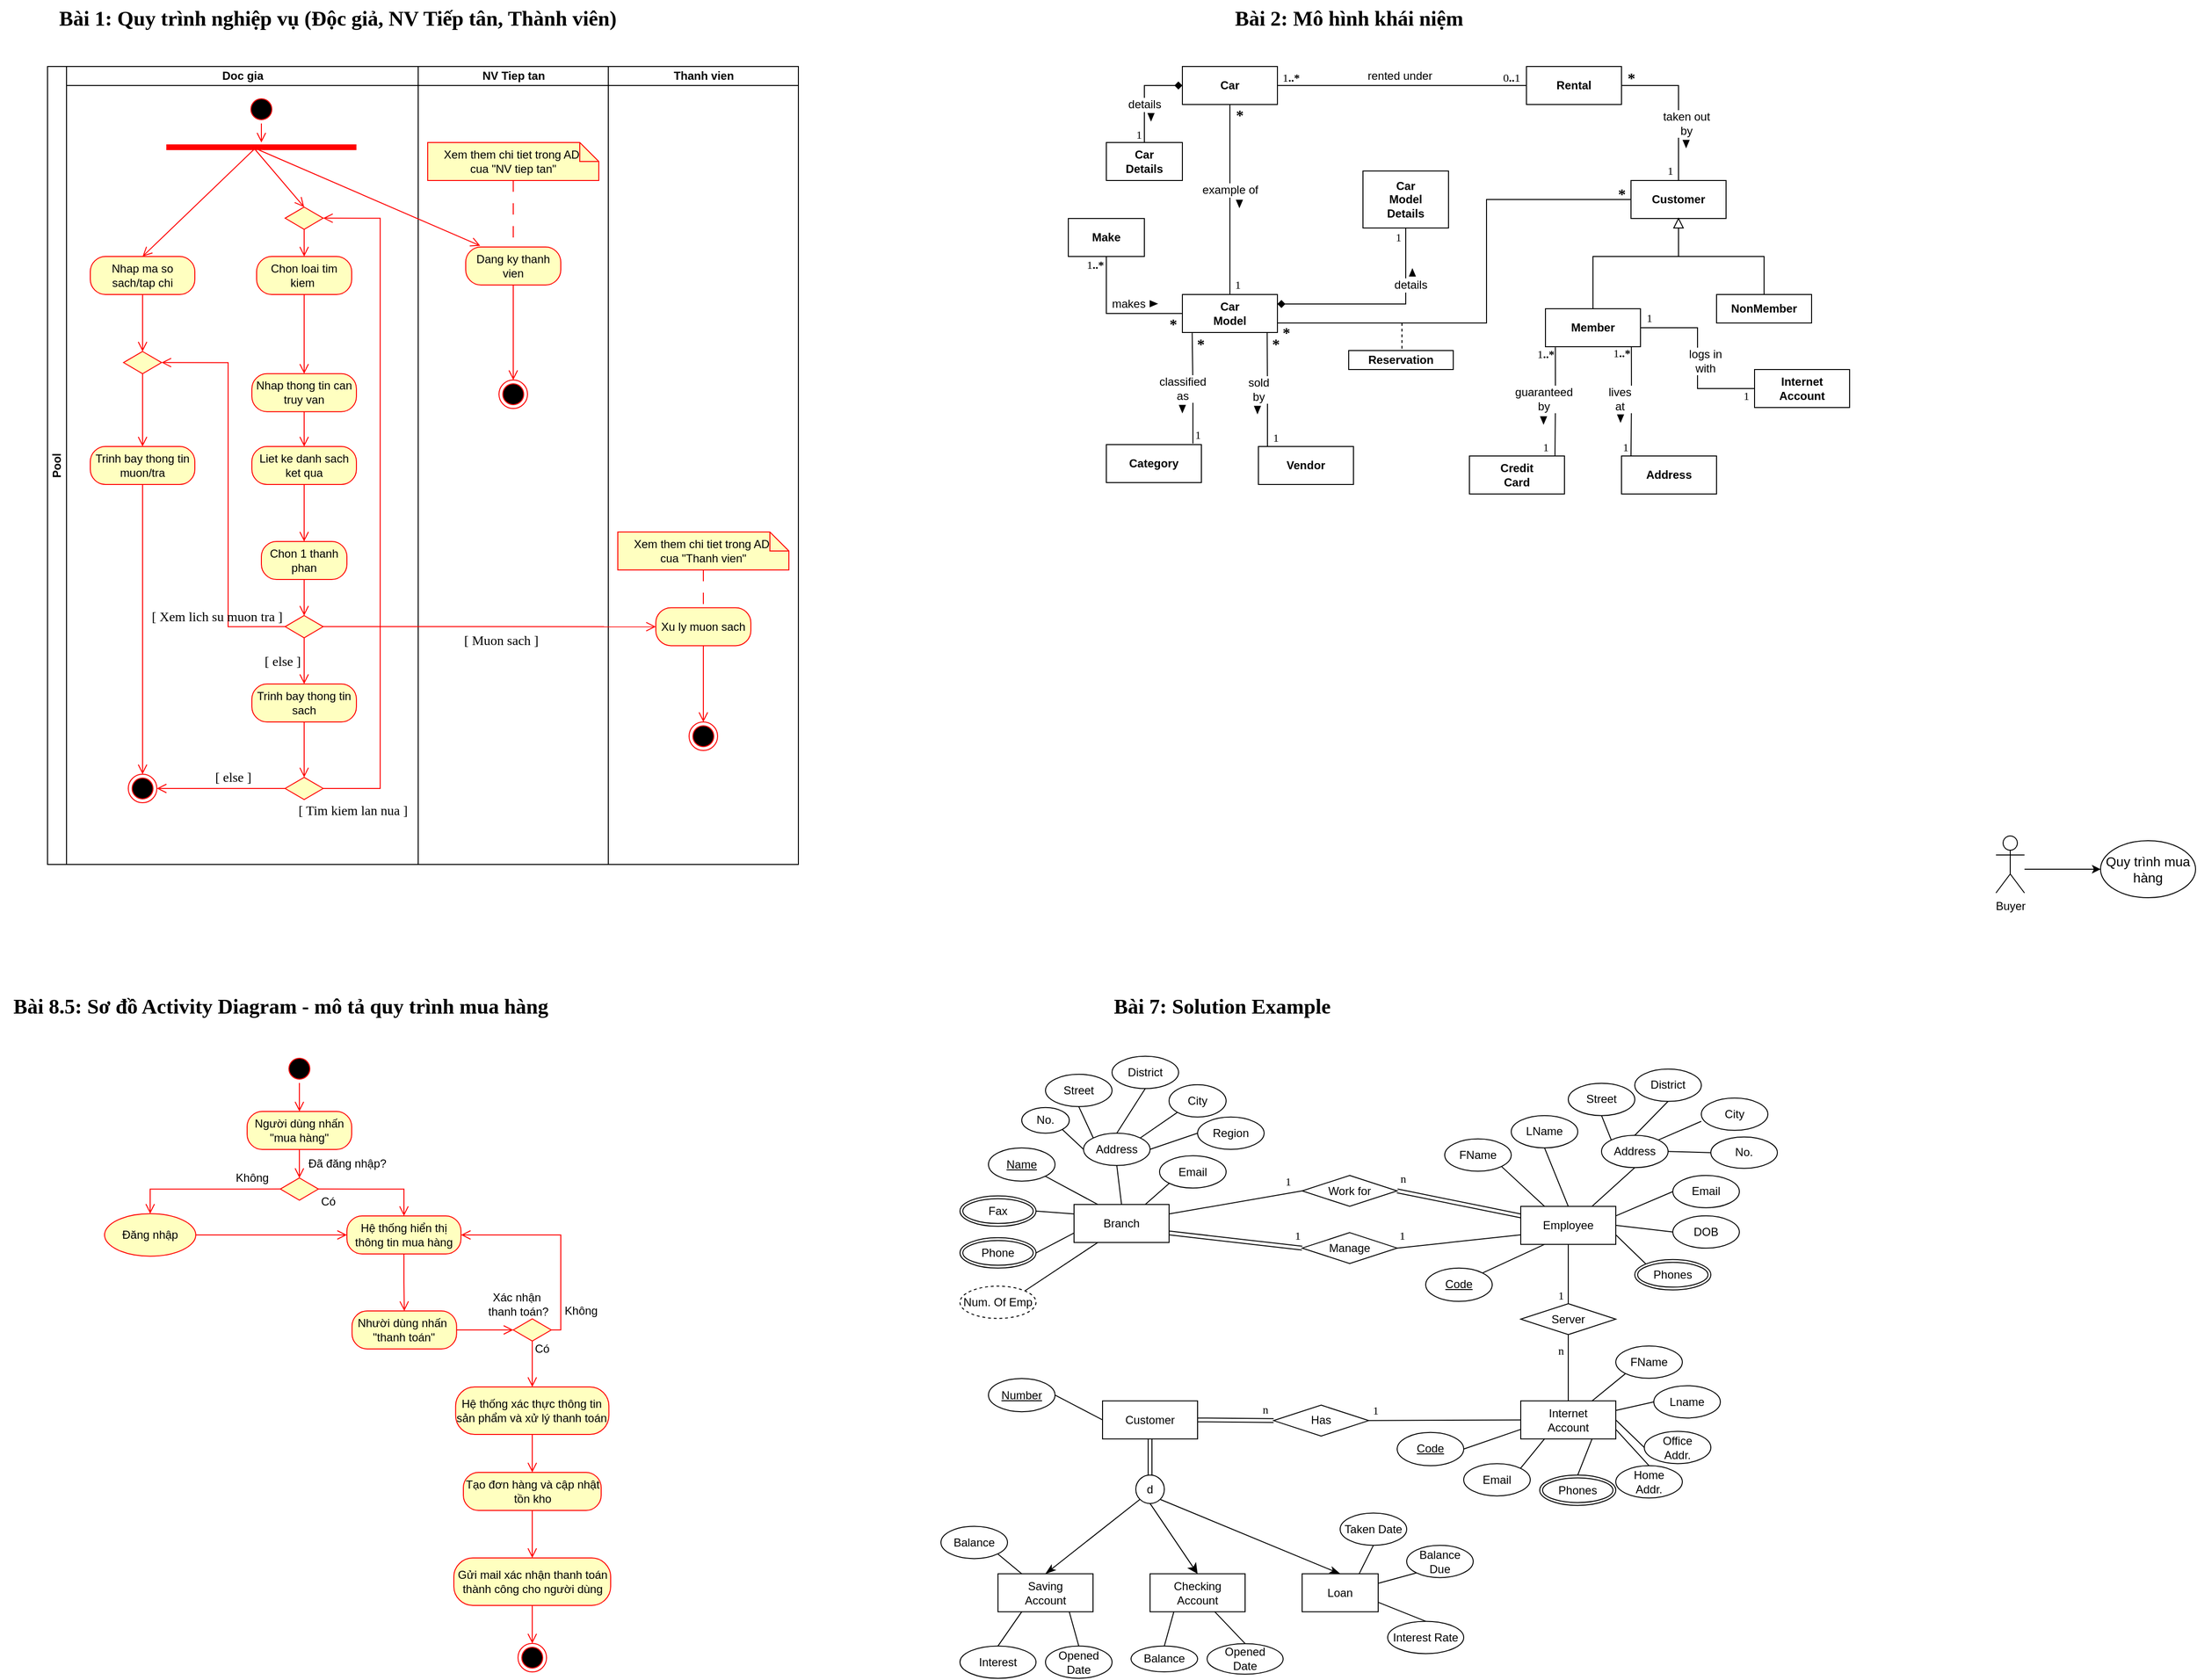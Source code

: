 <mxfile version="28.2.3" pages="4">
  <diagram name="TamNhu" id="kGhBsZ1KrAH8Lvq2TX8P">
    <mxGraphModel dx="1895" dy="1196" grid="1" gridSize="10" guides="1" tooltips="1" connect="1" arrows="1" fold="1" page="1" pageScale="1" pageWidth="1100" pageHeight="850" math="0" shadow="0">
      <root>
        <mxCell id="0" />
        <mxCell id="1" parent="0" />
        <mxCell id="FnZKUCKuDs_iNq13MqbA-1" value="Pool" style="swimlane;html=1;childLayout=stackLayout;resizeParent=1;resizeParentMax=0;startSize=20;horizontal=0;horizontalStack=1;whiteSpace=wrap;" vertex="1" parent="1">
          <mxGeometry x="120" y="120" width="790" height="840" as="geometry" />
        </mxCell>
        <mxCell id="FnZKUCKuDs_iNq13MqbA-2" value="Doc gia" style="swimlane;html=1;startSize=20;" vertex="1" parent="FnZKUCKuDs_iNq13MqbA-1">
          <mxGeometry x="20" width="370" height="840" as="geometry" />
        </mxCell>
        <mxCell id="FnZKUCKuDs_iNq13MqbA-3" value="Nhap ma so sach/tap chi" style="rounded=1;whiteSpace=wrap;html=1;arcSize=40;fontColor=#000000;fillColor=#ffffc0;strokeColor=#ff0000;" vertex="1" parent="FnZKUCKuDs_iNq13MqbA-2">
          <mxGeometry x="25" y="200" width="110" height="40" as="geometry" />
        </mxCell>
        <mxCell id="FnZKUCKuDs_iNq13MqbA-4" value="" style="edgeStyle=orthogonalEdgeStyle;html=1;verticalAlign=bottom;endArrow=open;endSize=8;strokeColor=#ff0000;rounded=0;entryX=0.5;entryY=0;entryDx=0;entryDy=0;" edge="1" parent="FnZKUCKuDs_iNq13MqbA-2" source="FnZKUCKuDs_iNq13MqbA-3" target="FnZKUCKuDs_iNq13MqbA-10">
          <mxGeometry relative="1" as="geometry">
            <mxPoint x="80" y="300" as="targetPoint" />
          </mxGeometry>
        </mxCell>
        <mxCell id="FnZKUCKuDs_iNq13MqbA-5" value="" style="rhombus;whiteSpace=wrap;html=1;fontColor=#000000;fillColor=#ffffc0;strokeColor=#ff0000;" vertex="1" parent="FnZKUCKuDs_iNq13MqbA-2">
          <mxGeometry x="230" y="148" width="40" height="23.37" as="geometry" />
        </mxCell>
        <mxCell id="FnZKUCKuDs_iNq13MqbA-6" value="Chon loai tim kiem&amp;nbsp;" style="rounded=1;whiteSpace=wrap;html=1;arcSize=40;fontColor=#000000;fillColor=#ffffc0;strokeColor=#ff0000;" vertex="1" parent="FnZKUCKuDs_iNq13MqbA-2">
          <mxGeometry x="200" y="200" width="100" height="40" as="geometry" />
        </mxCell>
        <mxCell id="FnZKUCKuDs_iNq13MqbA-7" value="" style="edgeStyle=orthogonalEdgeStyle;html=1;verticalAlign=bottom;endArrow=open;endSize=8;strokeColor=#ff0000;rounded=0;entryX=0.5;entryY=0;entryDx=0;entryDy=0;" edge="1" parent="FnZKUCKuDs_iNq13MqbA-2" source="FnZKUCKuDs_iNq13MqbA-6" target="FnZKUCKuDs_iNq13MqbA-14">
          <mxGeometry relative="1" as="geometry">
            <mxPoint x="250" y="300" as="targetPoint" />
          </mxGeometry>
        </mxCell>
        <mxCell id="FnZKUCKuDs_iNq13MqbA-8" value="" style="rhombus;whiteSpace=wrap;html=1;fontColor=#000000;fillColor=#ffffc0;strokeColor=#ff0000;" vertex="1" parent="FnZKUCKuDs_iNq13MqbA-2">
          <mxGeometry x="230" y="748.31" width="40" height="23.37" as="geometry" />
        </mxCell>
        <mxCell id="FnZKUCKuDs_iNq13MqbA-9" value="" style="rhombus;whiteSpace=wrap;html=1;fontColor=#000000;fillColor=#ffffc0;strokeColor=#ff0000;" vertex="1" parent="FnZKUCKuDs_iNq13MqbA-2">
          <mxGeometry x="230" y="578" width="40" height="23.37" as="geometry" />
        </mxCell>
        <mxCell id="FnZKUCKuDs_iNq13MqbA-10" value="" style="rhombus;whiteSpace=wrap;html=1;fontColor=#000000;fillColor=#ffffc0;strokeColor=#ff0000;" vertex="1" parent="FnZKUCKuDs_iNq13MqbA-2">
          <mxGeometry x="60" y="300" width="40" height="23.37" as="geometry" />
        </mxCell>
        <mxCell id="FnZKUCKuDs_iNq13MqbA-11" value="Trinh bay thong tin muon/tra" style="rounded=1;whiteSpace=wrap;html=1;arcSize=40;fontColor=#000000;fillColor=#ffffc0;strokeColor=#ff0000;" vertex="1" parent="FnZKUCKuDs_iNq13MqbA-2">
          <mxGeometry x="25" y="400" width="110" height="40" as="geometry" />
        </mxCell>
        <mxCell id="FnZKUCKuDs_iNq13MqbA-12" value="" style="edgeStyle=orthogonalEdgeStyle;html=1;verticalAlign=bottom;endArrow=open;endSize=8;strokeColor=#ff0000;rounded=0;entryX=0.5;entryY=0;entryDx=0;entryDy=0;" edge="1" parent="FnZKUCKuDs_iNq13MqbA-2" source="FnZKUCKuDs_iNq13MqbA-11" target="FnZKUCKuDs_iNq13MqbA-23">
          <mxGeometry relative="1" as="geometry">
            <mxPoint x="80" y="500" as="targetPoint" />
          </mxGeometry>
        </mxCell>
        <mxCell id="FnZKUCKuDs_iNq13MqbA-13" value="" style="edgeStyle=orthogonalEdgeStyle;html=1;verticalAlign=bottom;endArrow=open;endSize=8;strokeColor=#ff0000;rounded=0;exitX=0.5;exitY=1;exitDx=0;exitDy=0;entryX=0.5;entryY=0;entryDx=0;entryDy=0;" edge="1" parent="FnZKUCKuDs_iNq13MqbA-2" source="FnZKUCKuDs_iNq13MqbA-10" target="FnZKUCKuDs_iNq13MqbA-11">
          <mxGeometry relative="1" as="geometry">
            <mxPoint x="180" y="460" as="targetPoint" />
            <mxPoint x="180" y="400" as="sourcePoint" />
          </mxGeometry>
        </mxCell>
        <mxCell id="FnZKUCKuDs_iNq13MqbA-14" value="Nhap thong tin can truy van" style="rounded=1;whiteSpace=wrap;html=1;arcSize=40;fontColor=#000000;fillColor=#ffffc0;strokeColor=#ff0000;" vertex="1" parent="FnZKUCKuDs_iNq13MqbA-2">
          <mxGeometry x="195" y="323.37" width="110" height="40" as="geometry" />
        </mxCell>
        <mxCell id="FnZKUCKuDs_iNq13MqbA-15" value="Liet ke danh sach ket qua" style="rounded=1;whiteSpace=wrap;html=1;arcSize=40;fontColor=#000000;fillColor=#ffffc0;strokeColor=#ff0000;" vertex="1" parent="FnZKUCKuDs_iNq13MqbA-2">
          <mxGeometry x="195" y="400" width="110" height="40" as="geometry" />
        </mxCell>
        <mxCell id="FnZKUCKuDs_iNq13MqbA-16" value="Chon 1 thanh phan" style="rounded=1;whiteSpace=wrap;html=1;arcSize=40;fontColor=#000000;fillColor=#ffffc0;strokeColor=#ff0000;" vertex="1" parent="FnZKUCKuDs_iNq13MqbA-2">
          <mxGeometry x="205" y="500" width="90" height="40" as="geometry" />
        </mxCell>
        <mxCell id="FnZKUCKuDs_iNq13MqbA-17" value="" style="edgeStyle=orthogonalEdgeStyle;html=1;verticalAlign=bottom;endArrow=open;endSize=8;strokeColor=#ff0000;rounded=0;entryX=0.5;entryY=0;entryDx=0;entryDy=0;" edge="1" parent="FnZKUCKuDs_iNq13MqbA-2" source="FnZKUCKuDs_iNq13MqbA-16" target="FnZKUCKuDs_iNq13MqbA-9">
          <mxGeometry relative="1" as="geometry">
            <mxPoint x="250" y="580" as="targetPoint" />
          </mxGeometry>
        </mxCell>
        <mxCell id="FnZKUCKuDs_iNq13MqbA-18" value="Trinh bay thong tin sach" style="rounded=1;whiteSpace=wrap;html=1;arcSize=40;fontColor=#000000;fillColor=#ffffc0;strokeColor=#ff0000;" vertex="1" parent="FnZKUCKuDs_iNq13MqbA-2">
          <mxGeometry x="195" y="650" width="110" height="40" as="geometry" />
        </mxCell>
        <mxCell id="FnZKUCKuDs_iNq13MqbA-19" value="" style="edgeStyle=orthogonalEdgeStyle;html=1;verticalAlign=bottom;endArrow=open;endSize=8;strokeColor=#ff0000;rounded=0;exitX=0.5;exitY=1;exitDx=0;exitDy=0;entryX=0.5;entryY=0;entryDx=0;entryDy=0;" edge="1" parent="FnZKUCKuDs_iNq13MqbA-2" source="FnZKUCKuDs_iNq13MqbA-9" target="FnZKUCKuDs_iNq13MqbA-18">
          <mxGeometry relative="1" as="geometry">
            <mxPoint x="90" y="530" as="targetPoint" />
            <mxPoint x="90" y="470" as="sourcePoint" />
          </mxGeometry>
        </mxCell>
        <mxCell id="FnZKUCKuDs_iNq13MqbA-20" value="" style="edgeStyle=orthogonalEdgeStyle;html=1;verticalAlign=bottom;endArrow=open;endSize=8;strokeColor=#ff0000;rounded=0;exitX=0.5;exitY=1;exitDx=0;exitDy=0;entryX=0.5;entryY=0;entryDx=0;entryDy=0;" edge="1" parent="FnZKUCKuDs_iNq13MqbA-2" source="FnZKUCKuDs_iNq13MqbA-14" target="FnZKUCKuDs_iNq13MqbA-15">
          <mxGeometry relative="1" as="geometry">
            <mxPoint x="110" y="630" as="targetPoint" />
            <mxPoint x="110" y="570" as="sourcePoint" />
          </mxGeometry>
        </mxCell>
        <mxCell id="FnZKUCKuDs_iNq13MqbA-21" value="" style="edgeStyle=orthogonalEdgeStyle;html=1;verticalAlign=bottom;endArrow=open;endSize=8;strokeColor=#ff0000;rounded=0;exitX=0.5;exitY=1;exitDx=0;exitDy=0;entryX=0.5;entryY=0;entryDx=0;entryDy=0;" edge="1" parent="FnZKUCKuDs_iNq13MqbA-2" source="FnZKUCKuDs_iNq13MqbA-15" target="FnZKUCKuDs_iNq13MqbA-16">
          <mxGeometry relative="1" as="geometry">
            <mxPoint x="220" y="517" as="targetPoint" />
            <mxPoint x="220" y="480" as="sourcePoint" />
          </mxGeometry>
        </mxCell>
        <mxCell id="FnZKUCKuDs_iNq13MqbA-22" value="" style="edgeStyle=orthogonalEdgeStyle;html=1;verticalAlign=bottom;endArrow=open;endSize=8;strokeColor=#ff0000;rounded=0;exitX=0.5;exitY=1;exitDx=0;exitDy=0;entryX=0.5;entryY=0;entryDx=0;entryDy=0;" edge="1" parent="FnZKUCKuDs_iNq13MqbA-2" source="FnZKUCKuDs_iNq13MqbA-18" target="FnZKUCKuDs_iNq13MqbA-8">
          <mxGeometry relative="1" as="geometry">
            <mxPoint x="160" y="767" as="targetPoint" />
            <mxPoint x="160" y="720" as="sourcePoint" />
          </mxGeometry>
        </mxCell>
        <mxCell id="FnZKUCKuDs_iNq13MqbA-23" value="" style="ellipse;html=1;shape=endState;fillColor=#000000;strokeColor=#ff0000;" vertex="1" parent="FnZKUCKuDs_iNq13MqbA-2">
          <mxGeometry x="65" y="745" width="30" height="30" as="geometry" />
        </mxCell>
        <mxCell id="FnZKUCKuDs_iNq13MqbA-24" value="" style="edgeStyle=orthogonalEdgeStyle;html=1;verticalAlign=bottom;endArrow=open;endSize=8;strokeColor=#ff0000;rounded=0;exitX=0;exitY=0.5;exitDx=0;exitDy=0;entryX=1;entryY=0.5;entryDx=0;entryDy=0;" edge="1" parent="FnZKUCKuDs_iNq13MqbA-2" source="FnZKUCKuDs_iNq13MqbA-9" target="FnZKUCKuDs_iNq13MqbA-10">
          <mxGeometry relative="1" as="geometry">
            <mxPoint x="130" y="570" as="targetPoint" />
            <mxPoint x="265" y="570" as="sourcePoint" />
            <Array as="points">
              <mxPoint x="170" y="590" />
              <mxPoint x="170" y="312" />
            </Array>
          </mxGeometry>
        </mxCell>
        <mxCell id="FnZKUCKuDs_iNq13MqbA-25" value="" style="ellipse;html=1;shape=startState;fillColor=#000000;strokeColor=#ff0000;" vertex="1" parent="FnZKUCKuDs_iNq13MqbA-2">
          <mxGeometry x="190" y="30" width="30" height="30" as="geometry" />
        </mxCell>
        <mxCell id="FnZKUCKuDs_iNq13MqbA-26" value="" style="edgeStyle=orthogonalEdgeStyle;html=1;verticalAlign=bottom;endArrow=open;endSize=8;strokeColor=#ff0000;rounded=0;fontSize=12;curved=1;" edge="1" parent="FnZKUCKuDs_iNq13MqbA-2" source="FnZKUCKuDs_iNq13MqbA-25">
          <mxGeometry relative="1" as="geometry">
            <mxPoint x="205" y="80" as="targetPoint" />
          </mxGeometry>
        </mxCell>
        <mxCell id="FnZKUCKuDs_iNq13MqbA-27" value="" style="shape=line;html=1;strokeWidth=6;strokeColor=#ff0000;" vertex="1" parent="FnZKUCKuDs_iNq13MqbA-2">
          <mxGeometry x="105" y="80" width="200" height="10" as="geometry" />
        </mxCell>
        <mxCell id="FnZKUCKuDs_iNq13MqbA-28" value="" style="html=1;verticalAlign=bottom;endArrow=open;endSize=8;strokeColor=#ff0000;rounded=0;fontSize=12;entryX=0.5;entryY=0;entryDx=0;entryDy=0;exitX=0.469;exitY=0.578;exitDx=0;exitDy=0;exitPerimeter=0;" edge="1" parent="FnZKUCKuDs_iNq13MqbA-2" source="FnZKUCKuDs_iNq13MqbA-27" target="FnZKUCKuDs_iNq13MqbA-3">
          <mxGeometry relative="1" as="geometry">
            <mxPoint x="205" y="160" as="targetPoint" />
          </mxGeometry>
        </mxCell>
        <mxCell id="FnZKUCKuDs_iNq13MqbA-29" value="" style="html=1;verticalAlign=bottom;endArrow=open;endSize=8;strokeColor=#ff0000;rounded=0;fontSize=12;entryX=0.5;entryY=0;entryDx=0;entryDy=0;exitX=0.469;exitY=0.787;exitDx=0;exitDy=0;exitPerimeter=0;" edge="1" parent="FnZKUCKuDs_iNq13MqbA-2" source="FnZKUCKuDs_iNq13MqbA-27" target="FnZKUCKuDs_iNq13MqbA-5">
          <mxGeometry relative="1" as="geometry">
            <mxPoint x="190" y="230" as="targetPoint" />
            <mxPoint x="310" y="120" as="sourcePoint" />
          </mxGeometry>
        </mxCell>
        <mxCell id="FnZKUCKuDs_iNq13MqbA-30" value="" style="html=1;verticalAlign=bottom;endArrow=open;endSize=8;strokeColor=#ff0000;rounded=0;fontSize=12;entryX=0.5;entryY=0;entryDx=0;entryDy=0;exitX=0.5;exitY=1;exitDx=0;exitDy=0;" edge="1" parent="FnZKUCKuDs_iNq13MqbA-2" source="FnZKUCKuDs_iNq13MqbA-5" target="FnZKUCKuDs_iNq13MqbA-6">
          <mxGeometry relative="1" as="geometry">
            <mxPoint x="241" y="199" as="targetPoint" />
            <mxPoint x="190" y="150" as="sourcePoint" />
          </mxGeometry>
        </mxCell>
        <mxCell id="FnZKUCKuDs_iNq13MqbA-31" value="" style="edgeStyle=orthogonalEdgeStyle;html=1;verticalAlign=bottom;endArrow=open;endSize=8;strokeColor=#ff0000;rounded=0;exitX=0;exitY=0.5;exitDx=0;exitDy=0;entryX=1;entryY=0.5;entryDx=0;entryDy=0;" edge="1" parent="FnZKUCKuDs_iNq13MqbA-2" source="FnZKUCKuDs_iNq13MqbA-8" target="FnZKUCKuDs_iNq13MqbA-23">
          <mxGeometry relative="1" as="geometry">
            <mxPoint x="180" y="758" as="targetPoint" />
            <mxPoint x="180" y="700" as="sourcePoint" />
          </mxGeometry>
        </mxCell>
        <mxCell id="FnZKUCKuDs_iNq13MqbA-32" value="" style="html=1;verticalAlign=bottom;endArrow=open;endSize=8;strokeColor=#ff0000;rounded=0;fontSize=12;entryX=1;entryY=0.5;entryDx=0;entryDy=0;exitX=1;exitY=0.5;exitDx=0;exitDy=0;edgeStyle=orthogonalEdgeStyle;" edge="1" parent="FnZKUCKuDs_iNq13MqbA-2" source="FnZKUCKuDs_iNq13MqbA-8" target="FnZKUCKuDs_iNq13MqbA-5">
          <mxGeometry relative="1" as="geometry">
            <mxPoint x="371" y="810" as="targetPoint" />
            <mxPoint x="320" y="750" as="sourcePoint" />
            <Array as="points">
              <mxPoint x="330" y="760" />
              <mxPoint x="330" y="160" />
            </Array>
          </mxGeometry>
        </mxCell>
        <mxCell id="FnZKUCKuDs_iNq13MqbA-33" value="&lt;font style=&quot;font-size: 14px;&quot; face=&quot;Times New Roman&quot;&gt;[ Xem lich su muon tra ]&lt;/font&gt;" style="text;html=1;align=center;verticalAlign=middle;resizable=0;points=[];autosize=1;strokeColor=none;fillColor=none;fontSize=16;" vertex="1" parent="FnZKUCKuDs_iNq13MqbA-2">
          <mxGeometry x="78" y="563" width="160" height="30" as="geometry" />
        </mxCell>
        <mxCell id="FnZKUCKuDs_iNq13MqbA-34" value="&lt;font style=&quot;font-size: 14px;&quot; face=&quot;Times New Roman&quot;&gt;[ else ]&lt;/font&gt;" style="text;html=1;align=center;verticalAlign=middle;resizable=0;points=[];autosize=1;strokeColor=none;fillColor=none;fontSize=16;" vertex="1" parent="FnZKUCKuDs_iNq13MqbA-2">
          <mxGeometry x="145" y="732" width="60" height="30" as="geometry" />
        </mxCell>
        <mxCell id="FnZKUCKuDs_iNq13MqbA-35" value="&lt;font style=&quot;font-size: 14px;&quot; face=&quot;Times New Roman&quot;&gt;[ else ]&lt;/font&gt;" style="text;html=1;align=center;verticalAlign=middle;resizable=0;points=[];autosize=1;strokeColor=none;fillColor=none;fontSize=16;" vertex="1" parent="FnZKUCKuDs_iNq13MqbA-2">
          <mxGeometry x="197" y="610" width="60" height="30" as="geometry" />
        </mxCell>
        <mxCell id="FnZKUCKuDs_iNq13MqbA-36" value="NV Tiep tan" style="swimlane;html=1;startSize=20;" vertex="1" parent="FnZKUCKuDs_iNq13MqbA-1">
          <mxGeometry x="390" width="200" height="840" as="geometry" />
        </mxCell>
        <mxCell id="FnZKUCKuDs_iNq13MqbA-37" value="Xem them chi tiet trong AD&amp;nbsp;&lt;div&gt;cua &quot;NV tiep tan&quot;&lt;/div&gt;" style="shape=note;size=20;whiteSpace=wrap;html=1;strokeColor=#FF0000;fillColor=#FFFFC0;" vertex="1" parent="FnZKUCKuDs_iNq13MqbA-36">
          <mxGeometry x="10" y="80" width="180" height="40" as="geometry" />
        </mxCell>
        <mxCell id="FnZKUCKuDs_iNq13MqbA-38" value="Dang ky thanh vien" style="rounded=1;whiteSpace=wrap;html=1;arcSize=40;fontColor=#000000;fillColor=#ffffc0;strokeColor=#ff0000;" vertex="1" parent="FnZKUCKuDs_iNq13MqbA-36">
          <mxGeometry x="50" y="190" width="100" height="40" as="geometry" />
        </mxCell>
        <mxCell id="FnZKUCKuDs_iNq13MqbA-39" value="" style="ellipse;html=1;shape=endState;fillColor=#000000;strokeColor=#ff0000;" vertex="1" parent="FnZKUCKuDs_iNq13MqbA-36">
          <mxGeometry x="85" y="330" width="30" height="30" as="geometry" />
        </mxCell>
        <mxCell id="FnZKUCKuDs_iNq13MqbA-40" value="" style="edgeStyle=orthogonalEdgeStyle;html=1;verticalAlign=bottom;endArrow=open;endSize=8;strokeColor=#ff0000;rounded=0;entryX=0.5;entryY=0;entryDx=0;entryDy=0;" edge="1" parent="FnZKUCKuDs_iNq13MqbA-36" source="FnZKUCKuDs_iNq13MqbA-38" target="FnZKUCKuDs_iNq13MqbA-39">
          <mxGeometry relative="1" as="geometry">
            <mxPoint x="100" y="330" as="targetPoint" />
          </mxGeometry>
        </mxCell>
        <mxCell id="FnZKUCKuDs_iNq13MqbA-41" value="" style="endArrow=none;html=1;rounded=0;dashed=1;dashPattern=12 12;fontSize=12;startSize=8;endSize=8;curved=1;entryX=0.5;entryY=0;entryDx=0;entryDy=0;exitX=0.5;exitY=1;exitDx=0;exitDy=0;exitPerimeter=0;strokeColor=#FF0000;" edge="1" parent="FnZKUCKuDs_iNq13MqbA-36" source="FnZKUCKuDs_iNq13MqbA-37" target="FnZKUCKuDs_iNq13MqbA-38">
          <mxGeometry relative="1" as="geometry">
            <mxPoint x="-100" y="160" as="sourcePoint" />
            <mxPoint x="60" y="160" as="targetPoint" />
          </mxGeometry>
        </mxCell>
        <mxCell id="FnZKUCKuDs_iNq13MqbA-42" value="&lt;font style=&quot;font-size: 14px;&quot; face=&quot;Times New Roman&quot;&gt;[ Muon sach ]&lt;/font&gt;" style="text;html=1;align=center;verticalAlign=middle;resizable=0;points=[];autosize=1;strokeColor=none;fillColor=none;fontSize=16;" vertex="1" parent="FnZKUCKuDs_iNq13MqbA-36">
          <mxGeometry x="37" y="588" width="100" height="30" as="geometry" />
        </mxCell>
        <mxCell id="FnZKUCKuDs_iNq13MqbA-43" value="Thanh vien" style="swimlane;html=1;startSize=20;" vertex="1" parent="FnZKUCKuDs_iNq13MqbA-1">
          <mxGeometry x="590" width="200" height="840" as="geometry" />
        </mxCell>
        <mxCell id="FnZKUCKuDs_iNq13MqbA-44" value="Xem them chi tiet trong AD&amp;nbsp;&lt;div&gt;cua &quot;Thanh vien&quot;&lt;/div&gt;" style="shape=note;size=20;whiteSpace=wrap;html=1;strokeColor=#FF0000;fillColor=#FFFFC0;" vertex="1" parent="FnZKUCKuDs_iNq13MqbA-43">
          <mxGeometry x="10" y="490" width="180" height="40" as="geometry" />
        </mxCell>
        <mxCell id="FnZKUCKuDs_iNq13MqbA-45" value="Xu ly muon sach" style="rounded=1;whiteSpace=wrap;html=1;arcSize=40;fontColor=#000000;fillColor=#ffffc0;strokeColor=#ff0000;" vertex="1" parent="FnZKUCKuDs_iNq13MqbA-43">
          <mxGeometry x="50" y="569.69" width="100" height="40" as="geometry" />
        </mxCell>
        <mxCell id="FnZKUCKuDs_iNq13MqbA-46" value="" style="edgeStyle=orthogonalEdgeStyle;html=1;verticalAlign=bottom;endArrow=open;endSize=8;strokeColor=#ff0000;rounded=0;entryX=0.5;entryY=0;entryDx=0;entryDy=0;" edge="1" parent="FnZKUCKuDs_iNq13MqbA-43" source="FnZKUCKuDs_iNq13MqbA-45" target="FnZKUCKuDs_iNq13MqbA-48">
          <mxGeometry relative="1" as="geometry">
            <mxPoint x="100" y="650" as="targetPoint" />
          </mxGeometry>
        </mxCell>
        <mxCell id="FnZKUCKuDs_iNq13MqbA-47" value="" style="endArrow=none;html=1;rounded=0;dashed=1;dashPattern=12 12;fontSize=12;startSize=8;endSize=8;curved=1;entryX=0.5;entryY=0;entryDx=0;entryDy=0;exitX=0.5;exitY=1;exitDx=0;exitDy=0;exitPerimeter=0;strokeColor=#FF0000;" edge="1" parent="FnZKUCKuDs_iNq13MqbA-43" source="FnZKUCKuDs_iNq13MqbA-44" target="FnZKUCKuDs_iNq13MqbA-45">
          <mxGeometry relative="1" as="geometry">
            <mxPoint x="90" y="370" as="sourcePoint" />
            <mxPoint x="90" y="440" as="targetPoint" />
          </mxGeometry>
        </mxCell>
        <mxCell id="FnZKUCKuDs_iNq13MqbA-48" value="" style="ellipse;html=1;shape=endState;fillColor=#000000;strokeColor=#ff0000;" vertex="1" parent="FnZKUCKuDs_iNq13MqbA-43">
          <mxGeometry x="85" y="690" width="30" height="30" as="geometry" />
        </mxCell>
        <mxCell id="FnZKUCKuDs_iNq13MqbA-49" value="" style="edgeStyle=orthogonalEdgeStyle;html=1;verticalAlign=bottom;endArrow=open;endSize=8;strokeColor=#ff0000;rounded=0;entryX=0;entryY=0.5;entryDx=0;entryDy=0;exitX=1;exitY=0.5;exitDx=0;exitDy=0;" edge="1" parent="FnZKUCKuDs_iNq13MqbA-1" source="FnZKUCKuDs_iNq13MqbA-9" target="FnZKUCKuDs_iNq13MqbA-45">
          <mxGeometry relative="1" as="geometry">
            <mxPoint x="490" y="590" as="targetPoint" />
            <mxPoint x="460" y="540" as="sourcePoint" />
          </mxGeometry>
        </mxCell>
        <mxCell id="FnZKUCKuDs_iNq13MqbA-50" value="" style="html=1;verticalAlign=bottom;endArrow=open;endSize=8;strokeColor=#ff0000;rounded=0;fontSize=12;entryX=0.153;entryY=-0.032;entryDx=0;entryDy=0;exitX=0.487;exitY=0.787;exitDx=0;exitDy=0;exitPerimeter=0;entryPerimeter=0;" edge="1" parent="FnZKUCKuDs_iNq13MqbA-1" source="FnZKUCKuDs_iNq13MqbA-27" target="FnZKUCKuDs_iNq13MqbA-38">
          <mxGeometry relative="1" as="geometry">
            <mxPoint x="361" y="129" as="targetPoint" />
            <mxPoint x="310" y="80" as="sourcePoint" />
          </mxGeometry>
        </mxCell>
        <mxCell id="FnZKUCKuDs_iNq13MqbA-51" value="&lt;font style=&quot;font-size: 14px;&quot; face=&quot;Times New Roman&quot;&gt;[ Tim kiem lan nua ]&lt;/font&gt;" style="text;html=1;align=center;verticalAlign=middle;resizable=0;points=[];autosize=1;strokeColor=none;fillColor=none;fontSize=16;" vertex="1" parent="1">
          <mxGeometry x="371" y="887" width="140" height="30" as="geometry" />
        </mxCell>
        <mxCell id="FnZKUCKuDs_iNq13MqbA-52" value="&lt;font style=&quot;font-size: 22px;&quot; face=&quot;Times New Roman&quot;&gt;&lt;b&gt;Bài 1: Quy trình nghiệp vụ (Độc giả, NV Tiếp tân, Thành viên)&lt;/b&gt;&lt;/font&gt;" style="text;html=1;align=center;verticalAlign=middle;resizable=0;points=[];autosize=1;strokeColor=none;fillColor=none;fontSize=16;" vertex="1" parent="1">
          <mxGeometry x="120" y="50" width="610" height="40" as="geometry" />
        </mxCell>
        <mxCell id="FnZKUCKuDs_iNq13MqbA-53" value="&lt;font style=&quot;font-size: 22px;&quot; face=&quot;Times New Roman&quot;&gt;&lt;b&gt;Bài 2: Mô hình khái niệm&lt;/b&gt;&lt;/font&gt;" style="text;html=1;align=center;verticalAlign=middle;resizable=0;points=[];autosize=1;strokeColor=none;fillColor=none;fontSize=16;" vertex="1" parent="1">
          <mxGeometry x="1359" y="50" width="260" height="40" as="geometry" />
        </mxCell>
        <mxCell id="FnZKUCKuDs_iNq13MqbA-54" value="&lt;b&gt;Car&lt;/b&gt;&lt;div&gt;&lt;b&gt;Model&lt;/b&gt;&lt;/div&gt;" style="whiteSpace=wrap;html=1;align=center;" vertex="1" parent="1">
          <mxGeometry x="1314" y="360" width="100" height="40" as="geometry" />
        </mxCell>
        <mxCell id="FnZKUCKuDs_iNq13MqbA-55" value="&lt;b&gt;NonMember&lt;/b&gt;" style="whiteSpace=wrap;html=1;align=center;" vertex="1" parent="1">
          <mxGeometry x="1876" y="360" width="100" height="30" as="geometry" />
        </mxCell>
        <mxCell id="FnZKUCKuDs_iNq13MqbA-56" value="&lt;b&gt;Vendor&lt;/b&gt;" style="whiteSpace=wrap;html=1;align=center;" vertex="1" parent="1">
          <mxGeometry x="1394" y="520" width="100" height="40" as="geometry" />
        </mxCell>
        <mxCell id="FnZKUCKuDs_iNq13MqbA-57" value="&lt;b&gt;Reservation&lt;/b&gt;" style="whiteSpace=wrap;html=1;align=center;" vertex="1" parent="1">
          <mxGeometry x="1489" y="419" width="110" height="20" as="geometry" />
        </mxCell>
        <mxCell id="FnZKUCKuDs_iNq13MqbA-58" value="&lt;b&gt;Internet&lt;/b&gt;&lt;div&gt;&lt;b&gt;Account&lt;/b&gt;&lt;/div&gt;" style="whiteSpace=wrap;html=1;align=center;" vertex="1" parent="1">
          <mxGeometry x="1916" y="439" width="100" height="40" as="geometry" />
        </mxCell>
        <mxCell id="FnZKUCKuDs_iNq13MqbA-59" value="&lt;b&gt;Credit&lt;/b&gt;&lt;div&gt;&lt;b&gt;Card&lt;/b&gt;&lt;/div&gt;" style="whiteSpace=wrap;html=1;align=center;" vertex="1" parent="1">
          <mxGeometry x="1616" y="530" width="100" height="40" as="geometry" />
        </mxCell>
        <mxCell id="FnZKUCKuDs_iNq13MqbA-60" value="&lt;b&gt;Address&lt;/b&gt;" style="whiteSpace=wrap;html=1;align=center;" vertex="1" parent="1">
          <mxGeometry x="1776" y="530" width="100" height="40" as="geometry" />
        </mxCell>
        <mxCell id="FnZKUCKuDs_iNq13MqbA-61" value="&lt;b&gt;Car&lt;/b&gt;&lt;div&gt;&lt;b&gt;Model&lt;/b&gt;&lt;/div&gt;&lt;div&gt;&lt;b&gt;Details&lt;/b&gt;&lt;/div&gt;" style="whiteSpace=wrap;html=1;align=center;" vertex="1" parent="1">
          <mxGeometry x="1504" y="230" width="90" height="60" as="geometry" />
        </mxCell>
        <mxCell id="FnZKUCKuDs_iNq13MqbA-62" value="&lt;b&gt;Make&lt;/b&gt;" style="whiteSpace=wrap;html=1;align=center;" vertex="1" parent="1">
          <mxGeometry x="1194" y="280" width="80" height="40" as="geometry" />
        </mxCell>
        <mxCell id="FnZKUCKuDs_iNq13MqbA-63" value="&lt;b&gt;Car&lt;/b&gt;" style="whiteSpace=wrap;html=1;align=center;" vertex="1" parent="1">
          <mxGeometry x="1314" y="120" width="100" height="40" as="geometry" />
        </mxCell>
        <mxCell id="FnZKUCKuDs_iNq13MqbA-64" value="&lt;b&gt;Car&lt;/b&gt;&lt;div&gt;&lt;b&gt;Details&lt;/b&gt;&lt;/div&gt;" style="whiteSpace=wrap;html=1;align=center;" vertex="1" parent="1">
          <mxGeometry x="1234" y="200" width="80" height="40" as="geometry" />
        </mxCell>
        <mxCell id="FnZKUCKuDs_iNq13MqbA-65" value="&lt;b&gt;Category&lt;/b&gt;" style="whiteSpace=wrap;html=1;align=center;" vertex="1" parent="1">
          <mxGeometry x="1234" y="518" width="100" height="40" as="geometry" />
        </mxCell>
        <mxCell id="FnZKUCKuDs_iNq13MqbA-66" value="&lt;b&gt;Member&lt;/b&gt;" style="whiteSpace=wrap;html=1;align=center;" vertex="1" parent="1">
          <mxGeometry x="1696" y="375" width="100" height="40" as="geometry" />
        </mxCell>
        <mxCell id="FnZKUCKuDs_iNq13MqbA-67" value="&lt;b&gt;Customer&lt;/b&gt;" style="whiteSpace=wrap;html=1;align=center;" vertex="1" parent="1">
          <mxGeometry x="1786" y="240" width="100" height="40" as="geometry" />
        </mxCell>
        <mxCell id="FnZKUCKuDs_iNq13MqbA-68" value="&lt;b&gt;Rental&lt;/b&gt;" style="whiteSpace=wrap;html=1;align=center;" vertex="1" parent="1">
          <mxGeometry x="1676" y="120" width="100" height="40" as="geometry" />
        </mxCell>
        <mxCell id="FnZKUCKuDs_iNq13MqbA-69" value="" style="endArrow=none;html=1;rounded=0;fontSize=12;startSize=8;endSize=8;exitX=0.5;exitY=1;exitDx=0;exitDy=0;entryX=0;entryY=0.5;entryDx=0;entryDy=0;edgeStyle=orthogonalEdgeStyle;" edge="1" parent="1" source="FnZKUCKuDs_iNq13MqbA-62" target="FnZKUCKuDs_iNq13MqbA-54">
          <mxGeometry relative="1" as="geometry">
            <mxPoint x="1584" y="200" as="sourcePoint" />
            <mxPoint x="1744" y="200" as="targetPoint" />
          </mxGeometry>
        </mxCell>
        <mxCell id="FnZKUCKuDs_iNq13MqbA-70" value="" style="endArrow=none;html=1;rounded=0;fontSize=12;startSize=8;endSize=8;edgeStyle=orthogonalEdgeStyle;exitX=1;exitY=0.75;exitDx=0;exitDy=0;entryX=0;entryY=0.5;entryDx=0;entryDy=0;" edge="1" parent="1" source="FnZKUCKuDs_iNq13MqbA-54" target="FnZKUCKuDs_iNq13MqbA-67">
          <mxGeometry relative="1" as="geometry">
            <mxPoint x="1474" y="400" as="sourcePoint" />
            <mxPoint x="1624" y="380" as="targetPoint" />
            <Array as="points">
              <mxPoint x="1634" y="390" />
              <mxPoint x="1634" y="260" />
            </Array>
          </mxGeometry>
        </mxCell>
        <mxCell id="FnZKUCKuDs_iNq13MqbA-71" value="" style="endArrow=none;html=1;rounded=0;fontSize=12;startSize=8;endSize=8;exitX=1;exitY=0.5;exitDx=0;exitDy=0;entryX=0;entryY=0.5;entryDx=0;entryDy=0;edgeStyle=orthogonalEdgeStyle;" edge="1" parent="1" source="FnZKUCKuDs_iNq13MqbA-63" target="FnZKUCKuDs_iNq13MqbA-68">
          <mxGeometry relative="1" as="geometry">
            <mxPoint x="1524" y="150" as="sourcePoint" />
            <mxPoint x="1604" y="210" as="targetPoint" />
          </mxGeometry>
        </mxCell>
        <mxCell id="FnZKUCKuDs_iNq13MqbA-72" value="" style="endArrow=none;html=1;rounded=0;fontSize=12;startSize=8;endSize=8;edgeStyle=orthogonalEdgeStyle;dashed=1;" edge="1" parent="1">
          <mxGeometry relative="1" as="geometry">
            <mxPoint x="1545" y="390" as="sourcePoint" />
            <mxPoint x="1545" y="420" as="targetPoint" />
          </mxGeometry>
        </mxCell>
        <mxCell id="FnZKUCKuDs_iNq13MqbA-73" value="" style="endArrow=none;html=1;rounded=0;fontSize=12;startSize=8;endSize=8;entryX=0.5;entryY=0;entryDx=0;entryDy=0;edgeStyle=orthogonalEdgeStyle;exitX=0.5;exitY=0;exitDx=0;exitDy=0;" edge="1" parent="1" source="FnZKUCKuDs_iNq13MqbA-66" target="FnZKUCKuDs_iNq13MqbA-55">
          <mxGeometry relative="1" as="geometry">
            <mxPoint x="1826" y="340" as="sourcePoint" />
            <mxPoint x="1827" y="459" as="targetPoint" />
            <Array as="points">
              <mxPoint x="1746" y="320" />
              <mxPoint x="1926" y="320" />
            </Array>
          </mxGeometry>
        </mxCell>
        <mxCell id="FnZKUCKuDs_iNq13MqbA-74" value="" style="endArrow=none;html=1;rounded=0;fontSize=12;startSize=8;endSize=8;edgeStyle=orthogonalEdgeStyle;" edge="1" parent="1">
          <mxGeometry relative="1" as="geometry">
            <mxPoint x="1836" y="290" as="sourcePoint" />
            <mxPoint x="1836" y="320" as="targetPoint" />
          </mxGeometry>
        </mxCell>
        <mxCell id="FnZKUCKuDs_iNq13MqbA-75" value="" style="triangle;whiteSpace=wrap;html=1;rotation=-90;" vertex="1" parent="1">
          <mxGeometry x="1831" y="280" width="10" height="10" as="geometry" />
        </mxCell>
        <mxCell id="FnZKUCKuDs_iNq13MqbA-76" value="&lt;font face=&quot;Times New Roman&quot; style=&quot;font-size: 12px;&quot;&gt;1&lt;/font&gt;" style="text;html=1;align=center;verticalAlign=middle;resizable=0;points=[];autosize=1;strokeColor=none;fillColor=none;fontSize=16;" vertex="1" parent="1">
          <mxGeometry x="1253" y="175" width="30" height="30" as="geometry" />
        </mxCell>
        <mxCell id="FnZKUCKuDs_iNq13MqbA-77" value="&lt;font face=&quot;Times New Roman&quot; style=&quot;font-size: 12px;&quot;&gt;1&lt;/font&gt;" style="text;html=1;align=center;verticalAlign=middle;resizable=0;points=[];autosize=1;strokeColor=none;fillColor=none;fontSize=16;" vertex="1" parent="1">
          <mxGeometry x="1357" y="333" width="30" height="30" as="geometry" />
        </mxCell>
        <mxCell id="FnZKUCKuDs_iNq13MqbA-78" value="&lt;font face=&quot;Times New Roman&quot; style=&quot;font-size: 12px;&quot;&gt;1&lt;/font&gt;" style="text;html=1;align=center;verticalAlign=middle;resizable=0;points=[];autosize=1;strokeColor=none;fillColor=none;fontSize=16;" vertex="1" parent="1">
          <mxGeometry x="1397" y="494" width="30" height="30" as="geometry" />
        </mxCell>
        <mxCell id="FnZKUCKuDs_iNq13MqbA-79" value="&lt;font face=&quot;Times New Roman&quot; style=&quot;font-size: 12px;&quot;&gt;1&lt;/font&gt;" style="text;html=1;align=center;verticalAlign=middle;resizable=0;points=[];autosize=1;strokeColor=none;fillColor=none;fontSize=16;" vertex="1" parent="1">
          <mxGeometry x="1315" y="491" width="30" height="30" as="geometry" />
        </mxCell>
        <mxCell id="FnZKUCKuDs_iNq13MqbA-80" value="&lt;font face=&quot;Times New Roman&quot; style=&quot;font-size: 12px;&quot;&gt;1&lt;/font&gt;" style="text;html=1;align=center;verticalAlign=middle;resizable=0;points=[];autosize=1;strokeColor=none;fillColor=none;fontSize=16;" vertex="1" parent="1">
          <mxGeometry x="1526" y="283" width="30" height="30" as="geometry" />
        </mxCell>
        <mxCell id="FnZKUCKuDs_iNq13MqbA-81" value="&lt;font face=&quot;Times New Roman&quot; style=&quot;font-size: 12px;&quot;&gt;1&lt;/font&gt;" style="text;html=1;align=center;verticalAlign=middle;resizable=0;points=[];autosize=1;strokeColor=none;fillColor=none;fontSize=16;" vertex="1" parent="1">
          <mxGeometry x="1681" y="504" width="30" height="30" as="geometry" />
        </mxCell>
        <mxCell id="FnZKUCKuDs_iNq13MqbA-82" value="&lt;font face=&quot;Times New Roman&quot; style=&quot;font-size: 12px;&quot;&gt;1&lt;/font&gt;" style="text;html=1;align=center;verticalAlign=middle;resizable=0;points=[];autosize=1;strokeColor=none;fillColor=none;fontSize=16;" vertex="1" parent="1">
          <mxGeometry x="1765" y="504" width="30" height="30" as="geometry" />
        </mxCell>
        <mxCell id="FnZKUCKuDs_iNq13MqbA-83" value="&lt;font face=&quot;Times New Roman&quot; style=&quot;font-size: 12px;&quot;&gt;1&lt;/font&gt;" style="text;html=1;align=center;verticalAlign=middle;resizable=0;points=[];autosize=1;strokeColor=none;fillColor=none;fontSize=16;" vertex="1" parent="1">
          <mxGeometry x="1892" y="450" width="30" height="30" as="geometry" />
        </mxCell>
        <mxCell id="FnZKUCKuDs_iNq13MqbA-84" value="&lt;font face=&quot;Times New Roman&quot; style=&quot;font-size: 12px;&quot;&gt;1&lt;/font&gt;" style="text;html=1;align=center;verticalAlign=middle;resizable=0;points=[];autosize=1;strokeColor=none;fillColor=none;fontSize=16;" vertex="1" parent="1">
          <mxGeometry x="1790" y="368" width="30" height="30" as="geometry" />
        </mxCell>
        <mxCell id="FnZKUCKuDs_iNq13MqbA-85" value="&lt;font face=&quot;Times New Roman&quot; style=&quot;font-size: 12px;&quot;&gt;1&lt;/font&gt;" style="text;html=1;align=center;verticalAlign=middle;resizable=0;points=[];autosize=1;strokeColor=none;fillColor=none;fontSize=16;" vertex="1" parent="1">
          <mxGeometry x="1812" y="213" width="30" height="30" as="geometry" />
        </mxCell>
        <mxCell id="FnZKUCKuDs_iNq13MqbA-86" value="&lt;font face=&quot;Times New Roman&quot;&gt;&lt;b style=&quot;&quot;&gt;*&lt;/b&gt;&lt;/font&gt;" style="text;html=1;align=center;verticalAlign=middle;resizable=0;points=[];autosize=1;strokeColor=none;fillColor=none;fontSize=16;" vertex="1" parent="1">
          <mxGeometry x="1359" y="156" width="30" height="30" as="geometry" />
        </mxCell>
        <mxCell id="FnZKUCKuDs_iNq13MqbA-87" value="&lt;font face=&quot;Times New Roman&quot;&gt;&lt;b style=&quot;&quot;&gt;*&lt;/b&gt;&lt;/font&gt;" style="text;html=1;align=center;verticalAlign=middle;resizable=0;points=[];autosize=1;strokeColor=none;fillColor=none;fontSize=16;" vertex="1" parent="1">
          <mxGeometry x="1771" y="117" width="30" height="30" as="geometry" />
        </mxCell>
        <mxCell id="FnZKUCKuDs_iNq13MqbA-88" value="&lt;font face=&quot;Times New Roman&quot;&gt;&lt;b style=&quot;&quot;&gt;*&lt;/b&gt;&lt;/font&gt;" style="text;html=1;align=center;verticalAlign=middle;resizable=0;points=[];autosize=1;strokeColor=none;fillColor=none;fontSize=16;" vertex="1" parent="1">
          <mxGeometry x="1761" y="239" width="30" height="30" as="geometry" />
        </mxCell>
        <mxCell id="FnZKUCKuDs_iNq13MqbA-89" value="&lt;font face=&quot;Times New Roman&quot;&gt;&lt;b style=&quot;&quot;&gt;*&lt;/b&gt;&lt;/font&gt;" style="text;html=1;align=center;verticalAlign=middle;resizable=0;points=[];autosize=1;strokeColor=none;fillColor=none;fontSize=16;" vertex="1" parent="1">
          <mxGeometry x="1289" y="376" width="30" height="30" as="geometry" />
        </mxCell>
        <mxCell id="FnZKUCKuDs_iNq13MqbA-90" value="&lt;font face=&quot;Times New Roman&quot;&gt;&lt;b style=&quot;&quot;&gt;*&lt;/b&gt;&lt;/font&gt;" style="text;html=1;align=center;verticalAlign=middle;resizable=0;points=[];autosize=1;strokeColor=none;fillColor=none;fontSize=16;" vertex="1" parent="1">
          <mxGeometry x="1318" y="397" width="30" height="30" as="geometry" />
        </mxCell>
        <mxCell id="FnZKUCKuDs_iNq13MqbA-91" value="&lt;font face=&quot;Times New Roman&quot;&gt;&lt;b style=&quot;&quot;&gt;*&lt;/b&gt;&lt;/font&gt;" style="text;html=1;align=center;verticalAlign=middle;resizable=0;points=[];autosize=1;strokeColor=none;fillColor=none;fontSize=16;" vertex="1" parent="1">
          <mxGeometry x="1397" y="397" width="30" height="30" as="geometry" />
        </mxCell>
        <mxCell id="FnZKUCKuDs_iNq13MqbA-92" value="&lt;font face=&quot;Times New Roman&quot;&gt;&lt;b style=&quot;&quot;&gt;*&lt;/b&gt;&lt;/font&gt;" style="text;html=1;align=center;verticalAlign=middle;resizable=0;points=[];autosize=1;strokeColor=none;fillColor=none;fontSize=16;" vertex="1" parent="1">
          <mxGeometry x="1408" y="385" width="30" height="30" as="geometry" />
        </mxCell>
        <mxCell id="FnZKUCKuDs_iNq13MqbA-93" value="&lt;font face=&quot;Times New Roman&quot; style=&quot;font-size: 12px;&quot;&gt;0&lt;b&gt;..&lt;/b&gt;1&lt;/font&gt;" style="text;html=1;align=center;verticalAlign=middle;resizable=0;points=[];autosize=1;strokeColor=none;fillColor=none;fontSize=16;" vertex="1" parent="1">
          <mxGeometry x="1640" y="115" width="40" height="30" as="geometry" />
        </mxCell>
        <mxCell id="FnZKUCKuDs_iNq13MqbA-94" value="&lt;font face=&quot;Times New Roman&quot; style=&quot;font-size: 12px;&quot;&gt;1&lt;b&gt;..*&lt;/b&gt;&lt;/font&gt;" style="text;html=1;align=center;verticalAlign=middle;resizable=0;points=[];autosize=1;strokeColor=none;fillColor=none;fontSize=16;" vertex="1" parent="1">
          <mxGeometry x="1408" y="115" width="40" height="30" as="geometry" />
        </mxCell>
        <mxCell id="FnZKUCKuDs_iNq13MqbA-95" value="&lt;font face=&quot;Times New Roman&quot; style=&quot;font-size: 12px;&quot;&gt;1&lt;b&gt;..*&lt;/b&gt;&lt;/font&gt;" style="text;html=1;align=center;verticalAlign=middle;resizable=0;points=[];autosize=1;strokeColor=none;fillColor=none;fontSize=16;" vertex="1" parent="1">
          <mxGeometry x="1202" y="312" width="40" height="30" as="geometry" />
        </mxCell>
        <mxCell id="FnZKUCKuDs_iNq13MqbA-96" value="&lt;font face=&quot;Times New Roman&quot; style=&quot;font-size: 12px;&quot;&gt;1&lt;b&gt;..*&lt;/b&gt;&lt;/font&gt;" style="text;html=1;align=center;verticalAlign=middle;resizable=0;points=[];autosize=1;strokeColor=none;fillColor=none;fontSize=16;" vertex="1" parent="1">
          <mxGeometry x="1676" y="406" width="40" height="30" as="geometry" />
        </mxCell>
        <mxCell id="FnZKUCKuDs_iNq13MqbA-97" value="&lt;font face=&quot;Times New Roman&quot; style=&quot;font-size: 12px;&quot;&gt;1&lt;b&gt;..*&lt;/b&gt;&lt;/font&gt;" style="text;html=1;align=center;verticalAlign=middle;resizable=0;points=[];autosize=1;strokeColor=none;fillColor=none;fontSize=16;" vertex="1" parent="1">
          <mxGeometry x="1756" y="405" width="40" height="30" as="geometry" />
        </mxCell>
        <mxCell id="FnZKUCKuDs_iNq13MqbA-98" value="details" style="endArrow=none;html=1;startArrow=diamond;startFill=1;edgeStyle=orthogonalEdgeStyle;rounded=0;fontSize=12;exitX=0;exitY=0.5;exitDx=0;exitDy=0;entryX=0.5;entryY=0;entryDx=0;entryDy=0;endFill=0;strokeWidth=1;" edge="1" parent="1" source="FnZKUCKuDs_iNq13MqbA-63" target="FnZKUCKuDs_iNq13MqbA-64">
          <mxGeometry x="0.2" relative="1" as="geometry">
            <mxPoint x="1304" y="310" as="sourcePoint" />
            <mxPoint x="1464" y="310" as="targetPoint" />
            <Array as="points">
              <mxPoint x="1274" y="140" />
            </Array>
            <mxPoint as="offset" />
          </mxGeometry>
        </mxCell>
        <mxCell id="FnZKUCKuDs_iNq13MqbA-99" value="details" style="endArrow=none;html=1;startArrow=diamond;startFill=1;edgeStyle=orthogonalEdgeStyle;rounded=0;fontSize=12;endFill=0;strokeWidth=1;entryX=0.5;entryY=1;entryDx=0;entryDy=0;exitX=1;exitY=0.25;exitDx=0;exitDy=0;" edge="1" parent="1" source="FnZKUCKuDs_iNq13MqbA-54" target="FnZKUCKuDs_iNq13MqbA-61">
          <mxGeometry x="0.442" y="-5" relative="1" as="geometry">
            <mxPoint x="1448" y="370" as="sourcePoint" />
            <mxPoint x="1464" y="270" as="targetPoint" />
            <mxPoint as="offset" />
          </mxGeometry>
        </mxCell>
        <mxCell id="FnZKUCKuDs_iNq13MqbA-100" value="example of" style="endArrow=none;html=1;startArrow=none;startFill=0;edgeStyle=orthogonalEdgeStyle;rounded=0;fontSize=12;endFill=0;strokeWidth=1;exitX=0.5;exitY=0;exitDx=0;exitDy=0;entryX=0.5;entryY=1;entryDx=0;entryDy=0;" edge="1" parent="1" source="FnZKUCKuDs_iNq13MqbA-54" target="FnZKUCKuDs_iNq13MqbA-63">
          <mxGeometry x="0.1" relative="1" as="geometry">
            <mxPoint x="1404" y="320" as="sourcePoint" />
            <mxPoint x="1334" y="180" as="targetPoint" />
            <mxPoint as="offset" />
          </mxGeometry>
        </mxCell>
        <mxCell id="FnZKUCKuDs_iNq13MqbA-101" value="classified&lt;div&gt;as&lt;/div&gt;" style="endArrow=none;html=1;startArrow=none;startFill=0;edgeStyle=orthogonalEdgeStyle;rounded=0;fontSize=12;endFill=0;strokeWidth=1;entryX=0.103;entryY=1.014;entryDx=0;entryDy=0;entryPerimeter=0;exitX=0.911;exitY=-0.025;exitDx=0;exitDy=0;exitPerimeter=0;" edge="1" parent="1" source="FnZKUCKuDs_iNq13MqbA-65" target="FnZKUCKuDs_iNq13MqbA-54">
          <mxGeometry x="0.003" y="10" relative="1" as="geometry">
            <mxPoint x="1324" y="510" as="sourcePoint" />
            <mxPoint x="1344" y="480" as="targetPoint" />
            <mxPoint as="offset" />
          </mxGeometry>
        </mxCell>
        <mxCell id="FnZKUCKuDs_iNq13MqbA-102" value="sold&lt;div&gt;by&lt;/div&gt;" style="endArrow=none;html=1;startArrow=none;startFill=0;edgeStyle=orthogonalEdgeStyle;rounded=0;fontSize=12;endFill=0;strokeWidth=1;entryX=0.892;entryY=1.007;entryDx=0;entryDy=0;entryPerimeter=0;exitX=0.095;exitY=0.004;exitDx=0;exitDy=0;exitPerimeter=0;" edge="1" parent="1" source="FnZKUCKuDs_iNq13MqbA-56" target="FnZKUCKuDs_iNq13MqbA-54">
          <mxGeometry x="0.01" y="9" relative="1" as="geometry">
            <mxPoint x="1385" y="576" as="sourcePoint" />
            <mxPoint x="1384" y="460" as="targetPoint" />
            <mxPoint as="offset" />
          </mxGeometry>
        </mxCell>
        <mxCell id="FnZKUCKuDs_iNq13MqbA-103" value="guaranteed&lt;div&gt;by&lt;/div&gt;" style="endArrow=none;html=1;startArrow=none;startFill=0;edgeStyle=orthogonalEdgeStyle;rounded=0;fontSize=12;endFill=0;strokeWidth=1;entryX=0.104;entryY=1.015;entryDx=0;entryDy=0;entryPerimeter=0;" edge="1" parent="1" target="FnZKUCKuDs_iNq13MqbA-66">
          <mxGeometry x="0.055" y="12" relative="1" as="geometry">
            <mxPoint x="1706" y="530" as="sourcePoint" />
            <mxPoint x="1736" y="440" as="targetPoint" />
            <mxPoint as="offset" />
          </mxGeometry>
        </mxCell>
        <mxCell id="FnZKUCKuDs_iNq13MqbA-104" value="lives&lt;div&gt;at&lt;/div&gt;" style="endArrow=none;html=1;startArrow=none;startFill=0;edgeStyle=orthogonalEdgeStyle;rounded=0;fontSize=12;endFill=0;strokeWidth=1;entryX=0.904;entryY=1.01;entryDx=0;entryDy=0;entryPerimeter=0;" edge="1" parent="1" target="FnZKUCKuDs_iNq13MqbA-66">
          <mxGeometry x="0.051" y="12" relative="1" as="geometry">
            <mxPoint x="1786" y="530" as="sourcePoint" />
            <mxPoint x="1806" y="440" as="targetPoint" />
            <mxPoint as="offset" />
          </mxGeometry>
        </mxCell>
        <mxCell id="FnZKUCKuDs_iNq13MqbA-105" value="logs in&lt;div&gt;with&lt;/div&gt;" style="endArrow=none;html=1;startArrow=none;startFill=0;edgeStyle=orthogonalEdgeStyle;rounded=0;fontSize=12;endFill=0;strokeWidth=1;entryX=1;entryY=0.5;entryDx=0;entryDy=0;exitX=0;exitY=0.5;exitDx=0;exitDy=0;" edge="1" parent="1" source="FnZKUCKuDs_iNq13MqbA-58" target="FnZKUCKuDs_iNq13MqbA-66">
          <mxGeometry x="-0.033" y="-8" relative="1" as="geometry">
            <mxPoint x="1886" y="535" as="sourcePoint" />
            <mxPoint x="1886" y="420" as="targetPoint" />
            <mxPoint as="offset" />
          </mxGeometry>
        </mxCell>
        <mxCell id="FnZKUCKuDs_iNq13MqbA-106" value="taken out&lt;div&gt;by&lt;/div&gt;" style="endArrow=none;html=1;startArrow=none;startFill=0;edgeStyle=orthogonalEdgeStyle;rounded=0;fontSize=12;endFill=0;strokeWidth=1;entryX=1;entryY=0.5;entryDx=0;entryDy=0;exitX=0.5;exitY=0;exitDx=0;exitDy=0;" edge="1" parent="1" source="FnZKUCKuDs_iNq13MqbA-67" target="FnZKUCKuDs_iNq13MqbA-68">
          <mxGeometry x="-0.25" y="-8" relative="1" as="geometry">
            <mxPoint x="1846" y="285" as="sourcePoint" />
            <mxPoint x="1846" y="170" as="targetPoint" />
            <mxPoint as="offset" />
          </mxGeometry>
        </mxCell>
        <mxCell id="FnZKUCKuDs_iNq13MqbA-107" value="&lt;span style=&quot;color: rgb(0, 0, 0); font-family: Helvetica; font-size: 12px; font-style: normal; font-variant-ligatures: normal; font-variant-caps: normal; font-weight: 400; letter-spacing: normal; orphans: 2; text-align: center; text-indent: 0px; text-transform: none; widows: 2; word-spacing: 0px; -webkit-text-stroke-width: 0px; white-space: nowrap; background-color: rgb(255, 255, 255); text-decoration-thickness: initial; text-decoration-style: initial; text-decoration-color: initial; float: none; display: inline !important;&quot;&gt;rented under&lt;/span&gt;" style="text;whiteSpace=wrap;html=1;" vertex="1" parent="1">
          <mxGeometry x="1507" y="116" width="90" height="40" as="geometry" />
        </mxCell>
        <mxCell id="FnZKUCKuDs_iNq13MqbA-108" value="&lt;div style=&quot;text-align: center;&quot;&gt;&lt;span style=&quot;color: light-dark(rgb(0, 0, 0), rgb(255, 255, 255)); text-wrap-mode: nowrap; background-color: rgb(255, 255, 255);&quot;&gt;makes&lt;/span&gt;&lt;/div&gt;" style="text;whiteSpace=wrap;html=1;" vertex="1" parent="1">
          <mxGeometry x="1238" y="356" width="90" height="40" as="geometry" />
        </mxCell>
        <mxCell id="FnZKUCKuDs_iNq13MqbA-109" value="" style="triangle;whiteSpace=wrap;html=1;rotation=90;fillColor=#000000;strokeWidth=0;" vertex="1" parent="1">
          <mxGeometry x="1276.31" y="169.5" width="8.9" height="7.5" as="geometry" />
        </mxCell>
        <mxCell id="FnZKUCKuDs_iNq13MqbA-110" value="" style="triangle;whiteSpace=wrap;html=1;rotation=90;fillColor=#000000;strokeWidth=0;" vertex="1" parent="1">
          <mxGeometry x="1369.3" y="260.7" width="8.9" height="7.5" as="geometry" />
        </mxCell>
        <mxCell id="FnZKUCKuDs_iNq13MqbA-111" value="" style="triangle;whiteSpace=wrap;html=1;rotation=90;fillColor=#000000;strokeWidth=0;" vertex="1" parent="1">
          <mxGeometry x="1309.3" y="476.7" width="8.9" height="7.5" as="geometry" />
        </mxCell>
        <mxCell id="FnZKUCKuDs_iNq13MqbA-112" value="" style="triangle;whiteSpace=wrap;html=1;rotation=90;fillColor=#000000;strokeWidth=0;" vertex="1" parent="1">
          <mxGeometry x="1388.3" y="477.7" width="8.9" height="7.5" as="geometry" />
        </mxCell>
        <mxCell id="FnZKUCKuDs_iNq13MqbA-113" value="" style="triangle;whiteSpace=wrap;html=1;rotation=90;fillColor=#000000;strokeWidth=0;" vertex="1" parent="1">
          <mxGeometry x="1689.3" y="488.7" width="8.9" height="7.5" as="geometry" />
        </mxCell>
        <mxCell id="FnZKUCKuDs_iNq13MqbA-114" value="" style="triangle;whiteSpace=wrap;html=1;rotation=90;fillColor=#000000;strokeWidth=0;" vertex="1" parent="1">
          <mxGeometry x="1770.3" y="486.7" width="8.9" height="7.5" as="geometry" />
        </mxCell>
        <mxCell id="FnZKUCKuDs_iNq13MqbA-115" value="" style="triangle;whiteSpace=wrap;html=1;rotation=90;fillColor=#000000;strokeWidth=0;" vertex="1" parent="1">
          <mxGeometry x="1839.3" y="197.7" width="8.9" height="7.5" as="geometry" />
        </mxCell>
        <mxCell id="FnZKUCKuDs_iNq13MqbA-116" value="" style="triangle;whiteSpace=wrap;html=1;rotation=-90;fillColor=#000000;strokeWidth=0;" vertex="1" parent="1">
          <mxGeometry x="1551.3" y="332.7" width="8.9" height="7.5" as="geometry" />
        </mxCell>
        <mxCell id="FnZKUCKuDs_iNq13MqbA-117" value="" style="triangle;whiteSpace=wrap;html=1;rotation=0;fillColor=#000000;strokeWidth=0;" vertex="1" parent="1">
          <mxGeometry x="1279.3" y="365.7" width="8.9" height="7.5" as="geometry" />
        </mxCell>
        <mxCell id="FnZKUCKuDs_iNq13MqbA-118" value="&lt;font style=&quot;font-size: 22px;&quot; face=&quot;Times New Roman&quot;&gt;&lt;b&gt;Bài 8.5: Sơ đồ Activity Diagram - mô tả quy trình mua hàng&lt;/b&gt;&lt;/font&gt;" style="text;html=1;align=center;verticalAlign=middle;resizable=0;points=[];autosize=1;strokeColor=none;fillColor=none;fontSize=16;" vertex="1" parent="1">
          <mxGeometry x="70" y="1090" width="590" height="40" as="geometry" />
        </mxCell>
        <mxCell id="FnZKUCKuDs_iNq13MqbA-119" value="" style="rhombus;whiteSpace=wrap;html=1;fontColor=#000000;fillColor=#ffffc0;strokeColor=#ff0000;" vertex="1" parent="1">
          <mxGeometry x="365" y="1290" width="40" height="23.37" as="geometry" />
        </mxCell>
        <mxCell id="FnZKUCKuDs_iNq13MqbA-120" value="Hệ thống hiển thị thông tin mua hàng" style="rounded=1;whiteSpace=wrap;html=1;arcSize=40;fontColor=#000000;fillColor=#ffffc0;strokeColor=#ff0000;" vertex="1" parent="1">
          <mxGeometry x="435" y="1330" width="120" height="40" as="geometry" />
        </mxCell>
        <mxCell id="FnZKUCKuDs_iNq13MqbA-121" value="Nhười dùng nhấn&amp;nbsp; &quot;thanh toán&quot;" style="rounded=1;whiteSpace=wrap;html=1;arcSize=40;fontColor=#000000;fillColor=#ffffc0;strokeColor=#ff0000;" vertex="1" parent="1">
          <mxGeometry x="440.38" y="1430" width="110" height="40" as="geometry" />
        </mxCell>
        <mxCell id="FnZKUCKuDs_iNq13MqbA-122" value="Tạo đơn hàng và cập nhật tồn kho" style="rounded=1;whiteSpace=wrap;html=1;arcSize=40;fontColor=#000000;fillColor=#ffffc0;strokeColor=#ff0000;" vertex="1" parent="1">
          <mxGeometry x="557.51" y="1600" width="145" height="40" as="geometry" />
        </mxCell>
        <mxCell id="FnZKUCKuDs_iNq13MqbA-123" value="" style="ellipse;html=1;shape=endState;fillColor=#000000;strokeColor=#ff0000;" vertex="1" parent="1">
          <mxGeometry x="615.01" y="1780" width="30" height="30" as="geometry" />
        </mxCell>
        <mxCell id="FnZKUCKuDs_iNq13MqbA-124" value="" style="ellipse;html=1;shape=startState;fillColor=#000000;strokeColor=#ff0000;" vertex="1" parent="1">
          <mxGeometry x="370" y="1160" width="30" height="30" as="geometry" />
        </mxCell>
        <mxCell id="FnZKUCKuDs_iNq13MqbA-125" value="Người dùng nhấn &quot;mua hàng&quot;" style="rounded=1;whiteSpace=wrap;html=1;arcSize=40;fontColor=#000000;fillColor=#ffffc0;strokeColor=#ff0000;" vertex="1" parent="1">
          <mxGeometry x="330" y="1220" width="110" height="40" as="geometry" />
        </mxCell>
        <mxCell id="FnZKUCKuDs_iNq13MqbA-126" value="" style="rhombus;whiteSpace=wrap;html=1;fontColor=#000000;fillColor=#ffffc0;strokeColor=#ff0000;" vertex="1" parent="1">
          <mxGeometry x="610" y="1438.31" width="40" height="23.37" as="geometry" />
        </mxCell>
        <mxCell id="FnZKUCKuDs_iNq13MqbA-127" value="Hệ thống xác thực thông tin sản phẩm và xử lý thanh toán" style="rounded=1;whiteSpace=wrap;html=1;arcSize=40;fontColor=#000000;fillColor=#ffffc0;strokeColor=#ff0000;" vertex="1" parent="1">
          <mxGeometry x="549.38" y="1510" width="161.25" height="50" as="geometry" />
        </mxCell>
        <mxCell id="FnZKUCKuDs_iNq13MqbA-128" value="Gửi mail xác nhận thanh toán thành công cho người dùng" style="rounded=1;whiteSpace=wrap;html=1;arcSize=40;fontColor=#000000;fillColor=#ffffc0;strokeColor=#ff0000;" vertex="1" parent="1">
          <mxGeometry x="547.5" y="1690" width="165" height="50" as="geometry" />
        </mxCell>
        <mxCell id="FnZKUCKuDs_iNq13MqbA-129" value="" style="edgeStyle=orthogonalEdgeStyle;html=1;verticalAlign=bottom;endArrow=open;endSize=8;strokeColor=#ff0000;rounded=0;exitX=0.5;exitY=1;exitDx=0;exitDy=0;entryX=0.5;entryY=0;entryDx=0;entryDy=0;" edge="1" parent="1" source="FnZKUCKuDs_iNq13MqbA-124" target="FnZKUCKuDs_iNq13MqbA-125">
          <mxGeometry relative="1" as="geometry">
            <mxPoint x="520" y="1297" as="targetPoint" />
            <mxPoint x="520" y="1240" as="sourcePoint" />
          </mxGeometry>
        </mxCell>
        <mxCell id="FnZKUCKuDs_iNq13MqbA-130" value="" style="edgeStyle=orthogonalEdgeStyle;html=1;verticalAlign=bottom;endArrow=open;endSize=8;strokeColor=#ff0000;rounded=0;exitX=0.5;exitY=1;exitDx=0;exitDy=0;entryX=0.5;entryY=0;entryDx=0;entryDy=0;" edge="1" parent="1" source="FnZKUCKuDs_iNq13MqbA-125" target="FnZKUCKuDs_iNq13MqbA-119">
          <mxGeometry relative="1" as="geometry">
            <mxPoint x="450" y="1247" as="targetPoint" />
            <mxPoint x="450" y="1190" as="sourcePoint" />
          </mxGeometry>
        </mxCell>
        <mxCell id="FnZKUCKuDs_iNq13MqbA-131" value="" style="edgeStyle=orthogonalEdgeStyle;html=1;verticalAlign=bottom;endArrow=open;endSize=8;strokeColor=#ff0000;rounded=0;exitX=0;exitY=0.5;exitDx=0;exitDy=0;entryX=0.5;entryY=0;entryDx=0;entryDy=0;" edge="1" parent="1" source="FnZKUCKuDs_iNq13MqbA-119" target="FnZKUCKuDs_iNq13MqbA-147">
          <mxGeometry relative="1" as="geometry">
            <mxPoint x="224" y="1330" as="targetPoint" />
            <mxPoint x="300" y="1290" as="sourcePoint" />
          </mxGeometry>
        </mxCell>
        <mxCell id="FnZKUCKuDs_iNq13MqbA-132" value="" style="edgeStyle=orthogonalEdgeStyle;html=1;verticalAlign=bottom;endArrow=open;endSize=8;strokeColor=#ff0000;rounded=0;exitX=1;exitY=0.5;exitDx=0;exitDy=0;entryX=0.5;entryY=0;entryDx=0;entryDy=0;" edge="1" parent="1" source="FnZKUCKuDs_iNq13MqbA-119" target="FnZKUCKuDs_iNq13MqbA-120">
          <mxGeometry relative="1" as="geometry">
            <mxPoint x="370" y="1397" as="targetPoint" />
            <mxPoint x="370" y="1340" as="sourcePoint" />
          </mxGeometry>
        </mxCell>
        <mxCell id="FnZKUCKuDs_iNq13MqbA-133" value="" style="edgeStyle=orthogonalEdgeStyle;html=1;verticalAlign=bottom;endArrow=open;endSize=8;strokeColor=#ff0000;rounded=0;exitX=1;exitY=0.5;exitDx=0;exitDy=0;entryX=0;entryY=0.5;entryDx=0;entryDy=0;" edge="1" parent="1" source="FnZKUCKuDs_iNq13MqbA-147" target="FnZKUCKuDs_iNq13MqbA-120">
          <mxGeometry relative="1" as="geometry">
            <mxPoint x="371" y="1449.995" as="targetPoint" />
            <mxPoint x="279" y="1450" as="sourcePoint" />
          </mxGeometry>
        </mxCell>
        <mxCell id="FnZKUCKuDs_iNq13MqbA-134" value="" style="edgeStyle=orthogonalEdgeStyle;html=1;verticalAlign=bottom;endArrow=open;endSize=8;strokeColor=#ff0000;rounded=0;exitX=0.5;exitY=1;exitDx=0;exitDy=0;entryX=0.5;entryY=0;entryDx=0;entryDy=0;" edge="1" parent="1" source="FnZKUCKuDs_iNq13MqbA-120" target="FnZKUCKuDs_iNq13MqbA-121">
          <mxGeometry relative="1" as="geometry">
            <mxPoint x="600" y="1447" as="targetPoint" />
            <mxPoint x="600" y="1390" as="sourcePoint" />
          </mxGeometry>
        </mxCell>
        <mxCell id="FnZKUCKuDs_iNq13MqbA-135" value="" style="edgeStyle=orthogonalEdgeStyle;html=1;verticalAlign=bottom;endArrow=open;endSize=8;strokeColor=#ff0000;rounded=0;exitX=1;exitY=0.5;exitDx=0;exitDy=0;entryX=0;entryY=0.5;entryDx=0;entryDy=0;" edge="1" parent="1" source="FnZKUCKuDs_iNq13MqbA-121" target="FnZKUCKuDs_iNq13MqbA-126">
          <mxGeometry relative="1" as="geometry">
            <mxPoint x="590" y="1527" as="targetPoint" />
            <mxPoint x="590" y="1470" as="sourcePoint" />
          </mxGeometry>
        </mxCell>
        <mxCell id="FnZKUCKuDs_iNq13MqbA-136" value="" style="edgeStyle=orthogonalEdgeStyle;html=1;verticalAlign=bottom;endArrow=open;endSize=8;strokeColor=#ff0000;rounded=0;exitX=0.5;exitY=1;exitDx=0;exitDy=0;entryX=0.5;entryY=0;entryDx=0;entryDy=0;" edge="1" parent="1" source="FnZKUCKuDs_iNq13MqbA-126" target="FnZKUCKuDs_iNq13MqbA-127">
          <mxGeometry relative="1" as="geometry">
            <mxPoint x="640" y="1557" as="targetPoint" />
            <mxPoint x="640" y="1500" as="sourcePoint" />
          </mxGeometry>
        </mxCell>
        <mxCell id="FnZKUCKuDs_iNq13MqbA-137" value="" style="edgeStyle=orthogonalEdgeStyle;html=1;verticalAlign=bottom;endArrow=open;endSize=8;strokeColor=#ff0000;rounded=0;exitX=1;exitY=0.5;exitDx=0;exitDy=0;entryX=1;entryY=0.5;entryDx=0;entryDy=0;" edge="1" parent="1" source="FnZKUCKuDs_iNq13MqbA-126" target="FnZKUCKuDs_iNq13MqbA-120">
          <mxGeometry relative="1" as="geometry">
            <mxPoint x="670" y="1477" as="targetPoint" />
            <mxPoint x="670" y="1420" as="sourcePoint" />
          </mxGeometry>
        </mxCell>
        <mxCell id="FnZKUCKuDs_iNq13MqbA-138" value="" style="edgeStyle=orthogonalEdgeStyle;html=1;verticalAlign=bottom;endArrow=open;endSize=8;strokeColor=#ff0000;rounded=0;exitX=0.5;exitY=1;exitDx=0;exitDy=0;entryX=0.5;entryY=0;entryDx=0;entryDy=0;" edge="1" parent="1" source="FnZKUCKuDs_iNq13MqbA-127" target="FnZKUCKuDs_iNq13MqbA-122">
          <mxGeometry relative="1" as="geometry">
            <mxPoint x="630.01" y="1620" as="targetPoint" />
            <mxPoint x="640" y="1490" as="sourcePoint" />
          </mxGeometry>
        </mxCell>
        <mxCell id="FnZKUCKuDs_iNq13MqbA-139" value="" style="edgeStyle=orthogonalEdgeStyle;html=1;verticalAlign=bottom;endArrow=open;endSize=8;strokeColor=#ff0000;rounded=0;exitX=0.5;exitY=1;exitDx=0;exitDy=0;entryX=0.5;entryY=0;entryDx=0;entryDy=0;" edge="1" parent="1" source="FnZKUCKuDs_iNq13MqbA-122" target="FnZKUCKuDs_iNq13MqbA-128">
          <mxGeometry relative="1" as="geometry">
            <mxPoint x="470" y="1777" as="targetPoint" />
            <mxPoint x="470" y="1710" as="sourcePoint" />
          </mxGeometry>
        </mxCell>
        <mxCell id="FnZKUCKuDs_iNq13MqbA-140" value="" style="edgeStyle=orthogonalEdgeStyle;html=1;verticalAlign=bottom;endArrow=open;endSize=8;strokeColor=#ff0000;rounded=0;exitX=0.5;exitY=1;exitDx=0;exitDy=0;entryX=0.5;entryY=0;entryDx=0;entryDy=0;" edge="1" parent="1" source="FnZKUCKuDs_iNq13MqbA-128" target="FnZKUCKuDs_iNq13MqbA-123">
          <mxGeometry relative="1" as="geometry">
            <mxPoint x="570" y="1837" as="targetPoint" />
            <mxPoint x="570" y="1770" as="sourcePoint" />
          </mxGeometry>
        </mxCell>
        <mxCell id="FnZKUCKuDs_iNq13MqbA-141" value="Đã đăng nhập?" style="text;html=1;align=center;verticalAlign=middle;resizable=0;points=[];autosize=1;strokeColor=none;fillColor=none;" vertex="1" parent="1">
          <mxGeometry x="380" y="1260" width="110" height="30" as="geometry" />
        </mxCell>
        <mxCell id="FnZKUCKuDs_iNq13MqbA-142" value="Có" style="text;html=1;align=center;verticalAlign=middle;resizable=0;points=[];autosize=1;strokeColor=none;fillColor=none;" vertex="1" parent="1">
          <mxGeometry x="395" y="1300" width="40" height="30" as="geometry" />
        </mxCell>
        <mxCell id="FnZKUCKuDs_iNq13MqbA-143" value="Không" style="text;html=1;align=center;verticalAlign=middle;resizable=0;points=[];autosize=1;strokeColor=none;fillColor=none;" vertex="1" parent="1">
          <mxGeometry x="305" y="1275" width="60" height="30" as="geometry" />
        </mxCell>
        <mxCell id="FnZKUCKuDs_iNq13MqbA-144" value="Không" style="text;html=1;align=center;verticalAlign=middle;resizable=0;points=[];autosize=1;strokeColor=none;fillColor=none;" vertex="1" parent="1">
          <mxGeometry x="650.63" y="1415.31" width="60" height="30" as="geometry" />
        </mxCell>
        <mxCell id="FnZKUCKuDs_iNq13MqbA-145" value="Có" style="text;html=1;align=center;verticalAlign=middle;resizable=0;points=[];autosize=1;strokeColor=none;fillColor=none;" vertex="1" parent="1">
          <mxGeometry x="620.01" y="1455.31" width="40" height="30" as="geometry" />
        </mxCell>
        <mxCell id="FnZKUCKuDs_iNq13MqbA-146" value="Xác nhận&amp;nbsp;&lt;div&gt;thanh toán?&lt;/div&gt;" style="text;html=1;align=center;verticalAlign=middle;resizable=0;points=[];autosize=1;strokeColor=none;fillColor=none;" vertex="1" parent="1">
          <mxGeometry x="570.01" y="1403.31" width="90" height="40" as="geometry" />
        </mxCell>
        <mxCell id="FnZKUCKuDs_iNq13MqbA-147" value="Đăng nhập" style="ellipse;whiteSpace=wrap;html=1;fillColor=#FFFFC0;strokeColor=#FF0000;" vertex="1" parent="1">
          <mxGeometry x="180" y="1327.65" width="96" height="44.69" as="geometry" />
        </mxCell>
        <mxCell id="FnZKUCKuDs_iNq13MqbA-148" value="&lt;b style=&quot;forced-color-adjust: none; color: rgb(0, 0, 0); font-family: &amp;quot;Times New Roman&amp;quot;; font-size: 22px; font-style: normal; font-variant-ligatures: normal; font-variant-caps: normal; letter-spacing: normal; orphans: 2; text-align: center; text-indent: 0px; text-transform: none; widows: 2; word-spacing: 0px; -webkit-text-stroke-width: 0px; white-space: nowrap; text-decoration-thickness: initial; text-decoration-style: initial; text-decoration-color: initial;&quot;&gt;Bài 7: Solution Example&lt;/b&gt;" style="text;whiteSpace=wrap;html=1;" vertex="1" parent="1">
          <mxGeometry x="1240" y="1089.91" width="270" height="50" as="geometry" />
        </mxCell>
        <mxCell id="FnZKUCKuDs_iNq13MqbA-149" value="Branch" style="whiteSpace=wrap;html=1;align=center;" vertex="1" parent="1">
          <mxGeometry x="1200" y="1317.91" width="100" height="40" as="geometry" />
        </mxCell>
        <mxCell id="FnZKUCKuDs_iNq13MqbA-150" value="Employee" style="whiteSpace=wrap;html=1;align=center;" vertex="1" parent="1">
          <mxGeometry x="1670" y="1319.91" width="100" height="40" as="geometry" />
        </mxCell>
        <mxCell id="FnZKUCKuDs_iNq13MqbA-151" value="Customer" style="whiteSpace=wrap;html=1;align=center;" vertex="1" parent="1">
          <mxGeometry x="1230" y="1524.71" width="100" height="40" as="geometry" />
        </mxCell>
        <mxCell id="FnZKUCKuDs_iNq13MqbA-152" value="Saving&lt;div&gt;Account&lt;/div&gt;" style="whiteSpace=wrap;html=1;align=center;" vertex="1" parent="1">
          <mxGeometry x="1120" y="1706.71" width="100" height="40" as="geometry" />
        </mxCell>
        <mxCell id="FnZKUCKuDs_iNq13MqbA-153" value="Checking&lt;div&gt;Account&lt;/div&gt;" style="whiteSpace=wrap;html=1;align=center;" vertex="1" parent="1">
          <mxGeometry x="1280" y="1706.71" width="100" height="40" as="geometry" />
        </mxCell>
        <mxCell id="FnZKUCKuDs_iNq13MqbA-154" value="Loan" style="whiteSpace=wrap;html=1;align=center;" vertex="1" parent="1">
          <mxGeometry x="1440" y="1706.71" width="80" height="40" as="geometry" />
        </mxCell>
        <mxCell id="FnZKUCKuDs_iNq13MqbA-155" value="Internet&lt;div&gt;Account&lt;/div&gt;" style="whiteSpace=wrap;html=1;align=center;" vertex="1" parent="1">
          <mxGeometry x="1670" y="1524.71" width="100" height="40" as="geometry" />
        </mxCell>
        <mxCell id="FnZKUCKuDs_iNq13MqbA-156" value="Num. Of Emp" style="ellipse;whiteSpace=wrap;html=1;align=center;dashed=1;" vertex="1" parent="1">
          <mxGeometry x="1080" y="1403.91" width="80" height="34" as="geometry" />
        </mxCell>
        <mxCell id="FnZKUCKuDs_iNq13MqbA-157" value="Address" style="ellipse;whiteSpace=wrap;html=1;align=center;" vertex="1" parent="1">
          <mxGeometry x="1210" y="1242.91" width="70" height="34" as="geometry" />
        </mxCell>
        <mxCell id="FnZKUCKuDs_iNq13MqbA-158" value="No." style="ellipse;whiteSpace=wrap;html=1;align=center;" vertex="1" parent="1">
          <mxGeometry x="1145" y="1215.91" width="50" height="27" as="geometry" />
        </mxCell>
        <mxCell id="FnZKUCKuDs_iNq13MqbA-159" value="Street" style="ellipse;whiteSpace=wrap;html=1;align=center;" vertex="1" parent="1">
          <mxGeometry x="1170" y="1180.91" width="70" height="34" as="geometry" />
        </mxCell>
        <mxCell id="FnZKUCKuDs_iNq13MqbA-160" value="District" style="ellipse;whiteSpace=wrap;html=1;align=center;" vertex="1" parent="1">
          <mxGeometry x="1240" y="1161.91" width="70" height="34" as="geometry" />
        </mxCell>
        <mxCell id="FnZKUCKuDs_iNq13MqbA-161" value="City" style="ellipse;whiteSpace=wrap;html=1;align=center;" vertex="1" parent="1">
          <mxGeometry x="1300" y="1191.91" width="60" height="34" as="geometry" />
        </mxCell>
        <mxCell id="FnZKUCKuDs_iNq13MqbA-162" value="Region" style="ellipse;whiteSpace=wrap;html=1;align=center;" vertex="1" parent="1">
          <mxGeometry x="1330" y="1225.91" width="70" height="34" as="geometry" />
        </mxCell>
        <mxCell id="FnZKUCKuDs_iNq13MqbA-163" value="Email" style="ellipse;whiteSpace=wrap;html=1;align=center;" vertex="1" parent="1">
          <mxGeometry x="1290" y="1266.61" width="70" height="34" as="geometry" />
        </mxCell>
        <mxCell id="FnZKUCKuDs_iNq13MqbA-164" value="DOB" style="ellipse;whiteSpace=wrap;html=1;align=center;" vertex="1" parent="1">
          <mxGeometry x="1830" y="1329.91" width="70" height="34" as="geometry" />
        </mxCell>
        <mxCell id="FnZKUCKuDs_iNq13MqbA-165" value="Email" style="ellipse;whiteSpace=wrap;html=1;align=center;" vertex="1" parent="1">
          <mxGeometry x="1830" y="1287.36" width="70" height="34" as="geometry" />
        </mxCell>
        <mxCell id="FnZKUCKuDs_iNq13MqbA-166" value="FName" style="ellipse;whiteSpace=wrap;html=1;align=center;" vertex="1" parent="1">
          <mxGeometry x="1590" y="1248.91" width="70" height="34" as="geometry" />
        </mxCell>
        <mxCell id="FnZKUCKuDs_iNq13MqbA-167" value="LName" style="ellipse;whiteSpace=wrap;html=1;align=center;" vertex="1" parent="1">
          <mxGeometry x="1660" y="1224.36" width="70" height="34" as="geometry" />
        </mxCell>
        <mxCell id="FnZKUCKuDs_iNq13MqbA-168" value="Address" style="ellipse;whiteSpace=wrap;html=1;align=center;" vertex="1" parent="1">
          <mxGeometry x="1755" y="1245.11" width="70" height="34" as="geometry" />
        </mxCell>
        <mxCell id="FnZKUCKuDs_iNq13MqbA-169" value="Street" style="ellipse;whiteSpace=wrap;html=1;align=center;" vertex="1" parent="1">
          <mxGeometry x="1720" y="1190.36" width="70" height="34" as="geometry" />
        </mxCell>
        <mxCell id="FnZKUCKuDs_iNq13MqbA-170" value="District" style="ellipse;whiteSpace=wrap;html=1;align=center;" vertex="1" parent="1">
          <mxGeometry x="1790" y="1175.41" width="70" height="34" as="geometry" />
        </mxCell>
        <mxCell id="FnZKUCKuDs_iNq13MqbA-171" value="City" style="ellipse;whiteSpace=wrap;html=1;align=center;" vertex="1" parent="1">
          <mxGeometry x="1860" y="1205.91" width="70" height="34" as="geometry" />
        </mxCell>
        <mxCell id="FnZKUCKuDs_iNq13MqbA-172" value="No." style="ellipse;whiteSpace=wrap;html=1;align=center;" vertex="1" parent="1">
          <mxGeometry x="1870" y="1246.91" width="70" height="33" as="geometry" />
        </mxCell>
        <mxCell id="FnZKUCKuDs_iNq13MqbA-173" value="Balance" style="ellipse;whiteSpace=wrap;html=1;align=center;" vertex="1" parent="1">
          <mxGeometry x="1060" y="1656.71" width="70" height="34" as="geometry" />
        </mxCell>
        <mxCell id="FnZKUCKuDs_iNq13MqbA-174" value="Interest" style="ellipse;whiteSpace=wrap;html=1;align=center;" vertex="1" parent="1">
          <mxGeometry x="1080" y="1782.71" width="80" height="34" as="geometry" />
        </mxCell>
        <mxCell id="FnZKUCKuDs_iNq13MqbA-175" value="Opened&lt;div&gt;Date&lt;/div&gt;" style="ellipse;whiteSpace=wrap;html=1;align=center;" vertex="1" parent="1">
          <mxGeometry x="1170" y="1782.71" width="70" height="34" as="geometry" />
        </mxCell>
        <mxCell id="FnZKUCKuDs_iNq13MqbA-176" value="Balance" style="ellipse;whiteSpace=wrap;html=1;align=center;" vertex="1" parent="1">
          <mxGeometry x="1260" y="1782.71" width="70" height="27.2" as="geometry" />
        </mxCell>
        <mxCell id="FnZKUCKuDs_iNq13MqbA-177" value="Opened&lt;div&gt;Date&lt;/div&gt;" style="ellipse;whiteSpace=wrap;html=1;align=center;" vertex="1" parent="1">
          <mxGeometry x="1340" y="1780.21" width="80" height="32.2" as="geometry" />
        </mxCell>
        <mxCell id="FnZKUCKuDs_iNq13MqbA-178" value="Interest Rate" style="ellipse;whiteSpace=wrap;html=1;align=center;" vertex="1" parent="1">
          <mxGeometry x="1530" y="1756.71" width="80" height="34" as="geometry" />
        </mxCell>
        <mxCell id="FnZKUCKuDs_iNq13MqbA-179" value="Balance&lt;div&gt;Due&lt;/div&gt;" style="ellipse;whiteSpace=wrap;html=1;align=center;" vertex="1" parent="1">
          <mxGeometry x="1550" y="1676.71" width="70" height="34" as="geometry" />
        </mxCell>
        <mxCell id="FnZKUCKuDs_iNq13MqbA-180" value="Taken Date" style="ellipse;whiteSpace=wrap;html=1;align=center;" vertex="1" parent="1">
          <mxGeometry x="1480" y="1642.71" width="70" height="34" as="geometry" />
        </mxCell>
        <mxCell id="FnZKUCKuDs_iNq13MqbA-181" value="Email" style="ellipse;whiteSpace=wrap;html=1;align=center;" vertex="1" parent="1">
          <mxGeometry x="1610" y="1590.71" width="70" height="34" as="geometry" />
        </mxCell>
        <mxCell id="FnZKUCKuDs_iNq13MqbA-182" value="Home&lt;div&gt;Addr.&lt;/div&gt;" style="ellipse;whiteSpace=wrap;html=1;align=center;" vertex="1" parent="1">
          <mxGeometry x="1770" y="1592.91" width="70" height="34" as="geometry" />
        </mxCell>
        <mxCell id="FnZKUCKuDs_iNq13MqbA-183" value="Office&lt;div&gt;Addr.&lt;/div&gt;" style="ellipse;whiteSpace=wrap;html=1;align=center;" vertex="1" parent="1">
          <mxGeometry x="1800" y="1556.71" width="70" height="34" as="geometry" />
        </mxCell>
        <mxCell id="FnZKUCKuDs_iNq13MqbA-184" value="Lname" style="ellipse;whiteSpace=wrap;html=1;align=center;" vertex="1" parent="1">
          <mxGeometry x="1810" y="1508.71" width="70" height="34" as="geometry" />
        </mxCell>
        <mxCell id="FnZKUCKuDs_iNq13MqbA-185" value="FName" style="ellipse;whiteSpace=wrap;html=1;align=center;" vertex="1" parent="1">
          <mxGeometry x="1770" y="1466.91" width="70" height="34" as="geometry" />
        </mxCell>
        <mxCell id="FnZKUCKuDs_iNq13MqbA-186" value="d" style="strokeWidth=1;html=1;shape=mxgraph.flowchart.start_2;whiteSpace=wrap;" vertex="1" parent="1">
          <mxGeometry x="1265" y="1602.71" width="30" height="30" as="geometry" />
        </mxCell>
        <mxCell id="FnZKUCKuDs_iNq13MqbA-187" value="Work for" style="shape=rhombus;perimeter=rhombusPerimeter;whiteSpace=wrap;html=1;align=center;" vertex="1" parent="1">
          <mxGeometry x="1440" y="1287.36" width="100" height="32.55" as="geometry" />
        </mxCell>
        <mxCell id="FnZKUCKuDs_iNq13MqbA-188" value="Manage" style="shape=rhombus;perimeter=rhombusPerimeter;whiteSpace=wrap;html=1;align=center;" vertex="1" parent="1">
          <mxGeometry x="1440" y="1347.56" width="100" height="32.55" as="geometry" />
        </mxCell>
        <mxCell id="FnZKUCKuDs_iNq13MqbA-189" value="Server" style="shape=rhombus;perimeter=rhombusPerimeter;whiteSpace=wrap;html=1;align=center;" vertex="1" parent="1">
          <mxGeometry x="1670" y="1422.36" width="100" height="32.55" as="geometry" />
        </mxCell>
        <mxCell id="FnZKUCKuDs_iNq13MqbA-190" value="Has" style="shape=rhombus;perimeter=rhombusPerimeter;whiteSpace=wrap;html=1;align=center;" vertex="1" parent="1">
          <mxGeometry x="1410" y="1529.16" width="100" height="32.55" as="geometry" />
        </mxCell>
        <mxCell id="FnZKUCKuDs_iNq13MqbA-191" value="Phone" style="ellipse;shape=doubleEllipse;margin=3;whiteSpace=wrap;html=1;align=center;" vertex="1" parent="1">
          <mxGeometry x="1080" y="1352.91" width="80" height="32" as="geometry" />
        </mxCell>
        <mxCell id="FnZKUCKuDs_iNq13MqbA-192" value="Fax" style="ellipse;shape=doubleEllipse;margin=3;whiteSpace=wrap;html=1;align=center;" vertex="1" parent="1">
          <mxGeometry x="1080" y="1308.91" width="80" height="32" as="geometry" />
        </mxCell>
        <mxCell id="FnZKUCKuDs_iNq13MqbA-193" value="Phones" style="ellipse;shape=doubleEllipse;margin=3;whiteSpace=wrap;html=1;align=center;" vertex="1" parent="1">
          <mxGeometry x="1790" y="1375.91" width="80" height="32" as="geometry" />
        </mxCell>
        <mxCell id="FnZKUCKuDs_iNq13MqbA-194" value="Code" style="ellipse;whiteSpace=wrap;html=1;align=center;fontStyle=4;" vertex="1" parent="1">
          <mxGeometry x="1570" y="1384.91" width="70" height="35" as="geometry" />
        </mxCell>
        <mxCell id="FnZKUCKuDs_iNq13MqbA-195" value="Code" style="ellipse;whiteSpace=wrap;html=1;align=center;fontStyle=4;" vertex="1" parent="1">
          <mxGeometry x="1540" y="1557.91" width="70" height="35" as="geometry" />
        </mxCell>
        <mxCell id="FnZKUCKuDs_iNq13MqbA-196" value="Name" style="ellipse;whiteSpace=wrap;html=1;align=center;fontStyle=4;" vertex="1" parent="1">
          <mxGeometry x="1110" y="1258.36" width="70" height="35" as="geometry" />
        </mxCell>
        <mxCell id="FnZKUCKuDs_iNq13MqbA-197" value="Number" style="ellipse;whiteSpace=wrap;html=1;align=center;fontStyle=4;" vertex="1" parent="1">
          <mxGeometry x="1110" y="1501.11" width="70" height="35" as="geometry" />
        </mxCell>
        <mxCell id="FnZKUCKuDs_iNq13MqbA-198" value="Phones" style="ellipse;shape=doubleEllipse;margin=3;whiteSpace=wrap;html=1;align=center;" vertex="1" parent="1">
          <mxGeometry x="1690" y="1602.71" width="80" height="32" as="geometry" />
        </mxCell>
        <mxCell id="FnZKUCKuDs_iNq13MqbA-199" value="" style="endArrow=none;html=1;rounded=0;fontSize=12;startSize=8;endSize=8;curved=1;exitX=0.25;exitY=1;exitDx=0;exitDy=0;entryX=1;entryY=0;entryDx=0;entryDy=0;" edge="1" parent="1" source="FnZKUCKuDs_iNq13MqbA-149" target="FnZKUCKuDs_iNq13MqbA-156">
          <mxGeometry relative="1" as="geometry">
            <mxPoint x="1340" y="1509.91" as="sourcePoint" />
            <mxPoint x="1500" y="1509.91" as="targetPoint" />
          </mxGeometry>
        </mxCell>
        <mxCell id="FnZKUCKuDs_iNq13MqbA-200" value="" style="endArrow=none;html=1;rounded=0;fontSize=12;startSize=8;endSize=8;curved=1;exitX=0;exitY=0.75;exitDx=0;exitDy=0;entryX=1;entryY=0.5;entryDx=0;entryDy=0;" edge="1" parent="1" source="FnZKUCKuDs_iNq13MqbA-149" target="FnZKUCKuDs_iNq13MqbA-191">
          <mxGeometry relative="1" as="geometry">
            <mxPoint x="1435" y="1439.91" as="sourcePoint" />
            <mxPoint x="1370" y="1502.91" as="targetPoint" />
          </mxGeometry>
        </mxCell>
        <mxCell id="FnZKUCKuDs_iNq13MqbA-201" value="" style="endArrow=none;html=1;rounded=0;fontSize=12;startSize=8;endSize=8;curved=1;exitX=0;exitY=0.25;exitDx=0;exitDy=0;entryX=1;entryY=0.5;entryDx=0;entryDy=0;" edge="1" parent="1" source="FnZKUCKuDs_iNq13MqbA-149" target="FnZKUCKuDs_iNq13MqbA-192">
          <mxGeometry relative="1" as="geometry">
            <mxPoint x="1235" y="1319.91" as="sourcePoint" />
            <mxPoint x="1170" y="1382.91" as="targetPoint" />
          </mxGeometry>
        </mxCell>
        <mxCell id="FnZKUCKuDs_iNq13MqbA-202" value="" style="endArrow=none;html=1;rounded=0;fontSize=12;startSize=8;endSize=8;curved=1;exitX=1;exitY=1;exitDx=0;exitDy=0;entryX=0.25;entryY=0;entryDx=0;entryDy=0;" edge="1" parent="1" source="FnZKUCKuDs_iNq13MqbA-196" target="FnZKUCKuDs_iNq13MqbA-149">
          <mxGeometry relative="1" as="geometry">
            <mxPoint x="1255" y="1279.91" as="sourcePoint" />
            <mxPoint x="1190" y="1342.91" as="targetPoint" />
          </mxGeometry>
        </mxCell>
        <mxCell id="FnZKUCKuDs_iNq13MqbA-203" value="" style="endArrow=none;html=1;rounded=0;fontSize=12;startSize=8;endSize=8;curved=1;exitX=0.5;exitY=0;exitDx=0;exitDy=0;entryX=0.5;entryY=1;entryDx=0;entryDy=0;" edge="1" parent="1" source="FnZKUCKuDs_iNq13MqbA-149" target="FnZKUCKuDs_iNq13MqbA-157">
          <mxGeometry relative="1" as="geometry">
            <mxPoint x="1305" y="1289.91" as="sourcePoint" />
            <mxPoint x="1240" y="1352.91" as="targetPoint" />
          </mxGeometry>
        </mxCell>
        <mxCell id="FnZKUCKuDs_iNq13MqbA-204" value="" style="endArrow=none;html=1;rounded=0;fontSize=12;startSize=8;endSize=8;curved=1;exitX=0;exitY=1;exitDx=0;exitDy=0;entryX=0.75;entryY=0;entryDx=0;entryDy=0;" edge="1" parent="1" source="FnZKUCKuDs_iNq13MqbA-163" target="FnZKUCKuDs_iNq13MqbA-149">
          <mxGeometry relative="1" as="geometry">
            <mxPoint x="1405" y="1349.91" as="sourcePoint" />
            <mxPoint x="1340" y="1412.91" as="targetPoint" />
          </mxGeometry>
        </mxCell>
        <mxCell id="FnZKUCKuDs_iNq13MqbA-205" value="" style="endArrow=none;html=1;rounded=0;fontSize=12;startSize=8;endSize=8;curved=1;exitX=1;exitY=1;exitDx=0;exitDy=0;entryX=0;entryY=0.5;entryDx=0;entryDy=0;" edge="1" parent="1" source="FnZKUCKuDs_iNq13MqbA-158" target="FnZKUCKuDs_iNq13MqbA-157">
          <mxGeometry relative="1" as="geometry">
            <mxPoint x="1335" y="1209.91" as="sourcePoint" />
            <mxPoint x="1270" y="1272.91" as="targetPoint" />
          </mxGeometry>
        </mxCell>
        <mxCell id="FnZKUCKuDs_iNq13MqbA-206" value="" style="endArrow=none;html=1;rounded=0;fontSize=12;startSize=8;endSize=8;curved=1;exitX=0.5;exitY=1;exitDx=0;exitDy=0;entryX=0;entryY=0;entryDx=0;entryDy=0;" edge="1" parent="1" source="FnZKUCKuDs_iNq13MqbA-159" target="FnZKUCKuDs_iNq13MqbA-157">
          <mxGeometry relative="1" as="geometry">
            <mxPoint x="1295" y="1219.91" as="sourcePoint" />
            <mxPoint x="1230" y="1282.91" as="targetPoint" />
          </mxGeometry>
        </mxCell>
        <mxCell id="FnZKUCKuDs_iNq13MqbA-207" value="" style="endArrow=none;html=1;rounded=0;fontSize=12;startSize=8;endSize=8;curved=1;exitX=0.5;exitY=1;exitDx=0;exitDy=0;entryX=0.5;entryY=0;entryDx=0;entryDy=0;" edge="1" parent="1" source="FnZKUCKuDs_iNq13MqbA-160" target="FnZKUCKuDs_iNq13MqbA-157">
          <mxGeometry relative="1" as="geometry">
            <mxPoint x="1345" y="1209.91" as="sourcePoint" />
            <mxPoint x="1280" y="1272.91" as="targetPoint" />
          </mxGeometry>
        </mxCell>
        <mxCell id="FnZKUCKuDs_iNq13MqbA-208" value="" style="endArrow=none;html=1;rounded=0;fontSize=12;startSize=8;endSize=8;curved=1;exitX=0;exitY=1;exitDx=0;exitDy=0;entryX=1;entryY=0;entryDx=0;entryDy=0;" edge="1" parent="1" source="FnZKUCKuDs_iNq13MqbA-161" target="FnZKUCKuDs_iNq13MqbA-157">
          <mxGeometry relative="1" as="geometry">
            <mxPoint x="1365" y="1239.91" as="sourcePoint" />
            <mxPoint x="1300" y="1302.91" as="targetPoint" />
          </mxGeometry>
        </mxCell>
        <mxCell id="FnZKUCKuDs_iNq13MqbA-209" value="" style="endArrow=none;html=1;rounded=0;fontSize=12;startSize=8;endSize=8;curved=1;exitX=0;exitY=0.5;exitDx=0;exitDy=0;entryX=1;entryY=0.5;entryDx=0;entryDy=0;" edge="1" parent="1" source="FnZKUCKuDs_iNq13MqbA-162" target="FnZKUCKuDs_iNq13MqbA-157">
          <mxGeometry relative="1" as="geometry">
            <mxPoint x="1435" y="1269.91" as="sourcePoint" />
            <mxPoint x="1370" y="1332.91" as="targetPoint" />
          </mxGeometry>
        </mxCell>
        <mxCell id="FnZKUCKuDs_iNq13MqbA-210" value="" style="endArrow=none;html=1;rounded=0;fontSize=12;startSize=8;endSize=8;curved=1;exitX=1;exitY=0.25;exitDx=0;exitDy=0;entryX=0;entryY=0.5;entryDx=0;entryDy=0;" edge="1" parent="1" source="FnZKUCKuDs_iNq13MqbA-149" target="FnZKUCKuDs_iNq13MqbA-187">
          <mxGeometry relative="1" as="geometry">
            <mxPoint x="1545" y="1329.91" as="sourcePoint" />
            <mxPoint x="1480" y="1392.91" as="targetPoint" />
          </mxGeometry>
        </mxCell>
        <mxCell id="FnZKUCKuDs_iNq13MqbA-211" value="" style="endArrow=none;html=1;rounded=0;fontSize=12;startSize=8;endSize=8;curved=1;exitX=1;exitY=0.5;exitDx=0;exitDy=0;entryX=0;entryY=0.75;entryDx=0;entryDy=0;" edge="1" parent="1" source="FnZKUCKuDs_iNq13MqbA-188" target="FnZKUCKuDs_iNq13MqbA-150">
          <mxGeometry relative="1" as="geometry">
            <mxPoint x="1635" y="1319.91" as="sourcePoint" />
            <mxPoint x="1570" y="1382.91" as="targetPoint" />
          </mxGeometry>
        </mxCell>
        <mxCell id="FnZKUCKuDs_iNq13MqbA-212" value="" style="endArrow=none;html=1;rounded=0;fontSize=12;startSize=8;endSize=8;curved=1;exitX=0.25;exitY=0;exitDx=0;exitDy=0;entryX=1;entryY=1;entryDx=0;entryDy=0;" edge="1" parent="1" source="FnZKUCKuDs_iNq13MqbA-150" target="FnZKUCKuDs_iNq13MqbA-166">
          <mxGeometry relative="1" as="geometry">
            <mxPoint x="1745" y="1289.91" as="sourcePoint" />
            <mxPoint x="1680" y="1352.91" as="targetPoint" />
          </mxGeometry>
        </mxCell>
        <mxCell id="FnZKUCKuDs_iNq13MqbA-213" value="" style="endArrow=none;html=1;rounded=0;fontSize=12;startSize=8;endSize=8;curved=1;exitX=0.5;exitY=1;exitDx=0;exitDy=0;entryX=0.5;entryY=0;entryDx=0;entryDy=0;" edge="1" parent="1" source="FnZKUCKuDs_iNq13MqbA-167" target="FnZKUCKuDs_iNq13MqbA-150">
          <mxGeometry relative="1" as="geometry">
            <mxPoint x="1825" y="1289.91" as="sourcePoint" />
            <mxPoint x="1760" y="1352.91" as="targetPoint" />
          </mxGeometry>
        </mxCell>
        <mxCell id="FnZKUCKuDs_iNq13MqbA-214" value="" style="endArrow=none;html=1;rounded=0;fontSize=12;startSize=8;endSize=8;curved=1;exitX=0.5;exitY=1;exitDx=0;exitDy=0;entryX=0.75;entryY=0;entryDx=0;entryDy=0;" edge="1" parent="1" source="FnZKUCKuDs_iNq13MqbA-168" target="FnZKUCKuDs_iNq13MqbA-150">
          <mxGeometry relative="1" as="geometry">
            <mxPoint x="1845" y="1319.91" as="sourcePoint" />
            <mxPoint x="1780" y="1382.91" as="targetPoint" />
          </mxGeometry>
        </mxCell>
        <mxCell id="FnZKUCKuDs_iNq13MqbA-215" value="" style="endArrow=none;html=1;rounded=0;fontSize=12;startSize=8;endSize=8;curved=1;exitX=0;exitY=0.5;exitDx=0;exitDy=0;entryX=1;entryY=0.25;entryDx=0;entryDy=0;" edge="1" parent="1" source="FnZKUCKuDs_iNq13MqbA-165" target="FnZKUCKuDs_iNq13MqbA-150">
          <mxGeometry relative="1" as="geometry">
            <mxPoint x="1885" y="1339.91" as="sourcePoint" />
            <mxPoint x="1820" y="1402.91" as="targetPoint" />
          </mxGeometry>
        </mxCell>
        <mxCell id="FnZKUCKuDs_iNq13MqbA-216" value="" style="endArrow=none;html=1;rounded=0;fontSize=12;startSize=8;endSize=8;curved=1;exitX=0;exitY=0.5;exitDx=0;exitDy=0;entryX=1;entryY=0.5;entryDx=0;entryDy=0;" edge="1" parent="1" source="FnZKUCKuDs_iNq13MqbA-164" target="FnZKUCKuDs_iNq13MqbA-150">
          <mxGeometry relative="1" as="geometry">
            <mxPoint x="1895" y="1349.91" as="sourcePoint" />
            <mxPoint x="1830" y="1412.91" as="targetPoint" />
          </mxGeometry>
        </mxCell>
        <mxCell id="FnZKUCKuDs_iNq13MqbA-217" value="" style="endArrow=none;html=1;rounded=0;fontSize=12;startSize=8;endSize=8;curved=1;exitX=0;exitY=0;exitDx=0;exitDy=0;entryX=1;entryY=0.75;entryDx=0;entryDy=0;" edge="1" parent="1" source="FnZKUCKuDs_iNq13MqbA-193" target="FnZKUCKuDs_iNq13MqbA-150">
          <mxGeometry relative="1" as="geometry">
            <mxPoint x="1865" y="1359.91" as="sourcePoint" />
            <mxPoint x="1800" y="1422.91" as="targetPoint" />
          </mxGeometry>
        </mxCell>
        <mxCell id="FnZKUCKuDs_iNq13MqbA-218" value="" style="endArrow=none;html=1;rounded=0;fontSize=12;startSize=8;endSize=8;curved=1;exitX=1;exitY=0;exitDx=0;exitDy=0;entryX=0.25;entryY=1;entryDx=0;entryDy=0;" edge="1" parent="1" source="FnZKUCKuDs_iNq13MqbA-194" target="FnZKUCKuDs_iNq13MqbA-150">
          <mxGeometry relative="1" as="geometry">
            <mxPoint x="1735" y="1369.91" as="sourcePoint" />
            <mxPoint x="1670" y="1432.91" as="targetPoint" />
          </mxGeometry>
        </mxCell>
        <mxCell id="FnZKUCKuDs_iNq13MqbA-219" value="" style="endArrow=none;html=1;rounded=0;fontSize=12;startSize=8;endSize=8;curved=1;exitX=0.5;exitY=1;exitDx=0;exitDy=0;entryX=0;entryY=0;entryDx=0;entryDy=0;" edge="1" parent="1" source="FnZKUCKuDs_iNq13MqbA-169" target="FnZKUCKuDs_iNq13MqbA-168">
          <mxGeometry relative="1" as="geometry">
            <mxPoint x="1885" y="1229.91" as="sourcePoint" />
            <mxPoint x="1820" y="1292.91" as="targetPoint" />
          </mxGeometry>
        </mxCell>
        <mxCell id="FnZKUCKuDs_iNq13MqbA-220" value="" style="endArrow=none;html=1;rounded=0;fontSize=12;startSize=8;endSize=8;curved=1;exitX=0.5;exitY=1;exitDx=0;exitDy=0;entryX=0.5;entryY=0;entryDx=0;entryDy=0;" edge="1" parent="1" source="FnZKUCKuDs_iNq13MqbA-170" target="FnZKUCKuDs_iNq13MqbA-168">
          <mxGeometry relative="1" as="geometry">
            <mxPoint x="1885" y="1229.91" as="sourcePoint" />
            <mxPoint x="1820" y="1292.91" as="targetPoint" />
          </mxGeometry>
        </mxCell>
        <mxCell id="FnZKUCKuDs_iNq13MqbA-221" value="" style="endArrow=none;html=1;rounded=0;fontSize=12;startSize=8;endSize=8;curved=1;exitX=-0.001;exitY=0.72;exitDx=0;exitDy=0;entryX=1;entryY=0;entryDx=0;entryDy=0;exitPerimeter=0;" edge="1" parent="1" source="FnZKUCKuDs_iNq13MqbA-171" target="FnZKUCKuDs_iNq13MqbA-168">
          <mxGeometry relative="1" as="geometry">
            <mxPoint x="1895" y="1239.91" as="sourcePoint" />
            <mxPoint x="1830" y="1302.91" as="targetPoint" />
          </mxGeometry>
        </mxCell>
        <mxCell id="FnZKUCKuDs_iNq13MqbA-222" value="" style="endArrow=none;html=1;rounded=0;fontSize=12;startSize=8;endSize=8;curved=1;exitX=0;exitY=0.5;exitDx=0;exitDy=0;entryX=1;entryY=0.5;entryDx=0;entryDy=0;" edge="1" parent="1" source="FnZKUCKuDs_iNq13MqbA-172" target="FnZKUCKuDs_iNq13MqbA-168">
          <mxGeometry relative="1" as="geometry">
            <mxPoint x="1915" y="1259.91" as="sourcePoint" />
            <mxPoint x="1850" y="1322.91" as="targetPoint" />
          </mxGeometry>
        </mxCell>
        <mxCell id="FnZKUCKuDs_iNq13MqbA-223" value="" style="endArrow=none;html=1;rounded=0;fontSize=12;startSize=8;endSize=8;curved=1;exitX=0.5;exitY=1;exitDx=0;exitDy=0;" edge="1" parent="1" source="FnZKUCKuDs_iNq13MqbA-150" target="FnZKUCKuDs_iNq13MqbA-189">
          <mxGeometry relative="1" as="geometry">
            <mxPoint x="1865" y="1409.91" as="sourcePoint" />
            <mxPoint x="1800" y="1472.91" as="targetPoint" />
          </mxGeometry>
        </mxCell>
        <mxCell id="FnZKUCKuDs_iNq13MqbA-224" value="" style="endArrow=none;html=1;rounded=0;fontSize=12;startSize=8;endSize=8;curved=1;exitX=0.5;exitY=1;exitDx=0;exitDy=0;entryX=0.5;entryY=0;entryDx=0;entryDy=0;" edge="1" parent="1" source="FnZKUCKuDs_iNq13MqbA-189" target="FnZKUCKuDs_iNq13MqbA-155">
          <mxGeometry relative="1" as="geometry">
            <mxPoint x="1805" y="1509.91" as="sourcePoint" />
            <mxPoint x="1740" y="1572.91" as="targetPoint" />
          </mxGeometry>
        </mxCell>
        <mxCell id="FnZKUCKuDs_iNq13MqbA-225" value="" style="endArrow=none;html=1;rounded=0;fontSize=12;startSize=8;endSize=8;curved=1;exitX=0;exitY=1;exitDx=0;exitDy=0;entryX=0.75;entryY=0;entryDx=0;entryDy=0;" edge="1" parent="1" source="FnZKUCKuDs_iNq13MqbA-185" target="FnZKUCKuDs_iNq13MqbA-155">
          <mxGeometry relative="1" as="geometry">
            <mxPoint x="1835" y="1519.91" as="sourcePoint" />
            <mxPoint x="1770" y="1582.91" as="targetPoint" />
          </mxGeometry>
        </mxCell>
        <mxCell id="FnZKUCKuDs_iNq13MqbA-226" value="" style="endArrow=none;html=1;rounded=0;fontSize=12;startSize=8;endSize=8;curved=1;exitX=0;exitY=0.5;exitDx=0;exitDy=0;entryX=1;entryY=0.25;entryDx=0;entryDy=0;" edge="1" parent="1" source="FnZKUCKuDs_iNq13MqbA-184" target="FnZKUCKuDs_iNq13MqbA-155">
          <mxGeometry relative="1" as="geometry">
            <mxPoint x="1875" y="1539.91" as="sourcePoint" />
            <mxPoint x="1810" y="1602.91" as="targetPoint" />
          </mxGeometry>
        </mxCell>
        <mxCell id="FnZKUCKuDs_iNq13MqbA-227" value="" style="endArrow=none;html=1;rounded=0;fontSize=12;startSize=8;endSize=8;curved=1;exitX=0;exitY=0.5;exitDx=0;exitDy=0;entryX=1;entryY=0.5;entryDx=0;entryDy=0;" edge="1" parent="1" source="FnZKUCKuDs_iNq13MqbA-183" target="FnZKUCKuDs_iNq13MqbA-155">
          <mxGeometry relative="1" as="geometry">
            <mxPoint x="1865" y="1559.91" as="sourcePoint" />
            <mxPoint x="1800" y="1622.91" as="targetPoint" />
          </mxGeometry>
        </mxCell>
        <mxCell id="FnZKUCKuDs_iNq13MqbA-228" value="" style="endArrow=none;html=1;rounded=0;fontSize=12;startSize=8;endSize=8;curved=1;exitX=0.5;exitY=0;exitDx=0;exitDy=0;entryX=1;entryY=0.75;entryDx=0;entryDy=0;" edge="1" parent="1" source="FnZKUCKuDs_iNq13MqbA-182" target="FnZKUCKuDs_iNq13MqbA-155">
          <mxGeometry relative="1" as="geometry">
            <mxPoint x="1845" y="1599.91" as="sourcePoint" />
            <mxPoint x="1780" y="1662.91" as="targetPoint" />
          </mxGeometry>
        </mxCell>
        <mxCell id="FnZKUCKuDs_iNq13MqbA-229" value="" style="endArrow=none;html=1;rounded=0;fontSize=12;startSize=8;endSize=8;curved=1;exitX=0.75;exitY=1;exitDx=0;exitDy=0;entryX=0.5;entryY=0;entryDx=0;entryDy=0;" edge="1" parent="1" source="FnZKUCKuDs_iNq13MqbA-155" target="FnZKUCKuDs_iNq13MqbA-198">
          <mxGeometry relative="1" as="geometry">
            <mxPoint x="1795" y="1579.91" as="sourcePoint" />
            <mxPoint x="1730" y="1642.91" as="targetPoint" />
          </mxGeometry>
        </mxCell>
        <mxCell id="FnZKUCKuDs_iNq13MqbA-230" value="" style="endArrow=none;html=1;rounded=0;fontSize=12;startSize=8;endSize=8;curved=1;exitX=0.25;exitY=1;exitDx=0;exitDy=0;entryX=1;entryY=0;entryDx=0;entryDy=0;" edge="1" parent="1" source="FnZKUCKuDs_iNq13MqbA-155" target="FnZKUCKuDs_iNq13MqbA-181">
          <mxGeometry relative="1" as="geometry">
            <mxPoint x="1725" y="1589.91" as="sourcePoint" />
            <mxPoint x="1710" y="1627.91" as="targetPoint" />
          </mxGeometry>
        </mxCell>
        <mxCell id="FnZKUCKuDs_iNq13MqbA-231" value="" style="endArrow=none;html=1;rounded=0;fontSize=12;startSize=8;endSize=8;curved=1;exitX=0;exitY=0.75;exitDx=0;exitDy=0;entryX=1;entryY=0.5;entryDx=0;entryDy=0;" edge="1" parent="1" source="FnZKUCKuDs_iNq13MqbA-155" target="FnZKUCKuDs_iNq13MqbA-195">
          <mxGeometry relative="1" as="geometry">
            <mxPoint x="1655" y="1549.91" as="sourcePoint" />
            <mxPoint x="1640" y="1587.91" as="targetPoint" />
          </mxGeometry>
        </mxCell>
        <mxCell id="FnZKUCKuDs_iNq13MqbA-232" value="" style="endArrow=none;html=1;rounded=0;fontSize=12;startSize=8;endSize=8;curved=1;exitX=0;exitY=0.5;exitDx=0;exitDy=0;entryX=1;entryY=0.5;entryDx=0;entryDy=0;" edge="1" parent="1" source="FnZKUCKuDs_iNq13MqbA-155" target="FnZKUCKuDs_iNq13MqbA-190">
          <mxGeometry relative="1" as="geometry">
            <mxPoint x="1685" y="1509.91" as="sourcePoint" />
            <mxPoint x="1670" y="1547.91" as="targetPoint" />
          </mxGeometry>
        </mxCell>
        <mxCell id="FnZKUCKuDs_iNq13MqbA-233" value="" style="endArrow=none;html=1;rounded=0;fontSize=12;startSize=8;endSize=8;curved=1;exitX=0;exitY=0.5;exitDx=0;exitDy=0;entryX=1;entryY=0.5;entryDx=0;entryDy=0;" edge="1" parent="1" source="FnZKUCKuDs_iNq13MqbA-151" target="FnZKUCKuDs_iNq13MqbA-197">
          <mxGeometry relative="1" as="geometry">
            <mxPoint x="1215" y="1499.91" as="sourcePoint" />
            <mxPoint x="1200" y="1537.91" as="targetPoint" />
          </mxGeometry>
        </mxCell>
        <mxCell id="FnZKUCKuDs_iNq13MqbA-234" value="" style="endArrow=none;html=1;rounded=0;fontSize=12;startSize=8;endSize=8;curved=1;exitX=1;exitY=1;exitDx=0;exitDy=0;entryX=0.25;entryY=0;entryDx=0;entryDy=0;" edge="1" parent="1" source="FnZKUCKuDs_iNq13MqbA-173" target="FnZKUCKuDs_iNq13MqbA-152">
          <mxGeometry relative="1" as="geometry">
            <mxPoint x="1135" y="1679.91" as="sourcePoint" />
            <mxPoint x="1120" y="1717.91" as="targetPoint" />
          </mxGeometry>
        </mxCell>
        <mxCell id="FnZKUCKuDs_iNq13MqbA-235" value="" style="endArrow=none;html=1;rounded=0;fontSize=12;startSize=8;endSize=8;curved=1;exitX=0.25;exitY=1;exitDx=0;exitDy=0;entryX=0.5;entryY=0;entryDx=0;entryDy=0;" edge="1" parent="1" source="FnZKUCKuDs_iNq13MqbA-152" target="FnZKUCKuDs_iNq13MqbA-174">
          <mxGeometry relative="1" as="geometry">
            <mxPoint x="1155" y="1749.91" as="sourcePoint" />
            <mxPoint x="1140" y="1787.91" as="targetPoint" />
          </mxGeometry>
        </mxCell>
        <mxCell id="FnZKUCKuDs_iNq13MqbA-236" value="" style="endArrow=none;html=1;rounded=0;fontSize=12;startSize=8;endSize=8;curved=1;exitX=0.75;exitY=1;exitDx=0;exitDy=0;entryX=0.5;entryY=0;entryDx=0;entryDy=0;" edge="1" parent="1" source="FnZKUCKuDs_iNq13MqbA-152" target="FnZKUCKuDs_iNq13MqbA-175">
          <mxGeometry relative="1" as="geometry">
            <mxPoint x="1205" y="1749.91" as="sourcePoint" />
            <mxPoint x="1190" y="1787.91" as="targetPoint" />
          </mxGeometry>
        </mxCell>
        <mxCell id="FnZKUCKuDs_iNq13MqbA-237" value="" style="endArrow=none;html=1;rounded=0;fontSize=12;startSize=8;endSize=8;curved=1;exitX=0.25;exitY=1;exitDx=0;exitDy=0;entryX=0.5;entryY=0;entryDx=0;entryDy=0;" edge="1" parent="1" source="FnZKUCKuDs_iNq13MqbA-153" target="FnZKUCKuDs_iNq13MqbA-176">
          <mxGeometry relative="1" as="geometry">
            <mxPoint x="1335" y="1759.91" as="sourcePoint" />
            <mxPoint x="1320" y="1797.91" as="targetPoint" />
          </mxGeometry>
        </mxCell>
        <mxCell id="FnZKUCKuDs_iNq13MqbA-238" value="" style="endArrow=none;html=1;rounded=0;fontSize=12;startSize=8;endSize=8;curved=1;exitX=0.68;exitY=0.996;exitDx=0;exitDy=0;entryX=0.5;entryY=0;entryDx=0;entryDy=0;exitPerimeter=0;" edge="1" parent="1" source="FnZKUCKuDs_iNq13MqbA-153" target="FnZKUCKuDs_iNq13MqbA-177">
          <mxGeometry relative="1" as="geometry">
            <mxPoint x="1415" y="1759.91" as="sourcePoint" />
            <mxPoint x="1400" y="1797.91" as="targetPoint" />
          </mxGeometry>
        </mxCell>
        <mxCell id="FnZKUCKuDs_iNq13MqbA-239" value="" style="endArrow=none;html=1;rounded=0;fontSize=12;exitX=0.5;exitY=1;exitDx=0;exitDy=0;entryX=0.75;entryY=0;entryDx=0;entryDy=0;" edge="1" parent="1" source="FnZKUCKuDs_iNq13MqbA-180" target="FnZKUCKuDs_iNq13MqbA-154">
          <mxGeometry relative="1" as="geometry">
            <mxPoint x="1555" y="1729.91" as="sourcePoint" />
            <mxPoint x="1540" y="1767.91" as="targetPoint" />
          </mxGeometry>
        </mxCell>
        <mxCell id="FnZKUCKuDs_iNq13MqbA-240" value="" style="endArrow=none;html=1;rounded=0;fontSize=12;startSize=8;endSize=8;curved=1;exitX=0;exitY=1;exitDx=0;exitDy=0;entryX=1;entryY=0.25;entryDx=0;entryDy=0;" edge="1" parent="1" source="FnZKUCKuDs_iNq13MqbA-179" target="FnZKUCKuDs_iNq13MqbA-154">
          <mxGeometry relative="1" as="geometry">
            <mxPoint x="1615" y="1709.91" as="sourcePoint" />
            <mxPoint x="1600" y="1747.91" as="targetPoint" />
          </mxGeometry>
        </mxCell>
        <mxCell id="FnZKUCKuDs_iNq13MqbA-241" value="" style="endArrow=none;html=1;rounded=0;fontSize=12;startSize=8;endSize=8;curved=1;exitX=1;exitY=0.75;exitDx=0;exitDy=0;entryX=0.5;entryY=0;entryDx=0;entryDy=0;" edge="1" parent="1" source="FnZKUCKuDs_iNq13MqbA-154" target="FnZKUCKuDs_iNq13MqbA-178">
          <mxGeometry relative="1" as="geometry">
            <mxPoint x="1575" y="1729.91" as="sourcePoint" />
            <mxPoint x="1560" y="1767.91" as="targetPoint" />
          </mxGeometry>
        </mxCell>
        <mxCell id="FnZKUCKuDs_iNq13MqbA-242" value="" style="endArrow=none;html=1;rounded=0;fontSize=12;curved=1;exitX=0;exitY=0.5;exitDx=0;exitDy=0;entryX=1;entryY=0.75;entryDx=0;entryDy=0;shape=link;" edge="1" parent="1" source="FnZKUCKuDs_iNq13MqbA-188" target="FnZKUCKuDs_iNq13MqbA-149">
          <mxGeometry relative="1" as="geometry">
            <mxPoint x="1355" y="1369.91" as="sourcePoint" />
            <mxPoint x="1340" y="1407.91" as="targetPoint" />
          </mxGeometry>
        </mxCell>
        <mxCell id="FnZKUCKuDs_iNq13MqbA-243" value="" style="endArrow=none;html=1;rounded=0;fontSize=12;curved=1;exitX=1;exitY=0.5;exitDx=0;exitDy=0;entryX=0;entryY=0.25;entryDx=0;entryDy=0;shape=link;" edge="1" parent="1" source="FnZKUCKuDs_iNq13MqbA-187" target="FnZKUCKuDs_iNq13MqbA-150">
          <mxGeometry relative="1" as="geometry">
            <mxPoint x="1575" y="1319.91" as="sourcePoint" />
            <mxPoint x="1560" y="1357.91" as="targetPoint" />
          </mxGeometry>
        </mxCell>
        <mxCell id="FnZKUCKuDs_iNq13MqbA-244" value="" style="endArrow=none;html=1;rounded=0;fontSize=12;curved=1;exitX=0.5;exitY=1;exitDx=0;exitDy=0;entryX=0.5;entryY=0;entryDx=0;entryDy=0;entryPerimeter=0;shape=link;" edge="1" parent="1" source="FnZKUCKuDs_iNq13MqbA-151" target="FnZKUCKuDs_iNq13MqbA-186">
          <mxGeometry relative="1" as="geometry">
            <mxPoint x="1335" y="1579.91" as="sourcePoint" />
            <mxPoint x="1320" y="1617.91" as="targetPoint" />
          </mxGeometry>
        </mxCell>
        <mxCell id="FnZKUCKuDs_iNq13MqbA-245" value="" style="endArrow=none;html=1;rounded=0;fontSize=12;curved=1;exitX=1;exitY=0.5;exitDx=0;exitDy=0;entryX=0;entryY=0.5;entryDx=0;entryDy=0;shape=link;" edge="1" parent="1" source="FnZKUCKuDs_iNq13MqbA-151" target="FnZKUCKuDs_iNq13MqbA-190">
          <mxGeometry relative="1" as="geometry">
            <mxPoint x="1365" y="1549.91" as="sourcePoint" />
            <mxPoint x="1350" y="1587.91" as="targetPoint" />
          </mxGeometry>
        </mxCell>
        <mxCell id="FnZKUCKuDs_iNq13MqbA-246" value="" style="endArrow=classicThin;html=1;rounded=0;fontSize=12;startSize=8;endSize=8;curved=1;exitX=0.145;exitY=0.855;exitDx=0;exitDy=0;entryX=0.5;entryY=0;entryDx=0;entryDy=0;exitPerimeter=0;endFill=1;" edge="1" parent="1" source="FnZKUCKuDs_iNq13MqbA-186" target="FnZKUCKuDs_iNq13MqbA-152">
          <mxGeometry relative="1" as="geometry">
            <mxPoint x="1425" y="1709.91" as="sourcePoint" />
            <mxPoint x="1410" y="1747.91" as="targetPoint" />
          </mxGeometry>
        </mxCell>
        <mxCell id="FnZKUCKuDs_iNq13MqbA-247" value="" style="endArrow=classic;html=1;rounded=0;fontSize=12;startSize=8;endSize=8;curved=1;exitX=0.5;exitY=1;exitDx=0;exitDy=0;entryX=0.5;entryY=0;entryDx=0;entryDy=0;exitPerimeter=0;endFill=1;" edge="1" parent="1" source="FnZKUCKuDs_iNq13MqbA-186" target="FnZKUCKuDs_iNq13MqbA-153">
          <mxGeometry relative="1" as="geometry">
            <mxPoint x="1325" y="1649.91" as="sourcePoint" />
            <mxPoint x="1310" y="1687.91" as="targetPoint" />
          </mxGeometry>
        </mxCell>
        <mxCell id="FnZKUCKuDs_iNq13MqbA-248" value="" style="endArrow=classicThin;html=1;rounded=0;fontSize=12;startSize=8;endSize=8;curved=1;exitX=0.855;exitY=0.855;exitDx=0;exitDy=0;entryX=0.5;entryY=0;entryDx=0;entryDy=0;exitPerimeter=0;endFill=1;" edge="1" parent="1" source="FnZKUCKuDs_iNq13MqbA-186" target="FnZKUCKuDs_iNq13MqbA-154">
          <mxGeometry relative="1" as="geometry">
            <mxPoint x="1405" y="1619.91" as="sourcePoint" />
            <mxPoint x="1390" y="1657.91" as="targetPoint" />
          </mxGeometry>
        </mxCell>
        <mxCell id="FnZKUCKuDs_iNq13MqbA-249" value="&lt;font face=&quot;Times New Roman&quot; style=&quot;font-size: 12px;&quot;&gt;1&lt;/font&gt;" style="text;html=1;align=center;verticalAlign=middle;resizable=0;points=[];autosize=1;strokeColor=none;fillColor=none;fontSize=16;" vertex="1" parent="1">
          <mxGeometry x="1410" y="1276.91" width="30" height="30" as="geometry" />
        </mxCell>
        <mxCell id="FnZKUCKuDs_iNq13MqbA-250" value="&lt;font face=&quot;Times New Roman&quot; style=&quot;font-size: 12px;&quot;&gt;1&lt;/font&gt;" style="text;html=1;align=center;verticalAlign=middle;resizable=0;points=[];autosize=1;strokeColor=none;fillColor=none;fontSize=16;" vertex="1" parent="1">
          <mxGeometry x="1420" y="1333.91" width="30" height="30" as="geometry" />
        </mxCell>
        <mxCell id="FnZKUCKuDs_iNq13MqbA-251" value="&lt;font face=&quot;Times New Roman&quot; style=&quot;font-size: 12px;&quot;&gt;1&lt;/font&gt;" style="text;html=1;align=center;verticalAlign=middle;resizable=0;points=[];autosize=1;strokeColor=none;fillColor=none;fontSize=16;" vertex="1" parent="1">
          <mxGeometry x="1530" y="1333.91" width="30" height="30" as="geometry" />
        </mxCell>
        <mxCell id="FnZKUCKuDs_iNq13MqbA-252" value="&lt;font face=&quot;Times New Roman&quot;&gt;&lt;span style=&quot;font-size: 12px;&quot;&gt;n&lt;/span&gt;&lt;/font&gt;" style="text;html=1;align=center;verticalAlign=middle;resizable=0;points=[];autosize=1;strokeColor=none;fillColor=none;fontSize=16;" vertex="1" parent="1">
          <mxGeometry x="1531" y="1273.91" width="30" height="30" as="geometry" />
        </mxCell>
        <mxCell id="FnZKUCKuDs_iNq13MqbA-253" value="&lt;font face=&quot;Times New Roman&quot; style=&quot;font-size: 12px;&quot;&gt;1&lt;/font&gt;" style="text;html=1;align=center;verticalAlign=middle;resizable=0;points=[];autosize=1;strokeColor=none;fillColor=none;fontSize=16;" vertex="1" parent="1">
          <mxGeometry x="1697" y="1396.91" width="30" height="30" as="geometry" />
        </mxCell>
        <mxCell id="FnZKUCKuDs_iNq13MqbA-254" value="&lt;font face=&quot;Times New Roman&quot;&gt;&lt;span style=&quot;font-size: 12px;&quot;&gt;n&lt;/span&gt;&lt;/font&gt;" style="text;html=1;align=center;verticalAlign=middle;resizable=0;points=[];autosize=1;strokeColor=none;fillColor=none;fontSize=16;" vertex="1" parent="1">
          <mxGeometry x="1697" y="1454.91" width="30" height="30" as="geometry" />
        </mxCell>
        <mxCell id="FnZKUCKuDs_iNq13MqbA-255" value="&lt;font face=&quot;Times New Roman&quot; style=&quot;font-size: 12px;&quot;&gt;1&lt;/font&gt;" style="text;html=1;align=center;verticalAlign=middle;resizable=0;points=[];autosize=1;strokeColor=none;fillColor=none;fontSize=16;" vertex="1" parent="1">
          <mxGeometry x="1502" y="1517.71" width="30" height="30" as="geometry" />
        </mxCell>
        <mxCell id="FnZKUCKuDs_iNq13MqbA-256" value="&lt;font face=&quot;Times New Roman&quot;&gt;&lt;span style=&quot;font-size: 12px;&quot;&gt;n&lt;/span&gt;&lt;/font&gt;" style="text;html=1;align=center;verticalAlign=middle;resizable=0;points=[];autosize=1;strokeColor=none;fillColor=none;fontSize=16;" vertex="1" parent="1">
          <mxGeometry x="1386" y="1516.91" width="30" height="30" as="geometry" />
        </mxCell>
        <mxCell id="FnZKUCKuDs_iNq13MqbA-257" value="Buyer" style="shape=umlActor;verticalLabelPosition=bottom;verticalAlign=top;html=1;outlineConnect=0;" vertex="1" parent="1">
          <mxGeometry x="2170" y="930" width="30" height="60" as="geometry" />
        </mxCell>
        <mxCell id="FnZKUCKuDs_iNq13MqbA-258" value="&lt;font style=&quot;font-size: 14px;&quot;&gt;Quy trình mua hàng&lt;/font&gt;" style="ellipse;whiteSpace=wrap;html=1;" vertex="1" parent="1">
          <mxGeometry x="2280" y="935" width="100" height="60" as="geometry" />
        </mxCell>
        <mxCell id="FnZKUCKuDs_iNq13MqbA-259" value="" style="endArrow=classic;html=1;rounded=0;entryX=0;entryY=0.5;entryDx=0;entryDy=0;" edge="1" parent="1" target="FnZKUCKuDs_iNq13MqbA-258">
          <mxGeometry width="50" height="50" relative="1" as="geometry">
            <mxPoint x="2200" y="965" as="sourcePoint" />
            <mxPoint x="2380" y="820" as="targetPoint" />
          </mxGeometry>
        </mxCell>
      </root>
    </mxGraphModel>
  </diagram>
  <diagram id="Ho1HiWd7bF_QjEAT4Uqt" name="KieuAnh">
    <mxGraphModel dx="2316" dy="1462" grid="1" gridSize="10" guides="1" tooltips="1" connect="1" arrows="1" fold="1" page="1" pageScale="1" pageWidth="1100" pageHeight="850" math="0" shadow="0">
      <root>
        <mxCell id="0" />
        <mxCell id="1" parent="0" />
      </root>
    </mxGraphModel>
  </diagram>
  <diagram id="j1JA22JiVMqYqrckMGzi" name="MinhChau">
    <mxGraphModel dx="2977" dy="1880" grid="1" gridSize="10" guides="1" tooltips="1" connect="1" arrows="1" fold="1" page="1" pageScale="1" pageWidth="1100" pageHeight="850" math="0" shadow="0">
      <root>
        <mxCell id="0" />
        <mxCell id="1" parent="0" />
      </root>
    </mxGraphModel>
  </diagram>
  <diagram id="1VfQXkJua5o7Zd2HFwIX" name="Team">
    <mxGraphModel dx="3473" dy="2193" grid="1" gridSize="10" guides="1" tooltips="1" connect="1" arrows="1" fold="1" page="1" pageScale="1" pageWidth="1100" pageHeight="850" math="0" shadow="0">
      <root>
        <mxCell id="0" />
        <mxCell id="1" parent="0" />
        <mxCell id="4bVhlJnWwKsx-bsW4WNH-1" value="" style="whiteSpace=wrap;html=1;aspect=fixed;" vertex="1" parent="1">
          <mxGeometry x="237.5" y="140" width="390" height="390" as="geometry" />
        </mxCell>
        <mxCell id="4bVhlJnWwKsx-bsW4WNH-2" value="&lt;b&gt;Bài 8.3&lt;/b&gt;" style="text;html=1;align=center;verticalAlign=middle;resizable=0;points=[];autosize=1;strokeColor=none;fillColor=none;fontSize=16;" vertex="1" parent="1">
          <mxGeometry x="90" y="70" width="80" height="30" as="geometry" />
        </mxCell>
        <mxCell id="4bVhlJnWwKsx-bsW4WNH-3" style="edgeStyle=none;curved=1;rounded=0;orthogonalLoop=1;jettySize=auto;html=1;entryX=0;entryY=0.5;entryDx=0;entryDy=0;fontSize=12;startSize=8;endSize=8;" edge="1" parent="1" target="4bVhlJnWwKsx-bsW4WNH-15">
          <mxGeometry relative="1" as="geometry">
            <mxPoint x="160" y="290" as="sourcePoint" />
          </mxGeometry>
        </mxCell>
        <mxCell id="4bVhlJnWwKsx-bsW4WNH-4" style="edgeStyle=none;curved=1;rounded=0;orthogonalLoop=1;jettySize=auto;html=1;entryX=0;entryY=0.5;entryDx=0;entryDy=0;fontSize=12;startSize=8;endSize=8;" edge="1" parent="1" source="4bVhlJnWwKsx-bsW4WNH-8" target="4bVhlJnWwKsx-bsW4WNH-16">
          <mxGeometry relative="1" as="geometry" />
        </mxCell>
        <mxCell id="4bVhlJnWwKsx-bsW4WNH-5" style="edgeStyle=none;curved=1;rounded=0;orthogonalLoop=1;jettySize=auto;html=1;entryX=0;entryY=0.5;entryDx=0;entryDy=0;fontSize=12;startSize=8;endSize=8;" edge="1" parent="1" target="4bVhlJnWwKsx-bsW4WNH-18">
          <mxGeometry relative="1" as="geometry">
            <mxPoint x="160" y="290" as="sourcePoint" />
          </mxGeometry>
        </mxCell>
        <mxCell id="4bVhlJnWwKsx-bsW4WNH-6" style="edgeStyle=none;curved=1;rounded=0;orthogonalLoop=1;jettySize=auto;html=1;entryX=0;entryY=0.5;entryDx=0;entryDy=0;fontSize=12;startSize=8;endSize=8;" edge="1" parent="1" target="4bVhlJnWwKsx-bsW4WNH-19">
          <mxGeometry relative="1" as="geometry">
            <mxPoint x="160" y="290" as="sourcePoint" />
          </mxGeometry>
        </mxCell>
        <mxCell id="4bVhlJnWwKsx-bsW4WNH-7" style="edgeStyle=none;curved=1;rounded=0;orthogonalLoop=1;jettySize=auto;html=1;entryX=0;entryY=0.5;entryDx=0;entryDy=0;fontSize=12;startSize=8;endSize=8;" edge="1" parent="1" target="4bVhlJnWwKsx-bsW4WNH-14">
          <mxGeometry relative="1" as="geometry">
            <mxPoint x="160" y="290" as="sourcePoint" />
          </mxGeometry>
        </mxCell>
        <mxCell id="4bVhlJnWwKsx-bsW4WNH-8" value="Buyer" style="shape=umlActor;verticalLabelPosition=bottom;verticalAlign=top;html=1;outlineConnect=0;" vertex="1" parent="1">
          <mxGeometry x="130" y="265" width="30" height="60" as="geometry" />
        </mxCell>
        <mxCell id="4bVhlJnWwKsx-bsW4WNH-9" style="edgeStyle=none;curved=1;rounded=0;orthogonalLoop=1;jettySize=auto;html=1;entryX=1;entryY=0.5;entryDx=0;entryDy=0;fontSize=12;startSize=8;endSize=8;exitX=0;exitY=0.333;exitDx=0;exitDy=0;exitPerimeter=0;" edge="1" parent="1" source="4bVhlJnWwKsx-bsW4WNH-13" target="4bVhlJnWwKsx-bsW4WNH-16">
          <mxGeometry relative="1" as="geometry" />
        </mxCell>
        <mxCell id="4bVhlJnWwKsx-bsW4WNH-10" style="edgeStyle=none;curved=1;rounded=0;orthogonalLoop=1;jettySize=auto;html=1;entryX=1;entryY=0.5;entryDx=0;entryDy=0;fontSize=12;startSize=8;endSize=8;exitX=0;exitY=0.333;exitDx=0;exitDy=0;exitPerimeter=0;" edge="1" parent="1" source="4bVhlJnWwKsx-bsW4WNH-13" target="4bVhlJnWwKsx-bsW4WNH-14">
          <mxGeometry relative="1" as="geometry">
            <mxPoint x="650" y="290" as="sourcePoint" />
          </mxGeometry>
        </mxCell>
        <mxCell id="4bVhlJnWwKsx-bsW4WNH-11" style="edgeStyle=none;curved=1;rounded=0;orthogonalLoop=1;jettySize=auto;html=1;entryX=1;entryY=0.5;entryDx=0;entryDy=0;fontSize=12;startSize=8;endSize=8;exitX=0;exitY=0.333;exitDx=0;exitDy=0;exitPerimeter=0;" edge="1" parent="1" source="4bVhlJnWwKsx-bsW4WNH-13" target="4bVhlJnWwKsx-bsW4WNH-20">
          <mxGeometry relative="1" as="geometry">
            <mxPoint x="650" y="290" as="sourcePoint" />
          </mxGeometry>
        </mxCell>
        <mxCell id="4bVhlJnWwKsx-bsW4WNH-12" style="edgeStyle=none;curved=1;rounded=0;orthogonalLoop=1;jettySize=auto;html=1;entryX=1;entryY=0.5;entryDx=0;entryDy=0;fontSize=12;startSize=8;endSize=8;exitX=0;exitY=0.333;exitDx=0;exitDy=0;exitPerimeter=0;" edge="1" parent="1" source="4bVhlJnWwKsx-bsW4WNH-13" target="4bVhlJnWwKsx-bsW4WNH-17">
          <mxGeometry relative="1" as="geometry">
            <mxPoint x="650" y="290" as="sourcePoint" />
          </mxGeometry>
        </mxCell>
        <mxCell id="4bVhlJnWwKsx-bsW4WNH-13" value="SysAdmin" style="shape=umlActor;verticalLabelPosition=bottom;verticalAlign=top;html=1;outlineConnect=0;" vertex="1" parent="1">
          <mxGeometry x="687" y="265" width="30" height="60" as="geometry" />
        </mxCell>
        <mxCell id="4bVhlJnWwKsx-bsW4WNH-14" value="Đăng nhập" style="ellipse;whiteSpace=wrap;html=1;" vertex="1" parent="1">
          <mxGeometry x="390" y="320" width="90" height="50" as="geometry" />
        </mxCell>
        <mxCell id="4bVhlJnWwKsx-bsW4WNH-15" value="Đăng ký" style="ellipse;whiteSpace=wrap;html=1;" vertex="1" parent="1">
          <mxGeometry x="271" y="162.5" width="90" height="50" as="geometry" />
        </mxCell>
        <mxCell id="4bVhlJnWwKsx-bsW4WNH-16" value="Đăng xuất" style="ellipse;whiteSpace=wrap;html=1;" vertex="1" parent="1">
          <mxGeometry x="390" y="183" width="90" height="50" as="geometry" />
        </mxCell>
        <mxCell id="4bVhlJnWwKsx-bsW4WNH-17" value="Quản lý tồn kho" style="ellipse;whiteSpace=wrap;html=1;" vertex="1" parent="1">
          <mxGeometry x="502.5" y="420" width="90" height="50" as="geometry" />
        </mxCell>
        <mxCell id="4bVhlJnWwKsx-bsW4WNH-18" value="Thanh toán đơn hàng" style="ellipse;whiteSpace=wrap;html=1;" vertex="1" parent="1">
          <mxGeometry x="265" y="400" width="90" height="50" as="geometry" />
        </mxCell>
        <mxCell id="4bVhlJnWwKsx-bsW4WNH-19" value="Đánh giá sản phẩm" style="ellipse;whiteSpace=wrap;html=1;" vertex="1" parent="1">
          <mxGeometry x="265" y="465" width="90" height="50" as="geometry" />
        </mxCell>
        <mxCell id="4bVhlJnWwKsx-bsW4WNH-20" value="Quản lý giỏ hàng" style="ellipse;whiteSpace=wrap;html=1;" vertex="1" parent="1">
          <mxGeometry x="390" y="250" width="90" height="50" as="geometry" />
        </mxCell>
        <mxCell id="4bVhlJnWwKsx-bsW4WNH-21" value="&lt;font face=&quot;Times New Roman&quot; style=&quot;font-size: 20px;&quot;&gt;2. Giỏ hàng&lt;/font&gt;" style="text;html=1;align=center;verticalAlign=middle;resizable=0;points=[];autosize=1;strokeColor=none;fillColor=none;" vertex="1" parent="1">
          <mxGeometry x="165" y="672" width="120" height="40" as="geometry" />
        </mxCell>
        <mxCell id="4bVhlJnWwKsx-bsW4WNH-22" value="Buyer" style="shape=umlActor;verticalLabelPosition=bottom;verticalAlign=top;html=1;outlineConnect=0;" vertex="1" parent="1">
          <mxGeometry x="140" y="862" width="30" height="60" as="geometry" />
        </mxCell>
        <mxCell id="4bVhlJnWwKsx-bsW4WNH-23" value="SysAdmin" style="shape=umlActor;verticalLabelPosition=bottom;verticalAlign=top;html=1;outlineConnect=0;" vertex="1" parent="1">
          <mxGeometry x="150" y="1092" width="30" height="60" as="geometry" />
        </mxCell>
        <mxCell id="4bVhlJnWwKsx-bsW4WNH-24" value="" style="whiteSpace=wrap;html=1;aspect=fixed;" vertex="1" parent="1">
          <mxGeometry x="237.5" y="742" width="490" height="490" as="geometry" />
        </mxCell>
        <mxCell id="4bVhlJnWwKsx-bsW4WNH-25" value="xóa sản phẩm trong giỏ hàng" style="ellipse;whiteSpace=wrap;html=1;" vertex="1" parent="1">
          <mxGeometry x="315" y="946" width="90" height="50" as="geometry" />
        </mxCell>
        <mxCell id="4bVhlJnWwKsx-bsW4WNH-26" value="lấy giỏ hàng có sản phẩm" style="ellipse;whiteSpace=wrap;html=1;" vertex="1" parent="1">
          <mxGeometry x="310" y="817" width="100" height="45" as="geometry" />
        </mxCell>
        <mxCell id="4bVhlJnWwKsx-bsW4WNH-27" value="tạo giỏ hàng có sản phẩm" style="ellipse;whiteSpace=wrap;html=1;" vertex="1" parent="1">
          <mxGeometry x="310" y="757" width="100" height="55" as="geometry" />
        </mxCell>
        <mxCell id="4bVhlJnWwKsx-bsW4WNH-28" value="cập nhật số lượng sản phẩm trong giỏ hàng" style="ellipse;whiteSpace=wrap;html=1;" vertex="1" parent="1">
          <mxGeometry x="300" y="872" width="120" height="65" as="geometry" />
        </mxCell>
        <mxCell id="4bVhlJnWwKsx-bsW4WNH-29" value="cập nhật giỏ hàng đã bật/tắt của người mua" style="ellipse;whiteSpace=wrap;html=1;" vertex="1" parent="1">
          <mxGeometry x="305" y="1152" width="120" height="70" as="geometry" />
        </mxCell>
        <mxCell id="4bVhlJnWwKsx-bsW4WNH-30" value="kiểm tra giỏ hàng" style="ellipse;whiteSpace=wrap;html=1;" vertex="1" parent="1">
          <mxGeometry x="315" y="1002" width="90" height="50" as="geometry" />
        </mxCell>
        <mxCell id="4bVhlJnWwKsx-bsW4WNH-31" value="lấy giỏ hàng của người mua" style="ellipse;whiteSpace=wrap;html=1;" vertex="1" parent="1">
          <mxGeometry x="305" y="1072" width="110" height="60" as="geometry" />
        </mxCell>
        <mxCell id="4bVhlJnWwKsx-bsW4WNH-32" value="cập nhật sản phẩm với hàng tồn kho" style="ellipse;whiteSpace=wrap;html=1;" vertex="1" parent="1">
          <mxGeometry x="510" y="1002" width="110" height="50" as="geometry" />
        </mxCell>
        <mxCell id="4bVhlJnWwKsx-bsW4WNH-33" value="Use" style="endArrow=open;endSize=12;dashed=1;html=1;rounded=0;exitX=1;exitY=0.5;exitDx=0;exitDy=0;entryX=0;entryY=0.5;entryDx=0;entryDy=0;" edge="1" parent="1" source="4bVhlJnWwKsx-bsW4WNH-30" target="4bVhlJnWwKsx-bsW4WNH-32">
          <mxGeometry width="160" relative="1" as="geometry">
            <mxPoint x="330" y="922" as="sourcePoint" />
            <mxPoint x="490" y="922" as="targetPoint" />
          </mxGeometry>
        </mxCell>
        <mxCell id="4bVhlJnWwKsx-bsW4WNH-34" value="" style="html=1;verticalAlign=bottom;endArrow=block;curved=0;rounded=0;entryX=0;entryY=0.5;entryDx=0;entryDy=0;" edge="1" parent="1" target="4bVhlJnWwKsx-bsW4WNH-27">
          <mxGeometry width="80" relative="1" as="geometry">
            <mxPoint x="190" y="900" as="sourcePoint" />
            <mxPoint x="400" y="1022" as="targetPoint" />
          </mxGeometry>
        </mxCell>
        <mxCell id="4bVhlJnWwKsx-bsW4WNH-35" value="" style="html=1;verticalAlign=bottom;endArrow=block;curved=0;rounded=0;entryX=0;entryY=0.5;entryDx=0;entryDy=0;" edge="1" parent="1" target="4bVhlJnWwKsx-bsW4WNH-26">
          <mxGeometry width="80" relative="1" as="geometry">
            <mxPoint x="190" y="900" as="sourcePoint" />
            <mxPoint x="381" y="832" as="targetPoint" />
          </mxGeometry>
        </mxCell>
        <mxCell id="4bVhlJnWwKsx-bsW4WNH-36" value="" style="html=1;verticalAlign=bottom;endArrow=block;curved=0;rounded=0;entryX=0;entryY=0.5;entryDx=0;entryDy=0;" edge="1" parent="1" target="4bVhlJnWwKsx-bsW4WNH-28">
          <mxGeometry width="80" relative="1" as="geometry">
            <mxPoint x="190" y="902" as="sourcePoint" />
            <mxPoint x="321" y="892" as="targetPoint" />
          </mxGeometry>
        </mxCell>
        <mxCell id="4bVhlJnWwKsx-bsW4WNH-37" value="" style="html=1;verticalAlign=bottom;endArrow=block;curved=0;rounded=0;entryX=0;entryY=0.5;entryDx=0;entryDy=0;" edge="1" parent="1" target="4bVhlJnWwKsx-bsW4WNH-30">
          <mxGeometry width="80" relative="1" as="geometry">
            <mxPoint x="190" y="900" as="sourcePoint" />
            <mxPoint x="321" y="932" as="targetPoint" />
          </mxGeometry>
        </mxCell>
        <mxCell id="4bVhlJnWwKsx-bsW4WNH-38" value="" style="html=1;verticalAlign=bottom;endArrow=block;curved=0;rounded=0;entryX=0;entryY=0.5;entryDx=0;entryDy=0;" edge="1" parent="1" target="4bVhlJnWwKsx-bsW4WNH-25">
          <mxGeometry width="80" relative="1" as="geometry">
            <mxPoint x="190" y="900" as="sourcePoint" />
            <mxPoint x="311" y="942" as="targetPoint" />
          </mxGeometry>
        </mxCell>
        <mxCell id="4bVhlJnWwKsx-bsW4WNH-39" value="" style="html=1;verticalAlign=bottom;endArrow=block;curved=0;rounded=0;entryX=0;entryY=0.5;entryDx=0;entryDy=0;" edge="1" parent="1" target="4bVhlJnWwKsx-bsW4WNH-31">
          <mxGeometry width="80" relative="1" as="geometry">
            <mxPoint x="190" y="1130" as="sourcePoint" />
            <mxPoint x="405" y="1247" as="targetPoint" />
          </mxGeometry>
        </mxCell>
        <mxCell id="4bVhlJnWwKsx-bsW4WNH-40" value="" style="html=1;verticalAlign=bottom;endArrow=block;curved=0;rounded=0;entryX=0;entryY=0.5;entryDx=0;entryDy=0;" edge="1" parent="1" target="4bVhlJnWwKsx-bsW4WNH-29">
          <mxGeometry width="80" relative="1" as="geometry">
            <mxPoint x="190" y="1130" as="sourcePoint" />
            <mxPoint x="345" y="1277" as="targetPoint" />
          </mxGeometry>
        </mxCell>
        <mxCell id="4bVhlJnWwKsx-bsW4WNH-41" value="&lt;font face=&quot;Times New Roman&quot; style=&quot;font-size: 20px;&quot;&gt;4. Quy trình thanh toán&lt;/font&gt;" style="text;html=1;align=center;verticalAlign=middle;resizable=0;points=[];autosize=1;strokeColor=none;fillColor=none;" vertex="1" parent="1">
          <mxGeometry x="1030" y="712" width="210" height="40" as="geometry" />
        </mxCell>
        <mxCell id="4bVhlJnWwKsx-bsW4WNH-42" value="" style="whiteSpace=wrap;html=1;aspect=fixed;" vertex="1" parent="1">
          <mxGeometry x="985" y="790" width="320" height="320" as="geometry" />
        </mxCell>
        <mxCell id="4bVhlJnWwKsx-bsW4WNH-43" value="System" style="shape=umlActor;verticalLabelPosition=bottom;verticalAlign=top;html=1;outlineConnect=0;" vertex="1" parent="1">
          <mxGeometry x="910" y="892" width="30" height="60" as="geometry" />
        </mxCell>
        <mxCell id="4bVhlJnWwKsx-bsW4WNH-44" value="quy trình thanh toán" style="ellipse;whiteSpace=wrap;html=1;" vertex="1" parent="1">
          <mxGeometry x="1030" y="817" width="105" height="50" as="geometry" />
        </mxCell>
        <mxCell id="4bVhlJnWwKsx-bsW4WNH-45" value="quy trình thanh toán" style="ellipse;whiteSpace=wrap;html=1;" vertex="1" parent="1">
          <mxGeometry x="1180" y="982" width="110" height="50" as="geometry" />
        </mxCell>
        <mxCell id="4bVhlJnWwKsx-bsW4WNH-46" value="gửi email" style="ellipse;whiteSpace=wrap;html=1;" vertex="1" parent="1">
          <mxGeometry x="1030" y="1022" width="110" height="50" as="geometry" />
        </mxCell>
        <mxCell id="4bVhlJnWwKsx-bsW4WNH-47" value="xác nhận thông tin mặt hàng" style="ellipse;whiteSpace=wrap;html=1;" vertex="1" parent="1">
          <mxGeometry x="1180" y="852" width="110" height="50" as="geometry" />
        </mxCell>
        <mxCell id="4bVhlJnWwKsx-bsW4WNH-48" value="Use" style="endArrow=open;endSize=12;dashed=1;html=1;rounded=0;exitX=1;exitY=0.5;exitDx=0;exitDy=0;entryX=0.5;entryY=0;entryDx=0;entryDy=0;" edge="1" parent="1" source="4bVhlJnWwKsx-bsW4WNH-44" target="4bVhlJnWwKsx-bsW4WNH-47">
          <mxGeometry width="160" relative="1" as="geometry">
            <mxPoint x="1140" y="902" as="sourcePoint" />
            <mxPoint x="1245" y="902" as="targetPoint" />
          </mxGeometry>
        </mxCell>
        <mxCell id="4bVhlJnWwKsx-bsW4WNH-49" value="Use" style="endArrow=open;endSize=12;dashed=1;html=1;rounded=0;exitX=0.5;exitY=1;exitDx=0;exitDy=0;" edge="1" parent="1" source="4bVhlJnWwKsx-bsW4WNH-47" target="4bVhlJnWwKsx-bsW4WNH-45">
          <mxGeometry width="160" relative="1" as="geometry">
            <mxPoint x="1240" y="912" as="sourcePoint" />
            <mxPoint x="1345" y="912" as="targetPoint" />
          </mxGeometry>
        </mxCell>
        <mxCell id="4bVhlJnWwKsx-bsW4WNH-50" value="Use" style="endArrow=open;endSize=12;dashed=1;html=1;rounded=0;exitX=0.5;exitY=1;exitDx=0;exitDy=0;entryX=1;entryY=0.5;entryDx=0;entryDy=0;" edge="1" parent="1" source="4bVhlJnWwKsx-bsW4WNH-45" target="4bVhlJnWwKsx-bsW4WNH-46">
          <mxGeometry width="160" relative="1" as="geometry">
            <mxPoint x="1220" y="1062" as="sourcePoint" />
            <mxPoint x="1325" y="1062" as="targetPoint" />
          </mxGeometry>
        </mxCell>
        <mxCell id="4bVhlJnWwKsx-bsW4WNH-51" value="&lt;font face=&quot;Times New Roman&quot; style=&quot;font-size: 20px;&quot;&gt;3. Hàng tồn kho&lt;/font&gt;" style="text;html=1;align=center;verticalAlign=middle;resizable=0;points=[];autosize=1;strokeColor=none;fillColor=none;" vertex="1" parent="1">
          <mxGeometry x="1670" y="712" width="150" height="40" as="geometry" />
        </mxCell>
        <mxCell id="4bVhlJnWwKsx-bsW4WNH-52" value="" style="html=1;verticalAlign=bottom;endArrow=block;curved=0;rounded=0;entryX=0;entryY=0.5;entryDx=0;entryDy=0;" edge="1" parent="1" target="4bVhlJnWwKsx-bsW4WNH-44">
          <mxGeometry width="80" relative="1" as="geometry">
            <mxPoint x="950" y="922" as="sourcePoint" />
            <mxPoint x="1040" y="812" as="targetPoint" />
          </mxGeometry>
        </mxCell>
        <mxCell id="4bVhlJnWwKsx-bsW4WNH-53" value="" style="whiteSpace=wrap;html=1;aspect=fixed;" vertex="1" parent="1">
          <mxGeometry x="1677.5" y="780" width="340" height="340" as="geometry" />
        </mxCell>
        <mxCell id="4bVhlJnWwKsx-bsW4WNH-54" value="SysAdmin" style="shape=umlActor;verticalLabelPosition=bottom;verticalAlign=top;html=1;outlineConnect=0;" vertex="1" parent="1">
          <mxGeometry x="1580" y="900" width="30" height="60" as="geometry" />
        </mxCell>
        <mxCell id="4bVhlJnWwKsx-bsW4WNH-55" value="quản lý hàng tồn kho" style="ellipse;whiteSpace=wrap;html=1;" vertex="1" parent="1">
          <mxGeometry x="1692.5" y="905" width="105" height="50" as="geometry" />
        </mxCell>
        <mxCell id="4bVhlJnWwKsx-bsW4WNH-56" value="nhận NCC" style="ellipse;whiteSpace=wrap;html=1;" vertex="1" parent="1">
          <mxGeometry x="1860" y="895" width="110" height="50" as="geometry" />
        </mxCell>
        <mxCell id="4bVhlJnWwKsx-bsW4WNH-57" value="cập nhật hàng tồn kho" style="ellipse;whiteSpace=wrap;html=1;" vertex="1" parent="1">
          <mxGeometry x="1860" y="960" width="110" height="50" as="geometry" />
        </mxCell>
        <mxCell id="4bVhlJnWwKsx-bsW4WNH-58" value="tạo hàng tồn kho" style="ellipse;whiteSpace=wrap;html=1;" vertex="1" parent="1">
          <mxGeometry x="1860" y="820" width="110" height="50" as="geometry" />
        </mxCell>
        <mxCell id="4bVhlJnWwKsx-bsW4WNH-59" value="Use" style="endArrow=open;endSize=12;dashed=1;html=1;rounded=0;exitX=1;exitY=0.5;exitDx=0;exitDy=0;entryX=0;entryY=0.5;entryDx=0;entryDy=0;" edge="1" parent="1" source="4bVhlJnWwKsx-bsW4WNH-55" target="4bVhlJnWwKsx-bsW4WNH-58">
          <mxGeometry width="160" relative="1" as="geometry">
            <mxPoint x="1825" y="1047.5" as="sourcePoint" />
            <mxPoint x="1730" y="1062.5" as="targetPoint" />
          </mxGeometry>
        </mxCell>
        <mxCell id="4bVhlJnWwKsx-bsW4WNH-60" value="" style="html=1;verticalAlign=bottom;endArrow=block;curved=0;rounded=0;entryX=0;entryY=0.5;entryDx=0;entryDy=0;" edge="1" parent="1" target="4bVhlJnWwKsx-bsW4WNH-55">
          <mxGeometry width="80" relative="1" as="geometry">
            <mxPoint x="1620" y="930" as="sourcePoint" />
            <mxPoint x="1710" y="820" as="targetPoint" />
          </mxGeometry>
        </mxCell>
        <mxCell id="4bVhlJnWwKsx-bsW4WNH-61" value="xóa hàng tồn kho" style="ellipse;whiteSpace=wrap;html=1;" vertex="1" parent="1">
          <mxGeometry x="1860" y="1030" width="110" height="50" as="geometry" />
        </mxCell>
        <mxCell id="4bVhlJnWwKsx-bsW4WNH-62" value="Use" style="endArrow=open;endSize=12;dashed=1;html=1;rounded=0;exitX=1;exitY=0.5;exitDx=0;exitDy=0;entryX=0;entryY=0.5;entryDx=0;entryDy=0;" edge="1" parent="1" source="4bVhlJnWwKsx-bsW4WNH-55" target="4bVhlJnWwKsx-bsW4WNH-56">
          <mxGeometry width="160" relative="1" as="geometry">
            <mxPoint x="1840" y="1007" as="sourcePoint" />
            <mxPoint x="1902" y="922" as="targetPoint" />
          </mxGeometry>
        </mxCell>
        <mxCell id="4bVhlJnWwKsx-bsW4WNH-63" value="Use" style="endArrow=open;endSize=12;dashed=1;html=1;rounded=0;exitX=1;exitY=0.5;exitDx=0;exitDy=0;entryX=0;entryY=0.5;entryDx=0;entryDy=0;" edge="1" parent="1" source="4bVhlJnWwKsx-bsW4WNH-55" target="4bVhlJnWwKsx-bsW4WNH-57">
          <mxGeometry width="160" relative="1" as="geometry">
            <mxPoint x="1820" y="1037" as="sourcePoint" />
            <mxPoint x="1882" y="952" as="targetPoint" />
          </mxGeometry>
        </mxCell>
        <mxCell id="4bVhlJnWwKsx-bsW4WNH-64" value="Use" style="endArrow=open;endSize=12;dashed=1;html=1;rounded=0;exitX=1;exitY=0.5;exitDx=0;exitDy=0;entryX=0;entryY=0.5;entryDx=0;entryDy=0;" edge="1" parent="1" source="4bVhlJnWwKsx-bsW4WNH-55" target="4bVhlJnWwKsx-bsW4WNH-61">
          <mxGeometry width="160" relative="1" as="geometry">
            <mxPoint x="1810" y="1077" as="sourcePoint" />
            <mxPoint x="1872" y="992" as="targetPoint" />
          </mxGeometry>
        </mxCell>
        <mxCell id="4bVhlJnWwKsx-bsW4WNH-65" value="&lt;font face=&quot;Times New Roman&quot;&gt;&lt;span style=&quot;font-size: 20px;&quot;&gt;5. Đánh giá&lt;/span&gt;&lt;/font&gt;" style="text;html=1;align=center;verticalAlign=middle;resizable=0;points=[];autosize=1;strokeColor=none;fillColor=none;" vertex="1" parent="1">
          <mxGeometry x="1087" y="1192" width="120" height="40" as="geometry" />
        </mxCell>
        <mxCell id="4bVhlJnWwKsx-bsW4WNH-66" value="" style="whiteSpace=wrap;html=1;aspect=fixed;" vertex="1" parent="1">
          <mxGeometry x="1050.75" y="1262" width="192.5" height="192.5" as="geometry" />
        </mxCell>
        <mxCell id="4bVhlJnWwKsx-bsW4WNH-67" value="Buyer" style="shape=umlActor;verticalLabelPosition=bottom;verticalAlign=top;html=1;outlineConnect=0;" vertex="1" parent="1">
          <mxGeometry x="960" y="1328.25" width="30" height="60" as="geometry" />
        </mxCell>
        <mxCell id="4bVhlJnWwKsx-bsW4WNH-68" value="đánh giá sản phẩm" style="ellipse;whiteSpace=wrap;html=1;" vertex="1" parent="1">
          <mxGeometry x="1094.5" y="1328.25" width="105" height="50" as="geometry" />
        </mxCell>
        <mxCell id="4bVhlJnWwKsx-bsW4WNH-69" value="" style="html=1;verticalAlign=bottom;endArrow=block;curved=0;rounded=0;entryX=0;entryY=0.5;entryDx=0;entryDy=0;" edge="1" parent="1" target="4bVhlJnWwKsx-bsW4WNH-68">
          <mxGeometry width="80" relative="1" as="geometry">
            <mxPoint x="1000" y="1372" as="sourcePoint" />
            <mxPoint x="1040" y="1292" as="targetPoint" />
          </mxGeometry>
        </mxCell>
        <mxCell id="4bVhlJnWwKsx-bsW4WNH-70" value="" style="whiteSpace=wrap;html=1;aspect=fixed;" vertex="1" parent="1">
          <mxGeometry x="1677.5" y="1262" width="250" height="250" as="geometry" />
        </mxCell>
        <mxCell id="4bVhlJnWwKsx-bsW4WNH-71" value="Buyer" style="shape=umlActor;verticalLabelPosition=bottom;verticalAlign=top;html=1;outlineConnect=0;" vertex="1" parent="1">
          <mxGeometry x="1590" y="1298.25" width="30" height="60" as="geometry" />
        </mxCell>
        <mxCell id="4bVhlJnWwKsx-bsW4WNH-72" value="quy trình thanh toán" style="ellipse;whiteSpace=wrap;html=1;" vertex="1" parent="1">
          <mxGeometry x="1765" y="1312" width="105" height="50" as="geometry" />
        </mxCell>
        <mxCell id="4bVhlJnWwKsx-bsW4WNH-73" value="gửi email" style="ellipse;whiteSpace=wrap;html=1;" vertex="1" parent="1">
          <mxGeometry x="1765" y="1402" width="110" height="50" as="geometry" />
        </mxCell>
        <mxCell id="4bVhlJnWwKsx-bsW4WNH-74" value="" style="html=1;verticalAlign=bottom;endArrow=block;curved=0;rounded=0;entryX=0;entryY=0.5;entryDx=0;entryDy=0;" edge="1" parent="1" target="4bVhlJnWwKsx-bsW4WNH-72">
          <mxGeometry width="80" relative="1" as="geometry">
            <mxPoint x="1630" y="1322" as="sourcePoint" />
            <mxPoint x="1710" y="1262" as="targetPoint" />
          </mxGeometry>
        </mxCell>
        <mxCell id="4bVhlJnWwKsx-bsW4WNH-75" value="&lt;font face=&quot;Times New Roman&quot; style=&quot;font-size: 20px;&quot;&gt;6. Kiểm soát truy cập&lt;/font&gt;" style="text;html=1;align=center;verticalAlign=middle;resizable=0;points=[];autosize=1;strokeColor=none;fillColor=none;" vertex="1" parent="1">
          <mxGeometry x="1670" y="1192" width="200" height="40" as="geometry" />
        </mxCell>
        <mxCell id="4bVhlJnWwKsx-bsW4WNH-76" value="SysAdmin" style="shape=umlActor;verticalLabelPosition=bottom;verticalAlign=top;html=1;outlineConnect=0;" vertex="1" parent="1">
          <mxGeometry x="1590" y="1432" width="30" height="60" as="geometry" />
        </mxCell>
        <mxCell id="4bVhlJnWwKsx-bsW4WNH-77" value="" style="html=1;verticalAlign=bottom;endArrow=block;curved=0;rounded=0;entryX=0;entryY=1;entryDx=0;entryDy=0;" edge="1" parent="1" target="4bVhlJnWwKsx-bsW4WNH-73">
          <mxGeometry width="80" relative="1" as="geometry">
            <mxPoint x="1630" y="1482" as="sourcePoint" />
            <mxPoint x="1885" y="1397" as="targetPoint" />
          </mxGeometry>
        </mxCell>
        <mxCell id="4bVhlJnWwKsx-bsW4WNH-78" value="" style="html=1;verticalAlign=bottom;endArrow=block;curved=0;rounded=0;entryX=0;entryY=1;entryDx=0;entryDy=0;" edge="1" parent="1" target="4bVhlJnWwKsx-bsW4WNH-72">
          <mxGeometry width="80" relative="1" as="geometry">
            <mxPoint x="1630" y="1482" as="sourcePoint" />
            <mxPoint x="1821" y="1452" as="targetPoint" />
          </mxGeometry>
        </mxCell>
        <mxCell id="4bVhlJnWwKsx-bsW4WNH-79" value="" style="html=1;verticalAlign=bottom;endArrow=block;curved=0;rounded=0;entryX=0;entryY=0.5;entryDx=0;entryDy=0;" edge="1" parent="1" target="4bVhlJnWwKsx-bsW4WNH-73">
          <mxGeometry width="80" relative="1" as="geometry">
            <mxPoint x="1630" y="1322" as="sourcePoint" />
            <mxPoint x="1791" y="1352" as="targetPoint" />
          </mxGeometry>
        </mxCell>
        <mxCell id="4bVhlJnWwKsx-bsW4WNH-80" value="&lt;font face=&quot;Times New Roman&quot; style=&quot;font-size: 20px;&quot;&gt;1. Danh mục sản phẩm&lt;/font&gt;" style="text;html=1;align=center;verticalAlign=middle;resizable=0;points=[];autosize=1;strokeColor=none;fillColor=none;" vertex="1" parent="1">
          <mxGeometry x="1020" y="70" width="210" height="40" as="geometry" />
        </mxCell>
        <mxCell id="4bVhlJnWwKsx-bsW4WNH-81" value="Buyer" style="shape=umlActor;verticalLabelPosition=bottom;verticalAlign=top;html=1;outlineConnect=0;" vertex="1" parent="1">
          <mxGeometry x="1040" y="220" width="30" height="60" as="geometry" />
        </mxCell>
        <mxCell id="4bVhlJnWwKsx-bsW4WNH-82" value="SysAdmin" style="shape=umlActor;verticalLabelPosition=bottom;verticalAlign=top;html=1;outlineConnect=0;" vertex="1" parent="1">
          <mxGeometry x="1040" y="380" width="30" height="60" as="geometry" />
        </mxCell>
        <mxCell id="4bVhlJnWwKsx-bsW4WNH-83" value="" style="whiteSpace=wrap;html=1;aspect=fixed;" vertex="1" parent="1">
          <mxGeometry x="1137.5" y="140" width="420" height="420" as="geometry" />
        </mxCell>
        <mxCell id="4bVhlJnWwKsx-bsW4WNH-84" value="lấy sản phẩm&amp;nbsp;" style="ellipse;whiteSpace=wrap;html=1;" vertex="1" parent="1">
          <mxGeometry x="1387.5" y="227.5" width="115" height="50" as="geometry" />
        </mxCell>
        <mxCell id="4bVhlJnWwKsx-bsW4WNH-85" value="lấy thông tin chi tiết của sản phẩm cụ thê" style="ellipse;whiteSpace=wrap;html=1;" vertex="1" parent="1">
          <mxGeometry x="1200" y="242.5" width="120" height="65" as="geometry" />
        </mxCell>
        <mxCell id="4bVhlJnWwKsx-bsW4WNH-86" value="lấy sản phẩm bằng cách lọc và sắp xếp theo giá và tên" style="ellipse;whiteSpace=wrap;html=1;" vertex="1" parent="1">
          <mxGeometry x="1195" y="155" width="130" height="65" as="geometry" />
        </mxCell>
        <mxCell id="4bVhlJnWwKsx-bsW4WNH-87" value="tạo ra sản phẩm" style="ellipse;whiteSpace=wrap;html=1;" vertex="1" parent="1">
          <mxGeometry x="1385" y="160" width="120" height="47.5" as="geometry" />
        </mxCell>
        <mxCell id="4bVhlJnWwKsx-bsW4WNH-88" value="xóa sản phẩm" style="ellipse;whiteSpace=wrap;html=1;" vertex="1" parent="1">
          <mxGeometry x="1391.25" y="390" width="112.5" height="50" as="geometry" />
        </mxCell>
        <mxCell id="4bVhlJnWwKsx-bsW4WNH-89" value="cập nhật tồn kho" style="ellipse;whiteSpace=wrap;html=1;" vertex="1" parent="1">
          <mxGeometry x="1390" y="460" width="115" height="60" as="geometry" />
        </mxCell>
        <mxCell id="4bVhlJnWwKsx-bsW4WNH-90" value="quản lý sản phẩm" style="ellipse;whiteSpace=wrap;html=1;" vertex="1" parent="1">
          <mxGeometry x="1199.5" y="350" width="110" height="60" as="geometry" />
        </mxCell>
        <mxCell id="4bVhlJnWwKsx-bsW4WNH-91" value="cập nhật sản phẩm" style="ellipse;whiteSpace=wrap;html=1;" vertex="1" parent="1">
          <mxGeometry x="1390" y="307.5" width="110" height="50" as="geometry" />
        </mxCell>
        <mxCell id="4bVhlJnWwKsx-bsW4WNH-92" value="Use" style="endArrow=open;endSize=12;dashed=1;html=1;rounded=0;exitX=1;exitY=0.5;exitDx=0;exitDy=0;entryX=0;entryY=0.5;entryDx=0;entryDy=0;" edge="1" parent="1" source="4bVhlJnWwKsx-bsW4WNH-90" target="4bVhlJnWwKsx-bsW4WNH-87">
          <mxGeometry width="160" relative="1" as="geometry">
            <mxPoint x="1350" y="537.5" as="sourcePoint" />
            <mxPoint x="1455" y="537.5" as="targetPoint" />
          </mxGeometry>
        </mxCell>
        <mxCell id="4bVhlJnWwKsx-bsW4WNH-93" value="" style="html=1;verticalAlign=bottom;endArrow=block;curved=0;rounded=0;entryX=0;entryY=0.5;entryDx=0;entryDy=0;" edge="1" parent="1" target="4bVhlJnWwKsx-bsW4WNH-86">
          <mxGeometry width="80" relative="1" as="geometry">
            <mxPoint x="1080" y="240" as="sourcePoint" />
            <mxPoint x="1300" y="420" as="targetPoint" />
          </mxGeometry>
        </mxCell>
        <mxCell id="4bVhlJnWwKsx-bsW4WNH-94" value="" style="html=1;verticalAlign=bottom;endArrow=block;curved=0;rounded=0;entryX=0;entryY=0.5;entryDx=0;entryDy=0;" edge="1" parent="1" target="4bVhlJnWwKsx-bsW4WNH-85">
          <mxGeometry width="80" relative="1" as="geometry">
            <mxPoint x="1080" y="240" as="sourcePoint" />
            <mxPoint x="1281" y="230" as="targetPoint" />
          </mxGeometry>
        </mxCell>
        <mxCell id="4bVhlJnWwKsx-bsW4WNH-95" value="" style="html=1;verticalAlign=bottom;endArrow=block;curved=0;rounded=0;entryX=0;entryY=0.5;entryDx=0;entryDy=0;" edge="1" parent="1" target="4bVhlJnWwKsx-bsW4WNH-90">
          <mxGeometry width="80" relative="1" as="geometry">
            <mxPoint x="1080" y="410" as="sourcePoint" />
            <mxPoint x="1305" y="645" as="targetPoint" />
          </mxGeometry>
        </mxCell>
        <mxCell id="4bVhlJnWwKsx-bsW4WNH-96" value="Use" style="endArrow=open;endSize=12;dashed=1;html=1;rounded=0;exitX=1;exitY=0.5;exitDx=0;exitDy=0;entryX=0;entryY=0.5;entryDx=0;entryDy=0;" edge="1" parent="1" source="4bVhlJnWwKsx-bsW4WNH-90" target="4bVhlJnWwKsx-bsW4WNH-84">
          <mxGeometry width="160" relative="1" as="geometry">
            <mxPoint x="1360" y="586" as="sourcePoint" />
            <mxPoint x="1435" y="390" as="targetPoint" />
          </mxGeometry>
        </mxCell>
        <mxCell id="4bVhlJnWwKsx-bsW4WNH-97" value="Use" style="endArrow=open;endSize=12;dashed=1;html=1;rounded=0;exitX=1;exitY=0.5;exitDx=0;exitDy=0;entryX=0;entryY=0.5;entryDx=0;entryDy=0;" edge="1" parent="1" source="4bVhlJnWwKsx-bsW4WNH-90" target="4bVhlJnWwKsx-bsW4WNH-91">
          <mxGeometry width="160" relative="1" as="geometry">
            <mxPoint x="1340" y="566" as="sourcePoint" />
            <mxPoint x="1415" y="370" as="targetPoint" />
          </mxGeometry>
        </mxCell>
        <mxCell id="4bVhlJnWwKsx-bsW4WNH-98" value="Use" style="endArrow=open;endSize=12;dashed=1;html=1;rounded=0;entryX=0;entryY=0.5;entryDx=0;entryDy=0;" edge="1" parent="1" target="4bVhlJnWwKsx-bsW4WNH-88">
          <mxGeometry width="160" relative="1" as="geometry">
            <mxPoint x="1310" y="380" as="sourcePoint" />
            <mxPoint x="1445" y="410" as="targetPoint" />
          </mxGeometry>
        </mxCell>
        <mxCell id="4bVhlJnWwKsx-bsW4WNH-99" value="Use" style="endArrow=open;endSize=12;dashed=1;html=1;rounded=0;entryX=0;entryY=0.5;entryDx=0;entryDy=0;" edge="1" parent="1" target="4bVhlJnWwKsx-bsW4WNH-89">
          <mxGeometry width="160" relative="1" as="geometry">
            <mxPoint x="1310" y="380" as="sourcePoint" />
            <mxPoint x="1665" y="440" as="targetPoint" />
          </mxGeometry>
        </mxCell>
        <mxCell id="4bVhlJnWwKsx-bsW4WNH-100" value="&lt;b&gt;Bài 8.2&lt;/b&gt;" style="text;html=1;align=center;verticalAlign=middle;resizable=0;points=[];autosize=1;strokeColor=none;fillColor=none;fontSize=16;" vertex="1" parent="1">
          <mxGeometry x="2410" y="70" width="80" height="30" as="geometry" />
        </mxCell>
        <mxCell id="4bVhlJnWwKsx-bsW4WNH-101" value="&lt;b&gt;&lt;font style=&quot;font-size: 14px;&quot;&gt;8.7&amp;nbsp;Danh sách sản phẩm trong giỏ hàng&lt;/font&gt;&lt;/b&gt;" style="text;html=1;align=center;verticalAlign=middle;resizable=0;points=[];autosize=1;strokeColor=none;fillColor=none;" vertex="1" parent="1">
          <mxGeometry x="120" y="1676" width="290" height="30" as="geometry" />
        </mxCell>
        <mxCell id="4bVhlJnWwKsx-bsW4WNH-102" value="" style="verticalLabelPosition=bottom;verticalAlign=top;html=1;shape=mxgraph.basic.rect;fillColor2=none;strokeWidth=1;size=20;indent=5;" vertex="1" parent="1">
          <mxGeometry x="138" y="1773" width="440" height="440" as="geometry" />
        </mxCell>
        <mxCell id="4bVhlJnWwKsx-bsW4WNH-103" value="" style="shape=singleArrow;direction=west;whiteSpace=wrap;html=1;fillColor=#FF8000;strokeColor=#FF8000;" vertex="1" parent="1">
          <mxGeometry x="148" y="1783" width="50" height="20" as="geometry" />
        </mxCell>
        <mxCell id="4bVhlJnWwKsx-bsW4WNH-104" value="Giỏ hàng (2)" style="text;html=1;align=center;verticalAlign=middle;resizable=0;points=[];autosize=1;strokeColor=none;fillColor=none;fontSize=14;" vertex="1" parent="1">
          <mxGeometry x="198" y="1778" width="100" height="30" as="geometry" />
        </mxCell>
        <mxCell id="4bVhlJnWwKsx-bsW4WNH-105" value="Sửa" style="text;html=1;align=center;verticalAlign=middle;resizable=0;points=[];autosize=1;strokeColor=none;fillColor=none;fontSize=14;" vertex="1" parent="1">
          <mxGeometry x="518" y="1778" width="50" height="30" as="geometry" />
        </mxCell>
        <mxCell id="4bVhlJnWwKsx-bsW4WNH-106" value="" style="verticalLabelPosition=bottom;verticalAlign=top;html=1;shape=mxgraph.basic.rect;fillColor2=none;strokeWidth=1;size=20;indent=5;fillColor=#ffe6cc;strokeColor=#d79b00;" vertex="1" parent="1">
          <mxGeometry x="158" y="1823" width="20" height="20" as="geometry" />
        </mxCell>
        <mxCell id="4bVhlJnWwKsx-bsW4WNH-107" value="NVCA STORE &amp;gt;" style="text;html=1;align=center;verticalAlign=middle;resizable=0;points=[];autosize=1;strokeColor=none;fillColor=none;" vertex="1" parent="1">
          <mxGeometry x="173" y="1818" width="110" height="30" as="geometry" />
        </mxCell>
        <mxCell id="4bVhlJnWwKsx-bsW4WNH-108" value="" style="verticalLabelPosition=bottom;verticalAlign=top;html=1;shape=mxgraph.basic.patternFillRect;fillStyle=diagRev;step=5;fillStrokeWidth=0.2;fillStrokeColor=#dddddd;fillColor=#f5f5f5;fontColor=#333333;strokeColor=#666666;" vertex="1" parent="1">
          <mxGeometry x="138" y="1853" width="440" height="110" as="geometry" />
        </mxCell>
        <mxCell id="4bVhlJnWwKsx-bsW4WNH-109" value="" style="verticalLabelPosition=bottom;verticalAlign=top;html=1;shape=mxgraph.basic.rect;fillColor2=none;strokeWidth=1;size=0;indent=5;fillColor=#ffe6cc;strokeColor=#d79b00;" vertex="1" parent="1">
          <mxGeometry x="160" y="1893" width="20" height="20" as="geometry" />
        </mxCell>
        <mxCell id="4bVhlJnWwKsx-bsW4WNH-110" value="" style="verticalLabelPosition=bottom;verticalAlign=top;html=1;shape=mxgraph.basic.tick;strokeWidth=1;" vertex="1" parent="1">
          <mxGeometry x="158" y="1823" width="20" height="20" as="geometry" />
        </mxCell>
        <mxCell id="4bVhlJnWwKsx-bsW4WNH-111" value="" style="verticalLabelPosition=bottom;verticalAlign=top;html=1;shape=mxgraph.basic.tick" vertex="1" parent="1">
          <mxGeometry x="160" y="1893" width="22.5" height="20" as="geometry" />
        </mxCell>
        <mxCell id="4bVhlJnWwKsx-bsW4WNH-112" value="" style="verticalLabelPosition=bottom;verticalAlign=top;html=1;shape=mxgraph.basic.rect;fillColor2=none;strokeWidth=1;size=20;indent=5;" vertex="1" parent="1">
          <mxGeometry x="188" y="1863" width="120" height="90" as="geometry" />
        </mxCell>
        <mxCell id="4bVhlJnWwKsx-bsW4WNH-113" value="" style="shape=actor;whiteSpace=wrap;html=1;fillColor=#e51400;fontColor=#ffffff;strokeColor=#B20000;" vertex="1" parent="1">
          <mxGeometry x="218" y="1868" width="50" height="80" as="geometry" />
        </mxCell>
        <mxCell id="4bVhlJnWwKsx-bsW4WNH-114" value="" style="verticalLabelPosition=bottom;verticalAlign=top;html=1;shape=mxgraph.basic.sun;fillColor=#e3c800;fontColor=#000000;strokeColor=#B09500;" vertex="1" parent="1">
          <mxGeometry x="249" y="1908" width="10" height="10" as="geometry" />
        </mxCell>
        <mxCell id="4bVhlJnWwKsx-bsW4WNH-115" value="Áo thun đỏ siêu mịn" style="text;html=1;align=center;verticalAlign=middle;resizable=0;points=[];autosize=1;strokeColor=none;fillColor=none;" vertex="1" parent="1">
          <mxGeometry x="303" y="1863" width="130" height="30" as="geometry" />
        </mxCell>
        <mxCell id="4bVhlJnWwKsx-bsW4WNH-116" value="Áo thun đỏ&amp;nbsp;" style="text;html=1;align=center;verticalAlign=middle;resizable=0;points=[];autosize=1;strokeColor=none;fillColor=none;" vertex="1" parent="1">
          <mxGeometry x="308" y="1883" width="80" height="30" as="geometry" />
        </mxCell>
        <mxCell id="4bVhlJnWwKsx-bsW4WNH-117" value="" style="triangle;whiteSpace=wrap;html=1;rotation=90;strokeWidth=1;fillColor=#fff2cc;strokeColor=#d6b656;" vertex="1" parent="1">
          <mxGeometry x="381" y="1894" width="8" height="10" as="geometry" />
        </mxCell>
        <mxCell id="4bVhlJnWwKsx-bsW4WNH-118" value="&lt;b&gt;- 1 +&lt;/b&gt;" style="text;html=1;align=center;verticalAlign=middle;resizable=0;points=[];autosize=1;strokeColor=none;fillColor=none;" vertex="1" parent="1">
          <mxGeometry x="508" y="1863" width="50" height="30" as="geometry" />
        </mxCell>
        <mxCell id="4bVhlJnWwKsx-bsW4WNH-119" value="145.000 đ" style="text;html=1;align=center;verticalAlign=middle;resizable=0;points=[];autosize=1;strokeColor=none;fillColor=none;" vertex="1" parent="1">
          <mxGeometry x="301" y="1918" width="80" height="30" as="geometry" />
        </mxCell>
        <mxCell id="4bVhlJnWwKsx-bsW4WNH-120" value="" style="verticalLabelPosition=bottom;verticalAlign=top;html=1;shape=mxgraph.basic.rect;fillColor2=none;strokeWidth=1;size=0;indent=5;fillColor=#ffe6cc;strokeColor=#d79b00;" vertex="1" parent="1">
          <mxGeometry x="160" y="1978" width="20" height="20" as="geometry" />
        </mxCell>
        <mxCell id="4bVhlJnWwKsx-bsW4WNH-121" value="Dream Shop &amp;gt;" style="text;html=1;align=center;verticalAlign=middle;resizable=0;points=[];autosize=1;strokeColor=none;fillColor=none;" vertex="1" parent="1">
          <mxGeometry x="178" y="1973" width="100" height="30" as="geometry" />
        </mxCell>
        <mxCell id="4bVhlJnWwKsx-bsW4WNH-122" value="" style="verticalLabelPosition=bottom;verticalAlign=top;html=1;shape=mxgraph.basic.patternFillRect;fillStyle=diagRev;step=5;fillStrokeWidth=0.2;fillStrokeColor=#dddddd;fillColor=#f5f5f5;fontColor=#333333;strokeColor=#666666;" vertex="1" parent="1">
          <mxGeometry x="138" y="2008" width="440" height="110" as="geometry" />
        </mxCell>
        <mxCell id="4bVhlJnWwKsx-bsW4WNH-123" value="" style="verticalLabelPosition=bottom;verticalAlign=top;html=1;shape=mxgraph.basic.rect;fillColor2=none;strokeWidth=1;size=0;indent=5;fillColor=#ffe6cc;strokeColor=#d79b00;" vertex="1" parent="1">
          <mxGeometry x="160" y="2048" width="20" height="20" as="geometry" />
        </mxCell>
        <mxCell id="4bVhlJnWwKsx-bsW4WNH-124" value="" style="verticalLabelPosition=bottom;verticalAlign=top;html=1;shape=mxgraph.basic.rect;fillColor2=none;strokeWidth=1;size=20;indent=5;" vertex="1" parent="1">
          <mxGeometry x="188" y="2018" width="120" height="90" as="geometry" />
        </mxCell>
        <mxCell id="4bVhlJnWwKsx-bsW4WNH-125" value="Khối rubik&amp;nbsp;" style="text;html=1;align=center;verticalAlign=middle;resizable=0;points=[];autosize=1;strokeColor=none;fillColor=none;" vertex="1" parent="1">
          <mxGeometry x="308" y="2019" width="80" height="30" as="geometry" />
        </mxCell>
        <mxCell id="4bVhlJnWwKsx-bsW4WNH-126" value="Rubik xanh" style="text;html=1;align=center;verticalAlign=middle;resizable=0;points=[];autosize=1;strokeColor=none;fillColor=none;" vertex="1" parent="1">
          <mxGeometry x="308" y="2038" width="80" height="30" as="geometry" />
        </mxCell>
        <mxCell id="4bVhlJnWwKsx-bsW4WNH-127" value="" style="triangle;whiteSpace=wrap;html=1;rotation=90;strokeWidth=1;fillColor=#fff2cc;strokeColor=#d6b656;" vertex="1" parent="1">
          <mxGeometry x="381" y="2049" width="8" height="10" as="geometry" />
        </mxCell>
        <mxCell id="4bVhlJnWwKsx-bsW4WNH-128" value="&lt;b&gt;- 1 +&lt;/b&gt;" style="text;html=1;align=center;verticalAlign=middle;resizable=0;points=[];autosize=1;strokeColor=none;fillColor=none;" vertex="1" parent="1">
          <mxGeometry x="508" y="2018" width="50" height="30" as="geometry" />
        </mxCell>
        <mxCell id="4bVhlJnWwKsx-bsW4WNH-129" value="100.000 đ" style="text;html=1;align=center;verticalAlign=middle;resizable=0;points=[];autosize=1;strokeColor=none;fillColor=none;" vertex="1" parent="1">
          <mxGeometry x="301" y="2073" width="80" height="30" as="geometry" />
        </mxCell>
        <mxCell id="4bVhlJnWwKsx-bsW4WNH-130" value="Voucher" style="text;html=1;align=center;verticalAlign=middle;resizable=0;points=[];autosize=1;strokeColor=none;fillColor=none;" vertex="1" parent="1">
          <mxGeometry x="173" y="2123.5" width="70" height="30" as="geometry" />
        </mxCell>
        <mxCell id="4bVhlJnWwKsx-bsW4WNH-131" value="" style="shape=process;whiteSpace=wrap;html=1;backgroundOutline=1;strokeColor=light-dark(#FF0000,#EDEDED);" vertex="1" parent="1">
          <mxGeometry x="148" y="2131" width="30" height="15" as="geometry" />
        </mxCell>
        <mxCell id="4bVhlJnWwKsx-bsW4WNH-132" value="-&lt;font style=&quot;color: rgb(255, 0, 0);&quot;&gt;12k&lt;/font&gt;" style="shape=process;whiteSpace=wrap;html=1;backgroundOutline=1;strokeColor=light-dark(#FF0000,#EDEDED);" vertex="1" parent="1">
          <mxGeometry x="418" y="2131" width="30" height="15" as="geometry" />
        </mxCell>
        <mxCell id="4bVhlJnWwKsx-bsW4WNH-133" value="&lt;font style=&quot;color: light-dark(rgb(32, 157, 125), rgb(237, 237, 237));&quot;&gt;Free ship&lt;/font&gt;" style="shape=process;whiteSpace=wrap;html=1;backgroundOutline=1;strokeColor=light-dark(#268c73, #EDEDED);" vertex="1" parent="1">
          <mxGeometry x="458" y="2131" width="80" height="15" as="geometry" />
        </mxCell>
        <mxCell id="4bVhlJnWwKsx-bsW4WNH-134" value="" style="rounded=0;whiteSpace=wrap;html=1;" vertex="1" parent="1">
          <mxGeometry x="148" y="2173" width="20" height="20" as="geometry" />
        </mxCell>
        <mxCell id="4bVhlJnWwKsx-bsW4WNH-135" value="Tất cả" style="text;html=1;align=center;verticalAlign=middle;resizable=0;points=[];autosize=1;strokeColor=none;fillColor=none;fontSize=12;" vertex="1" parent="1">
          <mxGeometry x="160" y="2168" width="60" height="30" as="geometry" />
        </mxCell>
        <mxCell id="4bVhlJnWwKsx-bsW4WNH-136" value="133.000 đ&lt;div&gt;&lt;br&gt;&lt;/div&gt;" style="text;html=1;align=center;verticalAlign=middle;resizable=0;points=[];autosize=1;strokeColor=none;fillColor=none;" vertex="1" parent="1">
          <mxGeometry x="403" y="2172" width="80" height="40" as="geometry" />
        </mxCell>
        <mxCell id="4bVhlJnWwKsx-bsW4WNH-137" value="&lt;font style=&quot;color: light-dark(rgb(255, 255, 255), rgb(255, 255, 255));&quot;&gt;Mua hàng (1)&lt;/font&gt;" style="rounded=1;whiteSpace=wrap;html=1;fillColor=#FF8000;strokeColor=#FF8000;" vertex="1" parent="1">
          <mxGeometry x="480.5" y="2165.5" width="87.5" height="35" as="geometry" />
        </mxCell>
        <mxCell id="4bVhlJnWwKsx-bsW4WNH-138" value="" style="html=1;shape=mxgraph.basic.isocube;isoAngle=15;fillColor=#dae8fc;strokeColor=#6c8ebf;gradientColor=#7ea6e0;" vertex="1" parent="1">
          <mxGeometry x="218" y="2035.5" width="60" height="57.5" as="geometry" />
        </mxCell>
        <mxCell id="4bVhlJnWwKsx-bsW4WNH-139" value="" style="line;strokeWidth=0;html=1;" vertex="1" parent="1">
          <mxGeometry x="138" y="2155.5" width="440" height="10" as="geometry" />
        </mxCell>
        <mxCell id="4bVhlJnWwKsx-bsW4WNH-140" value="Pool" style="swimlane;childLayout=stackLayout;resizeParent=1;resizeParentMax=0;startSize=20;html=1;" vertex="1" parent="1">
          <mxGeometry x="2324" y="110" width="1480" height="1500" as="geometry" />
        </mxCell>
        <mxCell id="4bVhlJnWwKsx-bsW4WNH-141" value="Buyer" style="swimlane;startSize=20;html=1;" vertex="1" parent="4bVhlJnWwKsx-bsW4WNH-140">
          <mxGeometry y="20" width="410" height="1480" as="geometry" />
        </mxCell>
        <mxCell id="4bVhlJnWwKsx-bsW4WNH-142" value="&lt;font style=&quot;font-size: 12px;&quot;&gt;có&lt;/font&gt;" style="text;html=1;align=center;verticalAlign=middle;resizable=0;points=[];autosize=1;strokeColor=none;fillColor=none;fontSize=16;" vertex="1" parent="4bVhlJnWwKsx-bsW4WNH-141">
          <mxGeometry x="204.5" y="636" width="40" height="30" as="geometry" />
        </mxCell>
        <mxCell id="4bVhlJnWwKsx-bsW4WNH-143" value="&lt;font style=&quot;font-size: 12px;&quot;&gt;không&lt;/font&gt;" style="text;html=1;align=center;verticalAlign=middle;resizable=0;points=[];autosize=1;strokeColor=none;fillColor=none;fontSize=16;" vertex="1" parent="4bVhlJnWwKsx-bsW4WNH-141">
          <mxGeometry x="160" y="678" width="60" height="30" as="geometry" />
        </mxCell>
        <mxCell id="4bVhlJnWwKsx-bsW4WNH-144" value="" style="rhombus;whiteSpace=wrap;html=1;fontColor=#000000;fillColor=#ffffc0;strokeColor=#ff0000;" vertex="1" parent="4bVhlJnWwKsx-bsW4WNH-141">
          <mxGeometry x="141" y="708" width="40" height="26" as="geometry" />
        </mxCell>
        <mxCell id="4bVhlJnWwKsx-bsW4WNH-145" value="&lt;font style=&quot;font-size: 12px;&quot;&gt;Cập nhật giỏ hàng&lt;/font&gt;" style="text;html=1;align=center;verticalAlign=middle;resizable=0;points=[];autosize=1;strokeColor=none;fillColor=none;fontSize=16;" vertex="1" parent="4bVhlJnWwKsx-bsW4WNH-141">
          <mxGeometry x="37" y="678" width="120" height="30" as="geometry" />
        </mxCell>
        <mxCell id="4bVhlJnWwKsx-bsW4WNH-146" value="&lt;span style=&quot;font-size: 12px;&quot;&gt;Giao diện&lt;/span&gt;&lt;div&gt;&lt;span style=&quot;font-size: 12px;&quot;&gt;chi tiết ?&lt;/span&gt;&lt;/div&gt;" style="text;html=1;align=center;verticalAlign=middle;resizable=0;points=[];autosize=1;strokeColor=none;fillColor=none;fontSize=16;" vertex="1" parent="4bVhlJnWwKsx-bsW4WNH-141">
          <mxGeometry x="80" y="744" width="70" height="50" as="geometry" />
        </mxCell>
        <mxCell id="4bVhlJnWwKsx-bsW4WNH-147" value="" style="rhombus;whiteSpace=wrap;html=1;fontColor=#000000;fillColor=#ffffc0;strokeColor=#ff0000;" vertex="1" parent="4bVhlJnWwKsx-bsW4WNH-141">
          <mxGeometry x="141" y="763" width="40" height="26" as="geometry" />
        </mxCell>
        <mxCell id="4bVhlJnWwKsx-bsW4WNH-148" value="" style="html=1;align=left;verticalAlign=top;endArrow=open;endSize=8;strokeColor=#ff0000;rounded=0;fontSize=12;exitX=0.5;exitY=1;exitDx=0;exitDy=0;entryX=0.5;entryY=0;entryDx=0;entryDy=0;" edge="1" parent="4bVhlJnWwKsx-bsW4WNH-141" source="4bVhlJnWwKsx-bsW4WNH-144" target="4bVhlJnWwKsx-bsW4WNH-147">
          <mxGeometry x="-1" relative="1" as="geometry">
            <mxPoint x="180" y="756" as="targetPoint" />
            <mxPoint as="offset" />
            <mxPoint x="335" y="716" as="sourcePoint" />
          </mxGeometry>
        </mxCell>
        <mxCell id="4bVhlJnWwKsx-bsW4WNH-149" value="Thêm giỏ hàng" style="rounded=1;whiteSpace=wrap;html=1;arcSize=40;fontColor=#000000;fillColor=#ffffc0;strokeColor=#ff0000;" vertex="1" parent="4bVhlJnWwKsx-bsW4WNH-141">
          <mxGeometry x="240" y="643" width="94" height="44" as="geometry" />
        </mxCell>
        <mxCell id="4bVhlJnWwKsx-bsW4WNH-150" value="" style="html=1;align=left;verticalAlign=top;endArrow=open;endSize=8;strokeColor=#ff0000;rounded=0;fontSize=12;exitX=0.5;exitY=1;exitDx=0;exitDy=0;entryX=1;entryY=0.5;entryDx=0;entryDy=0;edgeStyle=orthogonalEdgeStyle;" edge="1" parent="4bVhlJnWwKsx-bsW4WNH-141" source="4bVhlJnWwKsx-bsW4WNH-149" target="4bVhlJnWwKsx-bsW4WNH-144">
          <mxGeometry x="-1" relative="1" as="geometry">
            <mxPoint x="180" y="780" as="targetPoint" />
            <mxPoint as="offset" />
            <mxPoint x="130" y="690" as="sourcePoint" />
          </mxGeometry>
        </mxCell>
        <mxCell id="4bVhlJnWwKsx-bsW4WNH-151" value="&lt;font style=&quot;font-size: 12px;&quot;&gt;có&lt;/font&gt;" style="text;html=1;align=center;verticalAlign=middle;resizable=0;points=[];autosize=1;strokeColor=none;fillColor=none;fontSize=16;" vertex="1" parent="4bVhlJnWwKsx-bsW4WNH-141">
          <mxGeometry x="200" y="744" width="40" height="30" as="geometry" />
        </mxCell>
        <mxCell id="4bVhlJnWwKsx-bsW4WNH-152" value="&lt;font style=&quot;font-size: 12px;&quot;&gt;không&lt;/font&gt;" style="text;html=1;align=center;verticalAlign=middle;resizable=0;points=[];autosize=1;strokeColor=none;fillColor=none;fontSize=16;" vertex="1" parent="4bVhlJnWwKsx-bsW4WNH-141">
          <mxGeometry x="157" y="796" width="60" height="30" as="geometry" />
        </mxCell>
        <mxCell id="4bVhlJnWwKsx-bsW4WNH-153" value="&lt;font style=&quot;font-size: 12px;&quot;&gt;có&lt;/font&gt;" style="text;html=1;align=center;verticalAlign=middle;resizable=0;points=[];autosize=1;strokeColor=none;fillColor=none;fontSize=16;" vertex="1" parent="4bVhlJnWwKsx-bsW4WNH-141">
          <mxGeometry x="110" y="714" width="40" height="30" as="geometry" />
        </mxCell>
        <mxCell id="4bVhlJnWwKsx-bsW4WNH-154" value="&lt;font style=&quot;font-size: 12px;&quot;&gt;không&lt;/font&gt;" style="text;html=1;align=center;verticalAlign=middle;resizable=0;points=[];autosize=1;strokeColor=none;fillColor=none;fontSize=16;" vertex="1" parent="4bVhlJnWwKsx-bsW4WNH-141">
          <mxGeometry x="160" y="724" width="60" height="30" as="geometry" />
        </mxCell>
        <mxCell id="4bVhlJnWwKsx-bsW4WNH-155" value="" style="rhombus;whiteSpace=wrap;html=1;fontColor=#000000;fillColor=#ffffc0;strokeColor=#ff0000;" vertex="1" parent="4bVhlJnWwKsx-bsW4WNH-141">
          <mxGeometry x="149.5" y="900" width="40" height="26" as="geometry" />
        </mxCell>
        <mxCell id="4bVhlJnWwKsx-bsW4WNH-156" value="&lt;span style=&quot;font-size: 12px;&quot;&gt;Cập nhật&lt;/span&gt;&lt;div&gt;&lt;span style=&quot;font-size: 12px;&quot;&gt;số lượng ?&lt;/span&gt;&lt;/div&gt;" style="text;html=1;align=center;verticalAlign=middle;resizable=0;points=[];autosize=1;strokeColor=none;fillColor=none;fontSize=16;" vertex="1" parent="4bVhlJnWwKsx-bsW4WNH-141">
          <mxGeometry x="129.5" y="850" width="80" height="50" as="geometry" />
        </mxCell>
        <mxCell id="4bVhlJnWwKsx-bsW4WNH-157" value="&lt;font style=&quot;font-size: 12px;&quot;&gt;có&lt;/font&gt;" style="text;html=1;align=center;verticalAlign=middle;resizable=0;points=[];autosize=1;strokeColor=none;fillColor=none;fontSize=16;" vertex="1" parent="4bVhlJnWwKsx-bsW4WNH-141">
          <mxGeometry x="164.5" y="920" width="40" height="30" as="geometry" />
        </mxCell>
        <mxCell id="4bVhlJnWwKsx-bsW4WNH-158" value="&lt;font style=&quot;font-size: 12px;&quot;&gt;không&lt;/font&gt;" style="text;html=1;align=center;verticalAlign=middle;resizable=0;points=[];autosize=1;strokeColor=none;fillColor=none;fontSize=16;" vertex="1" parent="4bVhlJnWwKsx-bsW4WNH-141">
          <mxGeometry x="85" y="886" width="60" height="30" as="geometry" />
        </mxCell>
        <mxCell id="4bVhlJnWwKsx-bsW4WNH-159" value="" style="rhombus;whiteSpace=wrap;html=1;fontColor=#000000;fillColor=#ffffc0;strokeColor=#ff0000;" vertex="1" parent="4bVhlJnWwKsx-bsW4WNH-141">
          <mxGeometry x="77" y="990" width="40" height="26" as="geometry" />
        </mxCell>
        <mxCell id="4bVhlJnWwKsx-bsW4WNH-160" value="" style="html=1;align=left;verticalAlign=top;endArrow=open;endSize=8;strokeColor=#ff0000;rounded=0;fontSize=12;exitX=0;exitY=0.5;exitDx=0;exitDy=0;entryX=0.5;entryY=0;entryDx=0;entryDy=0;edgeStyle=orthogonalEdgeStyle;" edge="1" parent="4bVhlJnWwKsx-bsW4WNH-141" source="4bVhlJnWwKsx-bsW4WNH-155" target="4bVhlJnWwKsx-bsW4WNH-159">
          <mxGeometry x="-1" relative="1" as="geometry">
            <mxPoint x="80" y="913" as="targetPoint" />
            <mxPoint as="offset" />
            <mxPoint x="170" y="960" as="sourcePoint" />
          </mxGeometry>
        </mxCell>
        <mxCell id="4bVhlJnWwKsx-bsW4WNH-161" value="&lt;span style=&quot;font-size: 12px;&quot;&gt;Xoá sản phẩm ?&lt;/span&gt;" style="text;html=1;align=center;verticalAlign=middle;resizable=0;points=[];autosize=1;strokeColor=none;fillColor=none;fontSize=16;" vertex="1" parent="4bVhlJnWwKsx-bsW4WNH-141">
          <mxGeometry x="-6" y="950" width="110" height="30" as="geometry" />
        </mxCell>
        <mxCell id="4bVhlJnWwKsx-bsW4WNH-162" value="&lt;font style=&quot;font-size: 12px;&quot;&gt;có&lt;/font&gt;" style="text;html=1;align=center;verticalAlign=middle;resizable=0;points=[];autosize=1;strokeColor=none;fillColor=none;fontSize=16;" vertex="1" parent="4bVhlJnWwKsx-bsW4WNH-141">
          <mxGeometry x="95" y="1010" width="40" height="30" as="geometry" />
        </mxCell>
        <mxCell id="4bVhlJnWwKsx-bsW4WNH-163" value="" style="html=1;align=left;verticalAlign=top;endArrow=open;endSize=8;strokeColor=#ff0000;rounded=0;fontSize=12;exitX=0;exitY=0.5;exitDx=0;exitDy=0;edgeStyle=orthogonalEdgeStyle;entryX=0.5;entryY=0;entryDx=0;entryDy=0;" edge="1" parent="4bVhlJnWwKsx-bsW4WNH-141" source="4bVhlJnWwKsx-bsW4WNH-159" target="4bVhlJnWwKsx-bsW4WNH-164">
          <mxGeometry x="-1" relative="1" as="geometry">
            <mxPoint x="40" y="1080" as="targetPoint" />
            <mxPoint as="offset" />
            <mxPoint x="75.5" y="1060" as="sourcePoint" />
          </mxGeometry>
        </mxCell>
        <mxCell id="4bVhlJnWwKsx-bsW4WNH-164" value="Thanh toán" style="ellipse;whiteSpace=wrap;html=1;fillColor=#FFFFC0;strokeColor=#FF0000;" vertex="1" parent="4bVhlJnWwKsx-bsW4WNH-141">
          <mxGeometry x="16" y="1080" width="88" height="36" as="geometry" />
        </mxCell>
        <mxCell id="4bVhlJnWwKsx-bsW4WNH-165" value="&lt;font style=&quot;font-size: 12px;&quot;&gt;không&lt;/font&gt;" style="text;html=1;align=center;verticalAlign=middle;resizable=0;points=[];autosize=1;strokeColor=none;fillColor=none;fontSize=16;" vertex="1" parent="4bVhlJnWwKsx-bsW4WNH-141">
          <mxGeometry x="7" y="990" width="60" height="30" as="geometry" />
        </mxCell>
        <mxCell id="4bVhlJnWwKsx-bsW4WNH-166" value="Mua hàng" style="ellipse;whiteSpace=wrap;html=1;fillColor=#FFFFC0;strokeColor=#FF0000;" vertex="1" parent="4bVhlJnWwKsx-bsW4WNH-141">
          <mxGeometry x="290" y="213" width="88" height="36" as="geometry" />
        </mxCell>
        <mxCell id="4bVhlJnWwKsx-bsW4WNH-167" value="Nhập thông tin thanh toán và thanh toán" style="rounded=1;whiteSpace=wrap;html=1;arcSize=40;fontColor=#000000;fillColor=#ffffc0;strokeColor=#ff0000;" vertex="1" parent="4bVhlJnWwKsx-bsW4WNH-141">
          <mxGeometry x="140" y="1140" width="127" height="54" as="geometry" />
        </mxCell>
        <mxCell id="4bVhlJnWwKsx-bsW4WNH-168" value="" style="rhombus;whiteSpace=wrap;html=1;fontColor=#000000;fillColor=#ffffc0;strokeColor=#ff0000;" vertex="1" parent="4bVhlJnWwKsx-bsW4WNH-141">
          <mxGeometry x="177" y="1310" width="40" height="26" as="geometry" />
        </mxCell>
        <mxCell id="4bVhlJnWwKsx-bsW4WNH-169" value="&lt;span style=&quot;font-size: 12px;&quot;&gt;Đánh giá ?&lt;/span&gt;" style="text;html=1;align=center;verticalAlign=middle;resizable=0;points=[];autosize=1;strokeColor=none;fillColor=none;fontSize=16;" vertex="1" parent="4bVhlJnWwKsx-bsW4WNH-141">
          <mxGeometry x="101" y="1296" width="80" height="30" as="geometry" />
        </mxCell>
        <mxCell id="4bVhlJnWwKsx-bsW4WNH-170" value="Chọn sản phẩm cần đánh giá" style="rounded=1;whiteSpace=wrap;html=1;arcSize=40;fontColor=#000000;fillColor=#ffffc0;strokeColor=#ff0000;" vertex="1" parent="4bVhlJnWwKsx-bsW4WNH-141">
          <mxGeometry x="290" y="1293" width="100" height="60" as="geometry" />
        </mxCell>
        <mxCell id="4bVhlJnWwKsx-bsW4WNH-171" value="" style="html=1;align=left;verticalAlign=top;endArrow=open;endSize=8;strokeColor=#ff0000;rounded=0;fontSize=12;exitX=1;exitY=0.5;exitDx=0;exitDy=0;entryX=0;entryY=0.5;entryDx=0;entryDy=0;edgeStyle=orthogonalEdgeStyle;" edge="1" parent="4bVhlJnWwKsx-bsW4WNH-141" source="4bVhlJnWwKsx-bsW4WNH-168" target="4bVhlJnWwKsx-bsW4WNH-170">
          <mxGeometry x="-1" relative="1" as="geometry">
            <mxPoint x="330" y="1390" as="targetPoint" />
            <mxPoint as="offset" />
            <mxPoint x="310" y="1220" as="sourcePoint" />
          </mxGeometry>
        </mxCell>
        <mxCell id="4bVhlJnWwKsx-bsW4WNH-172" value="Đăng xuất" style="ellipse;whiteSpace=wrap;html=1;fillColor=#FFFFC0;strokeColor=#FF0000;" vertex="1" parent="4bVhlJnWwKsx-bsW4WNH-141">
          <mxGeometry x="269" y="1378" width="88" height="36" as="geometry" />
        </mxCell>
        <mxCell id="4bVhlJnWwKsx-bsW4WNH-173" value="" style="rhombus;whiteSpace=wrap;html=1;fontColor=#000000;fillColor=#ffffc0;strokeColor=#ff0000;" vertex="1" parent="4bVhlJnWwKsx-bsW4WNH-141">
          <mxGeometry x="177" y="1383" width="40" height="26" as="geometry" />
        </mxCell>
        <mxCell id="4bVhlJnWwKsx-bsW4WNH-174" value="" style="html=1;align=left;verticalAlign=top;endArrow=open;endSize=8;strokeColor=#ff0000;rounded=0;fontSize=12;exitX=0.5;exitY=1;exitDx=0;exitDy=0;entryX=0.5;entryY=0;entryDx=0;entryDy=0;edgeStyle=orthogonalEdgeStyle;" edge="1" parent="4bVhlJnWwKsx-bsW4WNH-141" source="4bVhlJnWwKsx-bsW4WNH-168" target="4bVhlJnWwKsx-bsW4WNH-173">
          <mxGeometry x="-1" relative="1" as="geometry">
            <mxPoint x="313" y="1320" as="targetPoint" />
            <mxPoint as="offset" />
            <mxPoint x="240" y="1320" as="sourcePoint" />
          </mxGeometry>
        </mxCell>
        <mxCell id="4bVhlJnWwKsx-bsW4WNH-175" value="&lt;span style=&quot;font-size: 12px;&quot;&gt;Đăng xuất&lt;/span&gt;" style="text;html=1;align=center;verticalAlign=middle;resizable=0;points=[];autosize=1;strokeColor=none;fillColor=none;fontSize=16;" vertex="1" parent="4bVhlJnWwKsx-bsW4WNH-141">
          <mxGeometry x="95" y="1353" width="80" height="30" as="geometry" />
        </mxCell>
        <mxCell id="4bVhlJnWwKsx-bsW4WNH-176" value="" style="html=1;align=left;verticalAlign=top;endArrow=open;endSize=8;strokeColor=#ff0000;rounded=0;fontSize=12;exitX=1;exitY=0.5;exitDx=0;exitDy=0;entryX=0;entryY=0.5;entryDx=0;entryDy=0;edgeStyle=orthogonalEdgeStyle;" edge="1" parent="4bVhlJnWwKsx-bsW4WNH-141" source="4bVhlJnWwKsx-bsW4WNH-173" target="4bVhlJnWwKsx-bsW4WNH-172">
          <mxGeometry x="-1" relative="1" as="geometry">
            <mxPoint x="323" y="1320" as="targetPoint" />
            <mxPoint as="offset" />
            <mxPoint x="250" y="1320" as="sourcePoint" />
          </mxGeometry>
        </mxCell>
        <mxCell id="4bVhlJnWwKsx-bsW4WNH-177" value="&lt;font style=&quot;font-size: 12px;&quot;&gt;có&lt;/font&gt;" style="text;html=1;align=center;verticalAlign=middle;resizable=0;points=[];autosize=1;strokeColor=none;fillColor=none;fontSize=16;" vertex="1" parent="4bVhlJnWwKsx-bsW4WNH-141">
          <mxGeometry x="209.5" y="1290" width="40" height="30" as="geometry" />
        </mxCell>
        <mxCell id="4bVhlJnWwKsx-bsW4WNH-178" value="&lt;font style=&quot;font-size: 12px;&quot;&gt;có&lt;/font&gt;" style="text;html=1;align=center;verticalAlign=middle;resizable=0;points=[];autosize=1;strokeColor=none;fillColor=none;fontSize=16;" vertex="1" parent="4bVhlJnWwKsx-bsW4WNH-141">
          <mxGeometry x="209.5" y="1362" width="40" height="30" as="geometry" />
        </mxCell>
        <mxCell id="4bVhlJnWwKsx-bsW4WNH-179" value="&lt;font style=&quot;font-size: 12px;&quot;&gt;không&lt;/font&gt;" style="text;html=1;align=center;verticalAlign=middle;resizable=0;points=[];autosize=1;strokeColor=none;fillColor=none;fontSize=16;" vertex="1" parent="4bVhlJnWwKsx-bsW4WNH-141">
          <mxGeometry x="199.5" y="1332" width="60" height="30" as="geometry" />
        </mxCell>
        <mxCell id="4bVhlJnWwKsx-bsW4WNH-180" value="" style="ellipse;html=1;shape=endState;fillColor=#000000;strokeColor=#ff0000;" vertex="1" parent="4bVhlJnWwKsx-bsW4WNH-141">
          <mxGeometry x="378" y="1387.5" width="20" height="17" as="geometry" />
        </mxCell>
        <mxCell id="4bVhlJnWwKsx-bsW4WNH-181" value="" style="html=1;align=left;verticalAlign=top;endArrow=open;endSize=8;strokeColor=#ff0000;rounded=0;fontSize=12;exitX=1;exitY=0.5;exitDx=0;exitDy=0;entryX=0;entryY=0.5;entryDx=0;entryDy=0;edgeStyle=orthogonalEdgeStyle;" edge="1" parent="4bVhlJnWwKsx-bsW4WNH-141" source="4bVhlJnWwKsx-bsW4WNH-172" target="4bVhlJnWwKsx-bsW4WNH-180">
          <mxGeometry x="-1" relative="1" as="geometry">
            <mxPoint x="412" y="1410" as="targetPoint" />
            <mxPoint as="offset" />
            <mxPoint x="360" y="1410" as="sourcePoint" />
          </mxGeometry>
        </mxCell>
        <mxCell id="4bVhlJnWwKsx-bsW4WNH-182" value="System" style="swimlane;startSize=20;html=1;" vertex="1" parent="4bVhlJnWwKsx-bsW4WNH-140">
          <mxGeometry x="410" y="20" width="450" height="1480" as="geometry" />
        </mxCell>
        <mxCell id="4bVhlJnWwKsx-bsW4WNH-183" value="" style="html=1;verticalAlign=bottom;endArrow=open;endSize=8;strokeColor=#ff0000;rounded=0;fontSize=12;entryX=0.5;entryY=0;entryDx=0;entryDy=0;exitX=0.493;exitY=0.863;exitDx=0;exitDy=0;exitPerimeter=0;" edge="1" parent="4bVhlJnWwKsx-bsW4WNH-182" target="4bVhlJnWwKsx-bsW4WNH-187">
          <mxGeometry relative="1" as="geometry">
            <mxPoint x="-309" y="110" as="targetPoint" />
            <mxPoint x="-309.21" y="75.89" as="sourcePoint" />
          </mxGeometry>
        </mxCell>
        <mxCell id="4bVhlJnWwKsx-bsW4WNH-184" value="không" style="html=1;align=left;verticalAlign=top;endArrow=open;endSize=8;strokeColor=#ff0000;rounded=0;fontSize=12;entryX=0.5;entryY=0;entryDx=0;entryDy=0;" edge="1" parent="4bVhlJnWwKsx-bsW4WNH-182" source="4bVhlJnWwKsx-bsW4WNH-187" target="4bVhlJnWwKsx-bsW4WNH-189">
          <mxGeometry x="-1" relative="1" as="geometry">
            <mxPoint x="-308.75" y="170" as="targetPoint" />
            <mxPoint as="offset" />
          </mxGeometry>
        </mxCell>
        <mxCell id="4bVhlJnWwKsx-bsW4WNH-185" value="có" style="html=1;align=left;verticalAlign=bottom;endArrow=open;endSize=8;strokeColor=#ff0000;rounded=0;fontSize=12;entryX=0;entryY=0.5;entryDx=0;entryDy=0;" edge="1" parent="4bVhlJnWwKsx-bsW4WNH-182" source="4bVhlJnWwKsx-bsW4WNH-187" target="4bVhlJnWwKsx-bsW4WNH-188">
          <mxGeometry x="-0.678" relative="1" as="geometry">
            <mxPoint x="-233" y="76" as="targetPoint" />
            <mxPoint as="offset" />
          </mxGeometry>
        </mxCell>
        <mxCell id="4bVhlJnWwKsx-bsW4WNH-186" value="" style="ellipse;html=1;shape=startState;fillColor=#000000;strokeColor=#ff0000;" vertex="1" parent="4bVhlJnWwKsx-bsW4WNH-182">
          <mxGeometry x="-324" y="50" width="30" height="30" as="geometry" />
        </mxCell>
        <mxCell id="4bVhlJnWwKsx-bsW4WNH-187" value="" style="rhombus;whiteSpace=wrap;html=1;fontColor=#000000;fillColor=#ffffc0;strokeColor=#ff0000;" vertex="1" parent="4bVhlJnWwKsx-bsW4WNH-182">
          <mxGeometry x="-329" y="112" width="40" height="26" as="geometry" />
        </mxCell>
        <mxCell id="4bVhlJnWwKsx-bsW4WNH-188" value="Đăng nhập" style="ellipse;whiteSpace=wrap;html=1;fillColor=#FFFFC0;strokeColor=#FF0000;" vertex="1" parent="4bVhlJnWwKsx-bsW4WNH-182">
          <mxGeometry x="-215" y="107" width="88" height="36" as="geometry" />
        </mxCell>
        <mxCell id="4bVhlJnWwKsx-bsW4WNH-189" value="Đăng ký" style="ellipse;whiteSpace=wrap;html=1;fillColor=#FFFFC0;strokeColor=#FF0000;" vertex="1" parent="4bVhlJnWwKsx-bsW4WNH-182">
          <mxGeometry x="-353" y="170" width="88" height="36" as="geometry" />
        </mxCell>
        <mxCell id="4bVhlJnWwKsx-bsW4WNH-190" value="Đã có&lt;div&gt;tài khoản?&lt;/div&gt;" style="text;html=1;align=center;verticalAlign=middle;resizable=0;points=[];autosize=1;strokeColor=none;fillColor=none;" vertex="1" parent="4bVhlJnWwKsx-bsW4WNH-182">
          <mxGeometry x="-393" y="86" width="80" height="40" as="geometry" />
        </mxCell>
        <mxCell id="4bVhlJnWwKsx-bsW4WNH-191" value="" style="rhombus;whiteSpace=wrap;html=1;fontColor=#000000;fillColor=#ffffc0;strokeColor=#ff0000;" vertex="1" parent="4bVhlJnWwKsx-bsW4WNH-182">
          <mxGeometry x="-273" y="248" width="40" height="26" as="geometry" />
        </mxCell>
        <mxCell id="4bVhlJnWwKsx-bsW4WNH-192" value="&lt;font style=&quot;font-size: 12px;&quot;&gt;Lọc ?&lt;/font&gt;" style="text;html=1;align=center;verticalAlign=middle;resizable=0;points=[];autosize=1;strokeColor=none;fillColor=none;fontSize=16;" vertex="1" parent="4bVhlJnWwKsx-bsW4WNH-182">
          <mxGeometry x="-238" y="242" width="50" height="30" as="geometry" />
        </mxCell>
        <mxCell id="4bVhlJnWwKsx-bsW4WNH-193" value="Lọc sản phẩm" style="rounded=1;whiteSpace=wrap;html=1;arcSize=40;fontColor=#000000;fillColor=#ffffc0;strokeColor=#ff0000;" vertex="1" parent="4bVhlJnWwKsx-bsW4WNH-182">
          <mxGeometry x="-298" y="302" width="90" height="30" as="geometry" />
        </mxCell>
        <mxCell id="4bVhlJnWwKsx-bsW4WNH-194" value="" style="html=1;align=left;verticalAlign=top;endArrow=open;endSize=8;strokeColor=#ff0000;rounded=0;fontSize=12;exitX=0.5;exitY=1;exitDx=0;exitDy=0;entryX=0.5;entryY=0;entryDx=0;entryDy=0;" edge="1" parent="4bVhlJnWwKsx-bsW4WNH-182" source="4bVhlJnWwKsx-bsW4WNH-191" target="4bVhlJnWwKsx-bsW4WNH-193">
          <mxGeometry x="-1" relative="1" as="geometry">
            <mxPoint x="-333" y="286" as="targetPoint" />
            <mxPoint as="offset" />
            <mxPoint x="88" y="236" as="sourcePoint" />
          </mxGeometry>
        </mxCell>
        <mxCell id="4bVhlJnWwKsx-bsW4WNH-195" value="" style="rhombus;whiteSpace=wrap;html=1;fontColor=#000000;fillColor=#ffffc0;strokeColor=#ff0000;" vertex="1" parent="4bVhlJnWwKsx-bsW4WNH-182">
          <mxGeometry x="-273" y="406" width="40" height="26" as="geometry" />
        </mxCell>
        <mxCell id="4bVhlJnWwKsx-bsW4WNH-196" value="&lt;font style=&quot;font-size: 12px;&quot;&gt;có&lt;/font&gt;" style="text;html=1;align=center;verticalAlign=middle;resizable=0;points=[];autosize=1;strokeColor=none;fillColor=none;fontSize=16;" vertex="1" parent="4bVhlJnWwKsx-bsW4WNH-182">
          <mxGeometry x="-255" y="272" width="40" height="30" as="geometry" />
        </mxCell>
        <mxCell id="4bVhlJnWwKsx-bsW4WNH-197" value="&lt;font style=&quot;font-size: 12px;&quot;&gt;không&lt;/font&gt;" style="text;html=1;align=center;verticalAlign=middle;resizable=0;points=[];autosize=1;strokeColor=none;fillColor=none;fontSize=16;" vertex="1" parent="4bVhlJnWwKsx-bsW4WNH-182">
          <mxGeometry x="-329" y="232" width="60" height="30" as="geometry" />
        </mxCell>
        <mxCell id="4bVhlJnWwKsx-bsW4WNH-198" value="&lt;font style=&quot;font-size: 12px;&quot;&gt;Tìm kiếm ?&lt;/font&gt;" style="text;html=1;align=center;verticalAlign=middle;resizable=0;points=[];autosize=1;strokeColor=none;fillColor=none;fontSize=16;" vertex="1" parent="4bVhlJnWwKsx-bsW4WNH-182">
          <mxGeometry x="-342" y="382" width="80" height="30" as="geometry" />
        </mxCell>
        <mxCell id="4bVhlJnWwKsx-bsW4WNH-199" value="" style="html=1;align=left;verticalAlign=top;endArrow=open;endSize=8;strokeColor=#ff0000;rounded=0;fontSize=12;entryX=0;entryY=0.5;entryDx=0;entryDy=0;edgeStyle=orthogonalEdgeStyle;exitX=0;exitY=0.5;exitDx=0;exitDy=0;" edge="1" parent="4bVhlJnWwKsx-bsW4WNH-182" source="4bVhlJnWwKsx-bsW4WNH-191" target="4bVhlJnWwKsx-bsW4WNH-195">
          <mxGeometry x="-1" relative="1" as="geometry">
            <mxPoint x="-353" y="432" as="targetPoint" />
            <mxPoint as="offset" />
            <mxPoint x="-373" y="382" as="sourcePoint" />
            <Array as="points">
              <mxPoint x="-343" y="261" />
              <mxPoint x="-343" y="419" />
            </Array>
          </mxGeometry>
        </mxCell>
        <mxCell id="4bVhlJnWwKsx-bsW4WNH-200" value="Tìm kiếm sản phẩm" style="rounded=1;whiteSpace=wrap;html=1;arcSize=40;fontColor=#000000;fillColor=#ffffc0;strokeColor=#ff0000;" vertex="1" parent="4bVhlJnWwKsx-bsW4WNH-182">
          <mxGeometry x="-193" y="398" width="90" height="42" as="geometry" />
        </mxCell>
        <mxCell id="4bVhlJnWwKsx-bsW4WNH-201" value="" style="html=1;align=left;verticalAlign=top;endArrow=open;endSize=8;strokeColor=#ff0000;rounded=0;fontSize=12;exitX=1;exitY=0.5;exitDx=0;exitDy=0;entryX=0;entryY=0.5;entryDx=0;entryDy=0;" edge="1" parent="4bVhlJnWwKsx-bsW4WNH-182" source="4bVhlJnWwKsx-bsW4WNH-195" target="4bVhlJnWwKsx-bsW4WNH-200">
          <mxGeometry x="-1" relative="1" as="geometry">
            <mxPoint x="-263" y="436" as="targetPoint" />
            <mxPoint as="offset" />
            <mxPoint x="-263" y="392" as="sourcePoint" />
          </mxGeometry>
        </mxCell>
        <mxCell id="4bVhlJnWwKsx-bsW4WNH-202" value="&lt;font style=&quot;font-size: 12px;&quot;&gt;có&lt;/font&gt;" style="text;html=1;align=center;verticalAlign=middle;resizable=0;points=[];autosize=1;strokeColor=none;fillColor=none;fontSize=16;" vertex="1" parent="4bVhlJnWwKsx-bsW4WNH-182">
          <mxGeometry x="-233" y="392" width="40" height="30" as="geometry" />
        </mxCell>
        <mxCell id="4bVhlJnWwKsx-bsW4WNH-203" value="" style="rhombus;whiteSpace=wrap;html=1;fontColor=#000000;fillColor=#ffffc0;strokeColor=#ff0000;" vertex="1" parent="4bVhlJnWwKsx-bsW4WNH-182">
          <mxGeometry x="-273" y="462" width="40" height="26" as="geometry" />
        </mxCell>
        <mxCell id="4bVhlJnWwKsx-bsW4WNH-204" value="" style="html=1;align=left;verticalAlign=top;endArrow=open;endSize=8;strokeColor=#ff0000;rounded=0;fontSize=12;entryX=0.5;entryY=0;entryDx=0;entryDy=0;exitX=0.5;exitY=1;exitDx=0;exitDy=0;" edge="1" parent="4bVhlJnWwKsx-bsW4WNH-182" source="4bVhlJnWwKsx-bsW4WNH-195" target="4bVhlJnWwKsx-bsW4WNH-203">
          <mxGeometry x="-1" relative="1" as="geometry">
            <mxPoint x="-253" y="436" as="targetPoint" />
            <mxPoint as="offset" />
            <mxPoint x="-253" y="432" as="sourcePoint" />
          </mxGeometry>
        </mxCell>
        <mxCell id="4bVhlJnWwKsx-bsW4WNH-205" value="" style="html=1;align=left;verticalAlign=top;endArrow=open;endSize=8;strokeColor=#ff0000;rounded=0;fontSize=12;entryX=0.5;entryY=0;entryDx=0;entryDy=0;exitX=0.5;exitY=1;exitDx=0;exitDy=0;" edge="1" parent="4bVhlJnWwKsx-bsW4WNH-182" source="4bVhlJnWwKsx-bsW4WNH-203" target="4bVhlJnWwKsx-bsW4WNH-208">
          <mxGeometry x="-1" relative="1" as="geometry">
            <mxPoint x="-253" y="523" as="targetPoint" />
            <mxPoint as="offset" />
            <mxPoint x="-233" y="452" as="sourcePoint" />
          </mxGeometry>
        </mxCell>
        <mxCell id="4bVhlJnWwKsx-bsW4WNH-206" value="&lt;font style=&quot;font-size: 12px;&quot;&gt;không&lt;/font&gt;" style="text;html=1;align=center;verticalAlign=middle;resizable=0;points=[];autosize=1;strokeColor=none;fillColor=none;fontSize=16;" vertex="1" parent="4bVhlJnWwKsx-bsW4WNH-182">
          <mxGeometry x="-262" y="428" width="60" height="30" as="geometry" />
        </mxCell>
        <mxCell id="4bVhlJnWwKsx-bsW4WNH-207" value="&lt;font style=&quot;font-size: 12px;&quot;&gt;Xem chi tiết ?&lt;/font&gt;&lt;span style=&quot;color: rgba(0, 0, 0, 0); font-family: monospace; font-size: 0px; text-align: start;&quot;&gt;%3CmxGraphModel%3E%3Croot%3E%3CmxCell%20id%3D%220%22%2F%3E%3CmxCell%20id%3D%221%22%20parent%3D%220%22%2F%3E%3CmxCell%20id%3D%222%22%20value%3D%22%22%20style%3D%22rhombus%3BwhiteSpace%3Dwrap%3Bhtml%3D1%3BfontColor%3D%23000000%3BfillColor%3D%23ffffc0%3BstrokeColor%3D%23ff0000%3B%22%20vertex%3D%221%22%20parent%3D%221%22%3E%3CmxGeometry%20x%3D%221940%22%20y%3D%22120%22%20width%3D%2240%22%20height%3D%2226%22%20as%3D%22geometry%22%2F%3E%3C%2FmxCell%3E%3C%2Froot%3E%3C%2FmxGraphModel%3E&lt;/span&gt;" style="text;html=1;align=center;verticalAlign=middle;resizable=0;points=[];autosize=1;strokeColor=none;fillColor=none;fontSize=16;" vertex="1" parent="4bVhlJnWwKsx-bsW4WNH-182">
          <mxGeometry x="-225" y="447" width="100" height="30" as="geometry" />
        </mxCell>
        <mxCell id="4bVhlJnWwKsx-bsW4WNH-208" value="Xem chi tiết sản phẩm&amp;nbsp;" style="rounded=1;whiteSpace=wrap;html=1;arcSize=40;fontColor=#000000;fillColor=#ffffc0;strokeColor=#ff0000;" vertex="1" parent="4bVhlJnWwKsx-bsW4WNH-182">
          <mxGeometry x="-300.5" y="522" width="95" height="54" as="geometry" />
        </mxCell>
        <mxCell id="4bVhlJnWwKsx-bsW4WNH-209" value="" style="rhombus;whiteSpace=wrap;html=1;fontColor=#000000;fillColor=#ffffc0;strokeColor=#ff0000;" vertex="1" parent="4bVhlJnWwKsx-bsW4WNH-182">
          <mxGeometry x="-269" y="652" width="40" height="26" as="geometry" />
        </mxCell>
        <mxCell id="4bVhlJnWwKsx-bsW4WNH-210" value="&lt;font style=&quot;font-size: 12px;&quot;&gt;Thêm giỏ hàng ?&lt;/font&gt;&lt;span style=&quot;color: rgba(0, 0, 0, 0); font-family: monospace; font-size: 0px; text-align: start;&quot;&gt;%3CmxGraphModel%3E%3Croot%3E%3CmxCell%20id%3D%220%22%2F%3E%3CmxCell%20id%3D%221%22%20parent%3D%220%22%2F%3E%3CmxCell%20id%3D%222%22%20value%3D%22%22%20style%3D%22rhombus%3BwhiteSpace%3Dwrap%3Bhtml%3D1%3BfontColor%3D%23000000%3BfillColor%3D%23ffffc0%3BstrokeColor%3D%23ff0000%3B%22%20vertex%3D%221%22%20parent%3D%221%22%3E%3CmxGeometry%20x%3D%221940%22%20y%3D%22120%22%20width%3D%2240%22%20height%3D%2226%22%20as%3D%22geometry%22%2F%3E%3C%2FmxCell%3E%3C%2Froot%3E%3C%2FmxGraphModel%3E&lt;/span&gt;" style="text;html=1;align=center;verticalAlign=middle;resizable=0;points=[];autosize=1;strokeColor=none;fillColor=none;fontSize=16;" vertex="1" parent="4bVhlJnWwKsx-bsW4WNH-182">
          <mxGeometry x="-226" y="592" width="110" height="30" as="geometry" />
        </mxCell>
        <mxCell id="4bVhlJnWwKsx-bsW4WNH-211" value="" style="html=1;align=left;verticalAlign=top;endArrow=open;endSize=8;strokeColor=#ff0000;rounded=0;fontSize=12;exitX=0;exitY=0.5;exitDx=0;exitDy=0;entryX=0.06;entryY=0.553;entryDx=0;entryDy=0;entryPerimeter=0;edgeStyle=orthogonalEdgeStyle;" edge="1" parent="4bVhlJnWwKsx-bsW4WNH-182" source="4bVhlJnWwKsx-bsW4WNH-203" target="4bVhlJnWwKsx-bsW4WNH-209">
          <mxGeometry x="-1" relative="1" as="geometry">
            <mxPoint x="-280" y="646" as="targetPoint" />
            <mxPoint as="offset" />
            <mxPoint x="-333" y="472" as="sourcePoint" />
            <Array as="points">
              <mxPoint x="-320" y="475" />
              <mxPoint x="-320" y="666" />
            </Array>
          </mxGeometry>
        </mxCell>
        <mxCell id="4bVhlJnWwKsx-bsW4WNH-212" value="&lt;font style=&quot;font-size: 12px;&quot;&gt;có&lt;/font&gt;" style="text;html=1;align=center;verticalAlign=middle;resizable=0;points=[];autosize=1;strokeColor=none;fillColor=none;fontSize=16;" vertex="1" parent="4bVhlJnWwKsx-bsW4WNH-182">
          <mxGeometry x="-262" y="482" width="40" height="30" as="geometry" />
        </mxCell>
        <mxCell id="4bVhlJnWwKsx-bsW4WNH-213" value="&lt;font style=&quot;font-size: 12px;&quot;&gt;không&lt;/font&gt;" style="text;html=1;align=center;verticalAlign=middle;resizable=0;points=[];autosize=1;strokeColor=none;fillColor=none;fontSize=16;" vertex="1" parent="4bVhlJnWwKsx-bsW4WNH-182">
          <mxGeometry x="-324" y="447" width="60" height="30" as="geometry" />
        </mxCell>
        <mxCell id="4bVhlJnWwKsx-bsW4WNH-214" value="" style="html=1;verticalAlign=bottom;endArrow=open;endSize=8;strokeColor=#ff0000;rounded=0;fontSize=12;exitX=0.5;exitY=1;exitDx=0;exitDy=0;entryX=1;entryY=0.25;entryDx=0;entryDy=0;edgeStyle=orthogonalEdgeStyle;" edge="1" parent="4bVhlJnWwKsx-bsW4WNH-182" source="4bVhlJnWwKsx-bsW4WNH-247" target="4bVhlJnWwKsx-bsW4WNH-231">
          <mxGeometry relative="1" as="geometry">
            <mxPoint x="407" y="502" as="targetPoint" />
            <mxPoint x="407" y="462" as="sourcePoint" />
            <Array as="points">
              <mxPoint x="597" y="660" />
              <mxPoint x="360" y="660" />
            </Array>
          </mxGeometry>
        </mxCell>
        <mxCell id="4bVhlJnWwKsx-bsW4WNH-215" value="" style="html=1;verticalAlign=bottom;endArrow=open;endSize=8;strokeColor=#ff0000;rounded=0;fontSize=12;entryX=1;entryY=0.5;entryDx=0;entryDy=0;exitX=0;exitY=0.5;exitDx=0;exitDy=0;" edge="1" parent="4bVhlJnWwKsx-bsW4WNH-182" source="4bVhlJnWwKsx-bsW4WNH-245" target="4bVhlJnWwKsx-bsW4WNH-229">
          <mxGeometry relative="1" as="geometry">
            <mxPoint x="787" y="692" as="targetPoint" />
            <mxPoint x="557" y="692" as="sourcePoint" />
          </mxGeometry>
        </mxCell>
        <mxCell id="4bVhlJnWwKsx-bsW4WNH-216" value="" style="html=1;verticalAlign=bottom;endArrow=open;endSize=8;strokeColor=#ff0000;rounded=0;fontSize=12;exitX=0.5;exitY=1;exitDx=0;exitDy=0;entryX=0;entryY=0.5;entryDx=0;entryDy=0;edgeStyle=orthogonalEdgeStyle;" edge="1" parent="4bVhlJnWwKsx-bsW4WNH-182" source="4bVhlJnWwKsx-bsW4WNH-229" target="4bVhlJnWwKsx-bsW4WNH-257">
          <mxGeometry relative="1" as="geometry">
            <mxPoint x="567" y="842" as="targetPoint" />
            <mxPoint x="537" y="812" as="sourcePoint" />
          </mxGeometry>
        </mxCell>
        <mxCell id="4bVhlJnWwKsx-bsW4WNH-217" value="Hiển thị giao diện quản trị" style="rounded=1;whiteSpace=wrap;html=1;arcSize=40;fontColor=#000000;fillColor=#ffffc0;strokeColor=#ff0000;" vertex="1" parent="4bVhlJnWwKsx-bsW4WNH-182">
          <mxGeometry x="288" y="104" width="90" height="42" as="geometry" />
        </mxCell>
        <mxCell id="4bVhlJnWwKsx-bsW4WNH-218" value="Hiển thị giao diện danh mục sản phẩm" style="rounded=1;whiteSpace=wrap;html=1;arcSize=40;fontColor=#000000;fillColor=#ffffc0;strokeColor=#ff0000;" vertex="1" parent="4bVhlJnWwKsx-bsW4WNH-182">
          <mxGeometry x="47" y="206" width="140" height="50" as="geometry" />
        </mxCell>
        <mxCell id="4bVhlJnWwKsx-bsW4WNH-219" value="" style="rhombus;whiteSpace=wrap;html=1;fontColor=#000000;fillColor=#ffffc0;strokeColor=#ff0000;" vertex="1" parent="4bVhlJnWwKsx-bsW4WNH-182">
          <mxGeometry x="97" y="112" width="40" height="26" as="geometry" />
        </mxCell>
        <mxCell id="4bVhlJnWwKsx-bsW4WNH-220" value="" style="html=1;verticalAlign=bottom;endArrow=open;endSize=8;strokeColor=#ff0000;rounded=0;fontSize=12;entryX=0;entryY=0.5;entryDx=0;entryDy=0;exitX=1;exitY=0.5;exitDx=0;exitDy=0;" edge="1" parent="4bVhlJnWwKsx-bsW4WNH-182" source="4bVhlJnWwKsx-bsW4WNH-219" target="4bVhlJnWwKsx-bsW4WNH-217">
          <mxGeometry relative="1" as="geometry">
            <mxPoint x="489" y="120" as="targetPoint" />
            <mxPoint x="207" y="120" as="sourcePoint" />
          </mxGeometry>
        </mxCell>
        <mxCell id="4bVhlJnWwKsx-bsW4WNH-221" value="" style="html=1;align=left;verticalAlign=top;endArrow=open;endSize=8;strokeColor=#ff0000;rounded=0;fontSize=12;entryX=0.5;entryY=0;entryDx=0;entryDy=0;exitX=0.5;exitY=1;exitDx=0;exitDy=0;" edge="1" parent="4bVhlJnWwKsx-bsW4WNH-182" source="4bVhlJnWwKsx-bsW4WNH-219" target="4bVhlJnWwKsx-bsW4WNH-218">
          <mxGeometry x="-1" relative="1" as="geometry">
            <mxPoint x="107" y="232" as="targetPoint" />
            <mxPoint as="offset" />
            <mxPoint x="107" y="200" as="sourcePoint" />
            <Array as="points">
              <mxPoint x="117" y="189" />
            </Array>
          </mxGeometry>
        </mxCell>
        <mxCell id="4bVhlJnWwKsx-bsW4WNH-222" value="Admin?" style="text;html=1;align=center;verticalAlign=middle;resizable=0;points=[];autosize=1;strokeColor=none;fillColor=none;" vertex="1" parent="4bVhlJnWwKsx-bsW4WNH-182">
          <mxGeometry x="52" y="96" width="60" height="30" as="geometry" />
        </mxCell>
        <mxCell id="4bVhlJnWwKsx-bsW4WNH-223" value="Có" style="text;html=1;align=center;verticalAlign=middle;resizable=0;points=[];autosize=1;strokeColor=none;fillColor=none;" vertex="1" parent="4bVhlJnWwKsx-bsW4WNH-182">
          <mxGeometry x="127" y="104" width="40" height="30" as="geometry" />
        </mxCell>
        <mxCell id="4bVhlJnWwKsx-bsW4WNH-224" value="Không" style="text;html=1;align=center;verticalAlign=middle;resizable=0;points=[];autosize=1;strokeColor=none;fillColor=none;" vertex="1" parent="4bVhlJnWwKsx-bsW4WNH-182">
          <mxGeometry x="67" y="130" width="60" height="30" as="geometry" />
        </mxCell>
        <mxCell id="4bVhlJnWwKsx-bsW4WNH-225" value="Hiển thị giao diện danh mục sản phẩm đã lọc" style="rounded=1;whiteSpace=wrap;html=1;arcSize=40;fontColor=#000000;fillColor=#ffffc0;strokeColor=#ff0000;" vertex="1" parent="4bVhlJnWwKsx-bsW4WNH-182">
          <mxGeometry x="34.5" y="292" width="140" height="50" as="geometry" />
        </mxCell>
        <mxCell id="4bVhlJnWwKsx-bsW4WNH-226" value="" style="shape=line;html=1;strokeWidth=6;strokeColor=#ff0000;" vertex="1" parent="4bVhlJnWwKsx-bsW4WNH-182">
          <mxGeometry x="247" y="302" width="194" height="10" as="geometry" />
        </mxCell>
        <mxCell id="4bVhlJnWwKsx-bsW4WNH-227" value="" style="html=1;verticalAlign=bottom;endArrow=open;endSize=8;strokeColor=#ff0000;rounded=0;fontSize=12;exitX=0.5;exitY=1;exitDx=0;exitDy=0;" edge="1" parent="4bVhlJnWwKsx-bsW4WNH-182" source="4bVhlJnWwKsx-bsW4WNH-217">
          <mxGeometry relative="1" as="geometry">
            <mxPoint x="333" y="300" as="targetPoint" />
            <mxPoint x="327" y="222" as="sourcePoint" />
          </mxGeometry>
        </mxCell>
        <mxCell id="4bVhlJnWwKsx-bsW4WNH-228" value="Danh sách sản phẩm" style="rounded=1;whiteSpace=wrap;html=1;arcSize=40;fontColor=#000000;fillColor=#ffffc0;strokeColor=#ff0000;" vertex="1" parent="4bVhlJnWwKsx-bsW4WNH-182">
          <mxGeometry x="356.5" y="392" width="70" height="36" as="geometry" />
        </mxCell>
        <mxCell id="4bVhlJnWwKsx-bsW4WNH-229" value="Danh sách người dùng" style="rounded=1;whiteSpace=wrap;html=1;arcSize=40;fontColor=#000000;fillColor=#ffffc0;strokeColor=#ff0000;" vertex="1" parent="4bVhlJnWwKsx-bsW4WNH-182">
          <mxGeometry x="348" y="722" width="87" height="33" as="geometry" />
        </mxCell>
        <mxCell id="4bVhlJnWwKsx-bsW4WNH-230" value="Danh sách giỏ hàng" style="rounded=1;whiteSpace=wrap;html=1;arcSize=40;fontColor=#000000;fillColor=#ffffc0;strokeColor=#ff0000;" vertex="1" parent="4bVhlJnWwKsx-bsW4WNH-182">
          <mxGeometry x="199" y="826" width="71" height="34" as="geometry" />
        </mxCell>
        <mxCell id="4bVhlJnWwKsx-bsW4WNH-231" value="Giao diện quản lý kho" style="rounded=1;whiteSpace=wrap;html=1;arcSize=40;fontColor=#000000;fillColor=#ffffc0;strokeColor=#ff0000;" vertex="1" parent="4bVhlJnWwKsx-bsW4WNH-182">
          <mxGeometry x="271" y="650" width="80" height="40" as="geometry" />
        </mxCell>
        <mxCell id="4bVhlJnWwKsx-bsW4WNH-232" value="Hiển thị giao diện danh mục sản phẩm đã tìm kiếm" style="rounded=1;whiteSpace=wrap;html=1;arcSize=40;fontColor=#000000;fillColor=#ffffc0;strokeColor=#ff0000;" vertex="1" parent="4bVhlJnWwKsx-bsW4WNH-182">
          <mxGeometry x="19.5" y="393" width="140.5" height="54" as="geometry" />
        </mxCell>
        <mxCell id="4bVhlJnWwKsx-bsW4WNH-233" value="Giao diện chi tiết sản phẩm" style="rounded=1;whiteSpace=wrap;html=1;arcSize=40;fontColor=#000000;fillColor=#ffffc0;strokeColor=#ff0000;" vertex="1" parent="4bVhlJnWwKsx-bsW4WNH-182">
          <mxGeometry x="17" y="549" width="95" height="54" as="geometry" />
        </mxCell>
        <mxCell id="4bVhlJnWwKsx-bsW4WNH-234" value="" style="html=1;verticalAlign=bottom;endArrow=open;endSize=8;strokeColor=#ff0000;rounded=0;fontSize=12;entryX=0.426;entryY=0.044;entryDx=0;entryDy=0;entryPerimeter=0;exitX=0.446;exitY=0.624;exitDx=0;exitDy=0;exitPerimeter=0;" edge="1" parent="4bVhlJnWwKsx-bsW4WNH-182" source="4bVhlJnWwKsx-bsW4WNH-226" target="4bVhlJnWwKsx-bsW4WNH-231">
          <mxGeometry relative="1" as="geometry">
            <mxPoint x="427" y="500" as="targetPoint" />
            <mxPoint x="427" y="316" as="sourcePoint" />
          </mxGeometry>
        </mxCell>
        <mxCell id="4bVhlJnWwKsx-bsW4WNH-235" value="" style="html=1;verticalAlign=bottom;endArrow=open;endSize=8;strokeColor=#ff0000;rounded=0;fontSize=12;entryX=0.5;entryY=0;entryDx=0;entryDy=0;exitX=0.458;exitY=0.7;exitDx=0;exitDy=0;exitPerimeter=0;" edge="1" parent="4bVhlJnWwKsx-bsW4WNH-182" source="4bVhlJnWwKsx-bsW4WNH-226" target="4bVhlJnWwKsx-bsW4WNH-229">
          <mxGeometry relative="1" as="geometry">
            <mxPoint x="367" y="630" as="targetPoint" />
            <mxPoint x="446" y="356" as="sourcePoint" />
          </mxGeometry>
        </mxCell>
        <mxCell id="4bVhlJnWwKsx-bsW4WNH-236" value="" style="html=1;verticalAlign=bottom;endArrow=open;endSize=8;strokeColor=#ff0000;rounded=0;fontSize=12;exitX=0.427;exitY=0.548;exitDx=0;exitDy=0;entryX=0.5;entryY=0;entryDx=0;entryDy=0;exitPerimeter=0;" edge="1" parent="4bVhlJnWwKsx-bsW4WNH-182" source="4bVhlJnWwKsx-bsW4WNH-226" target="4bVhlJnWwKsx-bsW4WNH-230">
          <mxGeometry relative="1" as="geometry">
            <mxPoint x="287" y="590" as="targetPoint" />
            <mxPoint x="462" y="396" as="sourcePoint" />
          </mxGeometry>
        </mxCell>
        <mxCell id="4bVhlJnWwKsx-bsW4WNH-237" value="" style="html=1;verticalAlign=bottom;endArrow=open;endSize=8;strokeColor=#ff0000;rounded=0;fontSize=12;exitX=1;exitY=0.5;exitDx=0;exitDy=0;entryX=0;entryY=0.5;entryDx=0;entryDy=0;edgeStyle=orthogonalEdgeStyle;" edge="1" parent="4bVhlJnWwKsx-bsW4WNH-182" source="4bVhlJnWwKsx-bsW4WNH-230" target="4bVhlJnWwKsx-bsW4WNH-244">
          <mxGeometry relative="1" as="geometry">
            <mxPoint x="873" y="865" as="targetPoint" />
            <mxPoint x="517" y="806" as="sourcePoint" />
            <Array as="points">
              <mxPoint x="390" y="843" />
              <mxPoint x="390" y="1001" />
            </Array>
          </mxGeometry>
        </mxCell>
        <mxCell id="4bVhlJnWwKsx-bsW4WNH-238" value="" style="ellipse;html=1;shape=startState;fillColor=#000000;strokeColor=#ff0000;" vertex="1" parent="4bVhlJnWwKsx-bsW4WNH-182">
          <mxGeometry x="643" y="40" width="30" height="30" as="geometry" />
        </mxCell>
        <mxCell id="4bVhlJnWwKsx-bsW4WNH-239" value="" style="shape=line;html=1;strokeWidth=6;strokeColor=#ff0000;" vertex="1" parent="4bVhlJnWwKsx-bsW4WNH-182">
          <mxGeometry x="477" y="260" width="360" height="10" as="geometry" />
        </mxCell>
        <mxCell id="4bVhlJnWwKsx-bsW4WNH-240" value="Quản lý kho hàng" style="rounded=1;whiteSpace=wrap;html=1;arcSize=40;fontColor=#000000;fillColor=#ffffc0;strokeColor=#ff0000;" vertex="1" parent="4bVhlJnWwKsx-bsW4WNH-182">
          <mxGeometry x="487" y="310" width="70" height="46" as="geometry" />
        </mxCell>
        <mxCell id="4bVhlJnWwKsx-bsW4WNH-241" value="Quản lý người dùng" style="rounded=1;whiteSpace=wrap;html=1;arcSize=40;fontColor=#000000;fillColor=#ffffc0;strokeColor=#ff0000;" vertex="1" parent="4bVhlJnWwKsx-bsW4WNH-182">
          <mxGeometry x="743.25" y="310" width="70" height="46" as="geometry" />
        </mxCell>
        <mxCell id="4bVhlJnWwKsx-bsW4WNH-242" value="" style="html=1;verticalAlign=bottom;endArrow=open;endSize=8;strokeColor=#ff0000;rounded=0;fontSize=12;entryX=0.5;entryY=0;entryDx=0;entryDy=0;exitX=0.501;exitY=0.552;exitDx=0;exitDy=0;exitPerimeter=0;" edge="1" parent="4bVhlJnWwKsx-bsW4WNH-182" source="4bVhlJnWwKsx-bsW4WNH-239" target="4bVhlJnWwKsx-bsW4WNH-240">
          <mxGeometry relative="1" as="geometry">
            <mxPoint x="617" y="312" as="targetPoint" />
            <mxPoint x="617" y="280" as="sourcePoint" />
          </mxGeometry>
        </mxCell>
        <mxCell id="4bVhlJnWwKsx-bsW4WNH-243" value="" style="html=1;verticalAlign=bottom;endArrow=open;endSize=8;strokeColor=#ff0000;rounded=0;fontSize=12;entryX=0.5;entryY=0;entryDx=0;entryDy=0;exitX=0.501;exitY=0.6;exitDx=0;exitDy=0;exitPerimeter=0;" edge="1" parent="4bVhlJnWwKsx-bsW4WNH-182" source="4bVhlJnWwKsx-bsW4WNH-239" target="4bVhlJnWwKsx-bsW4WNH-241">
          <mxGeometry relative="1" as="geometry">
            <mxPoint x="647" y="322" as="targetPoint" />
            <mxPoint x="647" y="290" as="sourcePoint" />
          </mxGeometry>
        </mxCell>
        <mxCell id="4bVhlJnWwKsx-bsW4WNH-244" value="Kích hoạt hoặc vô hiệu hóa giỏ hàng&amp;nbsp;" style="rounded=1;whiteSpace=wrap;html=1;arcSize=40;fontColor=#000000;fillColor=#ffffc0;strokeColor=#ff0000;" vertex="1" parent="4bVhlJnWwKsx-bsW4WNH-182">
          <mxGeometry x="827" y="976" width="110" height="50" as="geometry" />
        </mxCell>
        <mxCell id="4bVhlJnWwKsx-bsW4WNH-245" value="" style="rhombus;whiteSpace=wrap;html=1;fontColor=#000000;fillColor=#ffffc0;strokeColor=#ff0000;" vertex="1" parent="4bVhlJnWwKsx-bsW4WNH-182">
          <mxGeometry x="758.25" y="729" width="40" height="26" as="geometry" />
        </mxCell>
        <mxCell id="4bVhlJnWwKsx-bsW4WNH-246" value="" style="rhombus;whiteSpace=wrap;html=1;fontColor=#000000;fillColor=#ffffc0;strokeColor=#ff0000;" vertex="1" parent="4bVhlJnWwKsx-bsW4WNH-182">
          <mxGeometry x="502" y="396" width="40" height="26" as="geometry" />
        </mxCell>
        <mxCell id="4bVhlJnWwKsx-bsW4WNH-247" value="Kiểm tra tồn kho" style="rounded=1;whiteSpace=wrap;html=1;arcSize=40;fontColor=#000000;fillColor=#ffffc0;strokeColor=#ff0000;" vertex="1" parent="4bVhlJnWwKsx-bsW4WNH-182">
          <mxGeometry x="554.5" y="432" width="85" height="34" as="geometry" />
        </mxCell>
        <mxCell id="4bVhlJnWwKsx-bsW4WNH-248" value="" style="html=1;verticalAlign=bottom;endArrow=open;endSize=8;strokeColor=#ff0000;rounded=0;fontSize=12;exitX=0.5;exitY=1;exitDx=0;exitDy=0;entryX=0.5;entryY=0;entryDx=0;entryDy=0;" edge="1" parent="4bVhlJnWwKsx-bsW4WNH-182" source="4bVhlJnWwKsx-bsW4WNH-240" target="4bVhlJnWwKsx-bsW4WNH-246">
          <mxGeometry relative="1" as="geometry">
            <mxPoint x="587" y="412" as="targetPoint" />
            <mxPoint x="587" y="392" as="sourcePoint" />
          </mxGeometry>
        </mxCell>
        <mxCell id="4bVhlJnWwKsx-bsW4WNH-249" value="" style="html=1;verticalAlign=bottom;endArrow=open;endSize=8;strokeColor=#ff0000;rounded=0;fontSize=12;exitX=1;exitY=0.5;exitDx=0;exitDy=0;entryX=0.5;entryY=0;entryDx=0;entryDy=0;" edge="1" parent="4bVhlJnWwKsx-bsW4WNH-182" source="4bVhlJnWwKsx-bsW4WNH-246" target="4bVhlJnWwKsx-bsW4WNH-247">
          <mxGeometry relative="1" as="geometry">
            <mxPoint x="607" y="422" as="targetPoint" />
            <mxPoint x="607" y="402" as="sourcePoint" />
            <Array as="points">
              <mxPoint x="597" y="409" />
            </Array>
          </mxGeometry>
        </mxCell>
        <mxCell id="4bVhlJnWwKsx-bsW4WNH-250" value="Quản lý&amp;nbsp;&lt;div&gt;sản phẩm?&lt;/div&gt;" style="text;html=1;align=center;verticalAlign=middle;resizable=0;points=[];autosize=1;strokeColor=none;fillColor=none;" vertex="1" parent="4bVhlJnWwKsx-bsW4WNH-182">
          <mxGeometry x="522" y="362" width="80" height="40" as="geometry" />
        </mxCell>
        <mxCell id="4bVhlJnWwKsx-bsW4WNH-251" value="Không" style="text;html=1;align=center;verticalAlign=middle;resizable=0;points=[];autosize=1;strokeColor=none;fillColor=none;" vertex="1" parent="4bVhlJnWwKsx-bsW4WNH-182">
          <mxGeometry x="525" y="404" width="60" height="30" as="geometry" />
        </mxCell>
        <mxCell id="4bVhlJnWwKsx-bsW4WNH-252" value="" style="html=1;verticalAlign=bottom;endArrow=open;endSize=8;strokeColor=#ff0000;rounded=0;fontSize=12;exitX=0.5;exitY=1;exitDx=0;exitDy=0;entryX=0.5;entryY=0;entryDx=0;entryDy=0;" edge="1" parent="4bVhlJnWwKsx-bsW4WNH-182" source="4bVhlJnWwKsx-bsW4WNH-241" target="4bVhlJnWwKsx-bsW4WNH-245">
          <mxGeometry relative="1" as="geometry">
            <mxPoint x="797" y="432" as="targetPoint" />
            <mxPoint x="797" y="392" as="sourcePoint" />
          </mxGeometry>
        </mxCell>
        <mxCell id="4bVhlJnWwKsx-bsW4WNH-253" value="Quản lý&lt;div&gt;người dùng?&lt;/div&gt;" style="text;html=1;align=center;verticalAlign=middle;resizable=0;points=[];autosize=1;strokeColor=none;fillColor=none;" vertex="1" parent="4bVhlJnWwKsx-bsW4WNH-182">
          <mxGeometry x="777" y="692" width="90" height="40" as="geometry" />
        </mxCell>
        <mxCell id="4bVhlJnWwKsx-bsW4WNH-254" value="Xem danh sách giỏ hàng&amp;nbsp;" style="rounded=1;whiteSpace=wrap;html=1;arcSize=40;fontColor=#000000;fillColor=#ffffc0;strokeColor=#ff0000;" vertex="1" parent="4bVhlJnWwKsx-bsW4WNH-182">
          <mxGeometry x="837" y="902" width="90" height="40" as="geometry" />
        </mxCell>
        <mxCell id="4bVhlJnWwKsx-bsW4WNH-255" value="" style="html=1;verticalAlign=bottom;endArrow=open;endSize=8;strokeColor=#ff0000;rounded=0;fontSize=12;entryX=0.5;entryY=0;entryDx=0;entryDy=0;exitX=1;exitY=0.5;exitDx=0;exitDy=0;" edge="1" parent="4bVhlJnWwKsx-bsW4WNH-182" source="4bVhlJnWwKsx-bsW4WNH-245" target="4bVhlJnWwKsx-bsW4WNH-254">
          <mxGeometry relative="1" as="geometry">
            <mxPoint x="897" y="802" as="targetPoint" />
            <mxPoint x="667" y="802" as="sourcePoint" />
            <Array as="points">
              <mxPoint x="882" y="742" />
            </Array>
          </mxGeometry>
        </mxCell>
        <mxCell id="4bVhlJnWwKsx-bsW4WNH-256" value="Không" style="text;html=1;align=center;verticalAlign=middle;resizable=0;points=[];autosize=1;strokeColor=none;fillColor=none;" vertex="1" parent="4bVhlJnWwKsx-bsW4WNH-182">
          <mxGeometry x="783" y="742" width="60" height="30" as="geometry" />
        </mxCell>
        <mxCell id="4bVhlJnWwKsx-bsW4WNH-257" value="Tùy chỉnh người dùng" style="rounded=1;whiteSpace=wrap;html=1;arcSize=40;fontColor=#000000;fillColor=#ffffc0;strokeColor=#ff0000;" vertex="1" parent="4bVhlJnWwKsx-bsW4WNH-182">
          <mxGeometry x="738.25" y="802" width="80" height="40" as="geometry" />
        </mxCell>
        <mxCell id="4bVhlJnWwKsx-bsW4WNH-258" value="" style="html=1;verticalAlign=bottom;endArrow=open;endSize=8;strokeColor=#ff0000;rounded=0;fontSize=12;entryX=0;entryY=0.5;entryDx=0;entryDy=0;exitX=1;exitY=0.5;exitDx=0;exitDy=0;" edge="1" parent="4bVhlJnWwKsx-bsW4WNH-182" source="4bVhlJnWwKsx-bsW4WNH-188" target="4bVhlJnWwKsx-bsW4WNH-219">
          <mxGeometry relative="1" as="geometry">
            <mxPoint x="217" y="198" as="targetPoint" />
            <mxPoint x="217" y="164" as="sourcePoint" />
          </mxGeometry>
        </mxCell>
        <mxCell id="4bVhlJnWwKsx-bsW4WNH-259" value="" style="html=1;align=left;verticalAlign=top;endArrow=open;endSize=8;strokeColor=#ff0000;rounded=0;fontSize=12;entryX=0;entryY=0.5;entryDx=0;entryDy=0;exitX=1;exitY=0.5;exitDx=0;exitDy=0;" edge="1" parent="4bVhlJnWwKsx-bsW4WNH-182" source="4bVhlJnWwKsx-bsW4WNH-193" target="4bVhlJnWwKsx-bsW4WNH-225">
          <mxGeometry x="-1" relative="1" as="geometry">
            <mxPoint x="-163" y="413" as="targetPoint" />
            <mxPoint as="offset" />
            <mxPoint x="-263" y="376" as="sourcePoint" />
          </mxGeometry>
        </mxCell>
        <mxCell id="4bVhlJnWwKsx-bsW4WNH-260" value="" style="html=1;align=left;verticalAlign=top;endArrow=open;endSize=8;strokeColor=#ff0000;rounded=0;fontSize=12;entryX=0;entryY=0.5;entryDx=0;entryDy=0;exitX=1;exitY=0.5;exitDx=0;exitDy=0;" edge="1" parent="4bVhlJnWwKsx-bsW4WNH-182" source="4bVhlJnWwKsx-bsW4WNH-200" target="4bVhlJnWwKsx-bsW4WNH-232">
          <mxGeometry x="-1" relative="1" as="geometry">
            <mxPoint x="282" y="316" as="targetPoint" />
            <mxPoint as="offset" />
            <mxPoint x="27" y="316" as="sourcePoint" />
          </mxGeometry>
        </mxCell>
        <mxCell id="4bVhlJnWwKsx-bsW4WNH-261" value="" style="html=1;align=left;verticalAlign=top;endArrow=open;endSize=8;strokeColor=#ff0000;rounded=0;fontSize=12;entryX=0.5;entryY=0;entryDx=0;entryDy=0;exitX=0.5;exitY=1;exitDx=0;exitDy=0;edgeStyle=orthogonalEdgeStyle;" edge="1" parent="4bVhlJnWwKsx-bsW4WNH-182" source="4bVhlJnWwKsx-bsW4WNH-225" target="4bVhlJnWwKsx-bsW4WNH-195">
          <mxGeometry x="-1" relative="1" as="geometry">
            <mxPoint x="117" y="356" as="targetPoint" />
            <mxPoint as="offset" />
            <mxPoint x="-183" y="346" as="sourcePoint" />
            <Array as="points">
              <mxPoint x="117" y="366" />
              <mxPoint x="-253" y="366" />
            </Array>
          </mxGeometry>
        </mxCell>
        <mxCell id="4bVhlJnWwKsx-bsW4WNH-262" value="" style="html=1;align=left;verticalAlign=top;endArrow=open;endSize=8;strokeColor=#ff0000;rounded=0;fontSize=12;entryX=0;entryY=0.5;entryDx=0;entryDy=0;exitX=1;exitY=0.5;exitDx=0;exitDy=0;" edge="1" parent="4bVhlJnWwKsx-bsW4WNH-182" source="4bVhlJnWwKsx-bsW4WNH-208" target="4bVhlJnWwKsx-bsW4WNH-233">
          <mxGeometry x="-1" relative="1" as="geometry">
            <mxPoint x="182" y="426" as="targetPoint" />
            <mxPoint as="offset" />
            <mxPoint x="47" y="426" as="sourcePoint" />
          </mxGeometry>
        </mxCell>
        <mxCell id="4bVhlJnWwKsx-bsW4WNH-263" value="" style="html=1;align=left;verticalAlign=top;endArrow=open;endSize=8;strokeColor=#ff0000;rounded=0;fontSize=12;entryX=0.5;entryY=0;entryDx=0;entryDy=0;exitX=0.25;exitY=1;exitDx=0;exitDy=0;edgeStyle=orthogonalEdgeStyle;" edge="1" parent="4bVhlJnWwKsx-bsW4WNH-182" source="4bVhlJnWwKsx-bsW4WNH-233" target="4bVhlJnWwKsx-bsW4WNH-209">
          <mxGeometry x="-1" relative="1" as="geometry">
            <mxPoint x="149" y="604" as="targetPoint" />
            <mxPoint as="offset" />
            <mxPoint x="47" y="676" as="sourcePoint" />
          </mxGeometry>
        </mxCell>
        <mxCell id="4bVhlJnWwKsx-bsW4WNH-264" value="" style="html=1;align=left;verticalAlign=top;endArrow=open;endSize=8;strokeColor=#ff0000;rounded=0;fontSize=12;entryX=1;entryY=0.5;entryDx=0;entryDy=0;exitX=0.5;exitY=1;exitDx=0;exitDy=0;edgeStyle=orthogonalEdgeStyle;" edge="1" parent="4bVhlJnWwKsx-bsW4WNH-182" source="4bVhlJnWwKsx-bsW4WNH-232" target="4bVhlJnWwKsx-bsW4WNH-203">
          <mxGeometry x="-1" relative="1" as="geometry">
            <mxPoint x="17" y="430" as="targetPoint" />
            <mxPoint as="offset" />
            <mxPoint x="387" y="366" as="sourcePoint" />
            <Array as="points">
              <mxPoint x="110" y="475" />
            </Array>
          </mxGeometry>
        </mxCell>
        <mxCell id="4bVhlJnWwKsx-bsW4WNH-265" value="Giao diện giỏ hàng" style="rounded=1;whiteSpace=wrap;html=1;arcSize=40;fontColor=#000000;fillColor=#ffffc0;strokeColor=#ff0000;" vertex="1" parent="4bVhlJnWwKsx-bsW4WNH-182">
          <mxGeometry x="34.5" y="820" width="85.5" height="48" as="geometry" />
        </mxCell>
        <mxCell id="4bVhlJnWwKsx-bsW4WNH-266" value="Hệ thống cập nhật giỏ hàng" style="rounded=1;whiteSpace=wrap;html=1;arcSize=40;fontColor=#000000;fillColor=#ffffc0;strokeColor=#ff0000;" vertex="1" parent="4bVhlJnWwKsx-bsW4WNH-182">
          <mxGeometry x="34.5" y="942" width="85.5" height="48" as="geometry" />
        </mxCell>
        <mxCell id="4bVhlJnWwKsx-bsW4WNH-267" value="Hệ thống yêu cấu nhập thông tin thanh toán" style="rounded=1;whiteSpace=wrap;html=1;arcSize=40;fontColor=#000000;fillColor=#ffffc0;strokeColor=#ff0000;" vertex="1" parent="4bVhlJnWwKsx-bsW4WNH-182">
          <mxGeometry x="31.5" y="1070" width="128.5" height="56" as="geometry" />
        </mxCell>
        <mxCell id="4bVhlJnWwKsx-bsW4WNH-268" value="Hệ thông hiển thị đơn hàng sau khi thanh toán" style="rounded=1;whiteSpace=wrap;html=1;arcSize=40;fontColor=#000000;fillColor=#ffffc0;strokeColor=#ff0000;" vertex="1" parent="4bVhlJnWwKsx-bsW4WNH-182">
          <mxGeometry x="32.75" y="1200" width="128.5" height="56" as="geometry" />
        </mxCell>
        <mxCell id="4bVhlJnWwKsx-bsW4WNH-269" value="Hệ thống hiện thị giao diện đánh giá sản phẩm đã chọn" style="rounded=1;whiteSpace=wrap;html=1;arcSize=40;fontColor=#000000;fillColor=#ffffc0;strokeColor=#ff0000;" vertex="1" parent="4bVhlJnWwKsx-bsW4WNH-182">
          <mxGeometry x="32.75" y="1295" width="128.5" height="56" as="geometry" />
        </mxCell>
        <mxCell id="4bVhlJnWwKsx-bsW4WNH-270" value="" style="html=1;align=left;verticalAlign=top;endArrow=open;endSize=8;strokeColor=#ff0000;rounded=0;fontSize=12;exitX=0;exitY=0.5;exitDx=0;exitDy=0;entryX=1;entryY=0.5;entryDx=0;entryDy=0;" edge="1" parent="4bVhlJnWwKsx-bsW4WNH-182" source="4bVhlJnWwKsx-bsW4WNH-246" target="4bVhlJnWwKsx-bsW4WNH-228">
          <mxGeometry x="-1" relative="1" as="geometry">
            <mxPoint x="490" y="530" as="targetPoint" />
            <mxPoint as="offset" />
            <mxPoint x="510" y="440" as="sourcePoint" />
          </mxGeometry>
        </mxCell>
        <mxCell id="4bVhlJnWwKsx-bsW4WNH-271" value="" style="html=1;align=left;verticalAlign=top;endArrow=open;endSize=8;strokeColor=#ff0000;rounded=0;fontSize=12;entryX=0.5;entryY=0;entryDx=0;entryDy=0;exitX=0.474;exitY=0.624;exitDx=0;exitDy=0;exitPerimeter=0;" edge="1" parent="4bVhlJnWwKsx-bsW4WNH-182" source="4bVhlJnWwKsx-bsW4WNH-226" target="4bVhlJnWwKsx-bsW4WNH-228">
          <mxGeometry x="-1" relative="1" as="geometry">
            <mxPoint x="380" y="398" as="targetPoint" />
            <mxPoint as="offset" />
            <mxPoint x="380" y="330" as="sourcePoint" />
          </mxGeometry>
        </mxCell>
        <mxCell id="4bVhlJnWwKsx-bsW4WNH-272" value="" style="html=1;verticalAlign=bottom;endArrow=open;endSize=8;strokeColor=#ff0000;rounded=0;fontSize=12;exitX=0.5;exitY=1;exitDx=0;exitDy=0;" edge="1" parent="4bVhlJnWwKsx-bsW4WNH-140" source="4bVhlJnWwKsx-bsW4WNH-244" target="4bVhlJnWwKsx-bsW4WNH-300">
          <mxGeometry relative="1" as="geometry">
            <mxPoint x="1110" y="1226" as="targetPoint" />
            <mxPoint x="1260" y="1096" as="sourcePoint" />
          </mxGeometry>
        </mxCell>
        <mxCell id="4bVhlJnWwKsx-bsW4WNH-273" value="" style="html=1;verticalAlign=bottom;endArrow=open;endSize=8;strokeColor=#ff0000;rounded=0;fontSize=12;exitX=0.5;exitY=1;exitDx=0;exitDy=0;" edge="1" parent="4bVhlJnWwKsx-bsW4WNH-140" source="4bVhlJnWwKsx-bsW4WNH-257" target="4bVhlJnWwKsx-bsW4WNH-300">
          <mxGeometry relative="1" as="geometry">
            <mxPoint x="1130" y="1111" as="targetPoint" />
            <mxPoint x="1130" y="1076" as="sourcePoint" />
          </mxGeometry>
        </mxCell>
        <mxCell id="4bVhlJnWwKsx-bsW4WNH-274" value="" style="html=1;align=left;verticalAlign=top;endArrow=open;endSize=8;strokeColor=#ff0000;rounded=0;fontSize=12;entryX=0.5;entryY=0;entryDx=0;entryDy=0;exitX=0.5;exitY=1;exitDx=0;exitDy=0;" edge="1" parent="4bVhlJnWwKsx-bsW4WNH-140" source="4bVhlJnWwKsx-bsW4WNH-209" target="4bVhlJnWwKsx-bsW4WNH-144">
          <mxGeometry x="-1" relative="1" as="geometry">
            <mxPoint x="248" y="726" as="targetPoint" />
            <mxPoint as="offset" />
            <mxPoint x="180" y="726" as="sourcePoint" />
          </mxGeometry>
        </mxCell>
        <mxCell id="4bVhlJnWwKsx-bsW4WNH-275" value="" style="html=1;align=left;verticalAlign=top;endArrow=open;endSize=8;strokeColor=#ff0000;rounded=0;fontSize=12;exitX=1;exitY=0.5;exitDx=0;exitDy=0;entryX=0.656;entryY=0.962;entryDx=0;entryDy=0;edgeStyle=orthogonalEdgeStyle;entryPerimeter=0;" edge="1" parent="4bVhlJnWwKsx-bsW4WNH-140" source="4bVhlJnWwKsx-bsW4WNH-147" target="4bVhlJnWwKsx-bsW4WNH-233">
          <mxGeometry x="-1" relative="1" as="geometry">
            <mxPoint x="290" y="780" as="targetPoint" />
            <mxPoint as="offset" />
            <mxPoint x="405" y="746" as="sourcePoint" />
          </mxGeometry>
        </mxCell>
        <mxCell id="4bVhlJnWwKsx-bsW4WNH-276" value="" style="html=1;align=left;verticalAlign=top;endArrow=open;endSize=8;strokeColor=#ff0000;rounded=0;fontSize=12;entryX=0;entryY=0.5;entryDx=0;entryDy=0;exitX=1;exitY=0.5;exitDx=0;exitDy=0;" edge="1" parent="4bVhlJnWwKsx-bsW4WNH-140" source="4bVhlJnWwKsx-bsW4WNH-209" target="4bVhlJnWwKsx-bsW4WNH-149">
          <mxGeometry x="-1" relative="1" as="geometry">
            <mxPoint x="67" y="590" as="targetPoint" />
            <mxPoint as="offset" />
            <mxPoint x="67" y="556" as="sourcePoint" />
          </mxGeometry>
        </mxCell>
        <mxCell id="4bVhlJnWwKsx-bsW4WNH-277" value="" style="html=1;align=left;verticalAlign=top;endArrow=open;endSize=8;strokeColor=#ff0000;rounded=0;fontSize=12;exitX=0.5;exitY=1;exitDx=0;exitDy=0;entryX=0.961;entryY=0.214;entryDx=0;entryDy=0;entryPerimeter=0;edgeStyle=orthogonalEdgeStyle;" edge="1" parent="4bVhlJnWwKsx-bsW4WNH-140" source="4bVhlJnWwKsx-bsW4WNH-147" target="4bVhlJnWwKsx-bsW4WNH-218">
          <mxGeometry x="-1" relative="1" as="geometry">
            <mxPoint x="280" y="900" as="targetPoint" />
            <mxPoint as="offset" />
            <mxPoint x="170" y="770" as="sourcePoint" />
            <Array as="points">
              <mxPoint x="161" y="819" />
              <mxPoint x="620" y="819" />
              <mxPoint x="620" y="237" />
            </Array>
          </mxGeometry>
        </mxCell>
        <mxCell id="4bVhlJnWwKsx-bsW4WNH-278" value="" style="html=1;verticalAlign=bottom;endArrow=open;endSize=8;strokeColor=#ff0000;rounded=0;fontSize=12;exitX=0.5;exitY=1;exitDx=0;exitDy=0;entryX=0;entryY=0.5;entryDx=0;entryDy=0;edgeStyle=orthogonalEdgeStyle;" edge="1" parent="4bVhlJnWwKsx-bsW4WNH-140" source="4bVhlJnWwKsx-bsW4WNH-228" target="4bVhlJnWwKsx-bsW4WNH-303">
          <mxGeometry relative="1" as="geometry">
            <mxPoint x="607" y="710" as="targetPoint" />
            <mxPoint x="1042" y="552" as="sourcePoint" />
          </mxGeometry>
        </mxCell>
        <mxCell id="4bVhlJnWwKsx-bsW4WNH-279" value="" style="html=1;verticalAlign=bottom;endArrow=open;endSize=8;strokeColor=#ff0000;rounded=0;fontSize=12;entryX=0.5;entryY=0;entryDx=0;entryDy=0;exitX=1;exitY=0.75;exitDx=0;exitDy=0;edgeStyle=orthogonalEdgeStyle;" edge="1" parent="4bVhlJnWwKsx-bsW4WNH-140" source="4bVhlJnWwKsx-bsW4WNH-231" target="4bVhlJnWwKsx-bsW4WNH-302">
          <mxGeometry relative="1" as="geometry">
            <mxPoint x="898" y="726" as="targetPoint" />
            <mxPoint x="777" y="682" as="sourcePoint" />
          </mxGeometry>
        </mxCell>
        <mxCell id="4bVhlJnWwKsx-bsW4WNH-280" value="" style="html=1;align=left;verticalAlign=top;endArrow=open;endSize=8;strokeColor=#ff0000;rounded=0;fontSize=12;exitX=0;exitY=0.5;exitDx=0;exitDy=0;entryX=0;entryY=0.5;entryDx=0;entryDy=0;edgeStyle=orthogonalEdgeStyle;" edge="1" parent="4bVhlJnWwKsx-bsW4WNH-140" source="4bVhlJnWwKsx-bsW4WNH-144" target="4bVhlJnWwKsx-bsW4WNH-265">
          <mxGeometry x="-1" relative="1" as="geometry">
            <mxPoint x="60" y="740" as="targetPoint" />
            <mxPoint as="offset" />
            <mxPoint x="260" y="700" as="sourcePoint" />
            <Array as="points">
              <mxPoint x="60" y="741" />
              <mxPoint x="60" y="864" />
            </Array>
          </mxGeometry>
        </mxCell>
        <mxCell id="4bVhlJnWwKsx-bsW4WNH-281" value="" style="html=1;align=left;verticalAlign=top;endArrow=open;endSize=8;strokeColor=#ff0000;rounded=0;fontSize=12;entryX=1;entryY=0.5;entryDx=0;entryDy=0;exitX=0.5;exitY=1;exitDx=0;exitDy=0;edgeStyle=orthogonalEdgeStyle;" edge="1" parent="4bVhlJnWwKsx-bsW4WNH-140" source="4bVhlJnWwKsx-bsW4WNH-265" target="4bVhlJnWwKsx-bsW4WNH-155">
          <mxGeometry x="-1" relative="1" as="geometry">
            <mxPoint x="160" y="740" as="targetPoint" />
            <mxPoint as="offset" />
            <mxPoint x="160" y="710" as="sourcePoint" />
          </mxGeometry>
        </mxCell>
        <mxCell id="4bVhlJnWwKsx-bsW4WNH-282" value="" style="html=1;align=left;verticalAlign=top;endArrow=open;endSize=8;strokeColor=#ff0000;rounded=0;fontSize=12;exitX=0.5;exitY=1;exitDx=0;exitDy=0;entryX=0;entryY=0.5;entryDx=0;entryDy=0;edgeStyle=orthogonalEdgeStyle;" edge="1" parent="4bVhlJnWwKsx-bsW4WNH-140" source="4bVhlJnWwKsx-bsW4WNH-155" target="4bVhlJnWwKsx-bsW4WNH-266">
          <mxGeometry x="-1" relative="1" as="geometry">
            <mxPoint x="170" y="980" as="targetPoint" />
            <mxPoint as="offset" />
            <mxPoint x="210" y="940" as="sourcePoint" />
          </mxGeometry>
        </mxCell>
        <mxCell id="4bVhlJnWwKsx-bsW4WNH-283" value="" style="html=1;align=left;verticalAlign=top;endArrow=open;endSize=8;strokeColor=#ff0000;rounded=0;fontSize=12;exitX=0.5;exitY=1;exitDx=0;exitDy=0;edgeStyle=orthogonalEdgeStyle;" edge="1" parent="4bVhlJnWwKsx-bsW4WNH-140" source="4bVhlJnWwKsx-bsW4WNH-266" target="4bVhlJnWwKsx-bsW4WNH-159">
          <mxGeometry x="-1" relative="1" as="geometry">
            <mxPoint x="60" y="1054" as="targetPoint" />
            <mxPoint as="offset" />
            <mxPoint x="270" y="1050" as="sourcePoint" />
          </mxGeometry>
        </mxCell>
        <mxCell id="4bVhlJnWwKsx-bsW4WNH-284" value="" style="html=1;align=left;verticalAlign=top;endArrow=open;endSize=8;strokeColor=#ff0000;rounded=0;fontSize=12;exitX=0.5;exitY=1;exitDx=0;exitDy=0;entryX=1;entryY=0.5;entryDx=0;entryDy=0;edgeStyle=orthogonalEdgeStyle;" edge="1" parent="4bVhlJnWwKsx-bsW4WNH-140" source="4bVhlJnWwKsx-bsW4WNH-159" target="4bVhlJnWwKsx-bsW4WNH-266">
          <mxGeometry x="-1" relative="1" as="geometry">
            <mxPoint x="444.5" y="1094.0" as="targetPoint" />
            <mxPoint as="offset" />
            <mxPoint x="153" y="970" as="sourcePoint" />
            <Array as="points">
              <mxPoint x="97" y="1070" />
              <mxPoint x="550" y="1070" />
              <mxPoint x="550" y="986" />
            </Array>
          </mxGeometry>
        </mxCell>
        <mxCell id="4bVhlJnWwKsx-bsW4WNH-285" value="" style="html=1;align=left;verticalAlign=top;endArrow=open;endSize=8;strokeColor=#ff0000;rounded=0;fontSize=12;entryX=1;entryY=0.5;entryDx=0;entryDy=0;exitX=0;exitY=0.5;exitDx=0;exitDy=0;edgeStyle=orthogonalEdgeStyle;" edge="1" parent="4bVhlJnWwKsx-bsW4WNH-140" source="4bVhlJnWwKsx-bsW4WNH-218" target="4bVhlJnWwKsx-bsW4WNH-166">
          <mxGeometry x="-1" relative="1" as="geometry">
            <mxPoint x="947" y="288" as="targetPoint" />
            <mxPoint as="offset" />
            <mxPoint x="947" y="220" as="sourcePoint" />
            <Array as="points">
              <mxPoint x="440" y="251" />
              <mxPoint x="440" y="251" />
            </Array>
          </mxGeometry>
        </mxCell>
        <mxCell id="4bVhlJnWwKsx-bsW4WNH-286" value="" style="html=1;align=left;verticalAlign=top;endArrow=open;endSize=8;strokeColor=#ff0000;rounded=0;fontSize=12;entryX=0.5;entryY=0;entryDx=0;entryDy=0;exitX=0;exitY=0.5;exitDx=0;exitDy=0;edgeStyle=orthogonalEdgeStyle;" edge="1" parent="4bVhlJnWwKsx-bsW4WNH-140" source="4bVhlJnWwKsx-bsW4WNH-166" target="4bVhlJnWwKsx-bsW4WNH-191">
          <mxGeometry x="-1" relative="1" as="geometry">
            <mxPoint x="430" y="250" as="targetPoint" />
            <mxPoint as="offset" />
            <mxPoint x="280" y="220" as="sourcePoint" />
          </mxGeometry>
        </mxCell>
        <mxCell id="4bVhlJnWwKsx-bsW4WNH-287" value="" style="html=1;align=left;verticalAlign=top;endArrow=open;endSize=8;strokeColor=#ff0000;rounded=0;fontSize=12;edgeStyle=orthogonalEdgeStyle;exitX=1;exitY=0.5;exitDx=0;exitDy=0;entryX=0;entryY=0.5;entryDx=0;entryDy=0;" edge="1" parent="4bVhlJnWwKsx-bsW4WNH-140" source="4bVhlJnWwKsx-bsW4WNH-164" target="4bVhlJnWwKsx-bsW4WNH-267">
          <mxGeometry x="-1" relative="1" as="geometry">
            <mxPoint x="370" y="1120" as="targetPoint" />
            <mxPoint as="offset" />
            <mxPoint x="77" y="1050" as="sourcePoint" />
          </mxGeometry>
        </mxCell>
        <mxCell id="4bVhlJnWwKsx-bsW4WNH-288" value="" style="html=1;align=left;verticalAlign=top;endArrow=open;endSize=8;strokeColor=#ff0000;rounded=0;fontSize=12;edgeStyle=orthogonalEdgeStyle;entryX=1;entryY=0.5;entryDx=0;entryDy=0;exitX=0.5;exitY=1;exitDx=0;exitDy=0;" edge="1" parent="4bVhlJnWwKsx-bsW4WNH-140" source="4bVhlJnWwKsx-bsW4WNH-267" target="4bVhlJnWwKsx-bsW4WNH-167">
          <mxGeometry x="-1" relative="1" as="geometry">
            <mxPoint x="678" y="1120" as="targetPoint" />
            <mxPoint as="offset" />
            <mxPoint x="350" y="1220" as="sourcePoint" />
          </mxGeometry>
        </mxCell>
        <mxCell id="4bVhlJnWwKsx-bsW4WNH-289" value="" style="html=1;align=left;verticalAlign=top;endArrow=open;endSize=8;strokeColor=#ff0000;rounded=0;fontSize=12;edgeStyle=orthogonalEdgeStyle;entryX=0;entryY=0.5;entryDx=0;entryDy=0;exitX=0.5;exitY=1;exitDx=0;exitDy=0;" edge="1" parent="4bVhlJnWwKsx-bsW4WNH-140" source="4bVhlJnWwKsx-bsW4WNH-167" target="4bVhlJnWwKsx-bsW4WNH-268">
          <mxGeometry x="-1" relative="1" as="geometry">
            <mxPoint x="450" y="1221" as="targetPoint" />
            <mxPoint as="offset" />
            <mxPoint x="689" y="1180" as="sourcePoint" />
          </mxGeometry>
        </mxCell>
        <mxCell id="4bVhlJnWwKsx-bsW4WNH-290" value="" style="html=1;align=left;verticalAlign=top;endArrow=open;endSize=8;strokeColor=#ff0000;rounded=0;fontSize=12;edgeStyle=orthogonalEdgeStyle;entryX=0.5;entryY=0;entryDx=0;entryDy=0;exitX=0.5;exitY=1;exitDx=0;exitDy=0;" edge="1" parent="4bVhlJnWwKsx-bsW4WNH-140" source="4bVhlJnWwKsx-bsW4WNH-268" target="4bVhlJnWwKsx-bsW4WNH-168">
          <mxGeometry x="-1" relative="1" as="geometry">
            <mxPoint x="529" y="1294" as="targetPoint" />
            <mxPoint as="offset" />
            <mxPoint x="290" y="1260" as="sourcePoint" />
            <Array as="points">
              <mxPoint x="507" y="1290" />
              <mxPoint x="197" y="1290" />
            </Array>
          </mxGeometry>
        </mxCell>
        <mxCell id="4bVhlJnWwKsx-bsW4WNH-291" value="" style="html=1;align=left;verticalAlign=top;endArrow=open;endSize=8;strokeColor=#ff0000;rounded=0;fontSize=12;exitX=1;exitY=0.5;exitDx=0;exitDy=0;entryX=0;entryY=0.5;entryDx=0;entryDy=0;edgeStyle=orthogonalEdgeStyle;" edge="1" parent="4bVhlJnWwKsx-bsW4WNH-140" source="4bVhlJnWwKsx-bsW4WNH-170" target="4bVhlJnWwKsx-bsW4WNH-269">
          <mxGeometry x="-1" relative="1" as="geometry">
            <mxPoint x="343" y="1340" as="targetPoint" />
            <mxPoint as="offset" />
            <mxPoint x="270" y="1340" as="sourcePoint" />
          </mxGeometry>
        </mxCell>
        <mxCell id="4bVhlJnWwKsx-bsW4WNH-292" value="" style="html=1;align=left;verticalAlign=top;endArrow=open;endSize=8;strokeColor=#ff0000;rounded=0;fontSize=12;exitX=0.5;exitY=1;exitDx=0;exitDy=0;edgeStyle=orthogonalEdgeStyle;entryX=0.916;entryY=0.927;entryDx=0;entryDy=0;entryPerimeter=0;" edge="1" parent="4bVhlJnWwKsx-bsW4WNH-140" source="4bVhlJnWwKsx-bsW4WNH-173" target="4bVhlJnWwKsx-bsW4WNH-218">
          <mxGeometry x="-1" relative="1" as="geometry">
            <mxPoint x="600" y="250" as="targetPoint" />
            <mxPoint as="offset" />
            <mxPoint x="190" y="1390" as="sourcePoint" />
            <Array as="points">
              <mxPoint x="197" y="1470" />
              <mxPoint x="600" y="1470" />
              <mxPoint x="600" y="272" />
            </Array>
          </mxGeometry>
        </mxCell>
        <mxCell id="4bVhlJnWwKsx-bsW4WNH-293" value="Admin" style="swimlane;startSize=20;html=1;" vertex="1" parent="4bVhlJnWwKsx-bsW4WNH-140">
          <mxGeometry x="860" y="20" width="620" height="1480" as="geometry" />
        </mxCell>
        <mxCell id="4bVhlJnWwKsx-bsW4WNH-294" value="" style="ellipse;html=1;shape=endState;fillColor=#000000;strokeColor=#ff0000;" vertex="1" parent="4bVhlJnWwKsx-bsW4WNH-293">
          <mxGeometry x="210" y="1290" width="30" height="30" as="geometry" />
        </mxCell>
        <mxCell id="4bVhlJnWwKsx-bsW4WNH-295" value="" style="rhombus;whiteSpace=wrap;html=1;fontColor=#000000;fillColor=#ffffc0;strokeColor=#ff0000;" vertex="1" parent="4bVhlJnWwKsx-bsW4WNH-293">
          <mxGeometry x="205" y="1138" width="40" height="26" as="geometry" />
        </mxCell>
        <mxCell id="4bVhlJnWwKsx-bsW4WNH-296" value="Đăng xuất?" style="text;html=1;align=center;verticalAlign=middle;resizable=0;points=[];autosize=1;strokeColor=none;fillColor=none;" vertex="1" parent="4bVhlJnWwKsx-bsW4WNH-293">
          <mxGeometry x="130" y="1126" width="80" height="30" as="geometry" />
        </mxCell>
        <mxCell id="4bVhlJnWwKsx-bsW4WNH-297" value="" style="html=1;verticalAlign=bottom;endArrow=open;endSize=8;strokeColor=#ff0000;rounded=0;fontSize=12;entryX=0.5;entryY=0;entryDx=0;entryDy=0;exitX=0.5;exitY=1;exitDx=0;exitDy=0;" edge="1" parent="4bVhlJnWwKsx-bsW4WNH-293" source="4bVhlJnWwKsx-bsW4WNH-295" target="4bVhlJnWwKsx-bsW4WNH-306">
          <mxGeometry relative="1" as="geometry">
            <mxPoint x="244.21" y="1212.11" as="targetPoint" />
            <mxPoint x="244" y="1176" as="sourcePoint" />
          </mxGeometry>
        </mxCell>
        <mxCell id="4bVhlJnWwKsx-bsW4WNH-298" value="Có" style="text;html=1;align=center;verticalAlign=middle;resizable=0;points=[];autosize=1;strokeColor=none;fillColor=none;" vertex="1" parent="4bVhlJnWwKsx-bsW4WNH-293">
          <mxGeometry x="188" y="1156" width="40" height="30" as="geometry" />
        </mxCell>
        <mxCell id="4bVhlJnWwKsx-bsW4WNH-299" value="Không" style="text;html=1;align=center;verticalAlign=middle;resizable=0;points=[];autosize=1;strokeColor=none;fillColor=none;" vertex="1" parent="4bVhlJnWwKsx-bsW4WNH-293">
          <mxGeometry x="228" y="1116" width="60" height="30" as="geometry" />
        </mxCell>
        <mxCell id="4bVhlJnWwKsx-bsW4WNH-300" value="" style="shape=line;html=1;strokeWidth=6;strokeColor=#ff0000;" vertex="1" parent="4bVhlJnWwKsx-bsW4WNH-293">
          <mxGeometry x="138.75" y="1096" width="194" height="10" as="geometry" />
        </mxCell>
        <mxCell id="4bVhlJnWwKsx-bsW4WNH-301" value="" style="html=1;verticalAlign=bottom;endArrow=open;endSize=8;strokeColor=#ff0000;rounded=0;fontSize=12;entryX=0.5;entryY=0;entryDx=0;entryDy=0;exitX=0.442;exitY=0.716;exitDx=0;exitDy=0;exitPerimeter=0;" edge="1" parent="4bVhlJnWwKsx-bsW4WNH-293" source="4bVhlJnWwKsx-bsW4WNH-300" target="4bVhlJnWwKsx-bsW4WNH-295">
          <mxGeometry relative="1" as="geometry">
            <mxPoint x="315.75" y="1238" as="targetPoint" />
            <mxPoint x="315.75" y="1166" as="sourcePoint" />
          </mxGeometry>
        </mxCell>
        <mxCell id="4bVhlJnWwKsx-bsW4WNH-302" value="Tùy chỉnh kho" style="rounded=1;whiteSpace=wrap;html=1;arcSize=40;fontColor=#000000;fillColor=#ffffc0;strokeColor=#ff0000;" vertex="1" parent="4bVhlJnWwKsx-bsW4WNH-293">
          <mxGeometry x="79.25" y="690" width="90" height="42" as="geometry" />
        </mxCell>
        <mxCell id="4bVhlJnWwKsx-bsW4WNH-303" value="Tùy chỉnh sản phẩm" style="rounded=1;whiteSpace=wrap;html=1;arcSize=40;fontColor=#000000;fillColor=#ffffc0;strokeColor=#ff0000;" vertex="1" parent="4bVhlJnWwKsx-bsW4WNH-293">
          <mxGeometry x="169.25" y="502" width="85" height="34" as="geometry" />
        </mxCell>
        <mxCell id="4bVhlJnWwKsx-bsW4WNH-304" value="" style="html=1;verticalAlign=bottom;endArrow=open;endSize=8;strokeColor=#ff0000;rounded=0;fontSize=12;entryX=0.452;entryY=0.588;entryDx=0;entryDy=0;exitX=0.5;exitY=1;exitDx=0;exitDy=0;entryPerimeter=0;" edge="1" parent="4bVhlJnWwKsx-bsW4WNH-293" source="4bVhlJnWwKsx-bsW4WNH-302" target="4bVhlJnWwKsx-bsW4WNH-300">
          <mxGeometry relative="1" as="geometry">
            <mxPoint x="120" y="701" as="targetPoint" />
            <mxPoint x="120" y="666" as="sourcePoint" />
          </mxGeometry>
        </mxCell>
        <mxCell id="4bVhlJnWwKsx-bsW4WNH-305" value="" style="html=1;verticalAlign=bottom;endArrow=open;endSize=8;strokeColor=#ff0000;rounded=0;fontSize=12;exitX=0.5;exitY=1;exitDx=0;exitDy=0;entryX=0.481;entryY=0.265;entryDx=0;entryDy=0;entryPerimeter=0;" edge="1" parent="4bVhlJnWwKsx-bsW4WNH-293" source="4bVhlJnWwKsx-bsW4WNH-303" target="4bVhlJnWwKsx-bsW4WNH-300">
          <mxGeometry relative="1" as="geometry">
            <mxPoint x="150" y="1120" as="targetPoint" />
            <mxPoint y="720" as="sourcePoint" />
          </mxGeometry>
        </mxCell>
        <mxCell id="4bVhlJnWwKsx-bsW4WNH-306" value="Đăng xuất" style="ellipse;whiteSpace=wrap;html=1;fillColor=#FFFFC0;strokeColor=#FF0000;" vertex="1" parent="4bVhlJnWwKsx-bsW4WNH-293">
          <mxGeometry x="181" y="1200" width="88" height="36" as="geometry" />
        </mxCell>
        <mxCell id="4bVhlJnWwKsx-bsW4WNH-307" value="" style="html=1;verticalAlign=bottom;endArrow=open;endSize=8;strokeColor=#ff0000;rounded=0;fontSize=12;entryX=0.5;entryY=0;entryDx=0;entryDy=0;exitX=0.5;exitY=1;exitDx=0;exitDy=0;" edge="1" parent="4bVhlJnWwKsx-bsW4WNH-293" source="4bVhlJnWwKsx-bsW4WNH-306" target="4bVhlJnWwKsx-bsW4WNH-294">
          <mxGeometry relative="1" as="geometry">
            <mxPoint x="230" y="1236" as="targetPoint" />
            <mxPoint x="230" y="1200" as="sourcePoint" />
          </mxGeometry>
        </mxCell>
        <mxCell id="4bVhlJnWwKsx-bsW4WNH-308" value="Có" style="text;html=1;align=center;verticalAlign=middle;resizable=0;points=[];autosize=1;strokeColor=none;fillColor=none;" vertex="1" parent="4bVhlJnWwKsx-bsW4WNH-293">
          <mxGeometry x="7" y="370" width="40" height="30" as="geometry" />
        </mxCell>
        <mxCell id="4bVhlJnWwKsx-bsW4WNH-309" value="Đăng nhập" style="ellipse;whiteSpace=wrap;html=1;fillColor=#FFFFC0;strokeColor=#FF0000;" vertex="1" parent="4bVhlJnWwKsx-bsW4WNH-293">
          <mxGeometry x="172" y="90" width="72" height="36" as="geometry" />
        </mxCell>
        <mxCell id="4bVhlJnWwKsx-bsW4WNH-310" value="Chọn chức năng" style="rounded=1;whiteSpace=wrap;html=1;arcSize=40;fontColor=#000000;fillColor=#ffffc0;strokeColor=#ff0000;" vertex="1" parent="4bVhlJnWwKsx-bsW4WNH-293">
          <mxGeometry x="152" y="180" width="110" height="30" as="geometry" />
        </mxCell>
        <mxCell id="4bVhlJnWwKsx-bsW4WNH-311" value="" style="html=1;verticalAlign=bottom;endArrow=open;endSize=8;strokeColor=#ff0000;rounded=0;fontSize=12;exitX=1;exitY=0.5;exitDx=0;exitDy=0;entryX=1;entryY=0.5;entryDx=0;entryDy=0;edgeStyle=orthogonalEdgeStyle;" edge="1" parent="4bVhlJnWwKsx-bsW4WNH-293" source="4bVhlJnWwKsx-bsW4WNH-295" target="4bVhlJnWwKsx-bsW4WNH-310">
          <mxGeometry relative="1" as="geometry">
            <mxPoint x="726" y="1365" as="targetPoint" />
            <mxPoint x="370" y="1306" as="sourcePoint" />
            <Array as="points">
              <mxPoint x="560" y="1151" />
              <mxPoint x="560" y="195" />
            </Array>
          </mxGeometry>
        </mxCell>
        <mxCell id="4bVhlJnWwKsx-bsW4WNH-312" value="" style="html=1;verticalAlign=bottom;endArrow=open;endSize=8;strokeColor=#ff0000;rounded=0;fontSize=12;entryX=0.5;entryY=0;entryDx=0;entryDy=0;edgeStyle=orthogonalEdgeStyle;exitX=0;exitY=0.5;exitDx=0;exitDy=0;" edge="1" parent="4bVhlJnWwKsx-bsW4WNH-140" source="4bVhlJnWwKsx-bsW4WNH-309" target="4bVhlJnWwKsx-bsW4WNH-219">
          <mxGeometry relative="1" as="geometry">
            <mxPoint x="1282" y="235" as="targetPoint" />
            <mxPoint x="1017" y="162" as="sourcePoint" />
            <Array as="points">
              <mxPoint x="1032" y="130" />
              <mxPoint x="997" y="130" />
              <mxPoint x="997" y="96" />
              <mxPoint x="527" y="96" />
            </Array>
          </mxGeometry>
        </mxCell>
        <mxCell id="4bVhlJnWwKsx-bsW4WNH-313" value="" style="html=1;verticalAlign=bottom;endArrow=open;endSize=8;strokeColor=#ff0000;rounded=0;fontSize=12;exitX=0.462;exitY=0.875;exitDx=0;exitDy=0;exitPerimeter=0;entryX=0.5;entryY=0;entryDx=0;entryDy=0;" edge="1" parent="4bVhlJnWwKsx-bsW4WNH-140" source="4bVhlJnWwKsx-bsW4WNH-238" target="4bVhlJnWwKsx-bsW4WNH-309">
          <mxGeometry relative="1" as="geometry">
            <mxPoint x="1016" y="110" as="targetPoint" />
            <mxPoint x="1027" y="170" as="sourcePoint" />
          </mxGeometry>
        </mxCell>
        <mxCell id="4bVhlJnWwKsx-bsW4WNH-314" value="" style="html=1;verticalAlign=bottom;endArrow=open;endSize=8;strokeColor=#ff0000;rounded=0;fontSize=12;entryX=0;entryY=0.5;entryDx=0;entryDy=0;exitX=1;exitY=0.5;exitDx=0;exitDy=0;edgeStyle=orthogonalEdgeStyle;" edge="1" parent="4bVhlJnWwKsx-bsW4WNH-140" source="4bVhlJnWwKsx-bsW4WNH-217" target="4bVhlJnWwKsx-bsW4WNH-310">
          <mxGeometry relative="1" as="geometry">
            <mxPoint x="1217" y="232" as="targetPoint" />
            <mxPoint x="1217" y="200" as="sourcePoint" />
          </mxGeometry>
        </mxCell>
        <mxCell id="4bVhlJnWwKsx-bsW4WNH-315" value="" style="html=1;verticalAlign=bottom;endArrow=open;endSize=8;strokeColor=#ff0000;rounded=0;fontSize=12;exitX=0.5;exitY=1;exitDx=0;exitDy=0;" edge="1" parent="4bVhlJnWwKsx-bsW4WNH-140" source="4bVhlJnWwKsx-bsW4WNH-310" target="4bVhlJnWwKsx-bsW4WNH-239">
          <mxGeometry relative="1" as="geometry">
            <mxPoint x="1373" y="260" as="targetPoint" />
            <mxPoint x="1157" y="210" as="sourcePoint" />
          </mxGeometry>
        </mxCell>
        <mxCell id="4bVhlJnWwKsx-bsW4WNH-316" style="edgeStyle=none;curved=1;rounded=0;orthogonalLoop=1;jettySize=auto;html=1;entryX=0.052;entryY=0.687;entryDx=0;entryDy=0;fontSize=12;startSize=8;endSize=8;entryPerimeter=0;" edge="1" parent="1" target="4bVhlJnWwKsx-bsW4WNH-20">
          <mxGeometry relative="1" as="geometry">
            <mxPoint x="160" y="290" as="sourcePoint" />
            <mxPoint x="560" y="415" as="targetPoint" />
          </mxGeometry>
        </mxCell>
        <mxCell id="4bVhlJnWwKsx-bsW4WNH-317" value="Danh mục sản phẩm" style="ellipse;whiteSpace=wrap;html=1;" vertex="1" parent="1">
          <mxGeometry x="387.5" y="390" width="90" height="50" as="geometry" />
        </mxCell>
        <mxCell id="4bVhlJnWwKsx-bsW4WNH-318" style="edgeStyle=none;curved=1;rounded=0;orthogonalLoop=1;jettySize=auto;html=1;entryX=1;entryY=0.5;entryDx=0;entryDy=0;fontSize=12;startSize=8;endSize=8;exitX=0;exitY=0.333;exitDx=0;exitDy=0;exitPerimeter=0;" edge="1" parent="1" source="4bVhlJnWwKsx-bsW4WNH-13" target="4bVhlJnWwKsx-bsW4WNH-317">
          <mxGeometry relative="1" as="geometry">
            <mxPoint x="707" y="430" as="sourcePoint" />
            <mxPoint x="620" y="650" as="targetPoint" />
          </mxGeometry>
        </mxCell>
        <mxCell id="4bVhlJnWwKsx-bsW4WNH-319" style="edgeStyle=none;curved=1;rounded=0;orthogonalLoop=1;jettySize=auto;html=1;entryX=0;entryY=0.5;entryDx=0;entryDy=0;fontSize=12;startSize=8;endSize=8;exitX=1;exitY=0.333;exitDx=0;exitDy=0;exitPerimeter=0;" edge="1" parent="1" source="4bVhlJnWwKsx-bsW4WNH-8" target="4bVhlJnWwKsx-bsW4WNH-317">
          <mxGeometry relative="1" as="geometry">
            <mxPoint x="816" y="470" as="sourcePoint" />
            <mxPoint x="630" y="640" as="targetPoint" />
          </mxGeometry>
        </mxCell>
        <mxCell id="4bVhlJnWwKsx-bsW4WNH-320" value="&lt;p class=&quot;MsoNormal&quot;&gt;&lt;span style=&quot;line-height: 107%;&quot;&gt;&lt;font style=&quot;font-size: 14px;&quot; face=&quot;Times New Roman&quot;&gt;Danh sách sản phẩm trong giỏ hàng: tên sản phẩm, hình ảnh, số lượng, giá từng món, tổng phụ&lt;/font&gt;&lt;/span&gt;&lt;/p&gt;" style="text;html=1;align=center;verticalAlign=middle;resizable=0;points=[];autosize=1;strokeColor=none;fillColor=none;" vertex="1" parent="1">
          <mxGeometry x="130" y="1706" width="550" height="50" as="geometry" />
        </mxCell>
        <mxCell id="4bVhlJnWwKsx-bsW4WNH-321" value="" style="verticalLabelPosition=bottom;verticalAlign=top;html=1;shape=mxgraph.basic.rect;fillColor2=none;strokeWidth=1;size=20;indent=5;" vertex="1" parent="1">
          <mxGeometry x="890" y="1779" width="440" height="440" as="geometry" />
        </mxCell>
        <mxCell id="4bVhlJnWwKsx-bsW4WNH-322" value="" style="shape=singleArrow;direction=west;whiteSpace=wrap;html=1;fillColor=#FF8000;strokeColor=#FF8000;" vertex="1" parent="1">
          <mxGeometry x="900" y="1789" width="50" height="20" as="geometry" />
        </mxCell>
        <mxCell id="4bVhlJnWwKsx-bsW4WNH-323" value="Giỏ hàng (2)" style="text;html=1;align=center;verticalAlign=middle;resizable=0;points=[];autosize=1;strokeColor=none;fillColor=none;fontSize=14;" vertex="1" parent="1">
          <mxGeometry x="950" y="1784" width="100" height="30" as="geometry" />
        </mxCell>
        <mxCell id="4bVhlJnWwKsx-bsW4WNH-324" value="Sửa" style="text;html=1;align=center;verticalAlign=middle;resizable=0;points=[];autosize=1;strokeColor=none;fillColor=none;fontSize=14;" vertex="1" parent="1">
          <mxGeometry x="1270" y="1784" width="50" height="30" as="geometry" />
        </mxCell>
        <mxCell id="4bVhlJnWwKsx-bsW4WNH-325" value="" style="verticalLabelPosition=bottom;verticalAlign=top;html=1;shape=mxgraph.basic.rect;fillColor2=none;strokeWidth=1;size=20;indent=5;fillColor=#ffe6cc;strokeColor=#d79b00;" vertex="1" parent="1">
          <mxGeometry x="910" y="1829" width="20" height="20" as="geometry" />
        </mxCell>
        <mxCell id="4bVhlJnWwKsx-bsW4WNH-326" value="NVCA STORE &amp;gt;" style="text;html=1;align=center;verticalAlign=middle;resizable=0;points=[];autosize=1;strokeColor=none;fillColor=none;" vertex="1" parent="1">
          <mxGeometry x="925" y="1824" width="110" height="30" as="geometry" />
        </mxCell>
        <mxCell id="4bVhlJnWwKsx-bsW4WNH-327" value="" style="verticalLabelPosition=bottom;verticalAlign=top;html=1;shape=mxgraph.basic.patternFillRect;fillStyle=diagRev;step=5;fillStrokeWidth=0.2;fillStrokeColor=#dddddd;fillColor=#f5f5f5;fontColor=#333333;strokeColor=#666666;" vertex="1" parent="1">
          <mxGeometry x="890" y="1859" width="440" height="110" as="geometry" />
        </mxCell>
        <mxCell id="4bVhlJnWwKsx-bsW4WNH-328" value="" style="verticalLabelPosition=bottom;verticalAlign=top;html=1;shape=mxgraph.basic.tick;strokeWidth=1;" vertex="1" parent="1">
          <mxGeometry x="910" y="1829" width="20" height="20" as="geometry" />
        </mxCell>
        <mxCell id="4bVhlJnWwKsx-bsW4WNH-329" value="Áo thun đỏ siêu mịn" style="text;html=1;align=center;verticalAlign=middle;resizable=0;points=[];autosize=1;strokeColor=none;fillColor=none;" vertex="1" parent="1">
          <mxGeometry x="914" y="1869" width="130" height="30" as="geometry" />
        </mxCell>
        <mxCell id="4bVhlJnWwKsx-bsW4WNH-330" value="Áo thun đỏ&amp;nbsp;" style="text;html=1;align=center;verticalAlign=middle;resizable=0;points=[];autosize=1;strokeColor=none;fillColor=none;" vertex="1" parent="1">
          <mxGeometry x="919" y="1889" width="80" height="30" as="geometry" />
        </mxCell>
        <mxCell id="4bVhlJnWwKsx-bsW4WNH-331" value="" style="triangle;whiteSpace=wrap;html=1;rotation=90;strokeWidth=1;fillColor=#fff2cc;strokeColor=#d6b656;" vertex="1" parent="1">
          <mxGeometry x="993" y="1900" width="8" height="10" as="geometry" />
        </mxCell>
        <mxCell id="4bVhlJnWwKsx-bsW4WNH-332" value="&lt;b&gt;- 1 +&lt;/b&gt;" style="text;html=1;align=center;verticalAlign=middle;resizable=0;points=[];autosize=1;strokeColor=none;fillColor=none;" vertex="1" parent="1">
          <mxGeometry x="1119" y="1869" width="50" height="30" as="geometry" />
        </mxCell>
        <mxCell id="4bVhlJnWwKsx-bsW4WNH-333" value="145.000 đ" style="text;html=1;align=center;verticalAlign=middle;resizable=0;points=[];autosize=1;strokeColor=none;fillColor=none;" vertex="1" parent="1">
          <mxGeometry x="912" y="1924" width="80" height="30" as="geometry" />
        </mxCell>
        <mxCell id="4bVhlJnWwKsx-bsW4WNH-334" value="" style="verticalLabelPosition=bottom;verticalAlign=top;html=1;shape=mxgraph.basic.rect;fillColor2=none;strokeWidth=1;size=0;indent=5;fillColor=#ffe6cc;strokeColor=#d79b00;" vertex="1" parent="1">
          <mxGeometry x="912" y="1984" width="20" height="20" as="geometry" />
        </mxCell>
        <mxCell id="4bVhlJnWwKsx-bsW4WNH-335" value="Dream Shop &amp;gt;" style="text;html=1;align=center;verticalAlign=middle;resizable=0;points=[];autosize=1;strokeColor=none;fillColor=none;" vertex="1" parent="1">
          <mxGeometry x="930" y="1979" width="100" height="30" as="geometry" />
        </mxCell>
        <mxCell id="4bVhlJnWwKsx-bsW4WNH-336" value="" style="verticalLabelPosition=bottom;verticalAlign=top;html=1;shape=mxgraph.basic.patternFillRect;fillStyle=diagRev;step=5;fillStrokeWidth=0.2;fillStrokeColor=#dddddd;fillColor=#f5f5f5;fontColor=#333333;strokeColor=#666666;" vertex="1" parent="1">
          <mxGeometry x="890" y="2014" width="440" height="110" as="geometry" />
        </mxCell>
        <mxCell id="4bVhlJnWwKsx-bsW4WNH-337" value="" style="verticalLabelPosition=bottom;verticalAlign=top;html=1;shape=mxgraph.basic.rect;fillColor2=none;strokeWidth=1;size=0;indent=5;fillColor=#ffe6cc;strokeColor=#d79b00;" vertex="1" parent="1">
          <mxGeometry x="912" y="2054" width="20" height="20" as="geometry" />
        </mxCell>
        <mxCell id="4bVhlJnWwKsx-bsW4WNH-338" value="" style="verticalLabelPosition=bottom;verticalAlign=top;html=1;shape=mxgraph.basic.rect;fillColor2=none;strokeWidth=1;size=20;indent=5;" vertex="1" parent="1">
          <mxGeometry x="940" y="2024" width="120" height="90" as="geometry" />
        </mxCell>
        <mxCell id="4bVhlJnWwKsx-bsW4WNH-339" value="Khối rubik&amp;nbsp;" style="text;html=1;align=center;verticalAlign=middle;resizable=0;points=[];autosize=1;strokeColor=none;fillColor=none;" vertex="1" parent="1">
          <mxGeometry x="1060" y="2025" width="80" height="30" as="geometry" />
        </mxCell>
        <mxCell id="4bVhlJnWwKsx-bsW4WNH-340" value="Rubik xanh" style="text;html=1;align=center;verticalAlign=middle;resizable=0;points=[];autosize=1;strokeColor=none;fillColor=none;" vertex="1" parent="1">
          <mxGeometry x="1060" y="2044" width="80" height="30" as="geometry" />
        </mxCell>
        <mxCell id="4bVhlJnWwKsx-bsW4WNH-341" value="" style="triangle;whiteSpace=wrap;html=1;rotation=90;strokeWidth=1;fillColor=#fff2cc;strokeColor=#d6b656;" vertex="1" parent="1">
          <mxGeometry x="1133" y="2055" width="8" height="10" as="geometry" />
        </mxCell>
        <mxCell id="4bVhlJnWwKsx-bsW4WNH-342" value="&lt;b&gt;- 1 +&lt;/b&gt;" style="text;html=1;align=center;verticalAlign=middle;resizable=0;points=[];autosize=1;strokeColor=none;fillColor=none;" vertex="1" parent="1">
          <mxGeometry x="1260" y="2024" width="50" height="30" as="geometry" />
        </mxCell>
        <mxCell id="4bVhlJnWwKsx-bsW4WNH-343" value="100.000 đ" style="text;html=1;align=center;verticalAlign=middle;resizable=0;points=[];autosize=1;strokeColor=none;fillColor=none;" vertex="1" parent="1">
          <mxGeometry x="1053" y="2079" width="80" height="30" as="geometry" />
        </mxCell>
        <mxCell id="4bVhlJnWwKsx-bsW4WNH-344" value="Voucher" style="text;html=1;align=center;verticalAlign=middle;resizable=0;points=[];autosize=1;strokeColor=none;fillColor=none;" vertex="1" parent="1">
          <mxGeometry x="925" y="2129.5" width="70" height="30" as="geometry" />
        </mxCell>
        <mxCell id="4bVhlJnWwKsx-bsW4WNH-345" value="" style="shape=process;whiteSpace=wrap;html=1;backgroundOutline=1;strokeColor=light-dark(#FF0000,#EDEDED);" vertex="1" parent="1">
          <mxGeometry x="900" y="2137" width="30" height="15" as="geometry" />
        </mxCell>
        <mxCell id="4bVhlJnWwKsx-bsW4WNH-346" value="-&lt;font style=&quot;color: rgb(255, 0, 0);&quot;&gt;12k&lt;/font&gt;" style="shape=process;whiteSpace=wrap;html=1;backgroundOutline=1;strokeColor=light-dark(#FF0000,#EDEDED);" vertex="1" parent="1">
          <mxGeometry x="1170" y="2137" width="30" height="15" as="geometry" />
        </mxCell>
        <mxCell id="4bVhlJnWwKsx-bsW4WNH-347" value="&lt;font style=&quot;color: light-dark(rgb(32, 157, 125), rgb(237, 237, 237));&quot;&gt;Free ship&lt;/font&gt;" style="shape=process;whiteSpace=wrap;html=1;backgroundOutline=1;strokeColor=light-dark(#268c73, #EDEDED);" vertex="1" parent="1">
          <mxGeometry x="1210" y="2137" width="80" height="15" as="geometry" />
        </mxCell>
        <mxCell id="4bVhlJnWwKsx-bsW4WNH-348" value="" style="rounded=0;whiteSpace=wrap;html=1;" vertex="1" parent="1">
          <mxGeometry x="900" y="2179" width="20" height="20" as="geometry" />
        </mxCell>
        <mxCell id="4bVhlJnWwKsx-bsW4WNH-349" value="Tất cả" style="text;html=1;align=center;verticalAlign=middle;resizable=0;points=[];autosize=1;strokeColor=none;fillColor=none;fontSize=12;" vertex="1" parent="1">
          <mxGeometry x="912" y="2174" width="60" height="30" as="geometry" />
        </mxCell>
        <mxCell id="4bVhlJnWwKsx-bsW4WNH-350" value="133.000 đ&lt;div&gt;&lt;br&gt;&lt;/div&gt;" style="text;html=1;align=center;verticalAlign=middle;resizable=0;points=[];autosize=1;strokeColor=none;fillColor=none;" vertex="1" parent="1">
          <mxGeometry x="1155" y="2178" width="80" height="40" as="geometry" />
        </mxCell>
        <mxCell id="4bVhlJnWwKsx-bsW4WNH-351" value="&lt;font style=&quot;color: light-dark(rgb(255, 255, 255), rgb(255, 255, 255));&quot;&gt;Mua hàng (1)&lt;/font&gt;" style="rounded=1;whiteSpace=wrap;html=1;fillColor=#FF8000;strokeColor=#FF8000;" vertex="1" parent="1">
          <mxGeometry x="1232.5" y="2171.5" width="87.5" height="35" as="geometry" />
        </mxCell>
        <mxCell id="4bVhlJnWwKsx-bsW4WNH-352" value="" style="html=1;shape=mxgraph.basic.isocube;isoAngle=15;fillColor=#dae8fc;strokeColor=#6c8ebf;gradientColor=#7ea6e0;" vertex="1" parent="1">
          <mxGeometry x="970" y="2041.5" width="60" height="57.5" as="geometry" />
        </mxCell>
        <mxCell id="4bVhlJnWwKsx-bsW4WNH-353" value="" style="line;strokeWidth=0;html=1;" vertex="1" parent="1">
          <mxGeometry x="890" y="2161.5" width="440" height="10" as="geometry" />
        </mxCell>
        <mxCell id="4bVhlJnWwKsx-bsW4WNH-354" value="Xoá" style="rounded=0;whiteSpace=wrap;html=1;fillColor=#e51400;strokeColor=#B20000;fontColor=#ffffff;" vertex="1" parent="1">
          <mxGeometry x="1231.87" y="1861.5" width="98.13" height="105" as="geometry" />
        </mxCell>
        <mxCell id="4bVhlJnWwKsx-bsW4WNH-355" value="" style="verticalLabelPosition=bottom;verticalAlign=top;html=1;shape=mxgraph.basic.rect;fillColor2=none;strokeWidth=1;size=20;indent=5;" vertex="1" parent="1">
          <mxGeometry x="1410" y="1778" width="440" height="440" as="geometry" />
        </mxCell>
        <mxCell id="4bVhlJnWwKsx-bsW4WNH-356" value="" style="shape=singleArrow;direction=west;whiteSpace=wrap;html=1;fillColor=#FF8000;strokeColor=#FF8000;" vertex="1" parent="1">
          <mxGeometry x="1420" y="1788" width="50" height="20" as="geometry" />
        </mxCell>
        <mxCell id="4bVhlJnWwKsx-bsW4WNH-357" value="Giỏ hàng (2)" style="text;html=1;align=center;verticalAlign=middle;resizable=0;points=[];autosize=1;strokeColor=none;fillColor=none;fontSize=14;" vertex="1" parent="1">
          <mxGeometry x="1470" y="1783" width="100" height="30" as="geometry" />
        </mxCell>
        <mxCell id="4bVhlJnWwKsx-bsW4WNH-358" value="Sửa" style="text;html=1;align=center;verticalAlign=middle;resizable=0;points=[];autosize=1;strokeColor=none;fillColor=none;fontSize=14;" vertex="1" parent="1">
          <mxGeometry x="1790" y="1783" width="50" height="30" as="geometry" />
        </mxCell>
        <mxCell id="4bVhlJnWwKsx-bsW4WNH-359" value="" style="verticalLabelPosition=bottom;verticalAlign=top;html=1;shape=mxgraph.basic.rect;fillColor2=none;strokeWidth=1;size=20;indent=5;fillColor=#ffe6cc;strokeColor=#d79b00;" vertex="1" parent="1">
          <mxGeometry x="1430" y="1828" width="20" height="20" as="geometry" />
        </mxCell>
        <mxCell id="4bVhlJnWwKsx-bsW4WNH-360" value="NVCA STORE &amp;gt;" style="text;html=1;align=center;verticalAlign=middle;resizable=0;points=[];autosize=1;strokeColor=none;fillColor=none;" vertex="1" parent="1">
          <mxGeometry x="1445" y="1823" width="110" height="30" as="geometry" />
        </mxCell>
        <mxCell id="4bVhlJnWwKsx-bsW4WNH-361" value="" style="verticalLabelPosition=bottom;verticalAlign=top;html=1;shape=mxgraph.basic.patternFillRect;fillStyle=diagRev;step=5;fillStrokeWidth=0.2;fillStrokeColor=#dddddd;fillColor=#f5f5f5;fontColor=#333333;strokeColor=#666666;" vertex="1" parent="1">
          <mxGeometry x="1410" y="1858" width="440" height="110" as="geometry" />
        </mxCell>
        <mxCell id="4bVhlJnWwKsx-bsW4WNH-362" value="" style="verticalLabelPosition=bottom;verticalAlign=top;html=1;shape=mxgraph.basic.rect;fillColor2=none;strokeWidth=1;size=0;indent=5;fillColor=#ffe6cc;strokeColor=#d79b00;" vertex="1" parent="1">
          <mxGeometry x="1432" y="1898" width="20" height="20" as="geometry" />
        </mxCell>
        <mxCell id="4bVhlJnWwKsx-bsW4WNH-363" value="" style="verticalLabelPosition=bottom;verticalAlign=top;html=1;shape=mxgraph.basic.tick;strokeWidth=1;" vertex="1" parent="1">
          <mxGeometry x="1430" y="1828" width="20" height="20" as="geometry" />
        </mxCell>
        <mxCell id="4bVhlJnWwKsx-bsW4WNH-364" value="" style="verticalLabelPosition=bottom;verticalAlign=top;html=1;shape=mxgraph.basic.tick" vertex="1" parent="1">
          <mxGeometry x="1432" y="1898" width="22.5" height="20" as="geometry" />
        </mxCell>
        <mxCell id="4bVhlJnWwKsx-bsW4WNH-365" value="" style="verticalLabelPosition=bottom;verticalAlign=top;html=1;shape=mxgraph.basic.rect;fillColor2=none;strokeWidth=1;size=20;indent=5;" vertex="1" parent="1">
          <mxGeometry x="1460" y="1868" width="120" height="90" as="geometry" />
        </mxCell>
        <mxCell id="4bVhlJnWwKsx-bsW4WNH-366" value="" style="shape=actor;whiteSpace=wrap;html=1;fillColor=#e51400;fontColor=#ffffff;strokeColor=#B20000;" vertex="1" parent="1">
          <mxGeometry x="1490" y="1873" width="50" height="80" as="geometry" />
        </mxCell>
        <mxCell id="4bVhlJnWwKsx-bsW4WNH-367" value="" style="verticalLabelPosition=bottom;verticalAlign=top;html=1;shape=mxgraph.basic.sun;fillColor=#e3c800;fontColor=#000000;strokeColor=#B09500;" vertex="1" parent="1">
          <mxGeometry x="1521" y="1913" width="10" height="10" as="geometry" />
        </mxCell>
        <mxCell id="4bVhlJnWwKsx-bsW4WNH-368" value="Áo thun đỏ siêu mịn" style="text;html=1;align=center;verticalAlign=middle;resizable=0;points=[];autosize=1;strokeColor=none;fillColor=none;" vertex="1" parent="1">
          <mxGeometry x="1575" y="1868" width="130" height="30" as="geometry" />
        </mxCell>
        <mxCell id="4bVhlJnWwKsx-bsW4WNH-369" value="Áo thun đỏ&amp;nbsp;" style="text;html=1;align=center;verticalAlign=middle;resizable=0;points=[];autosize=1;strokeColor=none;fillColor=none;" vertex="1" parent="1">
          <mxGeometry x="1580" y="1888" width="80" height="30" as="geometry" />
        </mxCell>
        <mxCell id="4bVhlJnWwKsx-bsW4WNH-370" value="" style="triangle;whiteSpace=wrap;html=1;rotation=90;strokeWidth=1;fillColor=#fff2cc;strokeColor=#d6b656;" vertex="1" parent="1">
          <mxGeometry x="1653" y="1899" width="8" height="10" as="geometry" />
        </mxCell>
        <mxCell id="4bVhlJnWwKsx-bsW4WNH-371" value="&lt;b&gt;- 1 +&lt;/b&gt;" style="text;html=1;align=center;verticalAlign=middle;resizable=0;points=[];autosize=1;strokeColor=none;fillColor=none;" vertex="1" parent="1">
          <mxGeometry x="1780" y="1868" width="50" height="30" as="geometry" />
        </mxCell>
        <mxCell id="4bVhlJnWwKsx-bsW4WNH-372" value="145.000 đ" style="text;html=1;align=center;verticalAlign=middle;resizable=0;points=[];autosize=1;strokeColor=none;fillColor=none;" vertex="1" parent="1">
          <mxGeometry x="1573" y="1923" width="80" height="30" as="geometry" />
        </mxCell>
        <mxCell id="4bVhlJnWwKsx-bsW4WNH-373" value="" style="verticalLabelPosition=bottom;verticalAlign=top;html=1;shape=mxgraph.basic.rect;fillColor2=none;strokeWidth=1;size=0;indent=5;fillColor=#ffe6cc;strokeColor=#d79b00;" vertex="1" parent="1">
          <mxGeometry x="1432" y="1983" width="20" height="20" as="geometry" />
        </mxCell>
        <mxCell id="4bVhlJnWwKsx-bsW4WNH-374" value="Dream Shop &amp;gt;" style="text;html=1;align=center;verticalAlign=middle;resizable=0;points=[];autosize=1;strokeColor=none;fillColor=none;" vertex="1" parent="1">
          <mxGeometry x="1450" y="1978" width="100" height="30" as="geometry" />
        </mxCell>
        <mxCell id="4bVhlJnWwKsx-bsW4WNH-375" value="" style="verticalLabelPosition=bottom;verticalAlign=top;html=1;shape=mxgraph.basic.patternFillRect;fillStyle=diagRev;step=5;fillStrokeWidth=0.2;fillStrokeColor=#dddddd;fillColor=#f5f5f5;fontColor=#333333;strokeColor=#666666;" vertex="1" parent="1">
          <mxGeometry x="1410" y="2013" width="440" height="110" as="geometry" />
        </mxCell>
        <mxCell id="4bVhlJnWwKsx-bsW4WNH-376" value="" style="verticalLabelPosition=bottom;verticalAlign=top;html=1;shape=mxgraph.basic.rect;fillColor2=none;strokeWidth=1;size=0;indent=5;fillColor=#ffe6cc;strokeColor=#d79b00;" vertex="1" parent="1">
          <mxGeometry x="1432" y="2053" width="20" height="20" as="geometry" />
        </mxCell>
        <mxCell id="4bVhlJnWwKsx-bsW4WNH-377" value="" style="verticalLabelPosition=bottom;verticalAlign=top;html=1;shape=mxgraph.basic.rect;fillColor2=none;strokeWidth=1;size=20;indent=5;" vertex="1" parent="1">
          <mxGeometry x="1460" y="2023" width="120" height="90" as="geometry" />
        </mxCell>
        <mxCell id="4bVhlJnWwKsx-bsW4WNH-378" value="Khối rubik&amp;nbsp;" style="text;html=1;align=center;verticalAlign=middle;resizable=0;points=[];autosize=1;strokeColor=none;fillColor=none;" vertex="1" parent="1">
          <mxGeometry x="1580" y="2024" width="80" height="30" as="geometry" />
        </mxCell>
        <mxCell id="4bVhlJnWwKsx-bsW4WNH-379" value="Rubik xanh" style="text;html=1;align=center;verticalAlign=middle;resizable=0;points=[];autosize=1;strokeColor=none;fillColor=none;" vertex="1" parent="1">
          <mxGeometry x="1580" y="2043" width="80" height="30" as="geometry" />
        </mxCell>
        <mxCell id="4bVhlJnWwKsx-bsW4WNH-380" value="" style="triangle;whiteSpace=wrap;html=1;rotation=90;strokeWidth=1;fillColor=#fff2cc;strokeColor=#d6b656;" vertex="1" parent="1">
          <mxGeometry x="1653" y="2054" width="8" height="10" as="geometry" />
        </mxCell>
        <mxCell id="4bVhlJnWwKsx-bsW4WNH-381" value="&lt;b&gt;- 1 +&lt;/b&gt;" style="text;html=1;align=center;verticalAlign=middle;resizable=0;points=[];autosize=1;strokeColor=none;fillColor=none;" vertex="1" parent="1">
          <mxGeometry x="1780" y="2023" width="50" height="30" as="geometry" />
        </mxCell>
        <mxCell id="4bVhlJnWwKsx-bsW4WNH-382" value="100.000 đ" style="text;html=1;align=center;verticalAlign=middle;resizable=0;points=[];autosize=1;strokeColor=none;fillColor=none;" vertex="1" parent="1">
          <mxGeometry x="1573" y="2078" width="80" height="30" as="geometry" />
        </mxCell>
        <mxCell id="4bVhlJnWwKsx-bsW4WNH-383" value="Voucher" style="text;html=1;align=center;verticalAlign=middle;resizable=0;points=[];autosize=1;strokeColor=none;fillColor=none;" vertex="1" parent="1">
          <mxGeometry x="1445" y="2128.5" width="70" height="30" as="geometry" />
        </mxCell>
        <mxCell id="4bVhlJnWwKsx-bsW4WNH-384" value="" style="shape=process;whiteSpace=wrap;html=1;backgroundOutline=1;strokeColor=light-dark(#FF0000,#EDEDED);" vertex="1" parent="1">
          <mxGeometry x="1420" y="2136" width="30" height="15" as="geometry" />
        </mxCell>
        <mxCell id="4bVhlJnWwKsx-bsW4WNH-385" value="-&lt;font style=&quot;color: rgb(255, 0, 0);&quot;&gt;12k&lt;/font&gt;" style="shape=process;whiteSpace=wrap;html=1;backgroundOutline=1;strokeColor=light-dark(#FF0000,#EDEDED);" vertex="1" parent="1">
          <mxGeometry x="1690" y="2136" width="30" height="15" as="geometry" />
        </mxCell>
        <mxCell id="4bVhlJnWwKsx-bsW4WNH-386" value="&lt;font style=&quot;color: light-dark(rgb(32, 157, 125), rgb(237, 237, 237));&quot;&gt;Free ship&lt;/font&gt;" style="shape=process;whiteSpace=wrap;html=1;backgroundOutline=1;strokeColor=light-dark(#268c73, #EDEDED);" vertex="1" parent="1">
          <mxGeometry x="1730" y="2136" width="80" height="15" as="geometry" />
        </mxCell>
        <mxCell id="4bVhlJnWwKsx-bsW4WNH-387" value="" style="rounded=0;whiteSpace=wrap;html=1;" vertex="1" parent="1">
          <mxGeometry x="1420" y="2178" width="20" height="20" as="geometry" />
        </mxCell>
        <mxCell id="4bVhlJnWwKsx-bsW4WNH-388" value="Tất cả" style="text;html=1;align=center;verticalAlign=middle;resizable=0;points=[];autosize=1;strokeColor=none;fillColor=none;fontSize=12;" vertex="1" parent="1">
          <mxGeometry x="1432" y="2173" width="60" height="30" as="geometry" />
        </mxCell>
        <mxCell id="4bVhlJnWwKsx-bsW4WNH-389" value="133.000 đ&lt;div&gt;&lt;br&gt;&lt;/div&gt;" style="text;html=1;align=center;verticalAlign=middle;resizable=0;points=[];autosize=1;strokeColor=none;fillColor=none;" vertex="1" parent="1">
          <mxGeometry x="1675" y="2177" width="80" height="40" as="geometry" />
        </mxCell>
        <mxCell id="4bVhlJnWwKsx-bsW4WNH-390" value="&lt;font style=&quot;color: light-dark(rgb(255, 255, 255), rgb(255, 255, 255));&quot;&gt;Mua hàng (1)&lt;/font&gt;" style="rounded=1;whiteSpace=wrap;html=1;fillColor=#FF8000;strokeColor=#FF8000;" vertex="1" parent="1">
          <mxGeometry x="1752.5" y="2170.5" width="87.5" height="35" as="geometry" />
        </mxCell>
        <mxCell id="4bVhlJnWwKsx-bsW4WNH-391" value="" style="html=1;shape=mxgraph.basic.isocube;isoAngle=15;fillColor=#dae8fc;strokeColor=#6c8ebf;gradientColor=#7ea6e0;" vertex="1" parent="1">
          <mxGeometry x="1490" y="2040.5" width="60" height="57.5" as="geometry" />
        </mxCell>
        <mxCell id="4bVhlJnWwKsx-bsW4WNH-392" value="" style="line;strokeWidth=0;html=1;" vertex="1" parent="1">
          <mxGeometry x="1410" y="2160.5" width="440" height="10" as="geometry" />
        </mxCell>
        <mxCell id="4bVhlJnWwKsx-bsW4WNH-393" value="" style="verticalLabelPosition=bottom;verticalAlign=top;html=1;shape=mxgraph.basic.star;fillColor=#ffff88;strokeColor=#36393d;" vertex="1" parent="1">
          <mxGeometry x="1810" y="1974" width="30" height="30" as="geometry" />
        </mxCell>
        <mxCell id="4bVhlJnWwKsx-bsW4WNH-394" value="" style="verticalLabelPosition=bottom;verticalAlign=top;html=1;shape=mxgraph.basic.rect;fillColor2=none;strokeWidth=1;size=20;indent=5;" vertex="1" parent="1">
          <mxGeometry x="890" y="2294" width="440" height="440" as="geometry" />
        </mxCell>
        <mxCell id="4bVhlJnWwKsx-bsW4WNH-395" value="" style="shape=singleArrow;direction=west;whiteSpace=wrap;html=1;fillColor=#FF8000;strokeColor=#FF8000;" vertex="1" parent="1">
          <mxGeometry x="900" y="2304" width="50" height="20" as="geometry" />
        </mxCell>
        <mxCell id="4bVhlJnWwKsx-bsW4WNH-396" value="Giỏ hàng (2)" style="text;html=1;align=center;verticalAlign=middle;resizable=0;points=[];autosize=1;strokeColor=none;fillColor=none;fontSize=14;" vertex="1" parent="1">
          <mxGeometry x="950" y="2299" width="100" height="30" as="geometry" />
        </mxCell>
        <mxCell id="4bVhlJnWwKsx-bsW4WNH-397" value="Sửa" style="text;html=1;align=center;verticalAlign=middle;resizable=0;points=[];autosize=1;strokeColor=none;fillColor=none;fontSize=14;" vertex="1" parent="1">
          <mxGeometry x="1270" y="2299" width="50" height="30" as="geometry" />
        </mxCell>
        <mxCell id="4bVhlJnWwKsx-bsW4WNH-398" value="" style="verticalLabelPosition=bottom;verticalAlign=top;html=1;shape=mxgraph.basic.rect;fillColor2=none;strokeWidth=1;size=20;indent=5;fillColor=#ffe6cc;strokeColor=#d79b00;" vertex="1" parent="1">
          <mxGeometry x="910" y="2344" width="20" height="20" as="geometry" />
        </mxCell>
        <mxCell id="4bVhlJnWwKsx-bsW4WNH-399" value="NVCA STORE &amp;gt;" style="text;html=1;align=center;verticalAlign=middle;resizable=0;points=[];autosize=1;strokeColor=none;fillColor=none;" vertex="1" parent="1">
          <mxGeometry x="925" y="2339" width="110" height="30" as="geometry" />
        </mxCell>
        <mxCell id="4bVhlJnWwKsx-bsW4WNH-400" value="" style="verticalLabelPosition=bottom;verticalAlign=top;html=1;shape=mxgraph.basic.patternFillRect;fillStyle=diagRev;step=5;fillStrokeWidth=0.2;fillStrokeColor=#dddddd;fillColor=#f5f5f5;fontColor=#333333;strokeColor=#666666;" vertex="1" parent="1">
          <mxGeometry x="890" y="2374" width="440" height="110" as="geometry" />
        </mxCell>
        <mxCell id="4bVhlJnWwKsx-bsW4WNH-401" value="" style="verticalLabelPosition=bottom;verticalAlign=top;html=1;shape=mxgraph.basic.rect;fillColor2=none;strokeWidth=1;size=0;indent=5;fillColor=#ffe6cc;strokeColor=#d79b00;" vertex="1" parent="1">
          <mxGeometry x="912" y="2414" width="20" height="20" as="geometry" />
        </mxCell>
        <mxCell id="4bVhlJnWwKsx-bsW4WNH-402" value="" style="verticalLabelPosition=bottom;verticalAlign=top;html=1;shape=mxgraph.basic.tick;strokeWidth=1;" vertex="1" parent="1">
          <mxGeometry x="910" y="2344" width="20" height="20" as="geometry" />
        </mxCell>
        <mxCell id="4bVhlJnWwKsx-bsW4WNH-403" value="" style="verticalLabelPosition=bottom;verticalAlign=top;html=1;shape=mxgraph.basic.tick" vertex="1" parent="1">
          <mxGeometry x="912" y="2414" width="22.5" height="20" as="geometry" />
        </mxCell>
        <mxCell id="4bVhlJnWwKsx-bsW4WNH-404" value="" style="verticalLabelPosition=bottom;verticalAlign=top;html=1;shape=mxgraph.basic.rect;fillColor2=none;strokeWidth=1;size=20;indent=5;" vertex="1" parent="1">
          <mxGeometry x="940" y="2384" width="120" height="90" as="geometry" />
        </mxCell>
        <mxCell id="4bVhlJnWwKsx-bsW4WNH-405" value="" style="shape=actor;whiteSpace=wrap;html=1;fillColor=#e51400;fontColor=#ffffff;strokeColor=#B20000;" vertex="1" parent="1">
          <mxGeometry x="970" y="2389" width="50" height="80" as="geometry" />
        </mxCell>
        <mxCell id="4bVhlJnWwKsx-bsW4WNH-406" value="" style="verticalLabelPosition=bottom;verticalAlign=top;html=1;shape=mxgraph.basic.sun;fillColor=#e3c800;fontColor=#000000;strokeColor=#B09500;" vertex="1" parent="1">
          <mxGeometry x="1001" y="2429" width="10" height="10" as="geometry" />
        </mxCell>
        <mxCell id="4bVhlJnWwKsx-bsW4WNH-407" value="Áo thun đỏ siêu mịn" style="text;html=1;align=center;verticalAlign=middle;resizable=0;points=[];autosize=1;strokeColor=none;fillColor=none;" vertex="1" parent="1">
          <mxGeometry x="1055" y="2384" width="130" height="30" as="geometry" />
        </mxCell>
        <mxCell id="4bVhlJnWwKsx-bsW4WNH-408" value="Áo thun đỏ&amp;nbsp;" style="text;html=1;align=center;verticalAlign=middle;resizable=0;points=[];autosize=1;strokeColor=none;fillColor=none;" vertex="1" parent="1">
          <mxGeometry x="1060" y="2404" width="80" height="30" as="geometry" />
        </mxCell>
        <mxCell id="4bVhlJnWwKsx-bsW4WNH-409" value="" style="triangle;whiteSpace=wrap;html=1;rotation=90;strokeWidth=1;fillColor=#fff2cc;strokeColor=#d6b656;" vertex="1" parent="1">
          <mxGeometry x="1133" y="2415" width="8" height="10" as="geometry" />
        </mxCell>
        <mxCell id="4bVhlJnWwKsx-bsW4WNH-410" value="&lt;b&gt;- 2&amp;nbsp;+&lt;/b&gt;" style="text;html=1;align=center;verticalAlign=middle;resizable=0;points=[];autosize=1;strokeColor=none;fillColor=none;" vertex="1" parent="1">
          <mxGeometry x="1260" y="2384" width="50" height="30" as="geometry" />
        </mxCell>
        <mxCell id="4bVhlJnWwKsx-bsW4WNH-411" value="145.000 đ" style="text;html=1;align=center;verticalAlign=middle;resizable=0;points=[];autosize=1;strokeColor=none;fillColor=none;" vertex="1" parent="1">
          <mxGeometry x="1053" y="2439" width="80" height="30" as="geometry" />
        </mxCell>
        <mxCell id="4bVhlJnWwKsx-bsW4WNH-412" value="" style="verticalLabelPosition=bottom;verticalAlign=top;html=1;shape=mxgraph.basic.rect;fillColor2=none;strokeWidth=1;size=0;indent=5;fillColor=#ffe6cc;strokeColor=#d79b00;" vertex="1" parent="1">
          <mxGeometry x="912" y="2499" width="20" height="20" as="geometry" />
        </mxCell>
        <mxCell id="4bVhlJnWwKsx-bsW4WNH-413" value="Dream Shop &amp;gt;" style="text;html=1;align=center;verticalAlign=middle;resizable=0;points=[];autosize=1;strokeColor=none;fillColor=none;" vertex="1" parent="1">
          <mxGeometry x="930" y="2494" width="100" height="30" as="geometry" />
        </mxCell>
        <mxCell id="4bVhlJnWwKsx-bsW4WNH-414" value="" style="verticalLabelPosition=bottom;verticalAlign=top;html=1;shape=mxgraph.basic.patternFillRect;fillStyle=diagRev;step=5;fillStrokeWidth=0.2;fillStrokeColor=#dddddd;fillColor=#f5f5f5;fontColor=#333333;strokeColor=#666666;" vertex="1" parent="1">
          <mxGeometry x="890" y="2529" width="440" height="110" as="geometry" />
        </mxCell>
        <mxCell id="4bVhlJnWwKsx-bsW4WNH-415" value="" style="verticalLabelPosition=bottom;verticalAlign=top;html=1;shape=mxgraph.basic.rect;fillColor2=none;strokeWidth=1;size=0;indent=5;fillColor=#ffe6cc;strokeColor=#d79b00;" vertex="1" parent="1">
          <mxGeometry x="912" y="2569" width="20" height="20" as="geometry" />
        </mxCell>
        <mxCell id="4bVhlJnWwKsx-bsW4WNH-416" value="" style="verticalLabelPosition=bottom;verticalAlign=top;html=1;shape=mxgraph.basic.rect;fillColor2=none;strokeWidth=1;size=20;indent=5;" vertex="1" parent="1">
          <mxGeometry x="940" y="2539" width="120" height="90" as="geometry" />
        </mxCell>
        <mxCell id="4bVhlJnWwKsx-bsW4WNH-417" value="Khối rubik&amp;nbsp;" style="text;html=1;align=center;verticalAlign=middle;resizable=0;points=[];autosize=1;strokeColor=none;fillColor=none;" vertex="1" parent="1">
          <mxGeometry x="1060" y="2540" width="80" height="30" as="geometry" />
        </mxCell>
        <mxCell id="4bVhlJnWwKsx-bsW4WNH-418" value="Rubik xanh" style="text;html=1;align=center;verticalAlign=middle;resizable=0;points=[];autosize=1;strokeColor=none;fillColor=none;" vertex="1" parent="1">
          <mxGeometry x="1060" y="2559" width="80" height="30" as="geometry" />
        </mxCell>
        <mxCell id="4bVhlJnWwKsx-bsW4WNH-419" value="" style="triangle;whiteSpace=wrap;html=1;rotation=90;strokeWidth=1;fillColor=#fff2cc;strokeColor=#d6b656;" vertex="1" parent="1">
          <mxGeometry x="1133" y="2570" width="8" height="10" as="geometry" />
        </mxCell>
        <mxCell id="4bVhlJnWwKsx-bsW4WNH-420" value="&lt;b&gt;- 1 +&lt;/b&gt;" style="text;html=1;align=center;verticalAlign=middle;resizable=0;points=[];autosize=1;strokeColor=none;fillColor=none;" vertex="1" parent="1">
          <mxGeometry x="1260" y="2539" width="50" height="30" as="geometry" />
        </mxCell>
        <mxCell id="4bVhlJnWwKsx-bsW4WNH-421" value="100.000 đ" style="text;html=1;align=center;verticalAlign=middle;resizable=0;points=[];autosize=1;strokeColor=none;fillColor=none;" vertex="1" parent="1">
          <mxGeometry x="1053" y="2594" width="80" height="30" as="geometry" />
        </mxCell>
        <mxCell id="4bVhlJnWwKsx-bsW4WNH-422" value="Voucher" style="text;html=1;align=center;verticalAlign=middle;resizable=0;points=[];autosize=1;strokeColor=none;fillColor=none;" vertex="1" parent="1">
          <mxGeometry x="925" y="2644.5" width="70" height="30" as="geometry" />
        </mxCell>
        <mxCell id="4bVhlJnWwKsx-bsW4WNH-423" value="" style="shape=process;whiteSpace=wrap;html=1;backgroundOutline=1;strokeColor=light-dark(#FF0000,#EDEDED);" vertex="1" parent="1">
          <mxGeometry x="900" y="2652" width="30" height="15" as="geometry" />
        </mxCell>
        <mxCell id="4bVhlJnWwKsx-bsW4WNH-424" value="-&lt;font style=&quot;color: rgb(255, 0, 0);&quot;&gt;12k&lt;/font&gt;" style="shape=process;whiteSpace=wrap;html=1;backgroundOutline=1;strokeColor=light-dark(#FF0000,#EDEDED);" vertex="1" parent="1">
          <mxGeometry x="1170" y="2652" width="30" height="15" as="geometry" />
        </mxCell>
        <mxCell id="4bVhlJnWwKsx-bsW4WNH-425" value="&lt;font style=&quot;color: light-dark(rgb(32, 157, 125), rgb(237, 237, 237));&quot;&gt;Free ship&lt;/font&gt;" style="shape=process;whiteSpace=wrap;html=1;backgroundOutline=1;strokeColor=light-dark(#268c73, #EDEDED);" vertex="1" parent="1">
          <mxGeometry x="1210" y="2652" width="80" height="15" as="geometry" />
        </mxCell>
        <mxCell id="4bVhlJnWwKsx-bsW4WNH-426" value="" style="rounded=0;whiteSpace=wrap;html=1;" vertex="1" parent="1">
          <mxGeometry x="900" y="2694" width="20" height="20" as="geometry" />
        </mxCell>
        <mxCell id="4bVhlJnWwKsx-bsW4WNH-427" value="Tất cả" style="text;html=1;align=center;verticalAlign=middle;resizable=0;points=[];autosize=1;strokeColor=none;fillColor=none;fontSize=12;" vertex="1" parent="1">
          <mxGeometry x="912" y="2689" width="60" height="30" as="geometry" />
        </mxCell>
        <mxCell id="4bVhlJnWwKsx-bsW4WNH-428" value="133.000 đ&lt;div&gt;&lt;br&gt;&lt;/div&gt;" style="text;html=1;align=center;verticalAlign=middle;resizable=0;points=[];autosize=1;strokeColor=none;fillColor=none;" vertex="1" parent="1">
          <mxGeometry x="1155" y="2693" width="80" height="40" as="geometry" />
        </mxCell>
        <mxCell id="4bVhlJnWwKsx-bsW4WNH-429" value="&lt;font style=&quot;color: light-dark(rgb(255, 255, 255), rgb(255, 255, 255));&quot;&gt;Mua hàng (1)&lt;/font&gt;" style="rounded=1;whiteSpace=wrap;html=1;fillColor=#FF8000;strokeColor=#FF8000;" vertex="1" parent="1">
          <mxGeometry x="1232.5" y="2686.5" width="87.5" height="35" as="geometry" />
        </mxCell>
        <mxCell id="4bVhlJnWwKsx-bsW4WNH-430" value="" style="html=1;shape=mxgraph.basic.isocube;isoAngle=15;fillColor=#dae8fc;strokeColor=#6c8ebf;gradientColor=#7ea6e0;" vertex="1" parent="1">
          <mxGeometry x="970" y="2556.5" width="60" height="57.5" as="geometry" />
        </mxCell>
        <mxCell id="4bVhlJnWwKsx-bsW4WNH-431" value="" style="line;strokeWidth=0;html=1;" vertex="1" parent="1">
          <mxGeometry x="890" y="2676.5" width="440" height="10" as="geometry" />
        </mxCell>
        <mxCell id="4bVhlJnWwKsx-bsW4WNH-432" value="" style="verticalLabelPosition=bottom;verticalAlign=top;html=1;shape=mxgraph.basic.rect;fillColor2=none;strokeWidth=1;size=20;indent=5;" vertex="1" parent="1">
          <mxGeometry x="1410" y="2299" width="440" height="440" as="geometry" />
        </mxCell>
        <mxCell id="4bVhlJnWwKsx-bsW4WNH-433" value="" style="shape=singleArrow;direction=west;whiteSpace=wrap;html=1;fillColor=#FF8000;strokeColor=#FF8000;" vertex="1" parent="1">
          <mxGeometry x="1420" y="2309" width="50" height="20" as="geometry" />
        </mxCell>
        <mxCell id="4bVhlJnWwKsx-bsW4WNH-434" value="Giỏ hàng (2)" style="text;html=1;align=center;verticalAlign=middle;resizable=0;points=[];autosize=1;strokeColor=none;fillColor=none;fontSize=14;" vertex="1" parent="1">
          <mxGeometry x="1470" y="2304" width="100" height="30" as="geometry" />
        </mxCell>
        <mxCell id="4bVhlJnWwKsx-bsW4WNH-435" value="Sửa" style="text;html=1;align=center;verticalAlign=middle;resizable=0;points=[];autosize=1;strokeColor=none;fillColor=none;fontSize=14;" vertex="1" parent="1">
          <mxGeometry x="1790" y="2304" width="50" height="30" as="geometry" />
        </mxCell>
        <mxCell id="4bVhlJnWwKsx-bsW4WNH-436" value="" style="verticalLabelPosition=bottom;verticalAlign=top;html=1;shape=mxgraph.basic.rect;fillColor2=none;strokeWidth=1;size=20;indent=5;fillColor=#ffe6cc;strokeColor=#d79b00;" vertex="1" parent="1">
          <mxGeometry x="1430" y="2349" width="20" height="20" as="geometry" />
        </mxCell>
        <mxCell id="4bVhlJnWwKsx-bsW4WNH-437" value="NVCA STORE &amp;gt;" style="text;html=1;align=center;verticalAlign=middle;resizable=0;points=[];autosize=1;strokeColor=none;fillColor=none;" vertex="1" parent="1">
          <mxGeometry x="1445" y="2344" width="110" height="30" as="geometry" />
        </mxCell>
        <mxCell id="4bVhlJnWwKsx-bsW4WNH-438" value="" style="verticalLabelPosition=bottom;verticalAlign=top;html=1;shape=mxgraph.basic.patternFillRect;fillStyle=diagRev;step=5;fillStrokeWidth=0.2;fillStrokeColor=#dddddd;fillColor=#f5f5f5;fontColor=#333333;strokeColor=#666666;" vertex="1" parent="1">
          <mxGeometry x="1410" y="2379" width="440" height="110" as="geometry" />
        </mxCell>
        <mxCell id="4bVhlJnWwKsx-bsW4WNH-439" value="" style="verticalLabelPosition=bottom;verticalAlign=top;html=1;shape=mxgraph.basic.rect;fillColor2=none;strokeWidth=1;size=0;indent=5;fillColor=#ffe6cc;strokeColor=#d79b00;" vertex="1" parent="1">
          <mxGeometry x="1432" y="2419" width="20" height="20" as="geometry" />
        </mxCell>
        <mxCell id="4bVhlJnWwKsx-bsW4WNH-440" value="" style="verticalLabelPosition=bottom;verticalAlign=top;html=1;shape=mxgraph.basic.tick;strokeWidth=1;" vertex="1" parent="1">
          <mxGeometry x="1430" y="2349" width="20" height="20" as="geometry" />
        </mxCell>
        <mxCell id="4bVhlJnWwKsx-bsW4WNH-441" value="" style="verticalLabelPosition=bottom;verticalAlign=top;html=1;shape=mxgraph.basic.tick" vertex="1" parent="1">
          <mxGeometry x="1432" y="2419" width="22.5" height="20" as="geometry" />
        </mxCell>
        <mxCell id="4bVhlJnWwKsx-bsW4WNH-442" value="" style="verticalLabelPosition=bottom;verticalAlign=top;html=1;shape=mxgraph.basic.rect;fillColor2=none;strokeWidth=1;size=20;indent=5;" vertex="1" parent="1">
          <mxGeometry x="1460" y="2389" width="120" height="90" as="geometry" />
        </mxCell>
        <mxCell id="4bVhlJnWwKsx-bsW4WNH-443" value="" style="shape=actor;whiteSpace=wrap;html=1;fillColor=#e51400;fontColor=#ffffff;strokeColor=#B20000;" vertex="1" parent="1">
          <mxGeometry x="1490" y="2394" width="50" height="80" as="geometry" />
        </mxCell>
        <mxCell id="4bVhlJnWwKsx-bsW4WNH-444" value="" style="verticalLabelPosition=bottom;verticalAlign=top;html=1;shape=mxgraph.basic.sun;fillColor=#e3c800;fontColor=#000000;strokeColor=#B09500;" vertex="1" parent="1">
          <mxGeometry x="1521" y="2434" width="10" height="10" as="geometry" />
        </mxCell>
        <mxCell id="4bVhlJnWwKsx-bsW4WNH-445" value="Áo thun đỏ siêu mịn" style="text;html=1;align=center;verticalAlign=middle;resizable=0;points=[];autosize=1;strokeColor=none;fillColor=none;" vertex="1" parent="1">
          <mxGeometry x="1575" y="2389" width="130" height="30" as="geometry" />
        </mxCell>
        <mxCell id="4bVhlJnWwKsx-bsW4WNH-446" value="Áo thun đỏ&amp;nbsp;" style="text;html=1;align=center;verticalAlign=middle;resizable=0;points=[];autosize=1;strokeColor=none;fillColor=none;" vertex="1" parent="1">
          <mxGeometry x="1580" y="2409" width="80" height="30" as="geometry" />
        </mxCell>
        <mxCell id="4bVhlJnWwKsx-bsW4WNH-447" value="" style="triangle;whiteSpace=wrap;html=1;rotation=90;strokeWidth=1;fillColor=#fff2cc;strokeColor=#d6b656;" vertex="1" parent="1">
          <mxGeometry x="1653" y="2420" width="8" height="10" as="geometry" />
        </mxCell>
        <mxCell id="4bVhlJnWwKsx-bsW4WNH-448" value="&lt;b&gt;- 2&amp;nbsp;+&lt;/b&gt;" style="text;html=1;align=center;verticalAlign=middle;resizable=0;points=[];autosize=1;strokeColor=none;fillColor=none;" vertex="1" parent="1">
          <mxGeometry x="1780" y="2389" width="50" height="30" as="geometry" />
        </mxCell>
        <mxCell id="4bVhlJnWwKsx-bsW4WNH-449" value="145.000 đ" style="text;html=1;align=center;verticalAlign=middle;resizable=0;points=[];autosize=1;strokeColor=none;fillColor=none;" vertex="1" parent="1">
          <mxGeometry x="1573" y="2444" width="80" height="30" as="geometry" />
        </mxCell>
        <mxCell id="4bVhlJnWwKsx-bsW4WNH-450" value="" style="verticalLabelPosition=bottom;verticalAlign=top;html=1;shape=mxgraph.basic.rect;fillColor2=none;strokeWidth=1;size=0;indent=5;fillColor=#ffe6cc;strokeColor=#d79b00;" vertex="1" parent="1">
          <mxGeometry x="1432" y="2504" width="20" height="20" as="geometry" />
        </mxCell>
        <mxCell id="4bVhlJnWwKsx-bsW4WNH-451" value="Dream Shop &amp;gt;" style="text;html=1;align=center;verticalAlign=middle;resizable=0;points=[];autosize=1;strokeColor=none;fillColor=none;" vertex="1" parent="1">
          <mxGeometry x="1450" y="2499" width="100" height="30" as="geometry" />
        </mxCell>
        <mxCell id="4bVhlJnWwKsx-bsW4WNH-452" value="" style="verticalLabelPosition=bottom;verticalAlign=top;html=1;shape=mxgraph.basic.patternFillRect;fillStyle=diagRev;step=5;fillStrokeWidth=0.2;fillStrokeColor=#dddddd;fillColor=#f5f5f5;fontColor=#333333;strokeColor=#666666;" vertex="1" parent="1">
          <mxGeometry x="1410" y="2534" width="440" height="110" as="geometry" />
        </mxCell>
        <mxCell id="4bVhlJnWwKsx-bsW4WNH-453" value="" style="verticalLabelPosition=bottom;verticalAlign=top;html=1;shape=mxgraph.basic.rect;fillColor2=none;strokeWidth=1;size=0;indent=5;fillColor=#ffe6cc;strokeColor=#d79b00;" vertex="1" parent="1">
          <mxGeometry x="1432" y="2574" width="20" height="20" as="geometry" />
        </mxCell>
        <mxCell id="4bVhlJnWwKsx-bsW4WNH-454" value="" style="verticalLabelPosition=bottom;verticalAlign=top;html=1;shape=mxgraph.basic.rect;fillColor2=none;strokeWidth=1;size=20;indent=5;" vertex="1" parent="1">
          <mxGeometry x="1460" y="2544" width="120" height="90" as="geometry" />
        </mxCell>
        <mxCell id="4bVhlJnWwKsx-bsW4WNH-455" value="Khối rubik&amp;nbsp;" style="text;html=1;align=center;verticalAlign=middle;resizable=0;points=[];autosize=1;strokeColor=none;fillColor=none;" vertex="1" parent="1">
          <mxGeometry x="1580" y="2545" width="80" height="30" as="geometry" />
        </mxCell>
        <mxCell id="4bVhlJnWwKsx-bsW4WNH-456" value="Rubik xanh" style="text;html=1;align=center;verticalAlign=middle;resizable=0;points=[];autosize=1;strokeColor=none;fillColor=none;" vertex="1" parent="1">
          <mxGeometry x="1580" y="2564" width="80" height="30" as="geometry" />
        </mxCell>
        <mxCell id="4bVhlJnWwKsx-bsW4WNH-457" value="" style="triangle;whiteSpace=wrap;html=1;rotation=90;strokeWidth=1;fillColor=#fff2cc;strokeColor=#d6b656;" vertex="1" parent="1">
          <mxGeometry x="1653" y="2575" width="8" height="10" as="geometry" />
        </mxCell>
        <mxCell id="4bVhlJnWwKsx-bsW4WNH-458" value="&lt;b&gt;- 1 +&lt;/b&gt;" style="text;html=1;align=center;verticalAlign=middle;resizable=0;points=[];autosize=1;strokeColor=none;fillColor=none;" vertex="1" parent="1">
          <mxGeometry x="1780" y="2544" width="50" height="30" as="geometry" />
        </mxCell>
        <mxCell id="4bVhlJnWwKsx-bsW4WNH-459" value="100.000 đ" style="text;html=1;align=center;verticalAlign=middle;resizable=0;points=[];autosize=1;strokeColor=none;fillColor=none;" vertex="1" parent="1">
          <mxGeometry x="1573" y="2599" width="80" height="30" as="geometry" />
        </mxCell>
        <mxCell id="4bVhlJnWwKsx-bsW4WNH-460" value="Voucher" style="text;html=1;align=center;verticalAlign=middle;resizable=0;points=[];autosize=1;strokeColor=none;fillColor=none;" vertex="1" parent="1">
          <mxGeometry x="1445" y="2649.5" width="70" height="30" as="geometry" />
        </mxCell>
        <mxCell id="4bVhlJnWwKsx-bsW4WNH-461" value="" style="shape=process;whiteSpace=wrap;html=1;backgroundOutline=1;strokeColor=light-dark(#FF0000,#EDEDED);" vertex="1" parent="1">
          <mxGeometry x="1420" y="2657" width="30" height="15" as="geometry" />
        </mxCell>
        <mxCell id="4bVhlJnWwKsx-bsW4WNH-462" value="-&lt;font style=&quot;color: rgb(255, 0, 0);&quot;&gt;12k&lt;/font&gt;" style="shape=process;whiteSpace=wrap;html=1;backgroundOutline=1;strokeColor=light-dark(#FF0000,#EDEDED);" vertex="1" parent="1">
          <mxGeometry x="1690" y="2657" width="30" height="15" as="geometry" />
        </mxCell>
        <mxCell id="4bVhlJnWwKsx-bsW4WNH-463" value="&lt;font style=&quot;color: light-dark(rgb(32, 157, 125), rgb(237, 237, 237));&quot;&gt;Free ship&lt;/font&gt;" style="shape=process;whiteSpace=wrap;html=1;backgroundOutline=1;strokeColor=light-dark(#268c73, #EDEDED);" vertex="1" parent="1">
          <mxGeometry x="1730" y="2657" width="80" height="15" as="geometry" />
        </mxCell>
        <mxCell id="4bVhlJnWwKsx-bsW4WNH-464" value="" style="rounded=0;whiteSpace=wrap;html=1;" vertex="1" parent="1">
          <mxGeometry x="1420" y="2699" width="20" height="20" as="geometry" />
        </mxCell>
        <mxCell id="4bVhlJnWwKsx-bsW4WNH-465" value="Tất cả" style="text;html=1;align=center;verticalAlign=middle;resizable=0;points=[];autosize=1;strokeColor=none;fillColor=none;fontSize=12;" vertex="1" parent="1">
          <mxGeometry x="1432" y="2694" width="60" height="30" as="geometry" />
        </mxCell>
        <mxCell id="4bVhlJnWwKsx-bsW4WNH-466" value="133.000 đ&lt;div&gt;&lt;br&gt;&lt;/div&gt;" style="text;html=1;align=center;verticalAlign=middle;resizable=0;points=[];autosize=1;strokeColor=none;fillColor=none;" vertex="1" parent="1">
          <mxGeometry x="1675" y="2698" width="80" height="40" as="geometry" />
        </mxCell>
        <mxCell id="4bVhlJnWwKsx-bsW4WNH-467" value="&lt;font style=&quot;color: light-dark(rgb(255, 255, 255), rgb(255, 255, 255));&quot;&gt;Mua hàng (1)&lt;/font&gt;" style="rounded=1;whiteSpace=wrap;html=1;fillColor=#FF8000;strokeColor=#FF8000;" vertex="1" parent="1">
          <mxGeometry x="1752.5" y="2691.5" width="87.5" height="35" as="geometry" />
        </mxCell>
        <mxCell id="4bVhlJnWwKsx-bsW4WNH-468" value="" style="html=1;shape=mxgraph.basic.isocube;isoAngle=15;fillColor=#dae8fc;strokeColor=#6c8ebf;gradientColor=#7ea6e0;" vertex="1" parent="1">
          <mxGeometry x="1490" y="2561.5" width="60" height="57.5" as="geometry" />
        </mxCell>
        <mxCell id="4bVhlJnWwKsx-bsW4WNH-469" value="" style="line;strokeWidth=0;html=1;" vertex="1" parent="1">
          <mxGeometry x="1410" y="2681.5" width="440" height="10" as="geometry" />
        </mxCell>
        <mxCell id="4bVhlJnWwKsx-bsW4WNH-470" value="" style="endArrow=none;html=1;rounded=0;" edge="1" parent="1">
          <mxGeometry width="50" height="50" relative="1" as="geometry">
            <mxPoint x="1809.76" y="2409" as="sourcePoint" />
            <mxPoint x="1809.76" y="2398" as="targetPoint" />
          </mxGeometry>
        </mxCell>
        <mxCell id="4bVhlJnWwKsx-bsW4WNH-471" value="" style="rounded=0;whiteSpace=wrap;html=1;" vertex="1" parent="1">
          <mxGeometry x="1410" y="2454" width="440" height="284" as="geometry" />
        </mxCell>
        <mxCell id="4bVhlJnWwKsx-bsW4WNH-472" value="&lt;font style=&quot;font-size: 16px;&quot;&gt;&lt;b style=&quot;&quot;&gt;1&lt;/b&gt;&lt;/font&gt;" style="rounded=1;whiteSpace=wrap;html=1;" vertex="1" parent="1">
          <mxGeometry x="1426" y="2469" width="120" height="60" as="geometry" />
        </mxCell>
        <mxCell id="4bVhlJnWwKsx-bsW4WNH-473" value="&lt;font style=&quot;font-size: 16px;&quot;&gt;&lt;b&gt;2&lt;/b&gt;&lt;/font&gt;&lt;div&gt;ABC&lt;/div&gt;" style="rounded=1;whiteSpace=wrap;html=1;" vertex="1" parent="1">
          <mxGeometry x="1570" y="2468" width="120" height="60" as="geometry" />
        </mxCell>
        <mxCell id="4bVhlJnWwKsx-bsW4WNH-474" value="&lt;font style=&quot;font-size: 16px;&quot;&gt;&lt;b style=&quot;&quot;&gt;3&lt;/b&gt;&lt;/font&gt;&lt;div&gt;&lt;font&gt;DEF&lt;/font&gt;&lt;/div&gt;" style="rounded=1;whiteSpace=wrap;html=1;" vertex="1" parent="1">
          <mxGeometry x="1712.5" y="2468" width="120" height="60" as="geometry" />
        </mxCell>
        <mxCell id="4bVhlJnWwKsx-bsW4WNH-475" value="&lt;b&gt;&lt;font style=&quot;font-size: 16px;&quot;&gt;4&lt;/font&gt;&lt;/b&gt;&lt;div&gt;GHI&lt;/div&gt;" style="rounded=1;whiteSpace=wrap;html=1;" vertex="1" parent="1">
          <mxGeometry x="1426.75" y="2534.5" width="120" height="60" as="geometry" />
        </mxCell>
        <mxCell id="4bVhlJnWwKsx-bsW4WNH-476" value="&lt;b&gt;&lt;font style=&quot;font-size: 16px;&quot;&gt;5&lt;/font&gt;&lt;/b&gt;&lt;div&gt;JKL&lt;/div&gt;" style="rounded=1;whiteSpace=wrap;html=1;" vertex="1" parent="1">
          <mxGeometry x="1570.75" y="2533.5" width="120" height="60" as="geometry" />
        </mxCell>
        <mxCell id="4bVhlJnWwKsx-bsW4WNH-477" value="&lt;b&gt;&lt;font style=&quot;font-size: 16px;&quot;&gt;6&lt;/font&gt;&lt;/b&gt;&lt;div&gt;MNO&lt;/div&gt;" style="rounded=1;whiteSpace=wrap;html=1;" vertex="1" parent="1">
          <mxGeometry x="1713.25" y="2533.5" width="120" height="60" as="geometry" />
        </mxCell>
        <mxCell id="4bVhlJnWwKsx-bsW4WNH-478" value="&lt;b&gt;&lt;font style=&quot;font-size: 16px;&quot;&gt;7&lt;/font&gt;&lt;/b&gt;&lt;div&gt;PQRS&lt;/div&gt;" style="rounded=1;whiteSpace=wrap;html=1;" vertex="1" parent="1">
          <mxGeometry x="1427.5" y="2600" width="120" height="60" as="geometry" />
        </mxCell>
        <mxCell id="4bVhlJnWwKsx-bsW4WNH-479" value="&lt;b&gt;&lt;font style=&quot;font-size: 16px;&quot;&gt;8&lt;/font&gt;&lt;/b&gt;&lt;div&gt;TUV&lt;/div&gt;" style="rounded=1;whiteSpace=wrap;html=1;" vertex="1" parent="1">
          <mxGeometry x="1571.5" y="2599" width="120" height="60" as="geometry" />
        </mxCell>
        <mxCell id="4bVhlJnWwKsx-bsW4WNH-480" value="&lt;b&gt;&lt;font style=&quot;font-size: 16px;&quot;&gt;9&lt;/font&gt;&lt;/b&gt;&lt;div&gt;WXYZ&lt;/div&gt;" style="rounded=1;whiteSpace=wrap;html=1;" vertex="1" parent="1">
          <mxGeometry x="1714" y="2599" width="120" height="60" as="geometry" />
        </mxCell>
        <mxCell id="4bVhlJnWwKsx-bsW4WNH-481" value="&lt;span style=&quot;font-size: 16px;&quot;&gt;&lt;b&gt;,&lt;/b&gt;&lt;/span&gt;" style="rounded=1;whiteSpace=wrap;html=1;" vertex="1" parent="1">
          <mxGeometry x="1426.75" y="2666.5" width="120" height="60" as="geometry" />
        </mxCell>
        <mxCell id="4bVhlJnWwKsx-bsW4WNH-482" value="&lt;span style=&quot;font-size: 16px;&quot;&gt;&lt;b&gt;0&lt;/b&gt;&lt;/span&gt;" style="rounded=1;whiteSpace=wrap;html=1;" vertex="1" parent="1">
          <mxGeometry x="1570.75" y="2665.5" width="120" height="60" as="geometry" />
        </mxCell>
        <mxCell id="4bVhlJnWwKsx-bsW4WNH-483" value="" style="rounded=1;whiteSpace=wrap;html=1;" vertex="1" parent="1">
          <mxGeometry x="1713.25" y="2665.5" width="120" height="60" as="geometry" />
        </mxCell>
        <mxCell id="4bVhlJnWwKsx-bsW4WNH-484" value="" style="points=[[0.145,0.145,0],[0.5,0,0],[0.855,0.145,0],[1,0.5,0],[0.855,0.855,0],[0.5,1,0],[0.145,0.855,0],[0,0.5,0]];shape=mxgraph.bpmn.event;html=1;verticalLabelPosition=bottom;labelBackgroundColor=#ffffff;verticalAlign=top;align=center;perimeter=ellipsePerimeter;outlineConnect=0;aspect=fixed;outline=end;symbol=cancel;" vertex="1" parent="1">
          <mxGeometry x="1761.25" y="2681.5" width="27.5" height="27.5" as="geometry" />
        </mxCell>
        <mxCell id="4bVhlJnWwKsx-bsW4WNH-485" value="&lt;p class=&quot;MsoNormal&quot;&gt;&lt;span style=&quot;line-height: 107%;&quot;&gt;&lt;font style=&quot;font-size: 14px;&quot; face=&quot;Times New Roman&quot;&gt;Chức năng thao tác nhanh: Tăng/giảm số lượng sản phẩm; Xóa sản phẩm khỏi giỏ; Lưu sản phẩm để mua sau.&lt;/font&gt;&lt;/span&gt;&lt;/p&gt;" style="text;html=1;align=center;verticalAlign=middle;resizable=0;points=[];autosize=1;strokeColor=none;fillColor=none;" vertex="1" parent="1">
          <mxGeometry x="980" y="1707" width="640" height="50" as="geometry" />
        </mxCell>
        <mxCell id="4bVhlJnWwKsx-bsW4WNH-486" value="&lt;p class=&quot;MsoNormal&quot;&gt;&lt;span style=&quot;line-height: 107%;&quot;&gt;&lt;font style=&quot;font-size: 14px;&quot; face=&quot;Times New Roman&quot;&gt;Bảng tổng hợp đơn hang: Tổng chi phí giỏ hang; Khuyến&amp;nbsp;&lt;/font&gt;&lt;/span&gt;&lt;/p&gt;&lt;p class=&quot;MsoNormal&quot;&gt;&lt;span style=&quot;line-height: 107%;&quot;&gt;&lt;font style=&quot;font-size: 14px;&quot; face=&quot;Times New Roman&quot;&gt;mãi tiết kiệm được; Phí vận chuyển; Tổng thanh toán cuối cùng.&lt;/font&gt;&lt;/span&gt;&lt;/p&gt;" style="text;html=1;align=left;verticalAlign=middle;resizable=0;points=[];autosize=1;strokeColor=none;fillColor=none;" vertex="1" parent="1">
          <mxGeometry x="2050" y="1707" width="380" height="80" as="geometry" />
        </mxCell>
        <mxCell id="4bVhlJnWwKsx-bsW4WNH-487" value="" style="verticalLabelPosition=bottom;verticalAlign=top;html=1;shape=mxgraph.basic.rect;fillColor2=none;strokeWidth=1;size=20;indent=5;" vertex="1" parent="1">
          <mxGeometry x="2024.5" y="1818" width="480" height="770" as="geometry" />
        </mxCell>
        <mxCell id="4bVhlJnWwKsx-bsW4WNH-488" value="" style="shape=singleArrow;direction=west;whiteSpace=wrap;html=1;fillColor=#FF8000;strokeColor=#FF8000;" vertex="1" parent="1">
          <mxGeometry x="2034.5" y="1828" width="30" height="20" as="geometry" />
        </mxCell>
        <mxCell id="4bVhlJnWwKsx-bsW4WNH-489" value="&lt;font style=&quot;font-size: 16px;&quot;&gt;Thanh toán&lt;/font&gt;" style="text;html=1;align=center;verticalAlign=middle;resizable=0;points=[];autosize=1;strokeColor=none;fillColor=none;fontSize=14;" vertex="1" parent="1">
          <mxGeometry x="2214.5" y="1823" width="100" height="30" as="geometry" />
        </mxCell>
        <mxCell id="4bVhlJnWwKsx-bsW4WNH-490" value="" style="verticalLabelPosition=bottom;verticalAlign=top;html=1;shape=mxgraph.basic.patternFillRect;fillStyle=diagRev;step=5;fillStrokeWidth=0.2;fillStrokeColor=#dddddd;fillColor=#f5f5f5;fontColor=#333333;strokeColor=#666666;" vertex="1" parent="1">
          <mxGeometry x="2024.5" y="1928" width="480" height="110" as="geometry" />
        </mxCell>
        <mxCell id="4bVhlJnWwKsx-bsW4WNH-491" value="" style="verticalLabelPosition=bottom;verticalAlign=top;html=1;shape=mxgraph.basic.rect;fillColor2=none;strokeWidth=1;size=20;indent=5;" vertex="1" parent="1">
          <mxGeometry x="2054.5" y="1948" width="120" height="90" as="geometry" />
        </mxCell>
        <mxCell id="4bVhlJnWwKsx-bsW4WNH-492" value="" style="shape=actor;whiteSpace=wrap;html=1;fillColor=#e51400;fontColor=#ffffff;strokeColor=#B20000;" vertex="1" parent="1">
          <mxGeometry x="2089.5" y="1953" width="50" height="80" as="geometry" />
        </mxCell>
        <mxCell id="4bVhlJnWwKsx-bsW4WNH-493" value="" style="verticalLabelPosition=bottom;verticalAlign=top;html=1;shape=mxgraph.basic.sun;fillColor=#e3c800;fontColor=#000000;strokeColor=#B09500;" vertex="1" parent="1">
          <mxGeometry x="2135.5" y="1953" width="10" height="10" as="geometry" />
        </mxCell>
        <mxCell id="4bVhlJnWwKsx-bsW4WNH-494" value="Áo thun đỏ siêu mịn" style="text;html=1;align=center;verticalAlign=middle;resizable=0;points=[];autosize=1;strokeColor=none;fillColor=none;" vertex="1" parent="1">
          <mxGeometry x="2174.5" y="1943" width="130" height="30" as="geometry" />
        </mxCell>
        <mxCell id="4bVhlJnWwKsx-bsW4WNH-495" value="Áo thun đỏ&amp;nbsp;" style="text;html=1;align=center;verticalAlign=middle;resizable=0;points=[];autosize=1;strokeColor=none;fillColor=none;" vertex="1" parent="1">
          <mxGeometry x="2187.5" y="1958" width="80" height="30" as="geometry" />
        </mxCell>
        <mxCell id="4bVhlJnWwKsx-bsW4WNH-496" value="" style="triangle;whiteSpace=wrap;html=1;rotation=90;strokeWidth=1;fillColor=#fff2cc;strokeColor=#d6b656;" vertex="1" parent="1">
          <mxGeometry x="2266.5" y="1968" width="8" height="10" as="geometry" />
        </mxCell>
        <mxCell id="4bVhlJnWwKsx-bsW4WNH-497" value="đ260.000" style="text;html=1;align=center;verticalAlign=middle;resizable=0;points=[];autosize=1;strokeColor=none;fillColor=none;" vertex="1" parent="1">
          <mxGeometry x="2187.5" y="1998" width="70" height="30" as="geometry" />
        </mxCell>
        <mxCell id="4bVhlJnWwKsx-bsW4WNH-498" value="Dream Shop &amp;gt;" style="text;html=1;align=center;verticalAlign=middle;resizable=0;points=[];autosize=1;strokeColor=none;fillColor=none;" vertex="1" parent="1">
          <mxGeometry x="2024.5" y="1923" width="100" height="30" as="geometry" />
        </mxCell>
        <mxCell id="4bVhlJnWwKsx-bsW4WNH-499" value="" style="verticalLabelPosition=bottom;verticalAlign=top;html=1;shape=mxgraph.basic.patternFillRect;fillStyle=diagRev;step=5;fillStrokeWidth=0.2;fillStrokeColor=#dddddd;fillColor=#f5f5f5;fontColor=#333333;strokeColor=#666666;" vertex="1" parent="1">
          <mxGeometry x="2024.5" y="1853" width="480" height="55" as="geometry" />
        </mxCell>
        <mxCell id="4bVhlJnWwKsx-bsW4WNH-500" value="" style="triangle;whiteSpace=wrap;html=1;rotation=90;strokeWidth=1;fillColor=#fff2cc;strokeColor=#d6b656;" vertex="1" parent="1">
          <mxGeometry x="2267.5" y="2094" width="8" height="10" as="geometry" />
        </mxCell>
        <mxCell id="4bVhlJnWwKsx-bsW4WNH-501" value="Voucher" style="text;html=1;align=center;verticalAlign=middle;resizable=0;points=[];autosize=1;strokeColor=none;fillColor=none;" vertex="1" parent="1">
          <mxGeometry x="2052.5" y="2215.5" width="70" height="30" as="geometry" />
        </mxCell>
        <mxCell id="4bVhlJnWwKsx-bsW4WNH-502" value="" style="shape=process;whiteSpace=wrap;html=1;backgroundOutline=1;strokeColor=light-dark(#FF0000,#EDEDED);" vertex="1" parent="1">
          <mxGeometry x="2257.5" y="2003" width="30" height="15" as="geometry" />
        </mxCell>
        <mxCell id="4bVhlJnWwKsx-bsW4WNH-503" value="&lt;font style=&quot;color: rgb(255, 0, 0);&quot;&gt;-8&lt;/font&gt;&lt;font style=&quot;color: rgb(255, 0, 0);&quot;&gt;k&lt;/font&gt;" style="shape=process;whiteSpace=wrap;html=1;backgroundOutline=1;strokeColor=light-dark(#FF0000,#EDEDED);" vertex="1" parent="1">
          <mxGeometry x="2374.5" y="2223" width="30" height="15" as="geometry" />
        </mxCell>
        <mxCell id="4bVhlJnWwKsx-bsW4WNH-504" value="&lt;font style=&quot;color: light-dark(rgb(32, 157, 125), rgb(237, 237, 237));&quot;&gt;Free ship&lt;/font&gt;" style="shape=process;whiteSpace=wrap;html=1;backgroundOutline=1;strokeColor=light-dark(#268c73, #EDEDED);" vertex="1" parent="1">
          <mxGeometry x="2408.25" y="2223" width="80" height="15" as="geometry" />
        </mxCell>
        <mxCell id="4bVhlJnWwKsx-bsW4WNH-505" value="&lt;font color=&quot;#ffffff&quot;&gt;Đặt hàng&lt;/font&gt;" style="rounded=1;whiteSpace=wrap;html=1;fillColor=#FF8000;strokeColor=#FF8000;" vertex="1" parent="1">
          <mxGeometry x="2403.25" y="2528" width="90" height="45" as="geometry" />
        </mxCell>
        <mxCell id="4bVhlJnWwKsx-bsW4WNH-506" value="" style="line;strokeWidth=0;html=1;" vertex="1" parent="1">
          <mxGeometry x="2027" y="2518" width="477.5" height="10" as="geometry" />
        </mxCell>
        <mxCell id="4bVhlJnWwKsx-bsW4WNH-507" value="x1" style="text;html=1;align=center;verticalAlign=middle;resizable=0;points=[];autosize=1;strokeColor=none;fillColor=none;" vertex="1" parent="1">
          <mxGeometry x="2464.5" y="2003" width="40" height="30" as="geometry" />
        </mxCell>
        <mxCell id="4bVhlJnWwKsx-bsW4WNH-508" value="" style="html=1;verticalLabelPosition=bottom;align=center;labelBackgroundColor=#ffffff;verticalAlign=top;strokeWidth=2;strokeColor=#FF8000;shadow=0;dashed=0;shape=mxgraph.ios7.icons.location;" vertex="1" parent="1">
          <mxGeometry x="2034.5" y="1858" width="20" height="20" as="geometry" />
        </mxCell>
        <mxCell id="4bVhlJnWwKsx-bsW4WNH-509" value="Kieu Anh (A16.12) (+84) 900123456" style="text;html=1;align=center;verticalAlign=middle;resizable=0;points=[];autosize=1;strokeColor=none;fillColor=none;" vertex="1" parent="1">
          <mxGeometry x="2054.5" y="1858" width="220" height="30" as="geometry" />
        </mxCell>
        <mxCell id="4bVhlJnWwKsx-bsW4WNH-510" value="Chung cư Green River, số 2225, Đường Phạm Thế Hiển, Phường 6, Quận 8" style="text;html=1;align=center;verticalAlign=middle;resizable=0;points=[];autosize=1;strokeColor=none;fillColor=none;" vertex="1" parent="1">
          <mxGeometry x="2024.5" y="1878" width="430" height="30" as="geometry" />
        </mxCell>
        <mxCell id="4bVhlJnWwKsx-bsW4WNH-511" value="đ350.000" style="text;html=1;align=center;verticalAlign=middle;resizable=0;points=[];autosize=1;strokeColor=#7E7E7E;fillColor=none;" vertex="1" parent="1">
          <mxGeometry x="2304.5" y="1998" width="70" height="30" as="geometry" />
        </mxCell>
        <mxCell id="4bVhlJnWwKsx-bsW4WNH-512" value="" style="endArrow=none;html=1;rounded=0;entryX=0.989;entryY=0.611;entryDx=0;entryDy=0;entryPerimeter=0;exitX=-0.018;exitY=0.611;exitDx=0;exitDy=0;exitPerimeter=0;strokeColor=#7E7E7E;" edge="1" parent="1">
          <mxGeometry width="50" height="50" relative="1" as="geometry">
            <mxPoint x="2304.5" y="2012.29" as="sourcePoint" />
            <mxPoint x="2374.99" y="2012.29" as="targetPoint" />
          </mxGeometry>
        </mxCell>
        <mxCell id="4bVhlJnWwKsx-bsW4WNH-513" value="" style="shape=process;whiteSpace=wrap;html=1;backgroundOutline=1;strokeColor=light-dark(#FF0000,#EDEDED);size=0.167;" vertex="1" parent="1">
          <mxGeometry x="2029.5" y="2223" width="30" height="15" as="geometry" />
        </mxCell>
        <mxCell id="4bVhlJnWwKsx-bsW4WNH-514" value="NVCA STORE&amp;gt;" style="text;html=1;align=center;verticalAlign=middle;resizable=0;points=[];autosize=1;strokeColor=none;fillColor=none;" vertex="1" parent="1">
          <mxGeometry x="2109.5" y="1923" width="110" height="30" as="geometry" />
        </mxCell>
        <mxCell id="4bVhlJnWwKsx-bsW4WNH-515" value="&lt;font style=&quot;font-size: 13px;&quot;&gt;Phương thức vận chuyển&lt;/font&gt;" style="text;html=1;align=center;verticalAlign=middle;resizable=0;points=[];autosize=1;strokeColor=none;fillColor=none;" vertex="1" parent="1">
          <mxGeometry x="2024.5" y="2058" width="170" height="30" as="geometry" />
        </mxCell>
        <mxCell id="4bVhlJnWwKsx-bsW4WNH-516" value="" style="verticalLabelPosition=bottom;verticalAlign=top;html=1;shape=mxgraph.basic.patternFillRect;fillStyle=diagRev;step=5;fillStrokeWidth=0.2;fillStrokeColor=#dddddd;fillColor=#f5f5f5;fontColor=#333333;strokeColor=#666666;" vertex="1" parent="1">
          <mxGeometry x="2024.5" y="2088" width="480" height="92" as="geometry" />
        </mxCell>
        <mxCell id="4bVhlJnWwKsx-bsW4WNH-517" value="" style="verticalLabelPosition=bottom;verticalAlign=top;html=1;shape=mxgraph.basic.patternFillRect;fillStyle=diagRev;step=5;fillStrokeWidth=0.2;fillStrokeColor=#dddddd;fillColor=#f5f5f5;fontColor=#333333;strokeColor=#666666;" vertex="1" parent="1">
          <mxGeometry x="2024.5" y="2258" width="480" height="90" as="geometry" />
        </mxCell>
        <mxCell id="4bVhlJnWwKsx-bsW4WNH-518" value="" style="verticalLabelPosition=bottom;verticalAlign=top;html=1;shape=mxgraph.basic.rect;fillColor2=none;strokeWidth=1;size=0;indent=5;fillColor=#ffe6cc;strokeColor=#d79b00;" vertex="1" parent="1">
          <mxGeometry x="2024.5" y="2088" width="20" height="20" as="geometry" />
        </mxCell>
        <mxCell id="4bVhlJnWwKsx-bsW4WNH-519" value="" style="verticalLabelPosition=bottom;verticalAlign=top;html=1;shape=mxgraph.basic.tick;strokeWidth=1;" vertex="1" parent="1">
          <mxGeometry x="2024.5" y="2089" width="20" height="20" as="geometry" />
        </mxCell>
        <mxCell id="4bVhlJnWwKsx-bsW4WNH-520" value="&lt;font style=&quot;font-size: 13px;&quot;&gt;Nhanh&lt;/font&gt;" style="text;html=1;align=center;verticalAlign=middle;resizable=0;points=[];autosize=1;strokeColor=none;fillColor=none;" vertex="1" parent="1">
          <mxGeometry x="2044.5" y="2094" width="60" height="30" as="geometry" />
        </mxCell>
        <mxCell id="4bVhlJnWwKsx-bsW4WNH-521" value="đ18.000" style="text;html=1;align=center;verticalAlign=middle;resizable=0;points=[];autosize=1;strokeColor=none;fillColor=none;" vertex="1" parent="1">
          <mxGeometry x="2345.5" y="2089" width="70" height="30" as="geometry" />
        </mxCell>
        <mxCell id="4bVhlJnWwKsx-bsW4WNH-522" value="" style="endArrow=none;html=1;rounded=0;entryX=0.989;entryY=0.611;entryDx=0;entryDy=0;entryPerimeter=0;exitX=-0.018;exitY=0.611;exitDx=0;exitDy=0;exitPerimeter=0;strokeColor=#7E7E7E;" edge="1" parent="1">
          <mxGeometry width="50" height="50" relative="1" as="geometry">
            <mxPoint x="2344.5" y="2103.29" as="sourcePoint" />
            <mxPoint x="2414.99" y="2103.29" as="targetPoint" />
          </mxGeometry>
        </mxCell>
        <mxCell id="4bVhlJnWwKsx-bsW4WNH-523" value="&lt;font style=&quot;color: light-dark(rgb(32, 157, 125), rgb(237, 237, 237));&quot;&gt;Free ship&lt;/font&gt;" style="shape=process;whiteSpace=wrap;html=1;backgroundOutline=1;strokeColor=light-dark(#268c73, #EDEDED);" vertex="1" parent="1">
          <mxGeometry x="2408.25" y="2094" width="80" height="15" as="geometry" />
        </mxCell>
        <mxCell id="4bVhlJnWwKsx-bsW4WNH-524" value="&lt;font style=&quot;color: light-dark(rgb(83, 228, 226), rgb(237, 237, 237));&quot;&gt;&lt;b&gt;Đảm bảo nhân hàng từ 15 tháng 9 - 19 tháng 9&lt;/b&gt;&lt;/font&gt;" style="text;html=1;align=center;verticalAlign=middle;resizable=0;points=[];autosize=1;strokeColor=none;fillColor=none;" vertex="1" parent="1">
          <mxGeometry x="2074.5" y="2124" width="290" height="30" as="geometry" />
        </mxCell>
        <mxCell id="4bVhlJnWwKsx-bsW4WNH-525" value="" style="outlineConnect=0;dashed=0;verticalLabelPosition=bottom;verticalAlign=top;align=center;html=1;shape=mxgraph.aws3.elastic_network_adapter;fillColor=#F58536;gradientColor=none;" vertex="1" parent="1">
          <mxGeometry x="2054.5" y="2129" width="20" height="20" as="geometry" />
        </mxCell>
        <mxCell id="4bVhlJnWwKsx-bsW4WNH-526" value="Nhận voucher trị giá đ15.000 nếu đơn hàng giao đến bạn sau ngày 19 Thang 9 2025" style="text;html=1;align=center;verticalAlign=middle;resizable=0;points=[];autosize=1;strokeColor=none;fillColor=none;" vertex="1" parent="1">
          <mxGeometry x="2029.5" y="2149" width="470" height="30" as="geometry" />
        </mxCell>
        <mxCell id="4bVhlJnWwKsx-bsW4WNH-527" value="&lt;font style=&quot;font-size: 13px;&quot;&gt;Xem tất cả &amp;gt;&lt;/font&gt;" style="text;html=1;align=center;verticalAlign=middle;resizable=0;points=[];autosize=1;strokeColor=none;fillColor=none;" vertex="1" parent="1">
          <mxGeometry x="2408.25" y="2058" width="100" height="30" as="geometry" />
        </mxCell>
        <mxCell id="4bVhlJnWwKsx-bsW4WNH-528" value="Tổng số tiền (1 sản phẩm )" style="text;html=1;align=center;verticalAlign=middle;resizable=0;points=[];autosize=1;strokeColor=none;fillColor=none;" vertex="1" parent="1">
          <mxGeometry x="2017.5" y="2178" width="170" height="30" as="geometry" />
        </mxCell>
        <mxCell id="4bVhlJnWwKsx-bsW4WNH-529" value="đ268.000" style="text;html=1;align=center;verticalAlign=middle;resizable=0;points=[];autosize=1;strokeColor=none;fillColor=none;" vertex="1" parent="1">
          <mxGeometry x="2434.5" y="2180" width="70" height="30" as="geometry" />
        </mxCell>
        <mxCell id="4bVhlJnWwKsx-bsW4WNH-530" value="&lt;font style=&quot;font-size: 14px;&quot;&gt;&amp;gt;&lt;/font&gt;" style="text;html=1;align=center;verticalAlign=middle;resizable=0;points=[];autosize=1;strokeColor=none;fillColor=none;" vertex="1" parent="1">
          <mxGeometry x="2484.5" y="2215.5" width="30" height="30" as="geometry" />
        </mxCell>
        <mxCell id="4bVhlJnWwKsx-bsW4WNH-531" value="" style="line;strokeWidth=0;html=1;" vertex="1" parent="1">
          <mxGeometry x="2024.5" y="2205.5" width="480" height="10" as="geometry" />
        </mxCell>
        <mxCell id="4bVhlJnWwKsx-bsW4WNH-532" value="&lt;font style=&quot;font-size: 13px;&quot;&gt;Phương thức thanh toán&lt;/font&gt;" style="text;html=1;align=center;verticalAlign=middle;resizable=0;points=[];autosize=1;strokeColor=none;fillColor=none;" vertex="1" parent="1">
          <mxGeometry x="2017.5" y="2258" width="170" height="30" as="geometry" />
        </mxCell>
        <mxCell id="4bVhlJnWwKsx-bsW4WNH-533" value="Payment" style="html=1;whiteSpace=wrap;strokeColor=none;fillColor=#0079D6;labelPosition=center;verticalLabelPosition=middle;verticalAlign=top;align=center;fontSize=12;outlineConnect=0;spacingTop=-6;fontColor=#FFFFFF;sketch=0;shape=mxgraph.sitemap.payment;" vertex="1" parent="1">
          <mxGeometry x="2054.5" y="2288" width="20" height="20" as="geometry" />
        </mxCell>
        <mxCell id="4bVhlJnWwKsx-bsW4WNH-534" value="" style="sketch=0;points=[[0,0,0],[0.25,0,0],[0.5,0,0],[0.75,0,0],[1,0,0],[0,1,0],[0.25,1,0],[0.5,1,0],[0.75,1,0],[1,1,0],[0,0.25,0],[0,0.5,0],[0,0.75,0],[1,0.25,0],[1,0.5,0],[1,0.75,0]];outlineConnect=0;fontColor=#232F3E;fillColor=#DD344C;strokeColor=#ffffff;dashed=0;verticalLabelPosition=bottom;verticalAlign=top;align=center;html=1;fontSize=12;fontStyle=0;aspect=fixed;shape=mxgraph.aws4.resourceIcon;resIcon=mxgraph.aws4.payment_cryptography;" vertex="1" parent="1">
          <mxGeometry x="2052.5" y="2316" width="22" height="22" as="geometry" />
        </mxCell>
        <mxCell id="4bVhlJnWwKsx-bsW4WNH-535" value="Thanh toán khi nhận hàng" style="text;html=1;align=center;verticalAlign=middle;resizable=0;points=[];autosize=1;strokeColor=none;fillColor=none;" vertex="1" parent="1">
          <mxGeometry x="2074.5" y="2288" width="160" height="30" as="geometry" />
        </mxCell>
        <mxCell id="4bVhlJnWwKsx-bsW4WNH-536" value="Chuyển khoản qua ngân hàng liên kết&amp;nbsp; &amp;gt;&amp;nbsp;" style="text;html=1;align=center;verticalAlign=middle;resizable=0;points=[];autosize=1;strokeColor=none;fillColor=none;" vertex="1" parent="1">
          <mxGeometry x="2074.5" y="2312" width="240" height="30" as="geometry" />
        </mxCell>
        <mxCell id="4bVhlJnWwKsx-bsW4WNH-537" value="Xem tất cả &amp;gt;" style="text;html=1;align=center;verticalAlign=middle;resizable=0;points=[];autosize=1;strokeColor=none;fillColor=none;" vertex="1" parent="1">
          <mxGeometry x="2413.25" y="2258" width="90" height="30" as="geometry" />
        </mxCell>
        <mxCell id="4bVhlJnWwKsx-bsW4WNH-538" value="" style="ellipse;whiteSpace=wrap;html=1;aspect=fixed;fillColor=light-dark(#e9891c, #ededed);" vertex="1" parent="1">
          <mxGeometry x="2467" y="2294.5" width="17.5" height="17.5" as="geometry" />
        </mxCell>
        <mxCell id="4bVhlJnWwKsx-bsW4WNH-539" value="" style="ellipse;whiteSpace=wrap;html=1;aspect=fixed;" vertex="1" parent="1">
          <mxGeometry x="2467" y="2320.5" width="17.5" height="17.5" as="geometry" />
        </mxCell>
        <mxCell id="4bVhlJnWwKsx-bsW4WNH-540" value="" style="sketch=0;html=1;aspect=fixed;strokeColor=none;shadow=0;align=center;fillColor=#2D9C5E;verticalAlign=top;labelPosition=center;verticalLabelPosition=bottom;shape=mxgraph.gcp2.check" vertex="1" parent="1">
          <mxGeometry x="2469.81" y="2298.5" width="11.88" height="9.5" as="geometry" />
        </mxCell>
        <mxCell id="4bVhlJnWwKsx-bsW4WNH-541" value="" style="verticalLabelPosition=bottom;verticalAlign=top;html=1;shape=mxgraph.basic.patternFillRect;fillStyle=diagRev;step=5;fillStrokeWidth=0.2;fillStrokeColor=#dddddd;fillColor=#f5f5f5;fontColor=#333333;strokeColor=#666666;" vertex="1" parent="1">
          <mxGeometry x="2024.5" y="2358" width="480" height="150" as="geometry" />
        </mxCell>
        <mxCell id="4bVhlJnWwKsx-bsW4WNH-542" value="&lt;font style=&quot;font-size: 13px;&quot;&gt;Chi tiet thanh toan&amp;nbsp;&lt;/font&gt;" style="text;html=1;align=center;verticalAlign=middle;resizable=0;points=[];autosize=1;strokeColor=none;fillColor=none;" vertex="1" parent="1">
          <mxGeometry x="2024.5" y="2358" width="130" height="30" as="geometry" />
        </mxCell>
        <mxCell id="4bVhlJnWwKsx-bsW4WNH-543" value="&lt;font style=&quot;color: rgb(128, 128, 128);&quot;&gt;Tong tien hang&amp;nbsp;&lt;/font&gt;" style="text;html=1;align=center;verticalAlign=middle;resizable=0;points=[];autosize=1;strokeColor=none;fillColor=none;" vertex="1" parent="1">
          <mxGeometry x="2019.5" y="2378" width="110" height="30" as="geometry" />
        </mxCell>
        <mxCell id="4bVhlJnWwKsx-bsW4WNH-544" value="&lt;font style=&quot;color: rgb(128, 128, 128);&quot;&gt;Tong tien phi van chuyen&lt;/font&gt;" style="text;html=1;align=center;verticalAlign=middle;resizable=0;points=[];autosize=1;strokeColor=none;fillColor=none;" vertex="1" parent="1">
          <mxGeometry x="2019.5" y="2398" width="160" height="30" as="geometry" />
        </mxCell>
        <mxCell id="4bVhlJnWwKsx-bsW4WNH-545" value="&lt;font style=&quot;color: rgb(128, 128, 128);&quot;&gt;Giam gia phi van chuyen&lt;/font&gt;" style="text;html=1;align=center;verticalAlign=middle;resizable=0;points=[];autosize=1;strokeColor=none;fillColor=none;" vertex="1" parent="1">
          <mxGeometry x="2019.5" y="2418" width="160" height="30" as="geometry" />
        </mxCell>
        <mxCell id="4bVhlJnWwKsx-bsW4WNH-546" value="&lt;font style=&quot;color: rgb(128, 128, 128);&quot;&gt;Tong cong Vourcher giam gia&lt;/font&gt;" style="text;html=1;align=center;verticalAlign=middle;resizable=0;points=[];autosize=1;strokeColor=none;fillColor=none;" vertex="1" parent="1">
          <mxGeometry x="2019.5" y="2438" width="180" height="30" as="geometry" />
        </mxCell>
        <mxCell id="4bVhlJnWwKsx-bsW4WNH-547" value="" style="line;strokeWidth=0;html=1;" vertex="1" parent="1">
          <mxGeometry x="2023.25" y="2458" width="480" height="10" as="geometry" />
        </mxCell>
        <mxCell id="4bVhlJnWwKsx-bsW4WNH-548" value="&lt;font&gt;Tong thanh toan&lt;/font&gt;" style="text;html=1;align=center;verticalAlign=middle;resizable=0;points=[];autosize=1;strokeColor=none;fillColor=none;" vertex="1" parent="1">
          <mxGeometry x="2023.25" y="2468" width="110" height="30" as="geometry" />
        </mxCell>
        <mxCell id="4bVhlJnWwKsx-bsW4WNH-549" value="d288.000" style="text;html=1;align=center;verticalAlign=middle;resizable=0;points=[];autosize=1;strokeColor=none;fillColor=none;" vertex="1" parent="1">
          <mxGeometry x="2433.25" y="2378" width="70" height="30" as="geometry" />
        </mxCell>
        <mxCell id="4bVhlJnWwKsx-bsW4WNH-550" value="d18.000" style="text;html=1;align=center;verticalAlign=middle;resizable=0;points=[];autosize=1;strokeColor=none;fillColor=none;" vertex="1" parent="1">
          <mxGeometry x="2434.5" y="2398" width="70" height="30" as="geometry" />
        </mxCell>
        <mxCell id="4bVhlJnWwKsx-bsW4WNH-551" value="-d18.000" style="text;html=1;align=center;verticalAlign=middle;resizable=0;points=[];autosize=1;strokeColor=none;fillColor=none;" vertex="1" parent="1">
          <mxGeometry x="2434.5" y="2418" width="70" height="30" as="geometry" />
        </mxCell>
        <mxCell id="4bVhlJnWwKsx-bsW4WNH-552" value="-d28.000" style="text;html=1;align=center;verticalAlign=middle;resizable=0;points=[];autosize=1;strokeColor=none;fillColor=none;" vertex="1" parent="1">
          <mxGeometry x="2434.5" y="2438" width="70" height="30" as="geometry" />
        </mxCell>
        <mxCell id="4bVhlJnWwKsx-bsW4WNH-553" value="đ260.000" style="text;html=1;align=center;verticalAlign=middle;resizable=0;points=[];autosize=1;strokeColor=none;fillColor=none;" vertex="1" parent="1">
          <mxGeometry x="2433.25" y="2468" width="70" height="30" as="geometry" />
        </mxCell>
        <mxCell id="4bVhlJnWwKsx-bsW4WNH-554" value="&lt;font style=&quot;color: rgb(255, 0, 0);&quot;&gt;đ260.000&lt;/font&gt;" style="text;html=1;align=center;verticalAlign=middle;resizable=0;points=[];autosize=1;strokeColor=none;fillColor=none;" vertex="1" parent="1">
          <mxGeometry x="2334.5" y="2528" width="70" height="30" as="geometry" />
        </mxCell>
        <mxCell id="4bVhlJnWwKsx-bsW4WNH-555" value="Tong cong" style="text;html=1;align=center;verticalAlign=middle;resizable=0;points=[];autosize=1;strokeColor=none;fillColor=none;" vertex="1" parent="1">
          <mxGeometry x="2267.5" y="2528" width="80" height="30" as="geometry" />
        </mxCell>
        <mxCell id="4bVhlJnWwKsx-bsW4WNH-556" value="Tiet kiem" style="text;html=1;align=center;verticalAlign=middle;resizable=0;points=[];autosize=1;strokeColor=none;fillColor=none;" vertex="1" parent="1">
          <mxGeometry x="2284.5" y="2548" width="70" height="30" as="geometry" />
        </mxCell>
        <mxCell id="4bVhlJnWwKsx-bsW4WNH-557" value="&lt;font style=&quot;color: rgb(255, 0, 0);&quot;&gt;đ108.000&lt;/font&gt;" style="text;html=1;align=center;verticalAlign=middle;resizable=0;points=[];autosize=1;strokeColor=none;fillColor=none;" vertex="1" parent="1">
          <mxGeometry x="2338.25" y="2548" width="70" height="30" as="geometry" />
        </mxCell>
        <mxCell id="4bVhlJnWwKsx-bsW4WNH-558" value="&lt;p class=&quot;MsoNormal&quot;&gt;&lt;span style=&quot;line-height: 107%;&quot;&gt;&lt;font style=&quot;font-size: 14px;&quot; face=&quot;Times New Roman&quot;&gt;Hành động chính: Nút “Thanh toán”; Gợi ý sản phẩm liên quan để thêm vào giỏ.&lt;/font&gt;&lt;/span&gt;&lt;/p&gt;" style="text;html=1;align=center;verticalAlign=middle;resizable=0;points=[];autosize=1;strokeColor=none;fillColor=none;" vertex="1" parent="1">
          <mxGeometry x="2640" y="1710" width="480" height="50" as="geometry" />
        </mxCell>
        <mxCell id="4bVhlJnWwKsx-bsW4WNH-559" value="" style="verticalLabelPosition=bottom;verticalAlign=top;html=1;shape=mxgraph.basic.rect;fillColor2=none;strokeWidth=1;size=20;indent=5;fillColor=#FF9933;strokeColor=#d79b00;" vertex="1" parent="1">
          <mxGeometry x="2686" y="1780.5" width="430" height="385" as="geometry" />
        </mxCell>
        <mxCell id="4bVhlJnWwKsx-bsW4WNH-560" value="" style="shape=singleArrow;direction=west;whiteSpace=wrap;html=1;fillColor=#FFFFFF;strokeColor=#FF8000;" vertex="1" parent="1">
          <mxGeometry x="2696" y="1790.5" width="40" height="20" as="geometry" />
        </mxCell>
        <mxCell id="4bVhlJnWwKsx-bsW4WNH-561" value="" style="verticalLabelPosition=bottom;verticalAlign=top;html=1;shape=mxgraph.basic.patternFillRect;fillStyle=diagRev;step=5;fillStrokeWidth=0.2;fillStrokeColor=#dddddd;fillColor=#f5f5f5;fontColor=#333333;strokeColor=#666666;" vertex="1" parent="1">
          <mxGeometry x="2686" y="1955.5" width="430" height="190" as="geometry" />
        </mxCell>
        <mxCell id="4bVhlJnWwKsx-bsW4WNH-562" value="" style="verticalLabelPosition=bottom;verticalAlign=top;html=1;shape=mxgraph.basic.rect;fillColor2=none;strokeWidth=1;size=20;indent=5;" vertex="1" parent="1">
          <mxGeometry x="2696" y="1961.5" width="170" height="90" as="geometry" />
        </mxCell>
        <mxCell id="4bVhlJnWwKsx-bsW4WNH-563" value="" style="shape=actor;whiteSpace=wrap;html=1;fillColor=#e51400;fontColor=#ffffff;strokeColor=#B20000;" vertex="1" parent="1">
          <mxGeometry x="2751" y="1971.5" width="50" height="80" as="geometry" />
        </mxCell>
        <mxCell id="4bVhlJnWwKsx-bsW4WNH-564" value="" style="verticalLabelPosition=bottom;verticalAlign=top;html=1;shape=mxgraph.basic.sun;fillColor=#e3c800;fontColor=#000000;strokeColor=#B09500;" vertex="1" parent="1">
          <mxGeometry x="2811" y="1980.5" width="10" height="10" as="geometry" />
        </mxCell>
        <mxCell id="4bVhlJnWwKsx-bsW4WNH-565" value="Áo thun đỏ siêu mịn" style="text;html=1;align=center;verticalAlign=middle;resizable=0;points=[];autosize=1;strokeColor=none;fillColor=none;" vertex="1" parent="1">
          <mxGeometry x="2711" y="2051.5" width="130" height="30" as="geometry" />
        </mxCell>
        <mxCell id="4bVhlJnWwKsx-bsW4WNH-566" value="&lt;font style=&quot;color: rgb(255, 128, 0);&quot;&gt;145.000 đ&lt;/font&gt;" style="text;html=1;align=center;verticalAlign=middle;resizable=0;points=[];autosize=1;strokeColor=none;fillColor=none;" vertex="1" parent="1">
          <mxGeometry x="2686" y="2081.5" width="80" height="30" as="geometry" />
        </mxCell>
        <mxCell id="4bVhlJnWwKsx-bsW4WNH-567" value="" style="verticalLabelPosition=bottom;verticalAlign=top;html=1;shape=mxgraph.basic.rect;fillColor2=none;strokeWidth=1;size=20;indent=5;" vertex="1" parent="1">
          <mxGeometry x="2926" y="1961.5" width="170" height="94" as="geometry" />
        </mxCell>
        <mxCell id="4bVhlJnWwKsx-bsW4WNH-568" value="Rubik xanh" style="text;html=1;align=center;verticalAlign=middle;resizable=0;points=[];autosize=1;strokeColor=none;fillColor=none;" vertex="1" parent="1">
          <mxGeometry x="2976" y="2051.5" width="80" height="30" as="geometry" />
        </mxCell>
        <mxCell id="4bVhlJnWwKsx-bsW4WNH-569" value="&lt;font style=&quot;color: light-dark(rgb(255, 255, 255), rgb(255, 255, 255));&quot;&gt;Đơn mua&lt;/font&gt;" style="rounded=1;whiteSpace=wrap;html=1;fillColor=#FF8000;strokeColor=#FFFFFF;" vertex="1" parent="1">
          <mxGeometry x="2956" y="1905.5" width="120" height="35" as="geometry" />
        </mxCell>
        <mxCell id="4bVhlJnWwKsx-bsW4WNH-570" value="" style="html=1;shape=mxgraph.basic.isocube;isoAngle=15;fillColor=#dae8fc;strokeColor=#6c8ebf;gradientColor=#7ea6e0;" vertex="1" parent="1">
          <mxGeometry x="2986" y="1982.75" width="60" height="57.5" as="geometry" />
        </mxCell>
        <mxCell id="4bVhlJnWwKsx-bsW4WNH-571" value="" style="line;strokeWidth=0;html=1;" vertex="1" parent="1">
          <mxGeometry x="2686" y="2104" width="440" height="10" as="geometry" />
        </mxCell>
        <mxCell id="4bVhlJnWwKsx-bsW4WNH-572" value="-37%" style="whiteSpace=wrap;html=1;aspect=fixed;fillColor=#FFB570;" vertex="1" parent="1">
          <mxGeometry x="2836" y="1961.5" width="30" height="30" as="geometry" />
        </mxCell>
        <mxCell id="4bVhlJnWwKsx-bsW4WNH-573" value="" style="endArrow=none;html=1;rounded=0;entryX=0.5;entryY=0;entryDx=0;entryDy=0;entryPerimeter=0;" edge="1" parent="1" target="4bVhlJnWwKsx-bsW4WNH-561">
          <mxGeometry width="50" height="50" relative="1" as="geometry">
            <mxPoint x="2901" y="2145.5" as="sourcePoint" />
            <mxPoint x="2786" y="2005.5" as="targetPoint" />
          </mxGeometry>
        </mxCell>
        <mxCell id="4bVhlJnWwKsx-bsW4WNH-574" value="&lt;font style=&quot;color: light-dark(rgb(255, 255, 255), rgb(255, 255, 255));&quot;&gt;Trang chủ&lt;/font&gt;" style="rounded=1;whiteSpace=wrap;html=1;fillColor=#FF8000;strokeColor=#FFFFFF;" vertex="1" parent="1">
          <mxGeometry x="2734.75" y="1905.5" width="107.5" height="35" as="geometry" />
        </mxCell>
        <mxCell id="4bVhlJnWwKsx-bsW4WNH-575" value="" style="ellipse;whiteSpace=wrap;html=1;aspect=fixed;fillColor=light-dark(#FFFFFF,#EDEDED);" vertex="1" parent="1">
          <mxGeometry x="2783.5" y="1816.75" width="17.5" height="17.5" as="geometry" />
        </mxCell>
        <mxCell id="4bVhlJnWwKsx-bsW4WNH-576" value="" style="sketch=0;html=1;aspect=fixed;strokeColor=none;shadow=0;align=center;fillColor=#2D9C5E;verticalAlign=top;labelPosition=center;verticalLabelPosition=bottom;shape=mxgraph.gcp2.check" vertex="1" parent="1">
          <mxGeometry x="2786.31" y="1820.75" width="11.88" height="9.5" as="geometry" />
        </mxCell>
        <mxCell id="4bVhlJnWwKsx-bsW4WNH-577" value="&lt;font style=&quot;font-size: 14px; color: light-dark(rgb(255, 255, 255), rgb(40, 29, 0));&quot;&gt;&lt;b&gt;Bạn đã thanh toán đ260.000&lt;/b&gt;&lt;/font&gt;" style="text;html=1;align=center;verticalAlign=middle;resizable=0;points=[];autosize=1;strokeColor=none;fillColor=none;" vertex="1" parent="1">
          <mxGeometry x="2796" y="1810.5" width="210" height="30" as="geometry" />
        </mxCell>
        <mxCell id="4bVhlJnWwKsx-bsW4WNH-578" value="&lt;font style=&quot;color: rgb(255, 255, 255);&quot;&gt;Cảm ơn bạn vì đã tin tưởng và đồng hành cùng NVCA STORE&lt;/font&gt;" style="text;html=1;align=center;verticalAlign=middle;resizable=0;points=[];autosize=1;strokeColor=none;fillColor=none;" vertex="1" parent="1">
          <mxGeometry x="2721" y="1840.5" width="360" height="30" as="geometry" />
        </mxCell>
        <mxCell id="4bVhlJnWwKsx-bsW4WNH-579" value="&lt;font style=&quot;color: rgb(255, 255, 255);&quot;&gt;Tiếp tục mua sắm để nhận thêm nhiều ưu đãi hấp dẫn bạn nhé!&lt;/font&gt;" style="text;html=1;align=center;verticalAlign=middle;resizable=0;points=[];autosize=1;strokeColor=none;fillColor=none;" vertex="1" parent="1">
          <mxGeometry x="2721" y="1865.5" width="360" height="30" as="geometry" />
        </mxCell>
        <mxCell id="4bVhlJnWwKsx-bsW4WNH-580" value="-50%" style="whiteSpace=wrap;html=1;aspect=fixed;fillColor=#FFB570;" vertex="1" parent="1">
          <mxGeometry x="3066" y="1961.5" width="30" height="30" as="geometry" />
        </mxCell>
        <mxCell id="4bVhlJnWwKsx-bsW4WNH-581" value="&lt;font style=&quot;color: rgb(255, 128, 0);&quot;&gt;105.000 đ&lt;/font&gt;" style="text;html=1;align=center;verticalAlign=middle;resizable=0;points=[];autosize=1;strokeColor=none;fillColor=none;" vertex="1" parent="1">
          <mxGeometry x="2896" y="2081.5" width="80" height="30" as="geometry" />
        </mxCell>
        <mxCell id="4bVhlJnWwKsx-bsW4WNH-582" value="" style="shape=process;whiteSpace=wrap;html=1;backgroundOutline=1;strokeColor=light-dark(#FF0000,#EDEDED);size=0.333;" vertex="1" parent="1">
          <mxGeometry x="2761" y="2089" width="30" height="15" as="geometry" />
        </mxCell>
        <mxCell id="4bVhlJnWwKsx-bsW4WNH-583" value="Đã bán 3k+" style="text;html=1;align=center;verticalAlign=middle;resizable=0;points=[];autosize=1;strokeColor=none;fillColor=none;" vertex="1" parent="1">
          <mxGeometry x="2818.19" y="2081.5" width="90" height="30" as="geometry" />
        </mxCell>
        <mxCell id="4bVhlJnWwKsx-bsW4WNH-584" value="" style="outlineConnect=0;dashed=0;verticalLabelPosition=bottom;verticalAlign=top;align=center;html=1;shape=mxgraph.aws3.elastic_network_adapter;fillColor=#F58536;gradientColor=none;" vertex="1" parent="1">
          <mxGeometry x="2696" y="2111.5" width="20" height="20" as="geometry" />
        </mxCell>
        <mxCell id="4bVhlJnWwKsx-bsW4WNH-585" value="&lt;font style=&quot;color: rgb(0, 0, 204);&quot;&gt;1-5 ngày&lt;/font&gt;" style="text;html=1;align=center;verticalAlign=middle;resizable=0;points=[];autosize=1;strokeColor=none;fillColor=none;" vertex="1" parent="1">
          <mxGeometry x="2706" y="2107.5" width="70" height="30" as="geometry" />
        </mxCell>
        <mxCell id="4bVhlJnWwKsx-bsW4WNH-586" value="" style="html=1;verticalLabelPosition=bottom;align=center;labelBackgroundColor=#ffffff;verticalAlign=top;strokeWidth=2;strokeColor=#FF8000;shadow=0;dashed=0;shape=mxgraph.ios7.icons.location;" vertex="1" parent="1">
          <mxGeometry x="2786.31" y="2111.5" width="20" height="20" as="geometry" />
        </mxCell>
        <mxCell id="4bVhlJnWwKsx-bsW4WNH-587" value="TP. Hồ Chí Minh" style="text;html=1;align=center;verticalAlign=middle;resizable=0;points=[];autosize=1;strokeColor=none;fillColor=none;" vertex="1" parent="1">
          <mxGeometry x="2798.19" y="2111.5" width="110" height="30" as="geometry" />
        </mxCell>
        <mxCell id="4bVhlJnWwKsx-bsW4WNH-588" value="" style="shape=process;whiteSpace=wrap;html=1;backgroundOutline=1;strokeColor=light-dark(#FF0000,#EDEDED);size=0.333;" vertex="1" parent="1">
          <mxGeometry x="2966" y="2089" width="30" height="15" as="geometry" />
        </mxCell>
        <mxCell id="4bVhlJnWwKsx-bsW4WNH-589" value="Đã bán 10k+" style="text;html=1;align=center;verticalAlign=middle;resizable=0;points=[];autosize=1;strokeColor=none;fillColor=none;" vertex="1" parent="1">
          <mxGeometry x="3036" y="2084" width="90" height="30" as="geometry" />
        </mxCell>
        <mxCell id="4bVhlJnWwKsx-bsW4WNH-590" value="" style="html=1;verticalLabelPosition=bottom;align=center;labelBackgroundColor=#ffffff;verticalAlign=top;strokeWidth=2;strokeColor=#FF8000;shadow=0;dashed=0;shape=mxgraph.ios7.icons.location;" vertex="1" parent="1">
          <mxGeometry x="3041" y="2112.5" width="20" height="20" as="geometry" />
        </mxCell>
        <mxCell id="4bVhlJnWwKsx-bsW4WNH-591" value="Hà Nội" style="text;html=1;align=center;verticalAlign=middle;resizable=0;points=[];autosize=1;strokeColor=none;fillColor=none;" vertex="1" parent="1">
          <mxGeometry x="3056" y="2107.5" width="60" height="30" as="geometry" />
        </mxCell>
        <mxCell id="4bVhlJnWwKsx-bsW4WNH-592" value="" style="verticalLabelPosition=bottom;shadow=0;dashed=0;align=center;html=1;verticalAlign=top;strokeWidth=1;shape=mxgraph.mockup.misc.shoppingCart;strokeColor=#999999;" vertex="1" parent="1">
          <mxGeometry x="2876" y="2055.5" width="20" height="20" as="geometry" />
        </mxCell>
        <mxCell id="4bVhlJnWwKsx-bsW4WNH-593" value="" style="verticalLabelPosition=bottom;shadow=0;dashed=0;align=center;html=1;verticalAlign=top;strokeWidth=1;shape=mxgraph.mockup.misc.shoppingCart;strokeColor=#999999;" vertex="1" parent="1">
          <mxGeometry x="3086" y="2056.5" width="20" height="20" as="geometry" />
        </mxCell>
      </root>
    </mxGraphModel>
  </diagram>
</mxfile>
